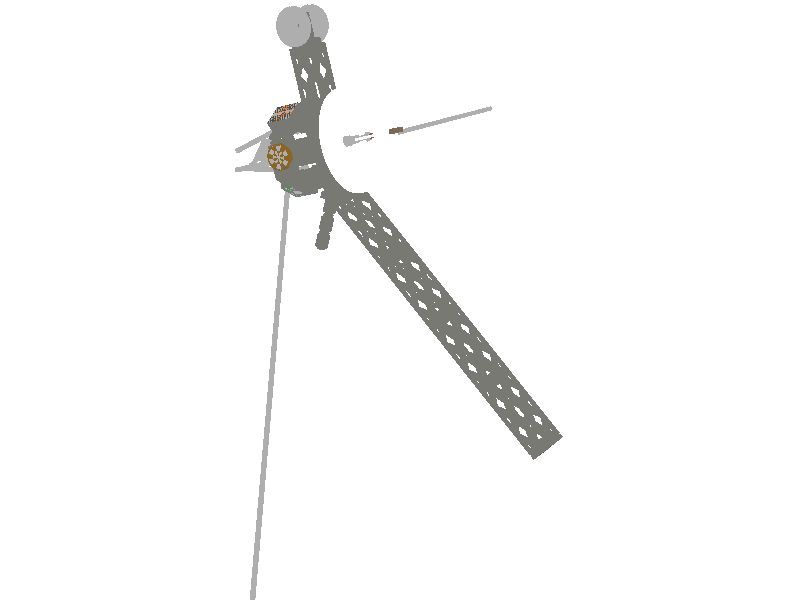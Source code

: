 // Generated by L3P (MacOSX i386) v1.3 20061021  (C) 1998-2006 Lars C. Hassing SP.lars@AM.hassings.dk
// WWW: http://www.hassings.dk/l3p
// WWW: http://www.ldraw.org/download/software/l3p
// Date: Sat Apr 20 21:21:01 2013
// Input file: voyager1_side_view.ldr
// ModelDir: 
// LDRAWDIR: /Volumes/MACOSX/Users/aevans/Documents/LDRAW
// Commandline: /Applications/l3p voyager1_side_view.ldr voyager1_side_view_on_white.pov -sw1.1 -o -b1,1,1 -ld -cg0,0 -q3 -ca30 -sw0.1


#declare QUAL = 3;  // Quality level, 0=BBox, 1=no refr, 2=normal, 3=studlogo

#declare SW = 0.1;  // Width of seam between two bricks

#declare STUDS = 1;  // 1=on 0=off

#declare BUMPS = 0;  // 1=on 0=off


#declare BUMPNORMAL = normal { bumps 0.01 scale 20 }
#declare AMB = 0.4;
#declare DIF = 0.4;


#declare O7071 = sqrt(0.5);

#declare L3Logo = union {
	sphere {<-59,0,-96>,6}
	cylinder {<-59,0,-96>,<59,0,-122>,6 open}
	sphere {<59,0,-122>,6}
	cylinder {<59,0,-122>,<59,0,-84>,6 open}
	sphere {<59,0,-84>,6}

	sphere {<-59,0,-36>,6}
	cylinder {<-59,0,-36>,<-59,0,1>,6 open}
	sphere {<-59,0,1>,6}
	cylinder {<0,0,-49>,<0,0,-25>,6 open}
	sphere {<0,0,-25>,6}
	sphere {<59,0,-62>,6}
	cylinder {<59,0,-62>,<59,0,-24>,6 open}
	sphere {<59,0,-24>,6}
	cylinder {<-59,0,-36>,<59,0,-62>,6 open}

	sphere {<-35.95,0,57>,6}
	torus {18.45,6 clipped_by{plane{<40,0,-9>,0}} translate<-40,0,39>}
	cylinder {<-44.05,0,21>,<35.95,0,3>,6 open}
	torus {18.45,6 clipped_by{plane{<-40,0,9>,0}} translate<40,0,21>}
	cylinder {<44.05,0,39>,<0,0,49>,6 open}
	sphere {<0,0,49>,6}
	cylinder {<0,0,49>,<0,0,34>,6 open}
	sphere {<0,0,34>,6}

	torus {18.45,6 clipped_by{plane{<40,0,-9>,0}} translate<-40,0,99>}
	cylinder {<-44.05,0,81>,<35.95,0,63>,6 open}
	torus {18.45,6 clipped_by{plane{<-40,0,9>,0}} translate<40,0,81>}
	cylinder {<44.05,0,99>,<-35.95,0,117>,6 open}

	scale 4.5/128
}


#ifndef (Color7)
#declare Color7 = #if (version >= 3.1) material { #end texture {
	pigment { rgb <0.682353,0.682353,0.682353> }
	finish { ambient AMB diffuse DIF }
	#if (QUAL > 1)
		finish { phong 0.5 phong_size 40 reflection 0.08 }
		#if (BUMPS) normal { BUMPNORMAL } #end
	#end
} #if (version >= 3.1) } #end
#end

#ifndef (Color15)
#declare Color15 = #if (version >= 3.1) material { #end texture {
	pigment { rgb <1,1,1> }
	finish { ambient AMB diffuse DIF }
	#if (QUAL > 1)
		finish { phong 0.5 phong_size 40 reflection 0.08 }
		#if (BUMPS) normal { BUMPNORMAL } #end
	#end
} #if (version >= 3.1) } #end
#end

#ifndef (Color0)
#declare Color0 = #if (version >= 3.1) material { #end texture {
	pigment { rgb <0.301961,0.301961,0.301961> }
	finish { ambient AMB diffuse DIF }
	#if (QUAL > 1)
		finish { phong 0.5 phong_size 40 reflection 0.08 }
		#if (BUMPS) normal { BUMPNORMAL } #end
	#end
} #if (version >= 3.1) } #end
#end

#ifndef (Color308)
#declare Color308 = #if (version >= 3.1) material { #end texture {
	pigment { rgb <0.484314,0.407843,0.341176> }
	finish { ambient AMB diffuse DIF }
	#if (QUAL > 1)
		finish { phong 0.5 phong_size 40 reflection 0.08 }
		#if (BUMPS) normal { BUMPNORMAL } #end
	#end
} #if (version >= 3.1) } #end
#end

#ifndef (Color8)
#declare Color8 = #if (version >= 3.1) material { #end texture {
	pigment { rgb <0.47451,0.47451,0.45098> }
	finish { ambient AMB diffuse DIF }
	#if (QUAL > 1)
		finish { phong 0.5 phong_size 40 reflection 0.08 }
		#if (BUMPS) normal { BUMPNORMAL } #end
	#end
} #if (version >= 3.1) } #end
#end

#ifndef (Color322)
#declare Color322 = #if (version >= 3.1) material { #end texture {
	pigment { rgb <0.543137,0.394118,0.141176> }
	finish { ambient AMB diffuse DIF }
	#if (QUAL > 1)
		finish { phong 0.5 phong_size 40 reflection 0.08 }
		#if (BUMPS) normal { BUMPNORMAL } #end
	#end
} #if (version >= 3.1) } #end
#end

#declare _1_dash_4cyli_dot_dat = cylinder { <0,0,0>, <0,1,0>, 1 open clipped_by { box { <0,-1,0>,<2,2,2> } } }

#declare _1_dash_4disc_dot_dat = #if (version >= 3.1)
	disc {
		<0,0,0>, <0,1,0>, 1
		clipped_by { box { <0,-1,0>, <2,1,2> } }
	}
#else
	cylinder {
		<0,-0.001,0>, <0,0.001,0>, 1
		clipped_by { box { <0,-1,0>, <2,1,2> } }
	}
#end

#declare _4_dash_4ndis_dot_dat = #if (version >= 3.1)
	disc {
		<0,0,0>, <0,1,0>, 2, 1
		clipped_by { box { <-1,-1,-1>, <1,1,1> } }
	}
#else
	difference {
		box { <-1,-0.001,-1>, <1,0.001,1> }
		cylinder { <0,-1,0>, <0,1,0>, 1 }
	}
#end

#declare _4_dash_4ring1_dot_dat = object {
// Ring  1 x 1.0
// Name: 4-4ring1.dat
// Author: James Jessiman
// !LDRAW_ORG Primitive UPDATE 2009-01
// !LICENSE Redistributable under CCAL version 2.0 : see CAreadme.txt
// BFC CERTIFY CCW
// !HISTORY 1998-12-15 [PTadmin] Official Update 1998-10
// !HISTORY 2002-04-08 [BrickCaster] Modified for BFC compliance
// !HISTORY 2002-04-25 [PTadmin] Official Update 2002-02
// !HISTORY 2007-06-24 [PTadmin] Header formatted for Contributor Agreement
// !HISTORY 2008-07-01 [PTadmin] Official Update 2008-01
// !HISTORY 2008-08-26 [cwdee] Switch polygon winding and rename
// !HISTORY 2009-05-02 [PTadmin] Official Update 2009-01
	mesh {
		triangle { <-0.7654,0,1.8478>, <-0.3827,0,0.9239>, <0,0,1> }
		triangle { <0,0,1>, <0,0,2>, <-0.7654,0,1.8478> }
		triangle { <-1.4142,0,1.4142>, <-0.7071,0,0.7071>, <-0.3827,0,0.9239> }
		triangle { <-0.3827,0,0.9239>, <-0.7654,0,1.8478>, <-1.4142,0,1.4142> }
		triangle { <-1.8478,0,0.7654>, <-0.9239,0,0.3827>, <-0.7071,0,0.7071> }
		triangle { <-0.7071,0,0.7071>, <-1.4142,0,1.4142>, <-1.8478,0,0.7654> }
		triangle { <-2,0,0>, <-1,0,0>, <-0.9239,0,0.3827> }
		triangle { <-0.9239,0,0.3827>, <-1.8478,0,0.7654>, <-2,0,0> }
		triangle { <-1.8478,0,-0.7654>, <-0.9239,0,-0.3827>, <-1,0,0> }
		triangle { <-1,0,0>, <-2,0,0>, <-1.8478,0,-0.7654> }
		triangle { <-1.4142,0,-1.4142>, <-0.7071,0,-0.7071>, <-0.9239,0,-0.3827> }
		triangle { <-0.9239,0,-0.3827>, <-1.8478,0,-0.7654>, <-1.4142,0,-1.4142> }
		triangle { <-0.7654,0,-1.8478>, <-0.3827,0,-0.9239>, <-0.7071,0,-0.7071> }
		triangle { <-0.7071,0,-0.7071>, <-1.4142,0,-1.4142>, <-0.7654,0,-1.8478> }
		triangle { <0,0,-2>, <0,0,-1>, <-0.3827,0,-0.9239> }
		triangle { <-0.3827,0,-0.9239>, <-0.7654,0,-1.8478>, <0,0,-2> }
		triangle { <0.7654,0,-1.8478>, <0.3827,0,-0.9239>, <0,0,-1> }
		triangle { <0,0,-1>, <0,0,-2>, <0.7654,0,-1.8478> }
		triangle { <1.4142,0,-1.4142>, <0.7071,0,-0.7071>, <0.3827,0,-0.9239> }
		triangle { <0.3827,0,-0.9239>, <0.7654,0,-1.8478>, <1.4142,0,-1.4142> }
		triangle { <1.8478,0,-0.7654>, <0.9239,0,-0.3827>, <0.7071,0,-0.7071> }
		triangle { <0.7071,0,-0.7071>, <1.4142,0,-1.4142>, <1.8478,0,-0.7654> }
		triangle { <2,0,0>, <1,0,0>, <0.9239,0,-0.3827> }
		triangle { <0.9239,0,-0.3827>, <1.8478,0,-0.7654>, <2,0,0> }
		triangle { <1.8478,0,0.7654>, <0.9239,0,0.3827>, <1,0,0> }
		triangle { <1,0,0>, <2,0,0>, <1.8478,0,0.7654> }
		triangle { <1.4142,0,1.4142>, <0.7071,0,0.7071>, <0.9239,0,0.3827> }
		triangle { <0.9239,0,0.3827>, <1.8478,0,0.7654>, <1.4142,0,1.4142> }
		triangle { <0.7654,0,1.8478>, <0.3827,0,0.9239>, <0.7071,0,0.7071> }
		triangle { <0.7071,0,0.7071>, <1.4142,0,1.4142>, <0.7654,0,1.8478> }
		triangle { <0,0,2>, <0,0,1>, <0.3827,0,0.9239> }
		triangle { <0.3827,0,0.9239>, <0.7654,0,1.8478>, <0,0,2> }
// 
	}
}

#declare _4_dash_4ring3_dot_dat = object {
// Ring  3 x 1.0
// Name: 4-4ring3.dat
// Author: James Jessiman
// !LDRAW_ORG Primitive UPDATE 2009-01
// !LICENSE Redistributable under CCAL version 2.0 : see CAreadme.txt
// BFC CERTIFY CCW
// !HISTORY 1998-12-15 [PTadmin] Official Update 1998-10
// !HISTORY 2002-04-05 [hafhead] Added BFC statement
// !HISTORY 2002-04-25 [PTadmin] Official Update 2002-02
// !HISTORY 2007-06-24 [PTadmin] Header formatted for Contributor Agreement
// !HISTORY 2008-07-01 [PTadmin] Official Update 2008-01
// !HISTORY 2008-08-26 [cwdee] Switch polygon winding and rename
// !HISTORY 2009-05-02 [PTadmin] Official Update 2009-01
	mesh {
		triangle { <-1.5308,0,3.6956>, <-1.1481,0,2.7717>, <0,0,3> }
		triangle { <0,0,3>, <0,0,4>, <-1.5308,0,3.6956> }
		triangle { <-2.8284,0,2.8284>, <-2.1213,0,2.1213>, <-1.1481,0,2.7717> }
		triangle { <-1.1481,0,2.7717>, <-1.5308,0,3.6956>, <-2.8284,0,2.8284> }
		triangle { <-3.6956,0,1.5308>, <-2.7717,0,1.1481>, <-2.1213,0,2.1213> }
		triangle { <-2.1213,0,2.1213>, <-2.8284,0,2.8284>, <-3.6956,0,1.5308> }
		triangle { <-4,0,0>, <-3,0,0>, <-2.7717,0,1.1481> }
		triangle { <-2.7717,0,1.1481>, <-3.6956,0,1.5308>, <-4,0,0> }
		triangle { <-3.6956,0,-1.5308>, <-2.7717,0,-1.1481>, <-3,0,0> }
		triangle { <-3,0,0>, <-4,0,0>, <-3.6956,0,-1.5308> }
		triangle { <-2.8284,0,-2.8284>, <-2.1213,0,-2.1213>, <-2.7717,0,-1.1481> }
		triangle { <-2.7717,0,-1.1481>, <-3.6956,0,-1.5308>, <-2.8284,0,-2.8284> }
		triangle { <-1.5308,0,-3.6956>, <-1.1481,0,-2.7717>, <-2.1213,0,-2.1213> }
		triangle { <-2.1213,0,-2.1213>, <-2.8284,0,-2.8284>, <-1.5308,0,-3.6956> }
		triangle { <0,0,-4>, <0,0,-3>, <-1.1481,0,-2.7717> }
		triangle { <-1.1481,0,-2.7717>, <-1.5308,0,-3.6956>, <0,0,-4> }
		triangle { <1.5308,0,-3.6956>, <1.1481,0,-2.7717>, <0,0,-3> }
		triangle { <0,0,-3>, <0,0,-4>, <1.5308,0,-3.6956> }
		triangle { <2.8284,0,-2.8284>, <2.1213,0,-2.1213>, <1.1481,0,-2.7717> }
		triangle { <1.1481,0,-2.7717>, <1.5308,0,-3.6956>, <2.8284,0,-2.8284> }
		triangle { <3.6956,0,-1.5308>, <2.7717,0,-1.1481>, <2.1213,0,-2.1213> }
		triangle { <2.1213,0,-2.1213>, <2.8284,0,-2.8284>, <3.6956,0,-1.5308> }
		triangle { <4,0,0>, <3,0,0>, <2.7717,0,-1.1481> }
		triangle { <2.7717,0,-1.1481>, <3.6956,0,-1.5308>, <4,0,0> }
		triangle { <3.6956,0,1.5308>, <2.7717,0,1.1481>, <3,0,0> }
		triangle { <3,0,0>, <4,0,0>, <3.6956,0,1.5308> }
		triangle { <2.8284,0,2.8284>, <2.1213,0,2.1213>, <2.7717,0,1.1481> }
		triangle { <2.7717,0,1.1481>, <3.6956,0,1.5308>, <2.8284,0,2.8284> }
		triangle { <1.5308,0,3.6956>, <1.1481,0,2.7717>, <2.1213,0,2.1213> }
		triangle { <2.1213,0,2.1213>, <2.8284,0,2.8284>, <1.5308,0,3.6956> }
		triangle { <0,0,4>, <0,0,3>, <1.1481,0,2.7717> }
		triangle { <1.1481,0,2.7717>, <1.5308,0,3.6956>, <0,0,4> }
// 
	}
}

#declare _4_dash_4ring4_dot_dat = object {
// Ring  4 x 1.0
// Name: 4-4ring4.dat
// Author: James Jessiman
// !LDRAW_ORG Primitive UPDATE 2009-01
// !LICENSE Redistributable under CCAL version 2.0 : see CAreadme.txt
// BFC CERTIFY CCW
// !HISTORY 1998-12-15 [PTadmin] Official Update 1998-10
// !HISTORY 2002-04-08 [BrickCaster] Modified for BFC compliance
// !HISTORY 2002-04-25 [PTadmin] Official Update 2002-02
// !HISTORY 2007-06-24 [PTadmin] Header formatted for Contributor Agreement
// !HISTORY 2008-07-01 [PTadmin] Official Update 2008-01
// !HISTORY 2008-08-26 [cwdee] Switch polygon winding and rename
// !HISTORY 2009-05-02 [PTadmin] Official Update 2009-01
	mesh {
		triangle { <-1.9135,0,4.6195>, <-1.5308,0,3.6956>, <0,0,4> }
		triangle { <0,0,4>, <0,0,5>, <-1.9135,0,4.6195> }
		triangle { <-3.5355,0,3.5355>, <-2.8284,0,2.8284>, <-1.5308,0,3.6956> }
		triangle { <-1.5308,0,3.6956>, <-1.9135,0,4.6195>, <-3.5355,0,3.5355> }
		triangle { <-4.6195,0,1.9135>, <-3.6956,0,1.5308>, <-2.8284,0,2.8284> }
		triangle { <-2.8284,0,2.8284>, <-3.5355,0,3.5355>, <-4.6195,0,1.9135> }
		triangle { <-5,0,0>, <-4,0,0>, <-3.6956,0,1.5308> }
		triangle { <-3.6956,0,1.5308>, <-4.6195,0,1.9135>, <-5,0,0> }
		triangle { <-4.6195,0,-1.9135>, <-3.6956,0,-1.5308>, <-4,0,0> }
		triangle { <-4,0,0>, <-5,0,0>, <-4.6195,0,-1.9135> }
		triangle { <-3.5355,0,-3.5355>, <-2.8284,0,-2.8284>, <-3.6956,0,-1.5308> }
		triangle { <-3.6956,0,-1.5308>, <-4.6195,0,-1.9135>, <-3.5355,0,-3.5355> }
		triangle { <-1.9135,0,-4.6195>, <-1.5308,0,-3.6956>, <-2.8284,0,-2.8284> }
		triangle { <-2.8284,0,-2.8284>, <-3.5355,0,-3.5355>, <-1.9135,0,-4.6195> }
		triangle { <0,0,-5>, <0,0,-4>, <-1.5308,0,-3.6956> }
		triangle { <-1.5308,0,-3.6956>, <-1.9135,0,-4.6195>, <0,0,-5> }
		triangle { <1.9135,0,-4.6195>, <1.5308,0,-3.6956>, <0,0,-4> }
		triangle { <0,0,-4>, <0,0,-5>, <1.9135,0,-4.6195> }
		triangle { <3.5355,0,-3.5355>, <2.8284,0,-2.8284>, <1.5308,0,-3.6956> }
		triangle { <1.5308,0,-3.6956>, <1.9135,0,-4.6195>, <3.5355,0,-3.5355> }
		triangle { <4.6195,0,-1.9135>, <3.6956,0,-1.5308>, <2.8284,0,-2.8284> }
		triangle { <2.8284,0,-2.8284>, <3.5355,0,-3.5355>, <4.6195,0,-1.9135> }
		triangle { <5,0,0>, <4,0,0>, <3.6956,0,-1.5308> }
		triangle { <3.6956,0,-1.5308>, <4.6195,0,-1.9135>, <5,0,0> }
		triangle { <4.6195,0,1.9135>, <3.6956,0,1.5308>, <4,0,0> }
		triangle { <4,0,0>, <5,0,0>, <4.6195,0,1.9135> }
		triangle { <3.5355,0,3.5355>, <2.8284,0,2.8284>, <3.6956,0,1.5308> }
		triangle { <3.6956,0,1.5308>, <4.6195,0,1.9135>, <3.5355,0,3.5355> }
		triangle { <1.9135,0,4.6195>, <1.5308,0,3.6956>, <2.8284,0,2.8284> }
		triangle { <2.8284,0,2.8284>, <3.5355,0,3.5355>, <1.9135,0,4.6195> }
		triangle { <0,0,5>, <0,0,4>, <1.5308,0,3.6956> }
		triangle { <1.5308,0,3.6956>, <1.9135,0,4.6195>, <0,0,5> }
// 
	}
}

#declare _4_dash_4cyli_dot_dat = cylinder { <0,0,0>, <0,1,0>, 1 open }

#declare _48_slash_4_dash_4aring_dot_dat = object {
// Adapter Ring Hi-Res to Normal 1.0
// Name: 48\4-4aring.dat
// Author: Philippe Hurbain [Philo]
// !LDRAW_ORG 48_Primitive UPDATE 2010-02
// !LICENSE Redistributable under CCAL version 2.0 : see CAreadme.txt
// BFC CERTIFY CCW
// !HISTORY 2010-07-05 [PTadmin] Official Update 2010-02
	mesh {
		triangle { <0.9239,0,0.3827>, <1,0,0>, <0.9914,0,0.1305> }
		triangle { <0.9914,0,0.1305>, <0.9659,0,0.2588>, <0.9239,0,0.3827> }
		triangle { <0.7071,0,0.7071>, <0.9239,0,0.3827>, <0.866,0,0.5> }
		triangle { <0.866,0,0.5>, <0.7934,0,0.6088>, <0.7071,0,0.7071> }
		triangle { <0.3827,0,0.9239>, <0.7071,0,0.7071>, <0.6088,0,0.7934> }
		triangle { <0.6088,0,0.7934>, <0.5,0,0.866>, <0.3827,0,0.9239> }
		triangle { <0,0,1>, <0.3827,0,0.9239>, <0.2588,0,0.9659> }
		triangle { <0.2588,0,0.9659>, <0.1305,0,0.9914>, <0,0,1> }
		triangle { <-0.3827,0,0.9239>, <0,0,1>, <-0.1305,0,0.9914> }
		triangle { <-0.1305,0,0.9914>, <-0.2588,0,0.9659>, <-0.3827,0,0.9239> }
		triangle { <-0.7071,0,0.7071>, <-0.3827,0,0.9239>, <-0.5,0,0.866> }
		triangle { <-0.5,0,0.866>, <-0.6088,0,0.7934>, <-0.7071,0,0.7071> }
		triangle { <-0.9239,0,0.3827>, <-0.7071,0,0.7071>, <-0.7934,0,0.6088> }
		triangle { <-0.7934,0,0.6088>, <-0.866,0,0.5>, <-0.9239,0,0.3827> }
		triangle { <-1,0,0>, <-0.9239,0,0.3827>, <-0.9659,0,0.2588> }
		triangle { <-0.9659,0,0.2588>, <-0.9914,0,0.1305>, <-1,0,0> }
		triangle { <-0.9239,0,-0.3827>, <-1,0,0>, <-0.9914,0,-0.1305> }
		triangle { <-0.9914,0,-0.1305>, <-0.9659,0,-0.2588>, <-0.9239,0,-0.3827> }
		triangle { <-0.7071,0,-0.7071>, <-0.9239,0,-0.3827>, <-0.866,0,-0.5> }
		triangle { <-0.866,0,-0.5>, <-0.7934,0,-0.6088>, <-0.7071,0,-0.7071> }
		triangle { <-0.3827,0,-0.9239>, <-0.7071,0,-0.7071>, <-0.6088,0,-0.7934> }
		triangle { <-0.6088,0,-0.7934>, <-0.5,0,-0.866>, <-0.3827,0,-0.9239> }
		triangle { <0,0,-1>, <-0.3827,0,-0.9239>, <-0.2588,0,-0.9659> }
		triangle { <-0.2588,0,-0.9659>, <-0.1305,0,-0.9914>, <0,0,-1> }
		triangle { <0.3827,0,-0.9239>, <0,0,-1>, <0.1305,0,-0.9914> }
		triangle { <0.1305,0,-0.9914>, <0.2588,0,-0.9659>, <0.3827,0,-0.9239> }
		triangle { <0.7071,0,-0.7071>, <0.3827,0,-0.9239>, <0.5,0,-0.866> }
		triangle { <0.5,0,-0.866>, <0.6088,0,-0.7934>, <0.7071,0,-0.7071> }
		triangle { <0.9239,0,-0.3827>, <0.7071,0,-0.7071>, <0.7934,0,-0.6088> }
		triangle { <0.7934,0,-0.6088>, <0.866,0,-0.5>, <0.9239,0,-0.3827> }
		triangle { <1,0,0>, <0.9239,0,-0.3827>, <0.9659,0,-0.2588> }
		triangle { <0.9659,0,-0.2588>, <0.9914,0,-0.1305>, <1,0,0> }
// //
	}
}

#declare _48_slash_4_dash_4cyli_dot_dat = cylinder { <0,0,0>, <0,1,0>, 1 open }

#declare _48_slash_1_dash_4rin51_dot_dat = #if (version >= 3.1)
	disc {
		<0,0,0>, <0,1,0>, 52, 51
		clipped_by { box { <0,-1,0>, <53,1,53> } }
	}
#else
	difference {
		cylinder { <0,-0.001,0>, <0,0.001,0>, 52 }
		cylinder { <0,-0.002,0>, <0,0.002,0>, 51 }
		clipped_by { box { <0,-0.01,0>, <53,0.01,53> } }
	}
#end

#declare _48_slash_1_dash_4rin39_dot_dat = #if (version >= 3.1)
	disc {
		<0,0,0>, <0,1,0>, 40, 39
		clipped_by { box { <0,-1,0>, <41,1,41> } }
	}
#else
	difference {
		cylinder { <0,-0.001,0>, <0,0.001,0>, 40 }
		cylinder { <0,-0.002,0>, <0,0.002,0>, 39 }
		clipped_by { box { <0,-0.01,0>, <41,0.01,41> } }
	}
#end

#declare _48_slash_1_dash_4con23_dot_dat = cone { <0,0,0>, 24, <0,1,0>, 23 open clipped_by { box { <0,-1,0>,<25,2,25> } } }

#declare _48_slash_4_dash_4con3_dot_dat = object {
// Hi-Res Cone  3 x 1.0
// Name: 48\4-4con3.dat
// Author: Guy Vivan [guyvivan]
// !LDRAW_ORG 48_Primitive UPDATE 2010-02
// !LICENSE Redistributable under CCAL version 2.0 : see CAreadme.txt
// BFC CERTIFY CCW
// !HISTORY 2010-07-05 [PTadmin] Official Update 2010-02
	mesh {
		triangle { <3,1,0>, <2.9742,1,0.3915>, <3.9656,0,0.522> }
		triangle { <3.9656,0,0.522>, <4,0,0>, <3,1,0> }
		triangle { <2.9742,1,0.3915>, <2.8977,1,0.7764>, <3.8636,0,1.0352> }
		triangle { <3.8636,0,1.0352>, <3.9656,0,0.522>, <2.9742,1,0.3915> }
		triangle { <2.8977,1,0.7764>, <2.7717,1,1.1481>, <3.6956,0,1.5308> }
		triangle { <3.6956,0,1.5308>, <3.8636,0,1.0352>, <2.8977,1,0.7764> }
		triangle { <2.7717,1,1.1481>, <2.598,1,1.5>, <3.464,0,2> }
		triangle { <3.464,0,2>, <3.6956,0,1.5308>, <2.7717,1,1.1481> }
		triangle { <2.598,1,1.5>, <2.3802,1,1.8264>, <3.1736,0,2.4352> }
		triangle { <3.1736,0,2.4352>, <3.464,0,2>, <2.598,1,1.5> }
		triangle { <2.3802,1,1.8264>, <2.1213,1,2.1213>, <2.8284,0,2.8284> }
		triangle { <2.8284,0,2.8284>, <3.1736,0,2.4352>, <2.3802,1,1.8264> }
		triangle { <2.1213,1,2.1213>, <1.8264,1,2.3802>, <2.4352,0,3.1736> }
		triangle { <2.4352,0,3.1736>, <2.8284,0,2.8284>, <2.1213,1,2.1213> }
		triangle { <1.8264,1,2.3802>, <1.5,1,2.598>, <2,0,3.464> }
		triangle { <2,0,3.464>, <2.4352,0,3.1736>, <1.8264,1,2.3802> }
		triangle { <1.5,1,2.598>, <1.1481,1,2.7717>, <1.5308,0,3.6956> }
		triangle { <1.5308,0,3.6956>, <2,0,3.464>, <1.5,1,2.598> }
		triangle { <1.1481,1,2.7717>, <0.7764,1,2.8977>, <1.0352,0,3.8636> }
		triangle { <1.0352,0,3.8636>, <1.5308,0,3.6956>, <1.1481,1,2.7717> }
		triangle { <0.7764,1,2.8977>, <0.3915,1,2.9742>, <0.522,0,3.9656> }
		triangle { <0.522,0,3.9656>, <1.0352,0,3.8636>, <0.7764,1,2.8977> }
		triangle { <0.3915,1,2.9742>, <0,1,3>, <0,0,4> }
		triangle { <0,0,4>, <0.522,0,3.9656>, <0.3915,1,2.9742> }
		triangle { <0,1,3>, <-0.3915,1,2.9742>, <-0.522,0,3.9656> }
		triangle { <-0.522,0,3.9656>, <0,0,4>, <0,1,3> }
		triangle { <-0.3915,1,2.9742>, <-0.7764,1,2.8977>, <-1.0352,0,3.8636> }
		triangle { <-1.0352,0,3.8636>, <-0.522,0,3.9656>, <-0.3915,1,2.9742> }
		triangle { <-0.7764,1,2.8977>, <-1.1481,1,2.7717>, <-1.5308,0,3.6956> }
		triangle { <-1.5308,0,3.6956>, <-1.0352,0,3.8636>, <-0.7764,1,2.8977> }
		triangle { <-1.1481,1,2.7717>, <-1.5,1,2.598>, <-2,0,3.464> }
		triangle { <-2,0,3.464>, <-1.5308,0,3.6956>, <-1.1481,1,2.7717> }
		triangle { <-1.5,1,2.598>, <-1.8264,1,2.3802>, <-2.4352,0,3.1736> }
		triangle { <-2.4352,0,3.1736>, <-2,0,3.464>, <-1.5,1,2.598> }
		triangle { <-1.8264,1,2.3802>, <-2.1213,1,2.1213>, <-2.8284,0,2.8284> }
		triangle { <-2.8284,0,2.8284>, <-2.4352,0,3.1736>, <-1.8264,1,2.3802> }
		triangle { <-2.1213,1,2.1213>, <-2.3802,1,1.8264>, <-3.1736,0,2.4352> }
		triangle { <-3.1736,0,2.4352>, <-2.8284,0,2.8284>, <-2.1213,1,2.1213> }
		triangle { <-2.3802,1,1.8264>, <-2.598,1,1.5>, <-3.464,0,2> }
		triangle { <-3.464,0,2>, <-3.1736,0,2.4352>, <-2.3802,1,1.8264> }
		triangle { <-2.598,1,1.5>, <-2.7717,1,1.1481>, <-3.6956,0,1.5308> }
		triangle { <-3.6956,0,1.5308>, <-3.464,0,2>, <-2.598,1,1.5> }
		triangle { <-2.7717,1,1.1481>, <-2.8977,1,0.7764>, <-3.8636,0,1.0352> }
		triangle { <-3.8636,0,1.0352>, <-3.6956,0,1.5308>, <-2.7717,1,1.1481> }
		triangle { <-2.8977,1,0.7764>, <-2.9742,1,0.3915>, <-3.9656,0,0.522> }
		triangle { <-3.9656,0,0.522>, <-3.8636,0,1.0352>, <-2.8977,1,0.7764> }
		triangle { <-2.9742,1,0.3915>, <-3,1,0>, <-4,0,0> }
		triangle { <-4,0,0>, <-3.9656,0,0.522>, <-2.9742,1,0.3915> }
		triangle { <-3,1,0>, <-2.9742,1,-0.3915>, <-3.9656,0,-0.522> }
		triangle { <-3.9656,0,-0.522>, <-4,0,0>, <-3,1,0> }
		triangle { <-2.9742,1,-0.3915>, <-2.8977,1,-0.7764>, <-3.8636,0,-1.0352> }
		triangle { <-3.8636,0,-1.0352>, <-3.9656,0,-0.522>, <-2.9742,1,-0.3915> }
		triangle { <-2.8977,1,-0.7764>, <-2.7717,1,-1.1481>, <-3.6956,0,-1.5308> }
		triangle { <-3.6956,0,-1.5308>, <-3.8636,0,-1.0352>, <-2.8977,1,-0.7764> }
		triangle { <-2.7717,1,-1.1481>, <-2.598,1,-1.5>, <-3.464,0,-2> }
		triangle { <-3.464,0,-2>, <-3.6956,0,-1.5308>, <-2.7717,1,-1.1481> }
		triangle { <-2.598,1,-1.5>, <-2.3802,1,-1.8264>, <-3.1736,0,-2.4352> }
		triangle { <-3.1736,0,-2.4352>, <-3.464,0,-2>, <-2.598,1,-1.5> }
		triangle { <-2.3802,1,-1.8264>, <-2.1213,1,-2.1213>, <-2.8284,0,-2.8284> }
		triangle { <-2.8284,0,-2.8284>, <-3.1736,0,-2.4352>, <-2.3802,1,-1.8264> }
		triangle { <-2.1213,1,-2.1213>, <-1.8264,1,-2.3802>, <-2.4352,0,-3.1736> }
		triangle { <-2.4352,0,-3.1736>, <-2.8284,0,-2.8284>, <-2.1213,1,-2.1213> }
		triangle { <-1.8264,1,-2.3802>, <-1.5,1,-2.598>, <-2,0,-3.464> }
		triangle { <-2,0,-3.464>, <-2.4352,0,-3.1736>, <-1.8264,1,-2.3802> }
		triangle { <-1.5,1,-2.598>, <-1.1481,1,-2.7717>, <-1.5308,0,-3.6956> }
		triangle { <-1.5308,0,-3.6956>, <-2,0,-3.464>, <-1.5,1,-2.598> }
		triangle { <-1.1481,1,-2.7717>, <-0.7764,1,-2.8977>, <-1.0352,0,-3.8636> }
		triangle { <-1.0352,0,-3.8636>, <-1.5308,0,-3.6956>, <-1.1481,1,-2.7717> }
		triangle { <-0.7764,1,-2.8977>, <-0.3915,1,-2.9742>, <-0.522,0,-3.9656> }
		triangle { <-0.522,0,-3.9656>, <-1.0352,0,-3.8636>, <-0.7764,1,-2.8977> }
		triangle { <-0.3915,1,-2.9742>, <0,1,-3>, <0,0,-4> }
		triangle { <0,0,-4>, <-0.522,0,-3.9656>, <-0.3915,1,-2.9742> }
		triangle { <0,1,-3>, <0.3915,1,-2.9742>, <0.522,0,-3.9656> }
		triangle { <0.522,0,-3.9656>, <0,0,-4>, <0,1,-3> }
		triangle { <0.3915,1,-2.9742>, <0.7764,1,-2.8977>, <1.0352,0,-3.8636> }
		triangle { <1.0352,0,-3.8636>, <0.522,0,-3.9656>, <0.3915,1,-2.9742> }
		triangle { <0.7764,1,-2.8977>, <1.1481,1,-2.7717>, <1.5308,0,-3.6956> }
		triangle { <1.5308,0,-3.6956>, <1.0352,0,-3.8636>, <0.7764,1,-2.8977> }
		triangle { <1.1481,1,-2.7717>, <1.5,1,-2.598>, <2,0,-3.464> }
		triangle { <2,0,-3.464>, <1.5308,0,-3.6956>, <1.1481,1,-2.7717> }
		triangle { <1.5,1,-2.598>, <1.8264,1,-2.3802>, <2.4352,0,-3.1736> }
		triangle { <2.4352,0,-3.1736>, <2,0,-3.464>, <1.5,1,-2.598> }
		triangle { <1.8264,1,-2.3802>, <2.1213,1,-2.1213>, <2.8284,0,-2.8284> }
		triangle { <2.8284,0,-2.8284>, <2.4352,0,-3.1736>, <1.8264,1,-2.3802> }
		triangle { <2.1213,1,-2.1213>, <2.3802,1,-1.8264>, <3.1736,0,-2.4352> }
		triangle { <3.1736,0,-2.4352>, <2.8284,0,-2.8284>, <2.1213,1,-2.1213> }
		triangle { <2.3802,1,-1.8264>, <2.598,1,-1.5>, <3.464,0,-2> }
		triangle { <3.464,0,-2>, <3.1736,0,-2.4352>, <2.3802,1,-1.8264> }
		triangle { <2.598,1,-1.5>, <2.7717,1,-1.1481>, <3.6956,0,-1.5308> }
		triangle { <3.6956,0,-1.5308>, <3.464,0,-2>, <2.598,1,-1.5> }
		triangle { <2.7717,1,-1.1481>, <2.8977,1,-0.7764>, <3.8636,0,-1.0352> }
		triangle { <3.8636,0,-1.0352>, <3.6956,0,-1.5308>, <2.7717,1,-1.1481> }
		triangle { <2.8977,1,-0.7764>, <2.9742,1,-0.3915>, <3.9656,0,-0.522> }
		triangle { <3.9656,0,-0.522>, <3.8636,0,-1.0352>, <2.8977,1,-0.7764> }
		triangle { <2.9742,1,-0.3915>, <3,1,0>, <4,0,0> }
		triangle { <4,0,0>, <3.9656,0,-0.522>, <2.9742,1,-0.3915> }
// conditional lines
// end of file
	}
}

#declare _48_slash_4_dash_4con4_dot_dat = object {
// Hi-Res Cone  4 x 1.0
// Name: 48\4-4con4.dat
// Author: Guy Vivan [guyvivan]
// !LDRAW_ORG 48_Primitive UPDATE 2009-03
// !LICENSE Redistributable under CCAL version 2.0 : see CAreadme.txt
// BFC CERTIFY CCW
// !HISTORY 2009-12-29 [PTadmin] Official Update 2009-03
	mesh {
		triangle { <4,1,0>, <3.9656,1,0.522>, <4.957,0,0.6525> }
		triangle { <4.957,0,0.6525>, <5,0,0>, <4,1,0> }
		triangle { <3.9656,1,0.522>, <3.8636,1,1.0352>, <4.8295,0,1.294> }
		triangle { <4.8295,0,1.294>, <4.957,0,0.6525>, <3.9656,1,0.522> }
		triangle { <3.8636,1,1.0352>, <3.6956,1,1.5308>, <4.6195,0,1.9135> }
		triangle { <4.6195,0,1.9135>, <4.8295,0,1.294>, <3.8636,1,1.0352> }
		triangle { <3.6956,1,1.5308>, <3.464,1,2>, <4.33,0,2.5> }
		triangle { <4.33,0,2.5>, <4.6195,0,1.9135>, <3.6956,1,1.5308> }
		triangle { <3.464,1,2>, <3.1736,1,2.4352>, <3.967,0,3.044> }
		triangle { <3.967,0,3.044>, <4.33,0,2.5>, <3.464,1,2> }
		triangle { <3.1736,1,2.4352>, <2.8284,1,2.8284>, <3.5355,0,3.5355> }
		triangle { <3.5355,0,3.5355>, <3.967,0,3.044>, <3.1736,1,2.4352> }
		triangle { <2.8284,1,2.8284>, <2.4352,1,3.1736>, <3.044,0,3.967> }
		triangle { <3.044,0,3.967>, <3.5355,0,3.5355>, <2.8284,1,2.8284> }
		triangle { <2.4352,1,3.1736>, <2,1,3.464>, <2.5,0,4.33> }
		triangle { <2.5,0,4.33>, <3.044,0,3.967>, <2.4352,1,3.1736> }
		triangle { <2,1,3.464>, <1.5308,1,3.6956>, <1.9135,0,4.6195> }
		triangle { <1.9135,0,4.6195>, <2.5,0,4.33>, <2,1,3.464> }
		triangle { <1.5308,1,3.6956>, <1.0352,1,3.8636>, <1.294,0,4.8295> }
		triangle { <1.294,0,4.8295>, <1.9135,0,4.6195>, <1.5308,1,3.6956> }
		triangle { <1.0352,1,3.8636>, <0.522,1,3.9656>, <0.6525,0,4.957> }
		triangle { <0.6525,0,4.957>, <1.294,0,4.8295>, <1.0352,1,3.8636> }
		triangle { <0.522,1,3.9656>, <0,1,4>, <0,0,5> }
		triangle { <0,0,5>, <0.6525,0,4.957>, <0.522,1,3.9656> }
		triangle { <0,1,4>, <-0.522,1,3.9656>, <-0.6525,0,4.957> }
		triangle { <-0.6525,0,4.957>, <0,0,5>, <0,1,4> }
		triangle { <-0.522,1,3.9656>, <-1.0352,1,3.8636>, <-1.294,0,4.8295> }
		triangle { <-1.294,0,4.8295>, <-0.6525,0,4.957>, <-0.522,1,3.9656> }
		triangle { <-1.0352,1,3.8636>, <-1.5308,1,3.6956>, <-1.9135,0,4.6195> }
		triangle { <-1.9135,0,4.6195>, <-1.294,0,4.8295>, <-1.0352,1,3.8636> }
		triangle { <-1.5308,1,3.6956>, <-2,1,3.464>, <-2.5,0,4.33> }
		triangle { <-2.5,0,4.33>, <-1.9135,0,4.6195>, <-1.5308,1,3.6956> }
		triangle { <-2,1,3.464>, <-2.4352,1,3.1736>, <-3.044,0,3.967> }
		triangle { <-3.044,0,3.967>, <-2.5,0,4.33>, <-2,1,3.464> }
		triangle { <-2.4352,1,3.1736>, <-2.8284,1,2.8284>, <-3.5355,0,3.5355> }
		triangle { <-3.5355,0,3.5355>, <-3.044,0,3.967>, <-2.4352,1,3.1736> }
		triangle { <-2.8284,1,2.8284>, <-3.1736,1,2.4352>, <-3.967,0,3.044> }
		triangle { <-3.967,0,3.044>, <-3.5355,0,3.5355>, <-2.8284,1,2.8284> }
		triangle { <-3.1736,1,2.4352>, <-3.464,1,2>, <-4.33,0,2.5> }
		triangle { <-4.33,0,2.5>, <-3.967,0,3.044>, <-3.1736,1,2.4352> }
		triangle { <-3.464,1,2>, <-3.6956,1,1.5308>, <-4.6195,0,1.9135> }
		triangle { <-4.6195,0,1.9135>, <-4.33,0,2.5>, <-3.464,1,2> }
		triangle { <-3.6956,1,1.5308>, <-3.8636,1,1.0352>, <-4.8295,0,1.294> }
		triangle { <-4.8295,0,1.294>, <-4.6195,0,1.9135>, <-3.6956,1,1.5308> }
		triangle { <-3.8636,1,1.0352>, <-3.9656,1,0.522>, <-4.957,0,0.6525> }
		triangle { <-4.957,0,0.6525>, <-4.8295,0,1.294>, <-3.8636,1,1.0352> }
		triangle { <-3.9656,1,0.522>, <-4,1,0>, <-5,0,0> }
		triangle { <-5,0,0>, <-4.957,0,0.6525>, <-3.9656,1,0.522> }
		triangle { <-4,1,0>, <-3.9656,1,-0.522>, <-4.957,0,-0.6525> }
		triangle { <-4.957,0,-0.6525>, <-5,0,0>, <-4,1,0> }
		triangle { <-3.9656,1,-0.522>, <-3.8636,1,-1.0352>, <-4.8295,0,-1.294> }
		triangle { <-4.8295,0,-1.294>, <-4.957,0,-0.6525>, <-3.9656,1,-0.522> }
		triangle { <-3.8636,1,-1.0352>, <-3.6956,1,-1.5308>, <-4.6195,0,-1.9135> }
		triangle { <-4.6195,0,-1.9135>, <-4.8295,0,-1.294>, <-3.8636,1,-1.0352> }
		triangle { <-3.6956,1,-1.5308>, <-3.464,1,-2>, <-4.33,0,-2.5> }
		triangle { <-4.33,0,-2.5>, <-4.6195,0,-1.9135>, <-3.6956,1,-1.5308> }
		triangle { <-3.464,1,-2>, <-3.1736,1,-2.4352>, <-3.967,0,-3.044> }
		triangle { <-3.967,0,-3.044>, <-4.33,0,-2.5>, <-3.464,1,-2> }
		triangle { <-3.1736,1,-2.4352>, <-2.8284,1,-2.8284>, <-3.5355,0,-3.5355> }
		triangle { <-3.5355,0,-3.5355>, <-3.967,0,-3.044>, <-3.1736,1,-2.4352> }
		triangle { <-2.8284,1,-2.8284>, <-2.4352,1,-3.1736>, <-3.044,0,-3.967> }
		triangle { <-3.044,0,-3.967>, <-3.5355,0,-3.5355>, <-2.8284,1,-2.8284> }
		triangle { <-2.4352,1,-3.1736>, <-2,1,-3.464>, <-2.5,0,-4.33> }
		triangle { <-2.5,0,-4.33>, <-3.044,0,-3.967>, <-2.4352,1,-3.1736> }
		triangle { <-2,1,-3.464>, <-1.5308,1,-3.6956>, <-1.9135,0,-4.6195> }
		triangle { <-1.9135,0,-4.6195>, <-2.5,0,-4.33>, <-2,1,-3.464> }
		triangle { <-1.5308,1,-3.6956>, <-1.0352,1,-3.8636>, <-1.294,0,-4.8295> }
		triangle { <-1.294,0,-4.8295>, <-1.9135,0,-4.6195>, <-1.5308,1,-3.6956> }
		triangle { <-1.0352,1,-3.8636>, <-0.522,1,-3.9656>, <-0.6525,0,-4.957> }
		triangle { <-0.6525,0,-4.957>, <-1.294,0,-4.8295>, <-1.0352,1,-3.8636> }
		triangle { <-0.522,1,-3.9656>, <0,1,-4>, <0,0,-5> }
		triangle { <0,0,-5>, <-0.6525,0,-4.957>, <-0.522,1,-3.9656> }
		triangle { <0,1,-4>, <0.522,1,-3.9656>, <0.6525,0,-4.957> }
		triangle { <0.6525,0,-4.957>, <0,0,-5>, <0,1,-4> }
		triangle { <0.522,1,-3.9656>, <1.0352,1,-3.8636>, <1.294,0,-4.8295> }
		triangle { <1.294,0,-4.8295>, <0.6525,0,-4.957>, <0.522,1,-3.9656> }
		triangle { <1.0352,1,-3.8636>, <1.5308,1,-3.6956>, <1.9135,0,-4.6195> }
		triangle { <1.9135,0,-4.6195>, <1.294,0,-4.8295>, <1.0352,1,-3.8636> }
		triangle { <1.5308,1,-3.6956>, <2,1,-3.464>, <2.5,0,-4.33> }
		triangle { <2.5,0,-4.33>, <1.9135,0,-4.6195>, <1.5308,1,-3.6956> }
		triangle { <2,1,-3.464>, <2.4352,1,-3.1736>, <3.044,0,-3.967> }
		triangle { <3.044,0,-3.967>, <2.5,0,-4.33>, <2,1,-3.464> }
		triangle { <2.4352,1,-3.1736>, <2.8284,1,-2.8284>, <3.5355,0,-3.5355> }
		triangle { <3.5355,0,-3.5355>, <3.044,0,-3.967>, <2.4352,1,-3.1736> }
		triangle { <2.8284,1,-2.8284>, <3.1736,1,-2.4352>, <3.967,0,-3.044> }
		triangle { <3.967,0,-3.044>, <3.5355,0,-3.5355>, <2.8284,1,-2.8284> }
		triangle { <3.1736,1,-2.4352>, <3.464,1,-2>, <4.33,0,-2.5> }
		triangle { <4.33,0,-2.5>, <3.967,0,-3.044>, <3.1736,1,-2.4352> }
		triangle { <3.464,1,-2>, <3.6956,1,-1.5308>, <4.6195,0,-1.9135> }
		triangle { <4.6195,0,-1.9135>, <4.33,0,-2.5>, <3.464,1,-2> }
		triangle { <3.6956,1,-1.5308>, <3.8636,1,-1.0352>, <4.8295,0,-1.294> }
		triangle { <4.8295,0,-1.294>, <4.6195,0,-1.9135>, <3.6956,1,-1.5308> }
		triangle { <3.8636,1,-1.0352>, <3.9656,1,-0.522>, <4.957,0,-0.6525> }
		triangle { <4.957,0,-0.6525>, <4.8295,0,-1.294>, <3.8636,1,-1.0352> }
		triangle { <3.9656,1,-0.522>, <4,1,0>, <5,0,0> }
		triangle { <5,0,0>, <4.957,0,-0.6525>, <3.9656,1,-0.522> }
// conditional lines
// end of file
	}
}

#declare _48_slash_4_dash_4con16_dot_dat = object {
// Hi-Res Cone 16 x 1.0
// Name: 48\4-4con16.dat
// Author: Guy Vivan [guyvivan]
// !LDRAW_ORG 48_Primitive UPDATE 2010-02
// !LICENSE Redistributable under CCAL version 2.0 : see CAreadme.txt
// BFC CERTIFY CCW
// !HISTORY 2010-07-05 [PTadmin] Official Update 2010-02
	mesh {
		triangle { <16,1,0>, <15.8624,1,2.088>, <16.8538,0,2.2185> }
		triangle { <16.8538,0,2.2185>, <17,0,0>, <16,1,0> }
		triangle { <15.8624,1,2.088>, <15.4544,1,4.1408>, <16.4203,0,4.3996> }
		triangle { <16.4203,0,4.3996>, <16.8538,0,2.2185>, <15.8624,1,2.088> }
		triangle { <15.4544,1,4.1408>, <14.7824,1,6.1232>, <15.7063,0,6.5059> }
		triangle { <15.7063,0,6.5059>, <16.4203,0,4.3996>, <15.4544,1,4.1408> }
		triangle { <14.7824,1,6.1232>, <13.856,1,8>, <14.722,0,8.5> }
		triangle { <14.722,0,8.5>, <15.7063,0,6.5059>, <14.7824,1,6.1232> }
		triangle { <13.856,1,8>, <12.6944,1,9.7408>, <13.4878,0,10.3496> }
		triangle { <13.4878,0,10.3496>, <14.722,0,8.5>, <13.856,1,8> }
		triangle { <12.6944,1,9.7408>, <11.3136,1,11.3136>, <12.0207,0,12.0207> }
		triangle { <12.0207,0,12.0207>, <13.4878,0,10.3496>, <12.6944,1,9.7408> }
		triangle { <11.3136,1,11.3136>, <9.7408,1,12.6944>, <10.3496,0,13.4878> }
		triangle { <10.3496,0,13.4878>, <12.0207,0,12.0207>, <11.3136,1,11.3136> }
		triangle { <9.7408,1,12.6944>, <8,1,13.856>, <8.5,0,14.722> }
		triangle { <8.5,0,14.722>, <10.3496,0,13.4878>, <9.7408,1,12.6944> }
		triangle { <8,1,13.856>, <6.1232,1,14.7824>, <6.5059,0,15.7063> }
		triangle { <6.5059,0,15.7063>, <8.5,0,14.722>, <8,1,13.856> }
		triangle { <6.1232,1,14.7824>, <4.1408,1,15.4544>, <4.3996,0,16.4203> }
		triangle { <4.3996,0,16.4203>, <6.5059,0,15.7063>, <6.1232,1,14.7824> }
		triangle { <4.1408,1,15.4544>, <2.088,1,15.8624>, <2.2185,0,16.8538> }
		triangle { <2.2185,0,16.8538>, <4.3996,0,16.4203>, <4.1408,1,15.4544> }
		triangle { <2.088,1,15.8624>, <0,1,16>, <0,0,17> }
		triangle { <0,0,17>, <2.2185,0,16.8538>, <2.088,1,15.8624> }
		triangle { <0,1,16>, <-2.088,1,15.8624>, <-2.2185,0,16.8538> }
		triangle { <-2.2185,0,16.8538>, <0,0,17>, <0,1,16> }
		triangle { <-2.088,1,15.8624>, <-4.1408,1,15.4544>, <-4.3996,0,16.4203> }
		triangle { <-4.3996,0,16.4203>, <-2.2185,0,16.8538>, <-2.088,1,15.8624> }
		triangle { <-4.1408,1,15.4544>, <-6.1232,1,14.7824>, <-6.5059,0,15.7063> }
		triangle { <-6.5059,0,15.7063>, <-4.3996,0,16.4203>, <-4.1408,1,15.4544> }
		triangle { <-6.1232,1,14.7824>, <-8,1,13.856>, <-8.5,0,14.722> }
		triangle { <-8.5,0,14.722>, <-6.5059,0,15.7063>, <-6.1232,1,14.7824> }
		triangle { <-8,1,13.856>, <-9.7408,1,12.6944>, <-10.3496,0,13.4878> }
		triangle { <-10.3496,0,13.4878>, <-8.5,0,14.722>, <-8,1,13.856> }
		triangle { <-9.7408,1,12.6944>, <-11.3136,1,11.3136>, <-12.0207,0,12.0207> }
		triangle { <-12.0207,0,12.0207>, <-10.3496,0,13.4878>, <-9.7408,1,12.6944> }
		triangle { <-11.3136,1,11.3136>, <-12.6944,1,9.7408>, <-13.4878,0,10.3496> }
		triangle { <-13.4878,0,10.3496>, <-12.0207,0,12.0207>, <-11.3136,1,11.3136> }
		triangle { <-12.6944,1,9.7408>, <-13.856,1,8>, <-14.722,0,8.5> }
		triangle { <-14.722,0,8.5>, <-13.4878,0,10.3496>, <-12.6944,1,9.7408> }
		triangle { <-13.856,1,8>, <-14.7824,1,6.1232>, <-15.7063,0,6.5059> }
		triangle { <-15.7063,0,6.5059>, <-14.722,0,8.5>, <-13.856,1,8> }
		triangle { <-14.7824,1,6.1232>, <-15.4544,1,4.1408>, <-16.4203,0,4.3996> }
		triangle { <-16.4203,0,4.3996>, <-15.7063,0,6.5059>, <-14.7824,1,6.1232> }
		triangle { <-15.4544,1,4.1408>, <-15.8624,1,2.088>, <-16.8538,0,2.2185> }
		triangle { <-16.8538,0,2.2185>, <-16.4203,0,4.3996>, <-15.4544,1,4.1408> }
		triangle { <-15.8624,1,2.088>, <-16,1,0>, <-17,0,0> }
		triangle { <-17,0,0>, <-16.8538,0,2.2185>, <-15.8624,1,2.088> }
		triangle { <-16,1,0>, <-15.8624,1,-2.088>, <-16.8538,0,-2.2185> }
		triangle { <-16.8538,0,-2.2185>, <-17,0,0>, <-16,1,0> }
		triangle { <-15.8624,1,-2.088>, <-15.4544,1,-4.1408>, <-16.4203,0,-4.3996> }
		triangle { <-16.4203,0,-4.3996>, <-16.8538,0,-2.2185>, <-15.8624,1,-2.088> }
		triangle { <-15.4544,1,-4.1408>, <-14.7824,1,-6.1232>, <-15.7063,0,-6.5059> }
		triangle { <-15.7063,0,-6.5059>, <-16.4203,0,-4.3996>, <-15.4544,1,-4.1408> }
		triangle { <-14.7824,1,-6.1232>, <-13.856,1,-8>, <-14.722,0,-8.5> }
		triangle { <-14.722,0,-8.5>, <-15.7063,0,-6.5059>, <-14.7824,1,-6.1232> }
		triangle { <-13.856,1,-8>, <-12.6944,1,-9.7408>, <-13.4878,0,-10.3496> }
		triangle { <-13.4878,0,-10.3496>, <-14.722,0,-8.5>, <-13.856,1,-8> }
		triangle { <-12.6944,1,-9.7408>, <-11.3136,1,-11.3136>, <-12.0207,0,-12.0207> }
		triangle { <-12.0207,0,-12.0207>, <-13.4878,0,-10.3496>, <-12.6944,1,-9.7408> }
		triangle { <-11.3136,1,-11.3136>, <-9.7408,1,-12.6944>, <-10.3496,0,-13.4878> }
		triangle { <-10.3496,0,-13.4878>, <-12.0207,0,-12.0207>, <-11.3136,1,-11.3136> }
		triangle { <-9.7408,1,-12.6944>, <-8,1,-13.856>, <-8.5,0,-14.722> }
		triangle { <-8.5,0,-14.722>, <-10.3496,0,-13.4878>, <-9.7408,1,-12.6944> }
		triangle { <-8,1,-13.856>, <-6.1232,1,-14.7824>, <-6.5059,0,-15.7063> }
		triangle { <-6.5059,0,-15.7063>, <-8.5,0,-14.722>, <-8,1,-13.856> }
		triangle { <-6.1232,1,-14.7824>, <-4.1408,1,-15.4544>, <-4.3996,0,-16.4203> }
		triangle { <-4.3996,0,-16.4203>, <-6.5059,0,-15.7063>, <-6.1232,1,-14.7824> }
		triangle { <-4.1408,1,-15.4544>, <-2.088,1,-15.8624>, <-2.2185,0,-16.8538> }
		triangle { <-2.2185,0,-16.8538>, <-4.3996,0,-16.4203>, <-4.1408,1,-15.4544> }
		triangle { <-2.088,1,-15.8624>, <0,1,-16>, <0,0,-17> }
		triangle { <0,0,-17>, <-2.2185,0,-16.8538>, <-2.088,1,-15.8624> }
		triangle { <0,1,-16>, <2.088,1,-15.8624>, <2.2185,0,-16.8538> }
		triangle { <2.2185,0,-16.8538>, <0,0,-17>, <0,1,-16> }
		triangle { <2.088,1,-15.8624>, <4.1408,1,-15.4544>, <4.3996,0,-16.4203> }
		triangle { <4.3996,0,-16.4203>, <2.2185,0,-16.8538>, <2.088,1,-15.8624> }
		triangle { <4.1408,1,-15.4544>, <6.1232,1,-14.7824>, <6.5059,0,-15.7063> }
		triangle { <6.5059,0,-15.7063>, <4.3996,0,-16.4203>, <4.1408,1,-15.4544> }
		triangle { <6.1232,1,-14.7824>, <8,1,-13.856>, <8.5,0,-14.722> }
		triangle { <8.5,0,-14.722>, <6.5059,0,-15.7063>, <6.1232,1,-14.7824> }
		triangle { <8,1,-13.856>, <9.7408,1,-12.6944>, <10.3496,0,-13.4878> }
		triangle { <10.3496,0,-13.4878>, <8.5,0,-14.722>, <8,1,-13.856> }
		triangle { <9.7408,1,-12.6944>, <11.3136,1,-11.3136>, <12.0207,0,-12.0207> }
		triangle { <12.0207,0,-12.0207>, <10.3496,0,-13.4878>, <9.7408,1,-12.6944> }
		triangle { <11.3136,1,-11.3136>, <12.6944,1,-9.7408>, <13.4878,0,-10.3496> }
		triangle { <13.4878,0,-10.3496>, <12.0207,0,-12.0207>, <11.3136,1,-11.3136> }
		triangle { <12.6944,1,-9.7408>, <13.856,1,-8>, <14.722,0,-8.5> }
		triangle { <14.722,0,-8.5>, <13.4878,0,-10.3496>, <12.6944,1,-9.7408> }
		triangle { <13.856,1,-8>, <14.7824,1,-6.1232>, <15.7063,0,-6.5059> }
		triangle { <15.7063,0,-6.5059>, <14.722,0,-8.5>, <13.856,1,-8> }
		triangle { <14.7824,1,-6.1232>, <15.4544,1,-4.1408>, <16.4203,0,-4.3996> }
		triangle { <16.4203,0,-4.3996>, <15.7063,0,-6.5059>, <14.7824,1,-6.1232> }
		triangle { <15.4544,1,-4.1408>, <15.8624,1,-2.088>, <16.8538,0,-2.2185> }
		triangle { <16.8538,0,-2.2185>, <16.4203,0,-4.3996>, <15.4544,1,-4.1408> }
		triangle { <15.8624,1,-2.088>, <16,1,0>, <17,0,0> }
		triangle { <17,0,0>, <16.8538,0,-2.2185>, <15.8624,1,-2.088> }
// conditional lines
// end of file
	}
}

#declare _48_slash_4_dash_4con5_dot_dat = object {
// Hi-Res Cone  5 x 1.0
// Name: 48\4-4con5.dat
// Author: Guy Vivan [guyvivan]
// !LDRAW_ORG 48_Primitive UPDATE 2009-02
// !LICENSE Redistributable under CCAL version 2.0 : see CAreadme.txt
// BFC CERTIFY CCW
// !HISTORY 2009-09-03 [PTadmin] Official Update 2009-02
	mesh {
		triangle { <5,1,0>, <4.957,1,0.6525>, <5.9484,0,0.783> }
		triangle { <5.9484,0,0.783>, <6,0,0>, <5,1,0> }
		triangle { <4.957,1,0.6525>, <4.8295,1,1.294>, <5.7954,0,1.5528> }
		triangle { <5.7954,0,1.5528>, <5.9484,0,0.783>, <4.957,1,0.6525> }
		triangle { <4.8295,1,1.294>, <4.6195,1,1.9135>, <5.5434,0,2.2962> }
		triangle { <5.5434,0,2.2962>, <5.7954,0,1.5528>, <4.8295,1,1.294> }
		triangle { <4.6195,1,1.9135>, <4.33,1,2.5>, <5.196,0,3> }
		triangle { <5.196,0,3>, <5.5434,0,2.2962>, <4.6195,1,1.9135> }
		triangle { <4.33,1,2.5>, <3.967,1,3.044>, <4.7604,0,3.6528> }
		triangle { <4.7604,0,3.6528>, <5.196,0,3>, <4.33,1,2.5> }
		triangle { <3.967,1,3.044>, <3.5355,1,3.5355>, <4.2426,0,4.2426> }
		triangle { <4.2426,0,4.2426>, <4.7604,0,3.6528>, <3.967,1,3.044> }
		triangle { <3.5355,1,3.5355>, <3.044,1,3.967>, <3.6528,0,4.7604> }
		triangle { <3.6528,0,4.7604>, <4.2426,0,4.2426>, <3.5355,1,3.5355> }
		triangle { <3.044,1,3.967>, <2.5,1,4.33>, <3,0,5.196> }
		triangle { <3,0,5.196>, <3.6528,0,4.7604>, <3.044,1,3.967> }
		triangle { <2.5,1,4.33>, <1.9135,1,4.6195>, <2.2962,0,5.5434> }
		triangle { <2.2962,0,5.5434>, <3,0,5.196>, <2.5,1,4.33> }
		triangle { <1.9135,1,4.6195>, <1.294,1,4.8295>, <1.5528,0,5.7954> }
		triangle { <1.5528,0,5.7954>, <2.2962,0,5.5434>, <1.9135,1,4.6195> }
		triangle { <1.294,1,4.8295>, <0.6525,1,4.957>, <0.783,0,5.9484> }
		triangle { <0.783,0,5.9484>, <1.5528,0,5.7954>, <1.294,1,4.8295> }
		triangle { <0.6525,1,4.957>, <0,1,5>, <0,0,6> }
		triangle { <0,0,6>, <0.783,0,5.9484>, <0.6525,1,4.957> }
		triangle { <0,1,5>, <-0.6525,1,4.957>, <-0.783,0,5.9484> }
		triangle { <-0.783,0,5.9484>, <0,0,6>, <0,1,5> }
		triangle { <-0.6525,1,4.957>, <-1.294,1,4.8295>, <-1.5528,0,5.7954> }
		triangle { <-1.5528,0,5.7954>, <-0.783,0,5.9484>, <-0.6525,1,4.957> }
		triangle { <-1.294,1,4.8295>, <-1.9135,1,4.6195>, <-2.2962,0,5.5434> }
		triangle { <-2.2962,0,5.5434>, <-1.5528,0,5.7954>, <-1.294,1,4.8295> }
		triangle { <-1.9135,1,4.6195>, <-2.5,1,4.33>, <-3,0,5.196> }
		triangle { <-3,0,5.196>, <-2.2962,0,5.5434>, <-1.9135,1,4.6195> }
		triangle { <-2.5,1,4.33>, <-3.044,1,3.967>, <-3.6528,0,4.7604> }
		triangle { <-3.6528,0,4.7604>, <-3,0,5.196>, <-2.5,1,4.33> }
		triangle { <-3.044,1,3.967>, <-3.5355,1,3.5355>, <-4.2426,0,4.2426> }
		triangle { <-4.2426,0,4.2426>, <-3.6528,0,4.7604>, <-3.044,1,3.967> }
		triangle { <-3.5355,1,3.5355>, <-3.967,1,3.044>, <-4.7604,0,3.6528> }
		triangle { <-4.7604,0,3.6528>, <-4.2426,0,4.2426>, <-3.5355,1,3.5355> }
		triangle { <-3.967,1,3.044>, <-4.33,1,2.5>, <-5.196,0,3> }
		triangle { <-5.196,0,3>, <-4.7604,0,3.6528>, <-3.967,1,3.044> }
		triangle { <-4.33,1,2.5>, <-4.6195,1,1.9135>, <-5.5434,0,2.2962> }
		triangle { <-5.5434,0,2.2962>, <-5.196,0,3>, <-4.33,1,2.5> }
		triangle { <-4.6195,1,1.9135>, <-4.8295,1,1.294>, <-5.7954,0,1.5528> }
		triangle { <-5.7954,0,1.5528>, <-5.5434,0,2.2962>, <-4.6195,1,1.9135> }
		triangle { <-4.8295,1,1.294>, <-4.957,1,0.6525>, <-5.9484,0,0.783> }
		triangle { <-5.9484,0,0.783>, <-5.7954,0,1.5528>, <-4.8295,1,1.294> }
		triangle { <-4.957,1,0.6525>, <-5,1,0>, <-6,0,0> }
		triangle { <-6,0,0>, <-5.9484,0,0.783>, <-4.957,1,0.6525> }
		triangle { <-5,1,0>, <-4.957,1,-0.6525>, <-5.9484,0,-0.783> }
		triangle { <-5.9484,0,-0.783>, <-6,0,0>, <-5,1,0> }
		triangle { <-4.957,1,-0.6525>, <-4.8295,1,-1.294>, <-5.7954,0,-1.5528> }
		triangle { <-5.7954,0,-1.5528>, <-5.9484,0,-0.783>, <-4.957,1,-0.6525> }
		triangle { <-4.8295,1,-1.294>, <-4.6195,1,-1.9135>, <-5.5434,0,-2.2962> }
		triangle { <-5.5434,0,-2.2962>, <-5.7954,0,-1.5528>, <-4.8295,1,-1.294> }
		triangle { <-4.6195,1,-1.9135>, <-4.33,1,-2.5>, <-5.196,0,-3> }
		triangle { <-5.196,0,-3>, <-5.5434,0,-2.2962>, <-4.6195,1,-1.9135> }
		triangle { <-4.33,1,-2.5>, <-3.967,1,-3.044>, <-4.7604,0,-3.6528> }
		triangle { <-4.7604,0,-3.6528>, <-5.196,0,-3>, <-4.33,1,-2.5> }
		triangle { <-3.967,1,-3.044>, <-3.5355,1,-3.5355>, <-4.2426,0,-4.2426> }
		triangle { <-4.2426,0,-4.2426>, <-4.7604,0,-3.6528>, <-3.967,1,-3.044> }
		triangle { <-3.5355,1,-3.5355>, <-3.044,1,-3.967>, <-3.6528,0,-4.7604> }
		triangle { <-3.6528,0,-4.7604>, <-4.2426,0,-4.2426>, <-3.5355,1,-3.5355> }
		triangle { <-3.044,1,-3.967>, <-2.5,1,-4.33>, <-3,0,-5.196> }
		triangle { <-3,0,-5.196>, <-3.6528,0,-4.7604>, <-3.044,1,-3.967> }
		triangle { <-2.5,1,-4.33>, <-1.9135,1,-4.6195>, <-2.2962,0,-5.5434> }
		triangle { <-2.2962,0,-5.5434>, <-3,0,-5.196>, <-2.5,1,-4.33> }
		triangle { <-1.9135,1,-4.6195>, <-1.294,1,-4.8295>, <-1.5528,0,-5.7954> }
		triangle { <-1.5528,0,-5.7954>, <-2.2962,0,-5.5434>, <-1.9135,1,-4.6195> }
		triangle { <-1.294,1,-4.8295>, <-0.6525,1,-4.957>, <-0.783,0,-5.9484> }
		triangle { <-0.783,0,-5.9484>, <-1.5528,0,-5.7954>, <-1.294,1,-4.8295> }
		triangle { <-0.6525,1,-4.957>, <0,1,-5>, <0,0,-6> }
		triangle { <0,0,-6>, <-0.783,0,-5.9484>, <-0.6525,1,-4.957> }
		triangle { <0,1,-5>, <0.6525,1,-4.957>, <0.783,0,-5.9484> }
		triangle { <0.783,0,-5.9484>, <0,0,-6>, <0,1,-5> }
		triangle { <0.6525,1,-4.957>, <1.294,1,-4.8295>, <1.5528,0,-5.7954> }
		triangle { <1.5528,0,-5.7954>, <0.783,0,-5.9484>, <0.6525,1,-4.957> }
		triangle { <1.294,1,-4.8295>, <1.9135,1,-4.6195>, <2.2962,0,-5.5434> }
		triangle { <2.2962,0,-5.5434>, <1.5528,0,-5.7954>, <1.294,1,-4.8295> }
		triangle { <1.9135,1,-4.6195>, <2.5,1,-4.33>, <3,0,-5.196> }
		triangle { <3,0,-5.196>, <2.2962,0,-5.5434>, <1.9135,1,-4.6195> }
		triangle { <2.5,1,-4.33>, <3.044,1,-3.967>, <3.6528,0,-4.7604> }
		triangle { <3.6528,0,-4.7604>, <3,0,-5.196>, <2.5,1,-4.33> }
		triangle { <3.044,1,-3.967>, <3.5355,1,-3.5355>, <4.2426,0,-4.2426> }
		triangle { <4.2426,0,-4.2426>, <3.6528,0,-4.7604>, <3.044,1,-3.967> }
		triangle { <3.5355,1,-3.5355>, <3.967,1,-3.044>, <4.7604,0,-3.6528> }
		triangle { <4.7604,0,-3.6528>, <4.2426,0,-4.2426>, <3.5355,1,-3.5355> }
		triangle { <3.967,1,-3.044>, <4.33,1,-2.5>, <5.196,0,-3> }
		triangle { <5.196,0,-3>, <4.7604,0,-3.6528>, <3.967,1,-3.044> }
		triangle { <4.33,1,-2.5>, <4.6195,1,-1.9135>, <5.5434,0,-2.2962> }
		triangle { <5.5434,0,-2.2962>, <5.196,0,-3>, <4.33,1,-2.5> }
		triangle { <4.6195,1,-1.9135>, <4.8295,1,-1.294>, <5.7954,0,-1.5528> }
		triangle { <5.7954,0,-1.5528>, <5.5434,0,-2.2962>, <4.6195,1,-1.9135> }
		triangle { <4.8295,1,-1.294>, <4.957,1,-0.6525>, <5.9484,0,-0.783> }
		triangle { <5.9484,0,-0.783>, <5.7954,0,-1.5528>, <4.8295,1,-1.294> }
		triangle { <4.957,1,-0.6525>, <5,1,0>, <6,0,0> }
		triangle { <6,0,0>, <5.9484,0,-0.783>, <4.957,1,-0.6525> }
// conditional lines
// end of file
	}
}

#declare _48_slash_4_dash_4con2_dot_dat = object {
// Hi-Res Cone  2 x 1.0
// Name: 48\4-4con2.dat
// Author: Niels Karsdorp [nielsk]
// !LDRAW_ORG 48_Primitive UPDATE 2012-02
// !LICENSE Redistributable under CCAL version 2.0 : see CAreadme.txt
// BFC CERTIFY CCW
// !HISTORY 2004-11-06 [PTadmin] Official Update 2004-04
// !HISTORY 2007-06-24 [PTadmin] Header formatted for Contributor Agreement
// !HISTORY 2008-07-01 [PTadmin] Official Update 2008-01
// !HISTORY 2012-02-27 [Philo] Changed to CCW
// !HISTORY 2012-08-09 [PTadmin] Official Update 2012-02
	mesh {
		triangle { <1.9828,1,0.261>, <2.9742,0,0.3915>, <3,0,0> }
		triangle { <3,0,0>, <2,1,0>, <1.9828,1,0.261> }
		triangle { <1.9318,1,0.5176>, <2.8977,0,0.7764>, <2.9742,0,0.3915> }
		triangle { <2.9742,0,0.3915>, <1.9828,1,0.261>, <1.9318,1,0.5176> }
		triangle { <1.8478,1,0.7654>, <2.7717,0,1.1481>, <2.8977,0,0.7764> }
		triangle { <2.8977,0,0.7764>, <1.9318,1,0.5176>, <1.8478,1,0.7654> }
		triangle { <1.732,1,1>, <2.598,0,1.5>, <2.7717,0,1.1481> }
		triangle { <2.7717,0,1.1481>, <1.8478,1,0.7654>, <1.732,1,1> }
		triangle { <1.5868,1,1.2176>, <2.3802,0,1.8264>, <2.598,0,1.5> }
		triangle { <2.598,0,1.5>, <1.732,1,1>, <1.5868,1,1.2176> }
		triangle { <1.4142,1,1.4142>, <2.1213,0,2.1213>, <2.3802,0,1.8264> }
		triangle { <2.3802,0,1.8264>, <1.5868,1,1.2176>, <1.4142,1,1.4142> }
		triangle { <1.2176,1,1.5868>, <1.8264,0,2.3802>, <2.1213,0,2.1213> }
		triangle { <2.1213,0,2.1213>, <1.4142,1,1.4142>, <1.2176,1,1.5868> }
		triangle { <1,1,1.732>, <1.5,0,2.598>, <1.8264,0,2.3802> }
		triangle { <1.8264,0,2.3802>, <1.2176,1,1.5868>, <1,1,1.732> }
		triangle { <0.7654,1,1.8478>, <1.1481,0,2.7717>, <1.5,0,2.598> }
		triangle { <1.5,0,2.598>, <1,1,1.732>, <0.7654,1,1.8478> }
		triangle { <0.5176,1,1.9318>, <0.7764,0,2.8977>, <1.1481,0,2.7717> }
		triangle { <1.1481,0,2.7717>, <0.7654,1,1.8478>, <0.5176,1,1.9318> }
		triangle { <0.261,1,1.9828>, <0.3915,0,2.9742>, <0.7764,0,2.8977> }
		triangle { <0.7764,0,2.8977>, <0.5176,1,1.9318>, <0.261,1,1.9828> }
		triangle { <0,1,2>, <0,0,3>, <0.3915,0,2.9742> }
		triangle { <0.3915,0,2.9742>, <0.261,1,1.9828>, <0,1,2> }
		triangle { <-0.261,1,1.9828>, <-0.3915,0,2.9742>, <0,0,3> }
		triangle { <0,0,3>, <0,1,2>, <-0.261,1,1.9828> }
		triangle { <-0.5176,1,1.9318>, <-0.7764,0,2.8977>, <-0.3915,0,2.9742> }
		triangle { <-0.3915,0,2.9742>, <-0.261,1,1.9828>, <-0.5176,1,1.9318> }
		triangle { <-0.7654,1,1.8478>, <-1.1481,0,2.7717>, <-0.7764,0,2.8977> }
		triangle { <-0.7764,0,2.8977>, <-0.5176,1,1.9318>, <-0.7654,1,1.8478> }
		triangle { <-1,1,1.732>, <-1.5,0,2.598>, <-1.1481,0,2.7717> }
		triangle { <-1.1481,0,2.7717>, <-0.7654,1,1.8478>, <-1,1,1.732> }
		triangle { <-1.2176,1,1.5868>, <-1.8264,0,2.3802>, <-1.5,0,2.598> }
		triangle { <-1.5,0,2.598>, <-1,1,1.732>, <-1.2176,1,1.5868> }
		triangle { <-1.4142,1,1.4142>, <-2.1213,0,2.1213>, <-1.8264,0,2.3802> }
		triangle { <-1.8264,0,2.3802>, <-1.2176,1,1.5868>, <-1.4142,1,1.4142> }
		triangle { <-1.5868,1,1.2176>, <-2.3802,0,1.8264>, <-2.1213,0,2.1213> }
		triangle { <-2.1213,0,2.1213>, <-1.4142,1,1.4142>, <-1.5868,1,1.2176> }
		triangle { <-1.732,1,1>, <-2.598,0,1.5>, <-2.3802,0,1.8264> }
		triangle { <-2.3802,0,1.8264>, <-1.5868,1,1.2176>, <-1.732,1,1> }
		triangle { <-1.8478,1,0.7654>, <-2.7717,0,1.1481>, <-2.598,0,1.5> }
		triangle { <-2.598,0,1.5>, <-1.732,1,1>, <-1.8478,1,0.7654> }
		triangle { <-1.9318,1,0.5176>, <-2.8977,0,0.7764>, <-2.7717,0,1.1481> }
		triangle { <-2.7717,0,1.1481>, <-1.8478,1,0.7654>, <-1.9318,1,0.5176> }
		triangle { <-1.9828,1,0.261>, <-2.9742,0,0.3915>, <-2.8977,0,0.7764> }
		triangle { <-2.8977,0,0.7764>, <-1.9318,1,0.5176>, <-1.9828,1,0.261> }
		triangle { <-2,1,0>, <-3,0,0>, <-2.9742,0,0.3915> }
		triangle { <-2.9742,0,0.3915>, <-1.9828,1,0.261>, <-2,1,0> }
		triangle { <-1.9828,1,-0.261>, <-2.9742,0,-0.3915>, <-3,0,0> }
		triangle { <-3,0,0>, <-2,1,0>, <-1.9828,1,-0.261> }
		triangle { <-1.9318,1,-0.5176>, <-2.8977,0,-0.7764>, <-2.9742,0,-0.3915> }
		triangle { <-2.9742,0,-0.3915>, <-1.9828,1,-0.261>, <-1.9318,1,-0.5176> }
		triangle { <-1.8478,1,-0.7654>, <-2.7717,0,-1.1481>, <-2.8977,0,-0.7764> }
		triangle { <-2.8977,0,-0.7764>, <-1.9318,1,-0.5176>, <-1.8478,1,-0.7654> }
		triangle { <-1.732,1,-1>, <-2.598,0,-1.5>, <-2.7717,0,-1.1481> }
		triangle { <-2.7717,0,-1.1481>, <-1.8478,1,-0.7654>, <-1.732,1,-1> }
		triangle { <-1.5868,1,-1.2176>, <-2.3802,0,-1.8264>, <-2.598,0,-1.5> }
		triangle { <-2.598,0,-1.5>, <-1.732,1,-1>, <-1.5868,1,-1.2176> }
		triangle { <-1.4142,1,-1.4142>, <-2.1213,0,-2.1213>, <-2.3802,0,-1.8264> }
		triangle { <-2.3802,0,-1.8264>, <-1.5868,1,-1.2176>, <-1.4142,1,-1.4142> }
		triangle { <-1.2176,1,-1.5868>, <-1.8264,0,-2.3802>, <-2.1213,0,-2.1213> }
		triangle { <-2.1213,0,-2.1213>, <-1.4142,1,-1.4142>, <-1.2176,1,-1.5868> }
		triangle { <-1,1,-1.732>, <-1.5,0,-2.598>, <-1.8264,0,-2.3802> }
		triangle { <-1.8264,0,-2.3802>, <-1.2176,1,-1.5868>, <-1,1,-1.732> }
		triangle { <-0.7654,1,-1.8478>, <-1.1481,0,-2.7717>, <-1.5,0,-2.598> }
		triangle { <-1.5,0,-2.598>, <-1,1,-1.732>, <-0.7654,1,-1.8478> }
		triangle { <-0.5176,1,-1.9318>, <-0.7764,0,-2.8977>, <-1.1481,0,-2.7717> }
		triangle { <-1.1481,0,-2.7717>, <-0.7654,1,-1.8478>, <-0.5176,1,-1.9318> }
		triangle { <-0.261,1,-1.9828>, <-0.3915,0,-2.9742>, <-0.7764,0,-2.8977> }
		triangle { <-0.7764,0,-2.8977>, <-0.5176,1,-1.9318>, <-0.261,1,-1.9828> }
		triangle { <0,1,-2>, <0,0,-3>, <-0.3915,0,-2.9742> }
		triangle { <-0.3915,0,-2.9742>, <-0.261,1,-1.9828>, <0,1,-2> }
		triangle { <0.261,1,-1.9828>, <0.3915,0,-2.9742>, <0,0,-3> }
		triangle { <0,0,-3>, <0,1,-2>, <0.261,1,-1.9828> }
		triangle { <0.5176,1,-1.9318>, <0.7764,0,-2.8977>, <0.3915,0,-2.9742> }
		triangle { <0.3915,0,-2.9742>, <0.261,1,-1.9828>, <0.5176,1,-1.9318> }
		triangle { <0.7654,1,-1.8478>, <1.1481,0,-2.7717>, <0.7764,0,-2.8977> }
		triangle { <0.7764,0,-2.8977>, <0.5176,1,-1.9318>, <0.7654,1,-1.8478> }
		triangle { <1,1,-1.732>, <1.5,0,-2.598>, <1.1481,0,-2.7717> }
		triangle { <1.1481,0,-2.7717>, <0.7654,1,-1.8478>, <1,1,-1.732> }
		triangle { <1.2176,1,-1.5868>, <1.8264,0,-2.3802>, <1.5,0,-2.598> }
		triangle { <1.5,0,-2.598>, <1,1,-1.732>, <1.2176,1,-1.5868> }
		triangle { <1.4142,1,-1.4142>, <2.1213,0,-2.1213>, <1.8264,0,-2.3802> }
		triangle { <1.8264,0,-2.3802>, <1.2176,1,-1.5868>, <1.4142,1,-1.4142> }
		triangle { <1.5868,1,-1.2176>, <2.3802,0,-1.8264>, <2.1213,0,-2.1213> }
		triangle { <2.1213,0,-2.1213>, <1.4142,1,-1.4142>, <1.5868,1,-1.2176> }
		triangle { <1.732,1,-1>, <2.598,0,-1.5>, <2.3802,0,-1.8264> }
		triangle { <2.3802,0,-1.8264>, <1.5868,1,-1.2176>, <1.732,1,-1> }
		triangle { <1.8478,1,-0.7654>, <2.7717,0,-1.1481>, <2.598,0,-1.5> }
		triangle { <2.598,0,-1.5>, <1.732,1,-1>, <1.8478,1,-0.7654> }
		triangle { <1.9318,1,-0.5176>, <2.8977,0,-0.7764>, <2.7717,0,-1.1481> }
		triangle { <2.7717,0,-1.1481>, <1.8478,1,-0.7654>, <1.9318,1,-0.5176> }
		triangle { <1.9828,1,-0.261>, <2.9742,0,-0.3915>, <2.8977,0,-0.7764> }
		triangle { <2.8977,0,-0.7764>, <1.9318,1,-0.5176>, <1.9828,1,-0.261> }
		triangle { <2,1,0>, <3,0,0>, <2.9742,0,-0.3915> }
		triangle { <2.9742,0,-0.3915>, <1.9828,1,-0.261>, <2,1,0> }
// conditional lines
	}
}

#declare stud_dot_dat = 
#if (QUAL <= 2)
cylinder { <0,0,0>, <0,-4,0>, 6 }
#else
union {
	cylinder { <0,0,0>, <0,-4,0>, 6 }
	object { L3Logo translate <0,-4,0> }
}
#end

#declare stud4a_dot_dat = difference {
	cylinder { <0,0,0>, <0,-4,0>, 8 }
	cylinder { <0,0.01,0>, <0,-4.01,0>, 6 }
}

#declare s_slash_3961s01_dot_dat = #if (QUAL = 0) box { <-80,-4,-80>, <80,24,80> } #else union {
// ~Dish  8 x  8 Inverted without Top Surface
// Name: s\3961s01.dat
// Author: Orion Pobursky [OrionP]
// !LDRAW_ORG Subpart UPDATE 2010-02
// !LICENSE Redistributable under CCAL version 2.0 : see CAreadme.txt
// BFC CERTIFY CCW
// !HISTORY 2004-04-22 [PTadmin] Official Update 2004-02
// !HISTORY 2007-09-05 [PTadmin] Header formatted for Contributor Agreement
// !HISTORY 2008-07-01 [PTadmin] Official Update 2008-01
// !HISTORY 2010-03-31 [Philo] Improved center hole, optimized with new cone primitives
// !HISTORY 2010-07-05 [PTadmin] Official Update 2010-02
// // Uncomment for top surface
// // 1 16 0 3 0 20 0 0 0 -3 0 0 0 20 48\4-4con1.dat
// // 1 16 0 9 0 20 0 0 0 -6 0 0 0 20 48\4-4con2.dat
// // 1 16 0 16 0 20 0 0 0 -7 0 0 0 20 48\4-4con3.dat
	mesh {
		triangle { <16,4,-10>, <16,4,10>, <16,8,10> }
		triangle { <16,8,10>, <16,8,-10>, <16,4,-10> }
		triangle { <-16,4,10>, <-16,4,-10>, <-16,8,-10> }
		triangle { <-16,8,-10>, <-16,8,10>, <-16,4,10> }
		triangle { <10,4,16>, <-10,4,16>, <-10,8,16> }
		triangle { <-10,8,16>, <10,8,16>, <10,4,16> }
		triangle { <-10,4,-16>, <10,4,-16>, <10,8,-16> }
		triangle { <10,8,-16>, <-10,8,-16>, <-10,4,-16> }
// BFC INVERTNEXT
	}
	object { _1_dash_4cyli_dot_dat matrix <6,0,0,0,4,0,0,0,6,10,4,10> }
// BFC INVERTNEXT
	object { _1_dash_4cyli_dot_dat matrix <-6,0,0,0,4,0,0,0,6,-10,4,10> }
// BFC INVERTNEXT
	object { _1_dash_4cyli_dot_dat matrix <-6,0,0,0,4,0,0,0,-6,-10,4,-10> }
// BFC INVERTNEXT
	object { _1_dash_4cyli_dot_dat matrix <6,0,0,0,4,0,0,0,-6,10,4,-10> }
	object { _1_dash_4disc_dot_dat matrix <6,0,0,0,-1,0,0,0,6,10,4,10> }
	object { _1_dash_4disc_dot_dat matrix <-6,0,0,0,-1,0,0,0,6,-10,4,10> }
	object { _1_dash_4disc_dot_dat matrix <-6,0,0,0,-1,0,0,0,-6,-10,4,-10> }
	object { _1_dash_4disc_dot_dat matrix <6,0,0,0,-1,0,0,0,-6,10,4,-10> }
	mesh {
		triangle { <0,8,23>, <3.994,8,22.651>, <3.994,8,16> }
		triangle { <3.994,8,16>, <0,8,16>, <0,8,23> }
		triangle { <3.994,8,22.651>, <7.866,8,21.613>, <7.866,8,16> }
		triangle { <7.866,8,16>, <3.994,8,16>, <3.994,8,22.651> }
		triangle { <7.866,8,21.613>, <11.5,8,19.919>, <10,8,16> }
		triangle { <10,8,16>, <7.866,8,16>, <7.866,8,21.613> }
		triangle { <11.5,8,19.919>, <14.784,8,17.619>, <13,8,15.196> }
		triangle { <13,8,15.196>, <10,8,16>, <11.5,8,19.919> }
		triangle { <14.784,8,17.619>, <17.619,8,14.784>, <15.196,8,13> }
		triangle { <15.196,8,13>, <13,8,15.196>, <14.784,8,17.619> }
		triangle { <17.619,8,14.784>, <19.919,8,11.5>, <16,8,10> }
		triangle { <16,8,10>, <15.196,8,13>, <17.619,8,14.784> }
		triangle { <19.919,8,11.5>, <21.613,8,7.866>, <16,8,7.866> }
		triangle { <16,8,7.866>, <16,8,10>, <19.919,8,11.5> }
		triangle { <21.613,8,7.866>, <22.651,8,3.994>, <16,8,3.994> }
		triangle { <16,8,3.994>, <16,8,7.866>, <21.613,8,7.866> }
		triangle { <22.651,8,3.994>, <23,8,0>, <16,8,0> }
		triangle { <16,8,0>, <16,8,3.994>, <22.651,8,3.994> }
		triangle { <-23,8,0>, <-22.651,8,3.994>, <-16,8,3.994> }
		triangle { <-16,8,3.994>, <-16,8,0>, <-23,8,0> }
		triangle { <-22.651,8,3.994>, <-21.613,8,7.866>, <-16,8,7.866> }
		triangle { <-16,8,7.866>, <-16,8,3.994>, <-22.651,8,3.994> }
		triangle { <-21.613,8,7.866>, <-19.919,8,11.5>, <-16,8,10> }
		triangle { <-16,8,10>, <-16,8,7.866>, <-21.613,8,7.866> }
		triangle { <-19.919,8,11.5>, <-17.619,8,14.784>, <-15.196,8,13> }
		triangle { <-15.196,8,13>, <-16,8,10>, <-19.919,8,11.5> }
		triangle { <-17.619,8,14.784>, <-14.784,8,17.619>, <-13,8,15.196> }
		triangle { <-13,8,15.196>, <-15.196,8,13>, <-17.619,8,14.784> }
		triangle { <-14.784,8,17.619>, <-11.5,8,19.919>, <-10,8,16> }
		triangle { <-10,8,16>, <-13,8,15.196>, <-14.784,8,17.619> }
		triangle { <-11.5,8,19.919>, <-7.866,8,21.613>, <-7.866,8,16> }
		triangle { <-7.866,8,16>, <-10,8,16>, <-11.5,8,19.919> }
		triangle { <-7.866,8,21.613>, <-3.994,8,22.651>, <-3.994,8,16> }
		triangle { <-3.994,8,16>, <-7.866,8,16>, <-7.866,8,21.613> }
		triangle { <-3.994,8,22.651>, <0,8,23>, <0,8,16> }
		triangle { <0,8,16>, <-3.994,8,16>, <-3.994,8,22.651> }
		triangle { <0,8,-23>, <-3.994,8,-22.651>, <-3.994,8,-16> }
		triangle { <-3.994,8,-16>, <0,8,-16>, <0,8,-23> }
		triangle { <-3.994,8,-22.651>, <-7.866,8,-21.613>, <-7.866,8,-16> }
		triangle { <-7.866,8,-16>, <-3.994,8,-16>, <-3.994,8,-22.651> }
		triangle { <-7.866,8,-21.613>, <-11.5,8,-19.919>, <-10,8,-16> }
		triangle { <-10,8,-16>, <-7.866,8,-16>, <-7.866,8,-21.613> }
		triangle { <-11.5,8,-19.919>, <-14.784,8,-17.619>, <-13,8,-15.196> }
		triangle { <-13,8,-15.196>, <-10,8,-16>, <-11.5,8,-19.919> }
		triangle { <-14.784,8,-17.619>, <-17.619,8,-14.784>, <-15.196,8,-13> }
		triangle { <-15.196,8,-13>, <-13,8,-15.196>, <-14.784,8,-17.619> }
		triangle { <-17.619,8,-14.784>, <-19.919,8,-11.5>, <-16,8,-10> }
		triangle { <-16,8,-10>, <-15.196,8,-13>, <-17.619,8,-14.784> }
		triangle { <-19.919,8,-11.5>, <-21.613,8,-7.866>, <-16,8,-7.866> }
		triangle { <-16,8,-7.866>, <-16,8,-10>, <-19.919,8,-11.5> }
		triangle { <-21.613,8,-7.866>, <-22.651,8,-3.994>, <-16,8,-3.994> }
		triangle { <-16,8,-3.994>, <-16,8,-7.866>, <-21.613,8,-7.866> }
		triangle { <-22.651,8,-3.994>, <-23,8,0>, <-16,8,0> }
		triangle { <-16,8,0>, <-16,8,-3.994>, <-22.651,8,-3.994> }
		triangle { <23,8,0>, <22.651,8,-3.994>, <16,8,-3.994> }
		triangle { <16,8,-3.994>, <16,8,0>, <23,8,0> }
		triangle { <22.651,8,-3.994>, <21.613,8,-7.866>, <16,8,-7.866> }
		triangle { <16,8,-7.866>, <16,8,-3.994>, <22.651,8,-3.994> }
		triangle { <21.613,8,-7.866>, <19.919,8,-11.5>, <16,8,-10> }
		triangle { <16,8,-10>, <16,8,-7.866>, <21.613,8,-7.866> }
		triangle { <19.919,8,-11.5>, <17.619,8,-14.784>, <15.196,8,-13> }
		triangle { <15.196,8,-13>, <16,8,-10>, <19.919,8,-11.5> }
		triangle { <17.619,8,-14.784>, <14.784,8,-17.619>, <13,8,-15.196> }
		triangle { <13,8,-15.196>, <15.196,8,-13>, <17.619,8,-14.784> }
		triangle { <14.784,8,-17.619>, <11.5,8,-19.919>, <10,8,-16> }
		triangle { <10,8,-16>, <13,8,-15.196>, <14.784,8,-17.619> }
		triangle { <11.5,8,-19.919>, <7.866,8,-21.613>, <7.866,8,-16> }
		triangle { <7.866,8,-16>, <10,8,-16>, <11.5,8,-19.919> }
		triangle { <7.866,8,-21.613>, <3.994,8,-22.651>, <3.994,8,-16> }
		triangle { <3.994,8,-16>, <7.866,8,-16>, <7.866,8,-21.613> }
		triangle { <3.994,8,-22.651>, <0,8,-23>, <0,8,-16> }
		triangle { <0,8,-16>, <3.994,8,-16>, <3.994,8,-22.651> }
	}
	object { _4_dash_4ndis_dot_dat matrix <8,0,0,0,-1,0,0,0,8,0,4,0> }
	mesh {
		triangle { <-10,4,16>, <10,4,16>, <10,4,8> }
		triangle { <10,4,8>, <-10,4,8>, <-10,4,16> }
		triangle { <10,4,-16>, <-10,4,-16>, <-10,4,-8> }
		triangle { <-10,4,-8>, <10,4,-8>, <10,4,-16> }
		triangle { <16,4,10>, <16,4,-10>, <8,4,-10> }
		triangle { <8,4,-10>, <8,4,10>, <16,4,10> }
		triangle { <-16,4,-10>, <-16,4,10>, <-8,4,10> }
		triangle { <-8,4,10>, <-8,4,-10>, <-16,4,-10> }
	}
	object { _4_dash_4ring1_dot_dat matrix <6,0,0,0,1,0,0,0,6,0,0,0> }
	object { _4_dash_4ring3_dot_dat matrix <4,0,0,0,1,0,0,0,4,0,0,0> }
	object { _4_dash_4ring4_dot_dat matrix <4,0,0,0,1,0,0,0,4,0,0,0> }
// BFC INVERTNEXT
	object { _4_dash_4cyli_dot_dat matrix <6,0,0,0,4,0,0,0,6,0,0,0> }
	object { _48_slash_4_dash_4aring_dot_dat matrix <20,0,0,0,1,0,0,0,20,0,0,0> }
// BFC INVERTNEXT
	object { _48_slash_4_dash_4cyli_dot_dat matrix <76.5,0,0,0,-4,0,0,0,76.5,0,24,0> }
	object { _48_slash_4_dash_4cyli_dot_dat matrix <80,0,0,0,-8,0,0,0,80,0,24,0> }
	object { _48_slash_1_dash_4rin51_dot_dat matrix <1.5,0,0,0,-1,0,0,0,1.5,0,24,0> }
	object { _48_slash_1_dash_4rin39_dot_dat matrix <2,0,0,0,-1,0,0,0,2,0,24,0> }
	object { _48_slash_1_dash_4rin51_dot_dat matrix <0,0,1.5,0,-1,0,-1.5,0,0,0,24,0> }
	object { _48_slash_1_dash_4rin39_dot_dat matrix <0,0,2,0,-1,0,-2,0,0,0,24,0> }
	object { _48_slash_1_dash_4rin51_dot_dat matrix <-1.5,0,0,0,-1,0,0,0,-1.5,0,24,0> }
	object { _48_slash_1_dash_4rin39_dot_dat matrix <-2,0,0,0,-1,0,0,0,-2,0,24,0> }
	object { _48_slash_1_dash_4rin51_dot_dat matrix <0,0,-1.5,0,-1,0,1.5,0,0,0,24,0> }
	object { _48_slash_1_dash_4rin39_dot_dat matrix <0,0,-2,0,-1,0,2,0,0,0,24,0> }
	object { _48_slash_4_dash_4cyli_dot_dat matrix <23,0,0,0,4,0,0,0,23,0,4,0> }
// BFC INVERTNEXT
	object { _48_slash_1_dash_4con23_dot_dat matrix <1,0,0,0,-0.1765,0,0,0,1,0,4.1765,0> }
// BFC INVERTNEXT
	object { _48_slash_4_dash_4con3_dot_dat matrix <8,0,0,0,-1.4118,0,0,0,8,0,5.5882,0> }
// BFC INVERTNEXT
	object { _48_slash_1_dash_4con23_dot_dat matrix <0,0,-1,0,-0.1765,0,1,0,0,0,4.177,0> }
// BFC INVERTNEXT
	object { _48_slash_4_dash_4con4_dot_dat matrix <0,0,-8,0,-1.4118,0,8,0,0,0,7,0> }
// BFC INVERTNEXT
	object { _48_slash_1_dash_4con23_dot_dat matrix <-1,0,0,0,-0.1765,0,0,0,-1,0,4.177,0> }
// BFC INVERTNEXT
	object { _48_slash_1_dash_4con23_dot_dat matrix <0,0,1,0,-0.1765,0,-1,0,0,0,4.177,0> }
// BFC INVERTNEXT
	object { _48_slash_4_dash_4con16_dot_dat matrix <4.5,0,0,0,-1.9091,0,0,0,4.5,0,20,0> }
// BFC INVERTNEXT
	object { _48_slash_4_dash_4con5_dot_dat matrix <12,0,0,0,-5.0909,0,0,0,12,0,18.0909,0> }
// BFC INVERTNEXT
	object { _48_slash_4_dash_4con2_dot_dat matrix <20,0,0,0,-6,0,0,0,20,0,13,0> }
	#if (STUDS)
		object { stud_dot_dat matrix <1,0,0,0,1,0,0,0,1,10,0,10> }
		object { stud_dot_dat matrix <1,0,0,0,1,0,0,0,1,-10,0,10> }
		object { stud_dot_dat matrix <1,0,0,0,1,0,0,0,1,-10,0,-10> }
		object { stud_dot_dat matrix <1,0,0,0,1,0,0,0,1,10,0,-10> }
		object { stud4a_dot_dat matrix <1,0,0,0,-1,0,0,0,1,0,4,0> }
	#end
}
#end

#declare _48_slash_1_dash_4con1_dot_dat = cone { <0,0,0>, 2, <0,1,0>, 1 open clipped_by { box { <0,-1,0>,<3,2,3> } } }

#declare _48_slash_1_dash_4con2_dot_dat = cone { <0,0,0>, 3, <0,1,0>, 2 open clipped_by { box { <0,-1,0>,<4,2,4> } } }

#declare _48_slash_1_dash_4con3_dot_dat = cone { <0,0,0>, 4, <0,1,0>, 3 open clipped_by { box { <0,-1,0>,<5,2,5> } } }

#declare _3961_dot_dat = #if (QUAL = 0) box { <-80,-4,-80>, <80,24,80> } #else union {
// Dish  8 x  8 Inverted
// Name: 3961.dat
// Author: Lutz Uhlmann [El-Lutzo]
// !LDRAW_ORG Part UPDATE 2010-02
// !LICENSE Redistributable under CCAL version 2.0 : see CAreadme.txt
// BFC CERTIFY CCW
// !KEYWORDS Space, Radar Dish, Round
// !HISTORY 1999-05-17 [PTadmin] Official Update 1999-03
// !HISTORY 2003-06-08 [jriley] BFC compliant
// !HISTORY 2003-09-27 [OrionP] Moved guts to subpart
// !HISTORY 2004-04-22 [PTadmin] Official Update 2004-02
// !HISTORY 2007-06-30 [PTadmin] Header formatted for Contributor Agreement
// !HISTORY 2008-07-01 [PTadmin] Official Update 2008-01
// !HISTORY 2010-05-09 [cwdee] Remove CATEGORY Round
// !HISTORY 2010-07-05 [PTadmin] Official Update 2010-02
	object { s_slash_3961s01_dot_dat matrix <1,0,0,0,1,0,0,0,1,0,0,0> }
	object { _48_slash_1_dash_4con1_dot_dat matrix <20,0,0,0,-3,0,0,0,20,0,3,0> }
	object { _48_slash_1_dash_4con1_dot_dat matrix <0,0,-20,0,-3,0,20,0,0,0,3,0> }
	object { _48_slash_1_dash_4con1_dot_dat matrix <-20,0,0,0,-3,0,0,0,-20,0,3,0> }
	object { _48_slash_1_dash_4con1_dot_dat matrix <0,0,20,0,-3,0,-20,0,0,0,3,0> }
	object { _48_slash_1_dash_4con2_dot_dat matrix <20,0,0,0,-6,0,0,0,20,0,9,0> }
	object { _48_slash_1_dash_4con2_dot_dat matrix <0,0,-20,0,-6,0,20,0,0,0,9,0> }
	object { _48_slash_1_dash_4con2_dot_dat matrix <-20,0,0,0,-6,0,0,0,-20,0,9,0> }
	object { _48_slash_1_dash_4con2_dot_dat matrix <0,0,20,0,-6,0,-20,0,0,0,9,0> }
	object { _48_slash_1_dash_4con3_dot_dat matrix <20,0,0,0,-7,0,0,0,20,0,16,0> }
	object { _48_slash_1_dash_4con3_dot_dat matrix <0,0,-20,0,-7,0,20,0,0,0,16,0> }
	object { _48_slash_1_dash_4con3_dot_dat matrix <-20,0,0,0,-7,0,0,0,-20,0,16,0> }
	object { _48_slash_1_dash_4con3_dot_dat matrix <0,0,20,0,-7,0,-20,0,0,0,16,0> }
// 
}
#end

#declare _4_dash_4disc_dot_dat = #if (version >= 3.1)
	disc { <0,0,0>, <0,1,0>, 1 }
#else
	cylinder { <0,-0.001,0>, <0,0.001,0>, 1 }
#end

#declare _87994_dot_dat = #if (QUAL = 0) box { <-4,0,-4>, <4,60,4> } #else union {
// Bar 3L
// Name: 87994.dat
// Author: Chris Dee [cwdee]
// !LDRAW_ORG Part UPDATE 2010-03
// !LICENSE Redistributable under CCAL version 2.0 : see CAreadme.txt
// BFC CERTIFY CW
// !HISTORY 2010-12-31 [PTadmin] Official Update 2010-03
	object { _4_dash_4disc_dot_dat matrix <4,0,0,0,1,0,0,0,4,0,0,0> }
	object { _4_dash_4cyli_dot_dat matrix <4,0,0,0,60,0,0,0,4,0,0,0> }
	object { _4_dash_4disc_dot_dat matrix <-4,0,0,0,-1,0,0,0,4,0,60,0> }
// 
}
#end

#declare stud2a_dot_dat = difference {
	cylinder { <0,0,0>, <0,-4,0>, 6 }
	cylinder { <0,0.01,0>, <0,-4.01,0>, 4 }
}

#declare stud4_dot_dat = difference {
	cylinder { <0,0,0>, <0,-4,0>, 8 }
	cylinder { <0,0.01,0>, <0,-4.01,0>, 6 }
}

#declare _4_dash_4ring2_dot_dat = object {
// Ring  2 x 1.0
// Name: 4-4ring2.dat
// Author: James Jessiman
// !LDRAW_ORG Primitive UPDATE 2009-01
// !LICENSE Redistributable under CCAL version 2.0 : see CAreadme.txt
// BFC CERTIFY CCW
// !HISTORY 1998-12-15 [PTadmin] Official Update 1998-10
// !HISTORY 2002-04-05 [hafhead] Added BFC statement
// !HISTORY 2002-04-25 [PTadmin] Official Update 2002-02
// !HISTORY 2007-06-24 [PTadmin] Header formatted for Contributor Agreement
// !HISTORY 2008-07-01 [PTadmin] Official Update 2008-01
// !HISTORY 2008-08-26 [cwdee] Switch polygon winding and rename
// !HISTORY 2009-05-02 [PTadmin] Official Update 2009-01
	mesh {
		triangle { <-1.1481,0,2.7717>, <-0.7654,0,1.8478>, <0,0,2> }
		triangle { <0,0,2>, <0,0,3>, <-1.1481,0,2.7717> }
		triangle { <-2.1213,0,2.1213>, <-1.4142,0,1.4142>, <-0.7654,0,1.8478> }
		triangle { <-0.7654,0,1.8478>, <-1.1481,0,2.7717>, <-2.1213,0,2.1213> }
		triangle { <-2.7717,0,1.1481>, <-1.8478,0,0.7654>, <-1.4142,0,1.4142> }
		triangle { <-1.4142,0,1.4142>, <-2.1213,0,2.1213>, <-2.7717,0,1.1481> }
		triangle { <-3,0,0>, <-2,0,0>, <-1.8478,0,0.7654> }
		triangle { <-1.8478,0,0.7654>, <-2.7717,0,1.1481>, <-3,0,0> }
		triangle { <-2.7717,0,-1.1481>, <-1.8478,0,-0.7654>, <-2,0,0> }
		triangle { <-2,0,0>, <-3,0,0>, <-2.7717,0,-1.1481> }
		triangle { <-2.1213,0,-2.1213>, <-1.4142,0,-1.4142>, <-1.8478,0,-0.7654> }
		triangle { <-1.8478,0,-0.7654>, <-2.7717,0,-1.1481>, <-2.1213,0,-2.1213> }
		triangle { <-1.1481,0,-2.7717>, <-0.7654,0,-1.8478>, <-1.4142,0,-1.4142> }
		triangle { <-1.4142,0,-1.4142>, <-2.1213,0,-2.1213>, <-1.1481,0,-2.7717> }
		triangle { <0,0,-3>, <0,0,-2>, <-0.7654,0,-1.8478> }
		triangle { <-0.7654,0,-1.8478>, <-1.1481,0,-2.7717>, <0,0,-3> }
		triangle { <1.1481,0,-2.7717>, <0.7654,0,-1.8478>, <0,0,-2> }
		triangle { <0,0,-2>, <0,0,-3>, <1.1481,0,-2.7717> }
		triangle { <2.1213,0,-2.1213>, <1.4142,0,-1.4142>, <0.7654,0,-1.8478> }
		triangle { <0.7654,0,-1.8478>, <1.1481,0,-2.7717>, <2.1213,0,-2.1213> }
		triangle { <2.7717,0,-1.1481>, <1.8478,0,-0.7654>, <1.4142,0,-1.4142> }
		triangle { <1.4142,0,-1.4142>, <2.1213,0,-2.1213>, <2.7717,0,-1.1481> }
		triangle { <3,0,0>, <2,0,0>, <1.8478,0,-0.7654> }
		triangle { <1.8478,0,-0.7654>, <2.7717,0,-1.1481>, <3,0,0> }
		triangle { <2.7717,0,1.1481>, <1.8478,0,0.7654>, <2,0,0> }
		triangle { <2,0,0>, <3,0,0>, <2.7717,0,1.1481> }
		triangle { <2.1213,0,2.1213>, <1.4142,0,1.4142>, <1.8478,0,0.7654> }
		triangle { <1.8478,0,0.7654>, <2.7717,0,1.1481>, <2.1213,0,2.1213> }
		triangle { <1.1481,0,2.7717>, <0.7654,0,1.8478>, <1.4142,0,1.4142> }
		triangle { <1.4142,0,1.4142>, <2.1213,0,2.1213>, <1.1481,0,2.7717> }
		triangle { <0,0,3>, <0,0,2>, <0.7654,0,1.8478> }
		triangle { <0.7654,0,1.8478>, <1.1481,0,2.7717>, <0,0,3> }
// 
	}
}

#declare _4_dash_4con1_dot_dat = cone { <0,0,0>, 2, <0,1,0>, 1 open }

#declare _4_dash_4con3_dot_dat = object {
// Cone  3 x 1.0
// Name: 4-4con3.dat
// Author: Niels Karsdorp [nielsk]
// !LDRAW_ORG Primitive UPDATE 2003-02
// !LICENSE Redistributable under CCAL version 2.0 : see CAreadme.txt
// BFC CERTIFY CCW
// !HISTORY 2003-08-01 [PTadmin] Official Update 2003-02
// !HISTORY 2007-06-24 [PTadmin] Header formatted for Contributor Agreement
// !HISTORY 2008-07-01 [PTadmin] Official Update 2008-01
	mesh {
		triangle { <3,1,0>, <2.7717,1,1.1481>, <3.6956,0,1.5308> }
		triangle { <3.6956,0,1.5308>, <4,0,0>, <3,1,0> }
		triangle { <2.7717,1,1.1481>, <2.1213,1,2.1213>, <2.8284,0,2.8284> }
		triangle { <2.8284,0,2.8284>, <3.6956,0,1.5308>, <2.7717,1,1.1481> }
		triangle { <2.1213,1,2.1213>, <1.1481,1,2.7717>, <1.5308,0,3.6956> }
		triangle { <1.5308,0,3.6956>, <2.8284,0,2.8284>, <2.1213,1,2.1213> }
		triangle { <1.1481,1,2.7717>, <0,1,3>, <0,0,4> }
		triangle { <0,0,4>, <1.5308,0,3.6956>, <1.1481,1,2.7717> }
		triangle { <0,1,3>, <-1.1481,1,2.7717>, <-1.5308,0,3.6956> }
		triangle { <-1.5308,0,3.6956>, <0,0,4>, <0,1,3> }
		triangle { <-1.1481,1,2.7717>, <-2.1213,1,2.1213>, <-2.8284,0,2.8284> }
		triangle { <-2.8284,0,2.8284>, <-1.5308,0,3.6956>, <-1.1481,1,2.7717> }
		triangle { <-2.1213,1,2.1213>, <-2.7717,1,1.1481>, <-3.6956,0,1.5308> }
		triangle { <-3.6956,0,1.5308>, <-2.8284,0,2.8284>, <-2.1213,1,2.1213> }
		triangle { <-2.7717,1,1.1481>, <-3,1,0>, <-4,0,0> }
		triangle { <-4,0,0>, <-3.6956,0,1.5308>, <-2.7717,1,1.1481> }
		triangle { <-3,1,0>, <-2.7717,1,-1.1481>, <-3.6956,0,-1.5308> }
		triangle { <-3.6956,0,-1.5308>, <-4,0,0>, <-3,1,0> }
		triangle { <-2.7717,1,-1.1481>, <-2.1213,1,-2.1213>, <-2.8284,0,-2.8284> }
		triangle { <-2.8284,0,-2.8284>, <-3.6956,0,-1.5308>, <-2.7717,1,-1.1481> }
		triangle { <-2.1213,1,-2.1213>, <-1.1481,1,-2.7717>, <-1.5308,0,-3.6956> }
		triangle { <-1.5308,0,-3.6956>, <-2.8284,0,-2.8284>, <-2.1213,1,-2.1213> }
		triangle { <-1.1481,1,-2.7717>, <0,1,-3>, <0,0,-4> }
		triangle { <0,0,-4>, <-1.5308,0,-3.6956>, <-1.1481,1,-2.7717> }
		triangle { <0,1,-3>, <1.1481,1,-2.7717>, <1.5308,0,-3.6956> }
		triangle { <1.5308,0,-3.6956>, <0,0,-4>, <0,1,-3> }
		triangle { <1.1481,1,-2.7717>, <2.1213,1,-2.1213>, <2.8284,0,-2.8284> }
		triangle { <2.8284,0,-2.8284>, <1.5308,0,-3.6956>, <1.1481,1,-2.7717> }
		triangle { <2.1213,1,-2.1213>, <2.7717,1,-1.1481>, <3.6956,0,-1.5308> }
		triangle { <3.6956,0,-1.5308>, <2.8284,0,-2.8284>, <2.1213,1,-2.1213> }
		triangle { <2.7717,1,-1.1481>, <3,1,0>, <4,0,0> }
		triangle { <4,0,0>, <3.6956,0,-1.5308>, <2.7717,1,-1.1481> }
// 
	}
}

#declare _4_dash_4con4_dot_dat = object {
// Cone  4 x 1.0
// Name: 4-4con4.dat
// Author: John Riley [jriley]
// !LDRAW_ORG Primitive UPDATE 2012-01
// !LICENSE Redistributable under CCAL version 2.0 : see CAreadme.txt
// BFC CERTIFY CCW
// !HISTORY 2003-08-01 [PTadmin] Official Update 2003-02
// !HISTORY 2007-06-24 [PTadmin] Header formatted for Contributor Agreement
// !HISTORY 2008-07-01 [PTadmin] Official Update 2008-01
// !HISTORY 2012-02-16 [Philo] Changed to CCW
// !HISTORY 2012-03-30 [PTadmin] Official Update 2012-01
	mesh {
		triangle { <3.6956,1,1.5308>, <4.6195,0,1.9135>, <5,0,0> }
		triangle { <5,0,0>, <4,1,0>, <3.6956,1,1.5308> }
		triangle { <2.8284,1,2.8284>, <3.5355,0,3.5355>, <4.6195,0,1.9135> }
		triangle { <4.6195,0,1.9135>, <3.6956,1,1.5308>, <2.8284,1,2.8284> }
		triangle { <1.5308,1,3.6956>, <1.9135,0,4.6195>, <3.5355,0,3.5355> }
		triangle { <3.5355,0,3.5355>, <2.8284,1,2.8284>, <1.5308,1,3.6956> }
		triangle { <0,1,4>, <0,0,5>, <1.9135,0,4.6195> }
		triangle { <1.9135,0,4.6195>, <1.5308,1,3.6956>, <0,1,4> }
		triangle { <-1.5308,1,3.6956>, <-1.9135,0,4.6195>, <0,0,5> }
		triangle { <0,0,5>, <0,1,4>, <-1.5308,1,3.6956> }
		triangle { <-2.8284,1,2.8284>, <-3.5355,0,3.5355>, <-1.9135,0,4.6195> }
		triangle { <-1.9135,0,4.6195>, <-1.5308,1,3.6956>, <-2.8284,1,2.8284> }
		triangle { <-3.6956,1,1.5308>, <-4.6195,0,1.9135>, <-3.5355,0,3.5355> }
		triangle { <-3.5355,0,3.5355>, <-2.8284,1,2.8284>, <-3.6956,1,1.5308> }
		triangle { <-4,1,0>, <-5,0,0>, <-4.6195,0,1.9135> }
		triangle { <-4.6195,0,1.9135>, <-3.6956,1,1.5308>, <-4,1,0> }
		triangle { <-3.6956,1,-1.5308>, <-4.6195,0,-1.9135>, <-5,0,0> }
		triangle { <-5,0,0>, <-4,1,0>, <-3.6956,1,-1.5308> }
		triangle { <-2.8284,1,-2.8284>, <-3.5355,0,-3.5355>, <-4.6195,0,-1.9135> }
		triangle { <-4.6195,0,-1.9135>, <-3.6956,1,-1.5308>, <-2.8284,1,-2.8284> }
		triangle { <-1.5308,1,-3.6956>, <-1.9135,0,-4.6195>, <-3.5355,0,-3.5355> }
		triangle { <-3.5355,0,-3.5355>, <-2.8284,1,-2.8284>, <-1.5308,1,-3.6956> }
		triangle { <0,1,-4>, <0,0,-5>, <-1.9135,0,-4.6195> }
		triangle { <-1.9135,0,-4.6195>, <-1.5308,1,-3.6956>, <0,1,-4> }
		triangle { <1.5308,1,-3.6956>, <1.9135,0,-4.6195>, <0,0,-5> }
		triangle { <0,0,-5>, <0,1,-4>, <1.5308,1,-3.6956> }
		triangle { <2.8284,1,-2.8284>, <3.5355,0,-3.5355>, <1.9135,0,-4.6195> }
		triangle { <1.9135,0,-4.6195>, <1.5308,1,-3.6956>, <2.8284,1,-2.8284> }
		triangle { <3.6956,1,-1.5308>, <4.6195,0,-1.9135>, <3.5355,0,-3.5355> }
		triangle { <3.5355,0,-3.5355>, <2.8284,1,-2.8284>, <3.6956,1,-1.5308> }
		triangle { <4,1,0>, <5,0,0>, <4.6195,0,-1.9135> }
		triangle { <4.6195,0,-1.9135>, <3.6956,1,-1.5308>, <4,1,0> }
	}
}

#declare _4740_dot_dat = #if (QUAL = 0) box { <-20,-4,-20>, <20,8,20> } #else union {
// Dish  2 x  2 Inverted
// Name: 4740.dat
// Author: James Jessiman
// !LDRAW_ORG Part UPDATE 2010-02
// !LICENSE Redistributable under CCAL version 2.0 : see CAreadme.txt
// BFC CERTIFY CCW
// !KEYWORDS Space, Radar Dish, Round
// !HISTORY 1998-06-20 [PTadmin] Official Update 1998-06
// !HISTORY 2003-06-08 [jriley] BFC compliant, cone & ring substitutions
// !HISTORY 2003-12-19 [PTadmin] Official Update 2003-03
// !HISTORY 2004-09-15 [PTadmin] Official Update 2004-03
// !HISTORY 2007-07-08 [PTadmin] Header formatted for Contributor Agreement
// !HISTORY 2008-07-01 [PTadmin] Official Update 2008-01
// !HISTORY 2010-05-09 [cwdee] Remove CATEGORY Round
// !HISTORY 2010-07-05 [PTadmin] Official Update 2010-02
	#if (STUDS)
		object { stud2a_dot_dat matrix <1,0,0,0,1,0,0,0,1,0,0,0> }
		object { stud4_dot_dat matrix <1,0,0,0,-1,0,0,0,1,0,4,0> }
	#end
	object { _4_dash_4cyli_dot_dat matrix <20,0,0,0,4,0,0,0,20,0,4,0> }
// BFC INVERTNEXT
	object { _4_dash_4cyli_dot_dat matrix <4,0,0,0,4,0,0,0,4,0,0,0> }
	object { _4_dash_4ring2_dot_dat matrix <2,0,0,0,-1,0,0,0,2,0,4,0> }
	object { _4_dash_4con1_dot_dat matrix <6,0,0,0,-1.7143,0,0,0,6,0,1.7143,0> }
	object { _4_dash_4con3_dot_dat matrix <4,0,0,0,-1.1429,0,0,0,4,0,2.8571,0> }
	object { _4_dash_4con4_dot_dat matrix <4,0,0,0,-1.1429,0,0,0,4,0,4,0> }
// BFC INVERTNEXT
	object { _4_dash_4con1_dot_dat matrix <10,0,0,0,-3.3333,0,0,0,10,0,8,0> }
// BFC INVERTNEXT
	object { _4_dash_4con4_dot_dat matrix <2,0,0,0,-0.6667,0,0,0,2,0,4.6667,0> }
// 
}
#end

#declare _4_dash_4cylc_dot_dat = union {
// Cylinder Closed 1.0
// Name: 4-4cylc.dat
// Author: Alex Taylor [anathema]
// !LDRAW_ORG Primitive UPDATE 2009-02
// !LICENSE Redistributable under CCAL version 2.0 : see CAreadme.txt
// BFC CERTIFY CCW
// !HISTORY 2008-12-29 [cwdee] Removed one disc
// !HISTORY 2009-09-03 [PTadmin] Official Update 2009-02
	object { _4_dash_4disc_dot_dat matrix <1,0,0,0,1,0,0,0,1,0,0,0> }
	object { _4_dash_4cyli_dot_dat matrix <1,0,0,0,1,0,0,0,1,0,0,0> }
// 
}

#declare _1_dash_4cyls2_dot_dat = cylinder { <0,0,0>, <0,1,0>, 1 open
	clipped_by { plane { <1,0,-1>,-O7071 } plane { <1,1,0>,0 } } }

#declare _2_dash_4disc_dot_dat = #if (version >= 3.1)
	disc {
		<0,0,0>, <0,1,0>, 1
		clipped_by { box { <-2,-1,0>, <2,1,2> } }
	}
#else
	cylinder {
		<0,-0.001,0>, <0,0.001,0>, 1
		clipped_by { box { <-2,-1,0>, <2,1,2> } }
	}
#end

#declare _2_dash_4cyli_dot_dat = cylinder { <0,0,0>, <0,1,0>, 1 open clipped_by { box { <-2,-1,0>,<2,2,2> } } }

#declare _4_dash_8sphe_dot_dat = sphere { <0,0,0>, 1 clipped_by { box { <-1,0,-1>, <2,2,2> } } }

#declare _3741_dot_dat = #if (QUAL = 0) box { <-24.3831,-35,-16.232>, <26.1151,16,25> } #else union {
// Plant Flower Stem
// Name: 3741.dat
// Author: James Jessiman
// !LDRAW_ORG Part UPDATE 2011-01
// !LICENSE Redistributable under CCAL version 2.0 : see CAreadme.txt
// BFC CERTIFY CCW
// !HISTORY 1998-06-20 [PTadmin] Official Update 1998-06
// !HISTORY 1999-05-17 [PTadmin] Official Update 1999-03
// !HISTORY 1999-05-24 [PTadmin] Official Update 1999-04
// !HISTORY 2000-05-07 [PTadmin] Official Update 2000-01
// !HISTORY 2007-06-29 [PTadmin] Header formatted for Contributor Agreement
// !HISTORY 2008-07-01 [PTadmin] Official Update 2008-01
// !HISTORY 2010-01-03 [Steffen] BFCed
// !HISTORY 2011-07-18 [MagFors] Closed gaps at stem base, updated primitives, corrected rotation matrix
// !HISTORY 2011-07-25 [PTadmin] Official Update 2011-01
	#if (STUDS)
		object { stud_dot_dat matrix <1,0,0,0,1,0,0,0,1,0,0,0> }
	#end
	object { _4_dash_4ring3_dot_dat matrix <2,0,0,0,-1,0,0,0,-2,0,16,0> }
// BFC INVERTNEXT
	object { _4_dash_4cylc_dot_dat matrix <6,0,0,0,12,0,0,0,6,0,4,0> }
	object { _4_dash_4cyli_dot_dat matrix <8,0,0,0,16,0,0,0,8,0,0,0> }
	object { _4_dash_4ring3_dot_dat matrix <2,0,0,0,1,0,0,0,2,0,0,0> }
// //
// //
	mesh {
		triangle { <2,0,7.602>, <2,0,10>, <0,0,10> }
		triangle { <0,0,10>, <0,0,8>, <2,0,7.602> }
		triangle { <0,0,8>, <0,0,10>, <-2,0,10> }
		triangle { <-2,0,10>, <-2,0,7.602>, <0,0,8> }
		triangle { <0,10,8>, <0,10,10>, <2,10,10> }
		triangle { <2,10,10>, <2,10,7.602>, <0,10,8> }
		triangle { <-2,10,7.602>, <-2,10,10>, <0,10,10> }
		triangle { <0,10,10>, <0,10,8>, <-2,10,7.602> }
		triangle { <2,0,10>, <2,0,7.602>, <2,10,7.602> }
		triangle { <2,10,7.602>, <2,10,10>, <2,0,10> }
		triangle { <-2,10,10>, <-2,10,7.602>, <-2,0,7.602> }
		triangle { <-2,0,7.602>, <-2,0,10>, <-2,10,10> }
// //
		triangle { <9.66,10,-3.268>, <8.66,10,-5>, <7.391,10,-3.062> }
		triangle { <7.391,10,-3.062>, <7.588,10,-2.072>, <9.66,10,-3.268> }
		triangle { <7.66,10,-6.732>, <5.696,10,-5.598>, <7.391,10,-3.062> }
		triangle { <7.391,10,-3.062>, <8.66,10,-5>, <7.66,10,-6.732> }
		triangle { <7.588,0,-2.072>, <7.391,0,-3.062>, <8.66,0,-5> }
		triangle { <8.66,0,-5>, <9.66,0,-3.268>, <7.588,0,-2.072> }
		triangle { <8.66,0,-5>, <7.391,0,-3.062>, <5.696,0,-5.598> }
		triangle { <5.696,0,-5.598>, <7.66,0,-6.732>, <8.66,0,-5> }
		triangle { <7.66,0,-6.732>, <5.696,0,-5.598>, <5.696,10,-5.598> }
		triangle { <5.696,10,-5.598>, <7.66,10,-6.732>, <7.66,0,-6.732> }
		triangle { <9.66,10,-3.268>, <7.588,10,-2.072>, <7.588,0,-2.072> }
		triangle { <7.588,0,-2.072>, <9.66,0,-3.268>, <9.66,10,-3.268> }
// //
		triangle { <-7.588,10,-2.072>, <-7.391,10,-3.062>, <-8.66,10,-5> }
		triangle { <-8.66,10,-5>, <-9.66,10,-3.268>, <-7.588,10,-2.072> }
		triangle { <-8.66,10,-5>, <-7.391,10,-3.062>, <-5.696,10,-5.598> }
		triangle { <-5.696,10,-5.598>, <-7.66,10,-6.732>, <-8.66,10,-5> }
		triangle { <-9.66,0,-3.268>, <-8.66,0,-5>, <-7.391,0,-3.062> }
		triangle { <-7.391,0,-3.062>, <-7.588,0,-2.072>, <-9.66,0,-3.268> }
		triangle { <-7.66,0,-6.732>, <-5.696,0,-5.598>, <-7.391,0,-3.062> }
		triangle { <-7.391,0,-3.062>, <-8.66,0,-5>, <-7.66,0,-6.732> }
		triangle { <-7.66,10,-6.732>, <-5.696,10,-5.598>, <-5.696,0,-5.598> }
		triangle { <-5.696,0,-5.598>, <-7.66,0,-6.732>, <-7.66,10,-6.732> }
		triangle { <-9.66,0,-3.268>, <-7.588,0,-2.072>, <-7.588,10,-2.072> }
		triangle { <-7.588,10,-2.072>, <-9.66,10,-3.268>, <-9.66,0,-3.268> }
// //
	}
	object { _1_dash_4cyls2_dot_dat matrix <0,0,2.5,0,-1,0.5,-2,0,0,0,0,10> }
	object { _1_dash_4cyls2_dot_dat matrix <0,0,2.5,0,-1,0.5,2,0,0,0,0,10> }
	object { _2_dash_4disc_dot_dat matrix <-2,0,0,0,-1,0,0,0,2,0,10,10> }
	object { _2_dash_4cyli_dot_dat matrix <2,0,0,0,10,0,0,0,2,0,0,10> }
	object { _4_dash_4cyli_dot_dat matrix <2,0,0,0,24,-12,0,1,2,0,-24,22> }
	object { _4_dash_8sphe_dot_dat matrix <2,0,0,0,-2,1,0,1,2,0,-24,22> }
// //
	object { _1_dash_4cyls2_dot_dat matrix <-2.16506,0,-1.25,-0.43301,-1,-0.25,1,0,-1.73205,-8.66,0,-5> }
	object { _1_dash_4cyls2_dot_dat matrix <-2.16506,0,-1.25,-0.43301,-1,-0.25,-1,0,1.73205,-8.66,0,-5> }
	object { _2_dash_4disc_dot_dat matrix <1,0,-1.73205,0,-1,0,-1.73205,0,-1,-8.66,10,-5> }
	object { _2_dash_4cyli_dot_dat matrix <-1,0,1.73205,0,10,0,-1.73205,0,-1,-8.66,0,-5> }
	object { _4_dash_4cyli_dot_dat matrix <-1,0,1.73205,12.1244,28,7,-1.73205,1,-1,-20.785,-28,-12> }
	object { _4_dash_8sphe_dot_dat matrix <-1,0,1.73205,-0.86603,-2,-0.5,-1.73205,1,-1,-20.785,-28,-12> }
// //
	object { _1_dash_4cyls2_dot_dat matrix <2.16506,0,-1.25,0.43301,-1,-0.25,1,0,1.73205,8.66,0,-5> }
	object { _1_dash_4cyls2_dot_dat matrix <2.16506,0,-1.25,0.43301,-1,-0.25,-1,0,-1.73205,8.66,0,-5> }
	object { _2_dash_4disc_dot_dat matrix <1,0,1.73205,0,-1,0,1.73205,0,-1,8.66,10,-5> }
	object { _2_dash_4cyli_dot_dat matrix <-1,0,-1.73205,0,10,0,1.73205,0,-1,8.66,0,-5> }
	object { _4_dash_4cyli_dot_dat matrix <-1,0,-1.73205,-13.8564,32,8,1.73205,1,-1,22.517,-32,-13> }
	object { _4_dash_8sphe_dot_dat matrix <-1,0,-1.73205,0.86603,-2,-0.5,1.73205,1,-1,22.517,-32,-13> }
}
#end

#declare _1_dash_8chrd_dot_dat = object {
// Chord 0.125
// Name: 1-8chrd.dat
// Author: Andy Westrate [westrate]
// !LDRAW_ORG Primitive UPDATE 2004-02
// !LICENSE Redistributable under CCAL version 2.0 : see CAreadme.txt
// BFC CERTIFY CCW
// !HISTORY 2004-04-22 [PTadmin] Official Update 2004-02
// !HISTORY 2007-06-22 [PTadmin] Header formatted for Contributor Agreement
// !HISTORY 2008-07-01 [PTadmin] Official Update 2008-01
	mesh {
		triangle { <0.7071,0,0.7071>, <1,0,0>, <0.9239,0,0.3827> }
// 
	}
}

#declare axlehole_dot_dat = union {
// Technic Axle Hole Closed
// Name: axlehole.dat
// Author: James Jessiman
// !LDRAW_ORG Primitive UPDATE 2005-01
// !LICENSE Redistributable under CCAL version 2.0 : see CAreadme.txt
// BFC CERTIFY CCW
// !HISTORY 2000-04-23 [sbliss] Added conditional edges along outermost diameters
// !HISTORY 2000-05-07 [PTadmin] Official Update 2000-01
// !HISTORY 2002-05-08 [OrionP] Made BFC compliant
// !HISTORY 2002-08-18 [PTadmin] Official Update 2002-04
// !HISTORY 2002-11-08 [OrionP] Adjusted fit and precision
// !HISTORY 2003-03-12 [PTadmin] Official Update 2003-01
// !HISTORY 2005-05-15 [guyvivan] Use 1-8chrd.dat primitive and made BFC'ed CCW
// !HISTORY 2005-12-28 [PTadmin] Official Update 2005-01
// !HISTORY 2007-06-24 [PTadmin] Header formatted for Contributor Agreement
// !HISTORY 2008-07-01 [PTadmin] Official Update 2008-01
	mesh {
		triangle { <5.602,0,2>, <5.602,1,2>, <6,1,0> }
		triangle { <6,1,0>, <6,0,0>, <5.602,0,2> }
		triangle { <2,0,2>, <2,1,2>, <5.602,1,2> }
		triangle { <5.602,1,2>, <5.602,0,2>, <2,0,2> }
		triangle { <2,0,5.602>, <2,1,5.602>, <2,1,2> }
		triangle { <2,1,2>, <2,0,2>, <2,0,5.602> }
		triangle { <0,0,6>, <0,1,6>, <2,1,5.602> }
		triangle { <2,1,5.602>, <2,0,5.602>, <0,0,6> }
		triangle { <-6,1,0>, <-5.602,1,2>, <-5.602,0,2> }
		triangle { <-5.602,0,2>, <-6,0,0>, <-6,1,0> }
		triangle { <-5.602,1,2>, <-2,1,2>, <-2,0,2> }
		triangle { <-2,0,2>, <-5.602,0,2>, <-5.602,1,2> }
		triangle { <-2,1,2>, <-2,1,5.602>, <-2,0,5.602> }
		triangle { <-2,0,5.602>, <-2,0,2>, <-2,1,2> }
		triangle { <-2,1,5.602>, <0,1,6>, <0,0,6> }
		triangle { <0,0,6>, <-2,0,5.602>, <-2,1,5.602> }
		triangle { <6,1,0>, <5.602,1,-2>, <5.602,0,-2> }
		triangle { <5.602,0,-2>, <6,0,0>, <6,1,0> }
		triangle { <5.602,1,-2>, <2,1,-2>, <2,0,-2> }
		triangle { <2,0,-2>, <5.602,0,-2>, <5.602,1,-2> }
		triangle { <2,1,-2>, <2,1,-5.602>, <2,0,-5.602> }
		triangle { <2,0,-5.602>, <2,0,-2>, <2,1,-2> }
		triangle { <2,1,-5.602>, <0,1,-6>, <0,0,-6> }
		triangle { <0,0,-6>, <2,0,-5.602>, <2,1,-5.602> }
		triangle { <-5.602,0,-2>, <-5.602,1,-2>, <-6,1,0> }
		triangle { <-6,1,0>, <-6,0,0>, <-5.602,0,-2> }
		triangle { <-2,0,-2>, <-2,1,-2>, <-5.602,1,-2> }
		triangle { <-5.602,1,-2>, <-5.602,0,-2>, <-2,0,-2> }
		triangle { <-2,0,-5.602>, <-2,1,-5.602>, <-2,1,-2> }
		triangle { <-2,1,-2>, <-2,0,-2>, <-2,0,-5.602> }
		triangle { <0,0,-6>, <0,1,-6>, <-2,1,-5.602> }
		triangle { <-2,1,-5.602>, <-2,0,-5.602>, <0,0,-6> }
		triangle { <2,0,-2>, <5.543,0,-2.296>, <5.602,0,-2> }
		triangle { <2,0,-2>, <2,0,-5.602>, <2.296,0,-5.543> }
		triangle { <-5.602,0,-2>, <-5.543,0,-2.296>, <-2,0,-2> }
		triangle { <-2.296,0,-5.543>, <-2,0,-5.602>, <-2,0,-2> }
		triangle { <5.602,0,2>, <5.543,0,2.296>, <2,0,2> }
		triangle { <2.296,0,5.543>, <2,0,5.602>, <2,0,2> }
		triangle { <-2,0,2>, <-5.543,0,2.296>, <-5.602,0,2> }
		triangle { <-2,0,2>, <-2,0,5.602>, <-2.296,0,5.543> }
		triangle { <5.602,1,-2>, <5.543,1,-2.296>, <2,1,-2> }
		triangle { <2.296,1,-5.543>, <2,1,-5.602>, <2,1,-2> }
		triangle { <-2,1,-2>, <-5.543,1,-2.296>, <-5.602,1,-2> }
		triangle { <-2,1,-2>, <-2,1,-5.602>, <-2.296,1,-5.543> }
		triangle { <2,1,2>, <5.543,1,2.296>, <5.602,1,2> }
		triangle { <2,1,2>, <2,1,5.602>, <2.296,1,5.543> }
		triangle { <-5.602,1,2>, <-5.543,1,2.296>, <-2,1,2> }
		triangle { <-2.296,1,5.543>, <-2,1,5.602>, <-2,1,2> }
		triangle { <2,0,-2>, <2.296,0,-5.543>, <5.543,0,-2.296> }
	}
	object { _1_dash_8chrd_dot_dat matrix <5.54328,0,2.2961,0,1,0,-2.2961,0,5.54328,0,0,0> }
	mesh {
		triangle { <-2,0,-2>, <-5.543,0,-2.296>, <-2.296,0,-5.543> }
	}
	object { _1_dash_8chrd_dot_dat matrix <-2.2961,0,5.54328,0,1,0,-5.54328,0,-2.2961,0,0,0> }
	mesh {
		triangle { <-2,0,2>, <-2.296,0,5.543>, <-5.543,0,2.296> }
	}
	object { _1_dash_8chrd_dot_dat matrix <-5.54328,0,-2.2961,0,1,0,2.2961,0,-5.54328,0,0,0> }
	mesh {
		triangle { <2,0,2>, <5.543,0,2.296>, <2.296,0,5.543> }
	}
	object { _1_dash_8chrd_dot_dat matrix <2.2961,0,-5.54328,0,1,0,5.54328,0,2.2961,0,0,0> }
	mesh {
		triangle { <2,1,2>, <2.296,1,5.543>, <5.543,1,2.296> }
	}
	object { _1_dash_8chrd_dot_dat matrix <5.54328,0,-2.2961,0,-1,0,-2.2961,0,-5.54328,0,1,0> }
	mesh {
		triangle { <-2,1,2>, <-5.543,1,2.296>, <-2.296,1,5.543> }
	}
	object { _1_dash_8chrd_dot_dat matrix <-2.2961,0,-5.54328,0,-1,0,-5.54328,0,2.2961,0,1,0> }
	mesh {
		triangle { <-2,1,-2>, <-2.296,1,-5.543>, <-5.543,1,-2.296> }
	}
	object { _1_dash_8chrd_dot_dat matrix <-5.54328,0,2.2961,0,-1,0,2.2961,0,5.54328,0,1,0> }
	mesh {
		triangle { <2,1,-2>, <5.543,1,-2.296>, <2.296,1,-5.543> }
	}
	object { _1_dash_8chrd_dot_dat matrix <2.2961,0,5.54328,0,-1,0,5.54328,0,-2.2961,0,1,0> }
// 
}

#declare _3_dash_4cyli_dot_dat = cylinder {
	<0,0,0>, <0,1,0>, 1 open
	clipped_by { plane { <1,0,-1>, O7071 } }
}

#declare _3_dash_4disc_dot_dat = object {
// Disc 0.75
// Name: 3-4disc.dat
// Author: James Jessiman
// !LDRAW_ORG Primitive UPDATE 2002-02
// !LICENSE Redistributable under CCAL version 2.0 : see CAreadme.txt
// BFC CERTIFY CCW
// !HISTORY 2002-03-23 [sbliss] Added BFC statement
// !HISTORY 2002-04-25 [PTadmin] Official Update 2002-02
// !HISTORY 2007-06-24 [PTadmin] Header formatted for Contributor Agreement
// !HISTORY 2008-07-01 [PTadmin] Official Update 2008-01
	mesh {
		triangle { <0,0,0>, <1,0,0>, <0.9239,0,0.3827> }
		triangle { <0,0,0>, <0.9239,0,0.3827>, <0.7071,0,0.7071> }
		triangle { <0,0,0>, <0.7071,0,0.7071>, <0.3827,0,0.9239> }
		triangle { <0,0,0>, <0.3827,0,0.9239>, <0,0,1> }
		triangle { <0,0,0>, <0,0,1>, <-0.3827,0,0.9239> }
		triangle { <0,0,0>, <-0.3827,0,0.9239>, <-0.7071,0,0.7071> }
		triangle { <0,0,0>, <-0.7071,0,0.7071>, <-0.9239,0,0.3827> }
		triangle { <0,0,0>, <-0.9239,0,0.3827>, <-1,0,0> }
		triangle { <0,0,0>, <-1,0,0>, <-0.9239,0,-0.3827> }
		triangle { <0,0,0>, <-0.9239,0,-0.3827>, <-0.7071,0,-0.7071> }
		triangle { <0,0,0>, <-0.7071,0,-0.7071>, <-0.3827,0,-0.9239> }
		triangle { <0,0,0>, <-0.3827,0,-0.9239>, <0,0,-1> }
// 
	}
}

#declare stud10_dot_dat = union {
// Stud For Round   2 x  2 Parts
// Name: stud10.dat
// Author: Orion Pobursky [OrionP]
// !LDRAW_ORG Primitive UPDATE 2012-01
// !LICENSE Redistributable under CCAL version 2.0 : see CAreadme.txt
// BFC CERTIFY CCW
// !HISTORY 2004-01-06 [Steffen] Fixed Header
// !HISTORY 2004-04-22 [PTadmin] Official Update 2004-02
// !HISTORY 2007-06-24 [PTadmin] Header formatted for Contributor Agreement
// !HISTORY 2008-07-01 [PTadmin] Official Update 2008-01
// !HISTORY 2012-02-16 [Philo] Changed to CCW
// !HISTORY 2012-03-30 [PTadmin] Official Update 2012-01
	object { _3_dash_4cyli_dot_dat matrix <0,0,6,0,4,0,-6,0,0,0,-4,0> }
	object { _3_dash_4disc_dot_dat matrix <0,0,6,0,1,0,-6,0,0,0,-4,0> }
	mesh {
		triangle { <6,-4,0>, <5.615,-4,1.94>, <0,-4,0> }
		triangle { <5.615,-4,1.94>, <4.142,-4,4.142>, <0,-4,0> }
		triangle { <4.142,-4,4.142>, <1.94,-4,5.615>, <0,-4,0> }
		triangle { <1.94,-4,5.615>, <0,-4,6>, <0,-4,0> }
		triangle { <6,0,0>, <5.6145,0,1.9397>, <5.6145,-4,1.9397> }
		triangle { <5.6145,-4,1.9397>, <6,-4,0>, <6,0,0> }
		triangle { <5.6145,0,1.9397>, <4.142,0,4.142>, <4.142,-4,4.142> }
		triangle { <4.142,-4,4.142>, <5.6145,-4,1.9397>, <5.6145,0,1.9397> }
		triangle { <4.142,0,4.142>, <1.9387,0,5.6145>, <1.9387,-4,5.6145> }
		triangle { <1.9387,-4,5.6145>, <4.142,-4,4.142>, <4.142,0,4.142> }
		triangle { <1.9387,0,5.6145>, <0,0,6>, <0,-4,6> }
		triangle { <0,-4,6>, <1.9387,-4,5.6145>, <1.9387,0,5.6145> }
	}
}

#declare ring1_dot_dat = #if (version >= 3.1)
	disc { <0,0,0>, <0,1,0>, 2, 1 }
#else
	difference {
		cylinder { <0,-0.001,0>, <0,0.001,0>, 2 }
		cylinder { <0,-0.002,0>, <0,0.002,0>, 1 }
	}
#end

#declare _3941_dot_dat = #if (QUAL = 0) box { <-20,-4,-20>, <20,24,20> } #else union {
// Brick  2 x  2 Round
// Name: 3941.dat
// Author: James Jessiman
// !LDRAW_ORG Part UPDATE 2004-02
// !LICENSE Redistributable under CCAL version 2.0 : see CAreadme.txt
// BFC CERTIFY CCW
// !HISTORY 2003-08-21 [OrionP] Changed stud to stud10, BFC'd
// !HISTORY 2004-04-22 [PTadmin] Official Update 2004-02
// !HISTORY 2007-06-30 [PTadmin] Header formatted for Contributor Agreement
// !HISTORY 2008-07-01 [PTadmin] Official Update 2008-01
	#if (STUDS)
		object { stud4a_dot_dat matrix <1,0,0,0,-1,0,0,0,1,0,20,0> }
	#end
	object { _4_dash_4cyli_dot_dat matrix <8,0,0,0,16,0,0,0,8,0,4,0> }
	object { axlehole_dot_dat matrix <1,0,0,0,20,0,0,0,1,0,0,0> }
	mesh {
		triangle { <20,24,0>, <16,24,0>, <16,24,11.36> }
		triangle { <16,24,11.36>, <18.48,24,7.65>, <20,24,0> }
		triangle { <0,24,20>, <7.65,24,18.48>, <11.36,24,16> }
		triangle { <11.36,24,16>, <0,24,16>, <0,24,20> }
		triangle { <-20,24,0>, <-18.48,24,7.65>, <-16,24,11.36> }
		triangle { <-16,24,11.36>, <-16,24,0>, <-20,24,0> }
		triangle { <0,24,20>, <0,24,16>, <-11.36,24,16> }
		triangle { <-11.36,24,16>, <-7.65,24,18.48>, <0,24,20> }
		triangle { <20,24,0>, <18.48,24,-7.65>, <16,24,-11.36> }
		triangle { <16,24,-11.36>, <16,24,0>, <20,24,0> }
		triangle { <0,24,-20>, <0,24,-16>, <11.36,24,-16> }
		triangle { <11.36,24,-16>, <7.65,24,-18.48>, <0,24,-20> }
		triangle { <-20,24,0>, <-16,24,0>, <-16,24,-11.36> }
		triangle { <-16,24,-11.36>, <-18.48,24,-7.65>, <-20,24,0> }
		triangle { <0,24,-20>, <-7.65,24,-18.48>, <-11.36,24,-16> }
		triangle { <-11.36,24,-16>, <0,24,-16>, <0,24,-20> }
		triangle { <20,24,0>, <18.48,24,7.65>, <18.48,20,7.65> }
		triangle { <18.48,20,7.65>, <20,20,0>, <20,24,0> }
		triangle { <0,24,20>, <0,20,20>, <7.65,20,18.48> }
		triangle { <7.65,20,18.48>, <7.65,24,18.48>, <0,24,20> }
		triangle { <18.48,24,7.65>, <16,24,11.36>, <16,20,11.36> }
		triangle { <16,20,11.36>, <18.48,20,7.65>, <18.48,24,7.65> }
		triangle { <7.65,24,18.48>, <7.65,20,18.48>, <11.36,20,16> }
		triangle { <11.36,20,16>, <11.36,24,16>, <7.65,24,18.48> }
		triangle { <16,24,11.36>, <16,24,0>, <16,20,0> }
		triangle { <16,20,0>, <16,20,11.36>, <16,24,11.36> }
		triangle { <11.36,24,16>, <11.36,20,16>, <0,20,16> }
		triangle { <0,20,16>, <0,24,16>, <11.36,24,16> }
		triangle { <-20,24,0>, <-20,20,0>, <-18.48,20,7.65> }
		triangle { <-18.48,20,7.65>, <-18.48,24,7.65>, <-20,24,0> }
		triangle { <0,24,20>, <-7.65,24,18.48>, <-7.65,20,18.48> }
		triangle { <-7.65,20,18.48>, <0,20,20>, <0,24,20> }
		triangle { <-18.48,24,7.65>, <-18.48,20,7.65>, <-16,20,11.36> }
		triangle { <-16,20,11.36>, <-16,24,11.36>, <-18.48,24,7.65> }
		triangle { <-7.65,24,18.48>, <-11.36,24,16>, <-11.36,20,16> }
		triangle { <-11.36,20,16>, <-7.65,20,18.48>, <-7.65,24,18.48> }
		triangle { <-16,24,11.36>, <-16,20,11.36>, <-16,20,0> }
		triangle { <-16,20,0>, <-16,24,0>, <-16,24,11.36> }
		triangle { <-11.36,24,16>, <0,24,16>, <0,20,16> }
		triangle { <0,20,16>, <-11.36,20,16>, <-11.36,24,16> }
		triangle { <20,24,0>, <20,20,0>, <18.48,20,-7.65> }
		triangle { <18.48,20,-7.65>, <18.48,24,-7.65>, <20,24,0> }
		triangle { <0,24,-20>, <7.65,24,-18.48>, <7.65,20,-18.48> }
		triangle { <7.65,20,-18.48>, <0,20,-20>, <0,24,-20> }
		triangle { <18.48,24,-7.65>, <18.48,20,-7.65>, <16,20,-11.36> }
		triangle { <16,20,-11.36>, <16,24,-11.36>, <18.48,24,-7.65> }
		triangle { <7.65,24,-18.48>, <11.36,24,-16>, <11.36,20,-16> }
		triangle { <11.36,20,-16>, <7.65,20,-18.48>, <7.65,24,-18.48> }
		triangle { <16,24,-11.36>, <16,20,-11.36>, <16,20,0> }
		triangle { <16,20,0>, <16,24,0>, <16,24,-11.36> }
		triangle { <11.36,24,-16>, <0,24,-16>, <0,20,-16> }
		triangle { <0,20,-16>, <11.36,20,-16>, <11.36,24,-16> }
		triangle { <-20,24,0>, <-18.48,24,-7.65>, <-18.48,20,-7.65> }
		triangle { <-18.48,20,-7.65>, <-20,20,0>, <-20,24,0> }
		triangle { <0,24,-20>, <0,20,-20>, <-7.65,20,-18.48> }
		triangle { <-7.65,20,-18.48>, <-7.65,24,-18.48>, <0,24,-20> }
		triangle { <-18.48,24,-7.65>, <-16,24,-11.36>, <-16,20,-11.36> }
		triangle { <-16,20,-11.36>, <-18.48,20,-7.65>, <-18.48,24,-7.65> }
		triangle { <-7.65,24,-18.48>, <-7.65,20,-18.48>, <-11.36,20,-16> }
		triangle { <-11.36,20,-16>, <-11.36,24,-16>, <-7.65,24,-18.48> }
		triangle { <-16,24,-11.36>, <-16,24,0>, <-16,20,0> }
		triangle { <-16,20,0>, <-16,20,-11.36>, <-16,24,-11.36> }
		triangle { <-11.36,24,-16>, <-11.36,20,-16>, <0,20,-16> }
		triangle { <0,20,-16>, <0,24,-16>, <-11.36,24,-16> }
// BFC INVERTNEXT
	}
	object { _4_dash_4cyli_dot_dat matrix <16,0,0,0,16,0,0,0,16,0,4,0> }
	object { _4_dash_4cyli_dot_dat matrix <20,0,0,0,20,0,0,0,20,0,0,0> }
	mesh {
		triangle { <16,20,0>, <14.78,20,6.12>, <16,20,11.36> }
		triangle { <14.78,20,6.12>, <11.31,20,11.31>, <14.14,20,14.14> }
		triangle { <14.14,20,14.14>, <16,20,11.36>, <14.78,20,6.12> }
		triangle { <6.12,20,14.78>, <11.36,20,16>, <14.14,20,14.14> }
		triangle { <14.14,20,14.14>, <11.31,20,11.31>, <6.12,20,14.78> }
		triangle { <0,20,16>, <11.36,20,16>, <6.12,20,14.78> }
		triangle { <-16,20,0>, <-16,20,11.36>, <-14.78,20,6.12> }
		triangle { <-14.78,20,6.12>, <-16,20,11.36>, <-14.14,20,14.14> }
		triangle { <-14.14,20,14.14>, <-11.31,20,11.31>, <-14.78,20,6.12> }
		triangle { <-6.12,20,14.78>, <-11.31,20,11.31>, <-14.14,20,14.14> }
		triangle { <-14.14,20,14.14>, <-11.36,20,16>, <-6.12,20,14.78> }
		triangle { <0,20,16>, <-6.12,20,14.78>, <-11.36,20,16> }
		triangle { <16,20,0>, <16,20,-11.36>, <14.78,20,-6.12> }
		triangle { <14.78,20,-6.12>, <16,20,-11.36>, <14.14,20,-14.14> }
		triangle { <14.14,20,-14.14>, <11.31,20,-11.31>, <14.78,20,-6.12> }
		triangle { <6.12,20,-14.78>, <11.31,20,-11.31>, <14.14,20,-14.14> }
		triangle { <14.14,20,-14.14>, <11.36,20,-16>, <6.12,20,-14.78> }
		triangle { <0,20,-16>, <6.12,20,-14.78>, <11.36,20,-16> }
		triangle { <-16,20,0>, <-14.78,20,-6.12>, <-16,20,-11.36> }
		triangle { <-14.78,20,-6.12>, <-11.31,20,-11.31>, <-14.14,20,-14.14> }
		triangle { <-14.14,20,-14.14>, <-16,20,-11.36>, <-14.78,20,-6.12> }
		triangle { <-6.12,20,-14.78>, <-11.36,20,-16>, <-14.14,20,-14.14> }
		triangle { <-14.14,20,-14.14>, <-11.31,20,-11.31>, <-6.12,20,-14.78> }
		triangle { <0,20,-16>, <-11.36,20,-16>, <-6.12,20,-14.78> }
	}
	object { stud10_dot_dat matrix <1,0,0,0,1,0,0,0,1,10,0,10> }
	object { stud10_dot_dat matrix <0,0,1,0,1,0,-1,0,0,-10,0,10> }
	object { stud10_dot_dat matrix <0,0,-1,0,1,0,1,0,0,10,0,-10> }
	object { stud10_dot_dat matrix <-1,0,0,0,1,0,0,0,-1,-10,0,-10> }
	object { ring1_dot_dat matrix <10,0,0,0,1,0,0,0,10,0,0,0> }
	object { ring1_dot_dat matrix <6,0,0,0,1,0,0,0,6,0,0,0> }
	object { ring1_dot_dat matrix <8,0,0,0,-1,0,0,0,8,0,4,0> }
// 
}
#end

#declare axlehol8_dot_dat = object {
// Technic Axle Hole Perimeter
// Name: axlehol8.dat
// Author: Steve Bliss [sbliss]
// !LDRAW_ORG Primitive UPDATE 2003-01
// !LICENSE Redistributable under CCAL version 2.0 : see CAreadme.txt
// BFC CERTIFY CCW
// !HISTORY 2000-05-07 [PTadmin] Official Update 2000-01
// !HISTORY 2002-11-08 [OrionP] Adjusted fit and precision
// !HISTORY 2003-03-12 [PTadmin] Official Update 2003-01
// !HISTORY 2007-06-24 [PTadmin] Header formatted for Contributor Agreement
// !HISTORY 2008-07-01 [PTadmin] Official Update 2008-01
	mesh {
		triangle { <-6,0,0>, <-5.602,0,2>, <-5.602,1,2> }
		triangle { <-5.602,1,2>, <-6,1,0>, <-6,0,0> }
		triangle { <-5.602,0,2>, <-2,0,2>, <-2,1,2> }
		triangle { <-2,1,2>, <-5.602,1,2>, <-5.602,0,2> }
		triangle { <-2,0,2>, <-2,0,5.602>, <-2,1,5.602> }
		triangle { <-2,1,5.602>, <-2,1,2>, <-2,0,2> }
		triangle { <-2,0,5.602>, <0,0,6>, <0,1,6> }
		triangle { <0,1,6>, <-2,1,5.602>, <-2,0,5.602> }
		triangle { <6,0,0>, <6,1,0>, <5.602,1,2> }
		triangle { <5.602,1,2>, <5.602,0,2>, <6,0,0> }
		triangle { <5.602,0,2>, <5.602,1,2>, <2,1,2> }
		triangle { <2,1,2>, <2,0,2>, <5.602,0,2> }
		triangle { <2,0,2>, <2,1,2>, <2,1,5.602> }
		triangle { <2,1,5.602>, <2,0,5.602>, <2,0,2> }
		triangle { <2,0,5.602>, <2,1,5.602>, <0,1,6> }
		triangle { <0,1,6>, <0,0,6>, <2,0,5.602> }
		triangle { <-6,0,0>, <-6,1,0>, <-5.602,1,-2> }
		triangle { <-5.602,1,-2>, <-5.602,0,-2>, <-6,0,0> }
		triangle { <-5.602,0,-2>, <-5.602,1,-2>, <-2,1,-2> }
		triangle { <-2,1,-2>, <-2,0,-2>, <-5.602,0,-2> }
		triangle { <-2,0,-2>, <-2,1,-2>, <-2,1,-5.602> }
		triangle { <-2,1,-5.602>, <-2,0,-5.602>, <-2,0,-2> }
		triangle { <-2,0,-5.602>, <-2,1,-5.602>, <0,1,-6> }
		triangle { <0,1,-6>, <0,0,-6>, <-2,0,-5.602> }
		triangle { <6,0,0>, <5.602,0,-2>, <5.602,1,-2> }
		triangle { <5.602,1,-2>, <6,1,0>, <6,0,0> }
		triangle { <5.602,0,-2>, <2,0,-2>, <2,1,-2> }
		triangle { <2,1,-2>, <5.602,1,-2>, <5.602,0,-2> }
		triangle { <2,0,-2>, <2,0,-5.602>, <2,1,-5.602> }
		triangle { <2,1,-5.602>, <2,1,-2>, <2,0,-2> }
		triangle { <2,0,-5.602>, <0,0,-6>, <0,1,-6> }
		triangle { <0,1,-6>, <2,1,-5.602>, <2,0,-5.602> }
// 
	}
}

#declare axleho10_dot_dat = union {
// Technic Axle Hole Tooth Surface
// Name: axleho10.dat
// Author: Steve Bliss [sbliss]
// !LDRAW_ORG Primitive UPDATE 2005-01
// !LICENSE Redistributable under CCAL version 2.0 : see CAreadme.txt
// BFC CERTIFY CCW
// !HISTORY 2000-05-07 [PTadmin] Official Update 2000-01
// !HISTORY 2002-11-08 [OrionP] Adjusted fit and precision
// !HISTORY 2003-03-12 [PTadmin] Official Update 2003-01
// !HISTORY 2005-05-15 [guyvivan] Use 1-8chrd.dat primitive
// !HISTORY 2005-12-28 [PTadmin] Official Update 2005-01
// !HISTORY 2007-06-24 [PTadmin] Header formatted for Contributor Agreement
// !HISTORY 2008-07-01 [PTadmin] Official Update 2008-01
	mesh {
		triangle { <5.543,0,2.296>, <2,0,2>, <5.602,0,2> }
		triangle { <2,0,5.602>, <2,0,2>, <2.296,0,5.543> }
		triangle { <-2,0,2>, <-5.543,0,2.296>, <-5.602,0,2> }
		triangle { <-2,0,2>, <-2,0,5.602>, <-2.296,0,5.543> }
		triangle { <2,0,-2>, <5.543,0,-2.296>, <5.602,0,-2> }
		triangle { <2,0,-2>, <2,0,-5.602>, <2.296,0,-5.543> }
		triangle { <-5.543,0,-2.296>, <-2,0,-2>, <-5.602,0,-2> }
		triangle { <-2,0,-5.602>, <-2,0,-2>, <-2.296,0,-5.543> }
		triangle { <2.296,0,5.543>, <2,0,2>, <5.543,0,2.296> }
	}
	object { _1_dash_8chrd_dot_dat matrix <5.54328,0,2.2961,0,1,0,-2.2961,0,5.54328,0,0,0> }
	mesh {
		triangle { <-5.543,0,2.296>, <-2,0,2>, <-2.296,0,5.543> }
	}
	object { _1_dash_8chrd_dot_dat matrix <-2.2961,0,5.54328,0,1,0,-5.54328,0,-2.2961,0,0,0> }
	mesh {
		triangle { <-2.296,0,-5.543>, <-2,0,-2>, <-5.543,0,-2.296> }
	}
	object { _1_dash_8chrd_dot_dat matrix <-5.54328,0,-2.2961,0,1,0,2.2961,0,-5.54328,0,0,0> }
	mesh {
		triangle { <5.543,0,-2.296>, <2,0,-2>, <2.296,0,-5.543> }
	}
	object { _1_dash_8chrd_dot_dat matrix <2.2961,0,-5.54328,0,1,0,5.54328,0,2.2961,0,0,0> }
// 
}

#declare rect_dot_dat = object {
// Rectangle
// Name: rect.dat
// Author: James Jessiman
// !LDRAW_ORG Primitive UPDATE 2010-01
// !LICENSE Redistributable under CCAL version 2.0 : see CAreadme.txt
// BFC CERTIFY CCW
// !HISTORY 2002-04-05 [hafhead] Added BFC statement
// !HISTORY 2002-04-25 [PTadmin] Official Update 2002-02
// !HISTORY 2007-06-24 [PTadmin] Header formatted for Contributor Agreement
// !HISTORY 2008-07-01 [PTadmin] Official Update 2008-01
// !HISTORY 2010-01-17 [mikeheide] changed winding to CCW
// !HISTORY 2010-04-05 [PTadmin] Official Update 2010-01
	mesh {
		triangle { <-1,0,1>, <-1,0,-1>, <1,0,-1> }
		triangle { <1,0,-1>, <1,0,1>, <-1,0,1> }
// 
	}
}

#declare _1_dash_8cyli_dot_dat = cylinder {
	<0,0,0>, <0,1,0>, 1 open
	clipped_by { box { <O7071,0,0>, <1,1,O7071> } }
}

#declare _4032a_dot_dat = #if (QUAL = 0) box { <-23.8895,-4,-23.8895>, <23.8895,8,23.8895> } #else union {
// Plate  2 x  2 Round with Axlehole Type 1
// Name: 4032a.dat
// Author: James Jessiman
// !LDRAW_ORG Part UPDATE 2010-03
// !LICENSE Redistributable under CCAL version 2.0 : see CAreadme.txt
// BFC CERTIFY CCW
// !HISTORY 2004-03-25 [westrate] Added stud10, replaced quads with primitives, BFCed
// !HISTORY 2004-11-06 [PTadmin] Official Update 2004-04
// !HISTORY 2007-06-30 [PTadmin] Header formatted for Contributor Agreement
// !HISTORY 2008-07-01 [PTadmin] Official Update 2008-01
// !HISTORY 2010-01-30 [mikeheide] optimized axlehole
// !HISTORY 2010-01-31 [PTadmin] Renamed from 4032
// !HISTORY 2010-12-31 [PTadmin] Official Update 2010-03
	#if (STUDS)
		object { stud4a_dot_dat matrix <1,0,0,0,-1,0,0,0,1,0,4,0> }
	#end
	object { _4_dash_4ndis_dot_dat matrix <8,0,0,0,-1,0,0,0,8,0,4,0> }
// BFC INVERTNEXT
	object { axlehol8_dot_dat matrix <1,0,0,0,4,0,0,0,1,0,0,0> }
	object { axleho10_dot_dat matrix <1,0,0,0,4,0,0,0,1,0,0,0> }
	object { axleho10_dot_dat matrix <0,0,1,0,-4,0,1,0,0,0,4,0> }
	object { _4_dash_4ring1_dot_dat matrix <6,0,0,0,1,0,0,0,6,0,0,0> }
	object { _4_dash_4ring1_dot_dat matrix <10,0,0,0,1,0,0,0,10,0,0,0> }
	object { _4_dash_4cyli_dot_dat matrix <20,0,0,0,4,0,0,0,20,0,0,0> }
	object { stud10_dot_dat matrix <1,0,0,0,1,0,0,0,1,10,0,10> }
	object { stud10_dot_dat matrix <0,0,1,0,1,0,-1,0,0,-10,0,10> }
	object { stud10_dot_dat matrix <0,0,-1,0,1,0,1,0,0,10,0,-10> }
	object { stud10_dot_dat matrix <-1,0,0,0,1,0,0,0,-1,-10,0,-10> }
	mesh {
		triangle { <8,4,-8>, <11.36,4,-16>, <-11.36,4,-16> }
		triangle { <-11.36,4,-16>, <-8,4,-8>, <8,4,-8> }
		triangle { <-11.36,4,-16>, <-14.14,4,-14.14>, <-16,4,-11.36> }
		triangle { <-16,4,-11.36>, <-8,4,-8>, <-11.36,4,-16> }
	}
	object { rect_dot_dat matrix <11.36,0,0,0,0,-1,0,-2,0,0,6,-16> }
	mesh {
		triangle { <7.6537,8,-18.4776>, <-7.6537,8,-18.4776>, <-11.36,8,-16> }
		triangle { <-11.36,8,-16>, <11.36,8,-16>, <7.6537,8,-18.4776> }
	}
	object { _1_dash_8chrd_dot_dat matrix <-7.6537,0,-18.4776,0,-1,0,18.4776,0,-7.6537,0,8,0> }
	object { _1_dash_8cyli_dot_dat matrix <-7.6537,0,-18.4776,0,4,0,18.4776,0,-7.6537,0,4,0> }
	mesh {
		triangle { <7.6537,4,-18.4776>, <7.6537,8,-18.4776>, <11.36,8,-16> }
		triangle { <11.36,8,-16>, <11.36,4,-16>, <7.6537,4,-18.4776> }
		triangle { <-7.6537,8,-18.4776>, <-7.6537,4,-18.4776>, <-11.36,4,-16> }
		triangle { <-11.36,4,-16>, <-11.36,8,-16>, <-7.6537,8,-18.4776> }
		triangle { <8,4,8>, <16,4,11.36>, <16,4,-11.36> }
		triangle { <16,4,-11.36>, <8,4,-8>, <8,4,8> }
		triangle { <16,4,-11.36>, <14.14,4,-14.14>, <11.36,4,-16> }
		triangle { <11.36,4,-16>, <8,4,-8>, <16,4,-11.36> }
	}
	object { rect_dot_dat matrix <0,0,11.36,1,0,0,0,-2,0,16,6,0> }
	mesh {
		triangle { <18.4776,8,7.6537>, <18.4776,8,-7.6537>, <16,8,-11.36> }
		triangle { <16,8,-11.36>, <16,8,11.36>, <18.4776,8,7.6537> }
	}
	object { _1_dash_8chrd_dot_dat matrix <18.4776,0,-7.6537,0,-1,0,7.6537,0,18.4776,0,8,0> }
	object { _1_dash_8cyli_dot_dat matrix <18.4776,0,-7.6537,0,4,0,7.6537,0,18.4776,0,4,0> }
	mesh {
		triangle { <18.4776,4,7.6537>, <18.4776,8,7.6537>, <16,8,11.36> }
		triangle { <16,8,11.36>, <16,4,11.36>, <18.4776,4,7.6537> }
		triangle { <18.4776,8,-7.6537>, <18.4776,4,-7.6537>, <16,4,-11.36> }
		triangle { <16,4,-11.36>, <16,8,-11.36>, <18.4776,8,-7.6537> }
		triangle { <-8,4,8>, <-11.36,4,16>, <11.36,4,16> }
		triangle { <11.36,4,16>, <8,4,8>, <-8,4,8> }
		triangle { <11.36,4,16>, <14.14,4,14.14>, <16,4,11.36> }
		triangle { <16,4,11.36>, <8,4,8>, <11.36,4,16> }
	}
	object { rect_dot_dat matrix <-11.36,0,0,0,0,1,0,-2,0,0,6,16> }
	mesh {
		triangle { <-7.6537,8,18.4776>, <7.6537,8,18.4776>, <11.36,8,16> }
		triangle { <11.36,8,16>, <-11.36,8,16>, <-7.6537,8,18.4776> }
	}
	object { _1_dash_8chrd_dot_dat matrix <7.6537,0,18.4776,0,-1,0,-18.4776,0,7.6537,0,8,0> }
	object { _1_dash_8cyli_dot_dat matrix <7.6537,0,18.4776,0,4,0,-18.4776,0,7.6537,0,4,0> }
	mesh {
		triangle { <-7.6537,4,18.4776>, <-7.6537,8,18.4776>, <-11.36,8,16> }
		triangle { <-11.36,8,16>, <-11.36,4,16>, <-7.6537,4,18.4776> }
		triangle { <7.6537,8,18.4776>, <7.6537,4,18.4776>, <11.36,4,16> }
		triangle { <11.36,4,16>, <11.36,8,16>, <7.6537,8,18.4776> }
		triangle { <-8,4,-8>, <-16,4,-11.36>, <-16,4,11.36> }
		triangle { <-16,4,11.36>, <-8,4,8>, <-8,4,-8> }
		triangle { <-16,4,11.36>, <-14.14,4,14.14>, <-11.36,4,16> }
		triangle { <-11.36,4,16>, <-8,4,8>, <-16,4,11.36> }
	}
	object { rect_dot_dat matrix <0,0,-11.36,-1,0,0,0,-2,0,-16,6,0> }
	mesh {
		triangle { <-18.4776,8,-7.6537>, <-18.4776,8,7.6537>, <-16,8,11.36> }
		triangle { <-16,8,11.36>, <-16,8,-11.36>, <-18.4776,8,-7.6537> }
	}
	object { _1_dash_8chrd_dot_dat matrix <-18.4776,0,7.6537,0,-1,0,-7.6537,0,-18.4776,0,8,0> }
	object { _1_dash_8cyli_dot_dat matrix <-18.4776,0,7.6537,0,4,0,-7.6537,0,-18.4776,0,4,0> }
	mesh {
		triangle { <-18.4776,4,-7.6537>, <-18.4776,8,-7.6537>, <-16,8,-11.36> }
		triangle { <-16,8,-11.36>, <-16,4,-11.36>, <-18.4776,4,-7.6537> }
		triangle { <-18.4776,8,7.6537>, <-18.4776,4,7.6537>, <-16,4,11.36> }
		triangle { <-16,4,11.36>, <-16,8,11.36>, <-18.4776,8,7.6537> }
// //
	}
}
#end

#declare _4_dash_4ring6_dot_dat = object {
// Ring  6 x 1.0
// Name: 4-4ring6.dat
// Author: Mark Kennedy [mkennedy]
// !LDRAW_ORG Primitive UPDATE 2012-01
// !LICENSE Redistributable under CCAL version 2.0 : see CAreadme.txt
// BFC CERTIFY CCW
// !HISTORY 2001-10-23 [pneaster] resequenced quads, corrected winding.
// !HISTORY 2001-11-30 [PTadmin] Official Update 2001-02
// !HISTORY 2007-06-24 [PTadmin] Header formatted for Contributor Agreement
// !HISTORY 2008-07-01 [PTadmin] Official Update 2008-01
// !HISTORY 2012-02-16 [Philo] Changed to CCW
// !HISTORY 2012-03-30 [PTadmin] Official Update 2012-01
	mesh {
		triangle { <7,0,0>, <6.4672,0,2.6788>, <5.5433,0,2.2961> }
		triangle { <5.5433,0,2.2961>, <6,0,0>, <7,0,0> }
		triangle { <6.4672,0,2.6788>, <4.9497,0,4.9497>, <4.2426,0,4.2426> }
		triangle { <4.2426,0,4.2426>, <5.5433,0,2.2961>, <6.4672,0,2.6788> }
		triangle { <4.9497,0,4.9497>, <2.6788,0,6.4672>, <2.2961,0,5.5433> }
		triangle { <2.2961,0,5.5433>, <4.2426,0,4.2426>, <4.9497,0,4.9497> }
		triangle { <2.6788,0,6.4672>, <0,0,7>, <0,0,6> }
		triangle { <0,0,6>, <2.2961,0,5.5433>, <2.6788,0,6.4672> }
		triangle { <0,0,7>, <-2.6788,0,6.4672>, <-2.2961,0,5.5433> }
		triangle { <-2.2961,0,5.5433>, <0,0,6>, <0,0,7> }
		triangle { <-2.6788,0,6.4672>, <-4.9497,0,4.9497>, <-4.2426,0,4.2426> }
		triangle { <-4.2426,0,4.2426>, <-2.2961,0,5.5433>, <-2.6788,0,6.4672> }
		triangle { <-4.9497,0,4.9497>, <-6.4672,0,2.6788>, <-5.5433,0,2.2961> }
		triangle { <-5.5433,0,2.2961>, <-4.2426,0,4.2426>, <-4.9497,0,4.9497> }
		triangle { <-6.4672,0,2.6788>, <-7,0,0>, <-6,0,0> }
		triangle { <-6,0,0>, <-5.5433,0,2.2961>, <-6.4672,0,2.6788> }
		triangle { <-7,0,0>, <-6.4672,0,-2.6788>, <-5.5433,0,-2.2961> }
		triangle { <-5.5433,0,-2.2961>, <-6,0,0>, <-7,0,0> }
		triangle { <-6.4672,0,-2.6788>, <-4.9497,0,-4.9497>, <-4.2426,0,-4.2426> }
		triangle { <-4.2426,0,-4.2426>, <-5.5433,0,-2.2961>, <-6.4672,0,-2.6788> }
		triangle { <-4.9497,0,-4.9497>, <-2.6788,0,-6.4672>, <-2.2961,0,-5.5433> }
		triangle { <-2.2961,0,-5.5433>, <-4.2426,0,-4.2426>, <-4.9497,0,-4.9497> }
		triangle { <-2.6788,0,-6.4672>, <0,0,-7>, <0,0,-6> }
		triangle { <0,0,-6>, <-2.2961,0,-5.5433>, <-2.6788,0,-6.4672> }
		triangle { <0,0,-7>, <2.6788,0,-6.4672>, <2.2961,0,-5.5433> }
		triangle { <2.2961,0,-5.5433>, <0,0,-6>, <0,0,-7> }
		triangle { <2.6788,0,-6.4672>, <4.9497,0,-4.9497>, <4.2426,0,-4.2426> }
		triangle { <4.2426,0,-4.2426>, <2.2961,0,-5.5433>, <2.6788,0,-6.4672> }
		triangle { <4.9497,0,-4.9497>, <6.4672,0,-2.6788>, <5.5433,0,-2.2961> }
		triangle { <5.5433,0,-2.2961>, <4.2426,0,-4.2426>, <4.9497,0,-4.9497> }
		triangle { <6.4672,0,-2.6788>, <7,0,0>, <6,0,0> }
		triangle { <6,0,0>, <5.5433,0,-2.2961>, <6.4672,0,-2.6788> }
	}
}

#declare _64644_dot_dat = #if (QUAL = 0) box { <-8,-4,-8>, <8,40,8> } #else union {
// Minifig Telescope
// Name: 64644.dat
// Author: Alex Taylor [anathema]
// !LDRAW_ORG Part UPDATE 2009-03
// !LICENSE Redistributable under CCAL version 2.0 : see CAreadme.txt
// BFC CERTIFY CCW
// !CATEGORY Minifig Accessory
// !HISTORY 2009-12-29 [PTadmin] Official Update 2009-03
	#if (STUDS)
		object { stud2a_dot_dat matrix <1,0,0,0,1,0,0,0,1,0,0,0> }
	#end
	object { _4_dash_4ring6_dot_dat matrix <1,0,0,0,1,0,0,0,1,0,0,0> }
	object { _4_dash_4ring6_dot_dat matrix <1,0,0,0,-1,0,0,0,-1,0,2,0> }
	object { _4_dash_4ring2_dot_dat matrix <2,0,0,0,-1,0,0,0,-2,0,2,0> }
	object { _4_dash_4ring2_dot_dat matrix <2,0,0,0,1,0,0,0,2,0,18,0> }
	object { _4_dash_4ring3_dot_dat matrix <2,0,0,0,1,0,0,0,2,0,32,0> }
	object { _4_dash_4ring3_dot_dat matrix <-2,0,0,0,-1,0,0,0,2,0,40,0> }
	object { _4_dash_4ring1_dot_dat matrix <2,0,0,0,1,0,0,0,2,0,0,0> }
	object { _4_dash_4ring2_dot_dat matrix <2,0,0,0,-1,0,0,0,-2,0,34,0> }
	object { _4_dash_4ring1_dot_dat matrix <2,0,0,0,-1,0,0,0,-2,0,20,0> }
// BFC INVERTNEXT
	object { _4_dash_4cyli_dot_dat matrix <2,0,0,0,20,0,0,0,2,0,0,0> }
	object { _4_dash_4cyli_dot_dat matrix <4,0,0,0,16,0,0,0,4,0,2,0> }
	object { _4_dash_4cyli_dot_dat matrix <7,0,0,0,2,0,0,0,7,0,0,0> }
	object { _4_dash_4cyli_dot_dat matrix <6,0,0,0,14,0,0,0,6,0,18,0> }
	object { _4_dash_4cyli_dot_dat matrix <8,0,0,0,8,0,0,0,8,0,32,0> }
// BFC INVERTNEXT
	object { _4_dash_4cyli_dot_dat matrix <6,0,0,0,6,0,0,0,6,0,34,0> }
// BFC INVERTNEXT
	object { _4_dash_4cyli_dot_dat matrix <4,0,0,0,14,0,0,0,4,0,20,0> }
// 
}
#end

#declare rect3_dot_dat = object {
// Rectangle with 3 Edges
// Name: rect3.dat
// Author: Mark Kennedy [mkennedy]
// !LDRAW_ORG Primitive UPDATE 2010-01
// !LICENSE Redistributable under CCAL version 2.0 : see CAreadme.txt
// BFC CERTIFY CCW
// !HISTORY 2003-08-01 [PTadmin] Official Update 2003-02
// !HISTORY 2007-06-24 [PTadmin] Header formatted for Contributor Agreement
// !HISTORY 2008-07-01 [PTadmin] Official Update 2008-01
// !HISTORY 2010-01-17 [mikeheide] Change winding to CCW
// !HISTORY 2010-04-05 [PTadmin] Official Update 2010-01
	mesh {
		triangle { <-1,0,1>, <-1,0,-1>, <1,0,-1> }
		triangle { <1,0,-1>, <1,0,1>, <-1,0,1> }
// //
	}
}

#declare box_dot_dat = box { <-1,-1,-1>, <1,1,1> }

#declare stud2_dot_dat = difference {
	cylinder { <0,0,0>, <0,-4,0>, 6 }
	cylinder { <0,0.01,0>, <0,-4.01,0>, 4 }
}

#declare stud3_dot_dat = cylinder { <0,0,0>, <0,-4,0>, 4 }

#declare box4_dash_1_dot_dat = object {
// Box with 4 Faces without 1 Edge
// Name: box4-1.dat
// Author: Tore Eriksson [Tore_Eriksson]
// !LDRAW_ORG Primitive UPDATE 2012-01
// !LICENSE Redistributable under CCAL version 2.0 : see CAreadme.txt
// BFC CERTIFY CCW
// !HISTORY 1998-07-15 [PTadmin] Official Update 1998-07
// !HISTORY 2002-04-05 [hafhead] Made BFC compliant
// !HISTORY 2002-04-25 [PTadmin] Official Update 2002-02
// !HISTORY 2007-06-24 [PTadmin] Header formatted for Contributor Agreement
// !HISTORY 2008-07-01 [PTadmin] Official Update 2008-01
// !HISTORY 2012-02-16 [Philo] Changed to CCW
// !HISTORY 2012-03-30 [PTadmin] Official Update 2012-01
	mesh {
		triangle { <-1,1,1>, <1,1,1>, <1,1,-1> }
		triangle { <1,1,-1>, <-1,1,-1>, <-1,1,1> }
		triangle { <-1,1,1>, <-1,0,1>, <1,0,1> }
		triangle { <1,0,1>, <1,1,1>, <-1,1,1> }
		triangle { <-1,1,-1>, <-1,0,-1>, <-1,0,1> }
		triangle { <-1,0,1>, <-1,1,1>, <-1,1,-1> }
		triangle { <1,1,1>, <1,0,1>, <1,0,-1> }
		triangle { <1,0,-1>, <1,1,-1>, <1,1,1> }
	}
}

#declare _44728_dot_dat = #if (QUAL = 0) box { <-20,-4,-18>, <20,40,10> } #else union {
// Bracket  1 x  2 -  2 x  2
// Name: 44728.dat
// Author: Brent Jackson [bjackson]
// !LDRAW_ORG Part UPDATE 2004-02
// !LICENSE Redistributable under CCAL version 2.0 : see CAreadme.txt
// BFC CERTIFY CW
// !HISTORY 2004-04-22 [PTadmin] Official Update 2004-02
// !HISTORY 2007-07-04 [PTadmin] Header formatted for Contributor Agreement
// !HISTORY 2008-07-01 [PTadmin] Official Update 2008-01
	#if (STUDS)
		object { stud_dot_dat matrix <0,0,-1,0,1,0,1,0,0,-10,0,0> }
		object { stud_dot_dat matrix <0,0,-1,0,1,0,1,0,0,10,0,0> }
	#end
	object { rect_dot_dat matrix <20,0,0,0,1,0,0,0,12,0,0,-2> }
	object { rect_dot_dat matrix <20,0,0,0,0,-1,0,4,0,0,4,10> }
	mesh {
		triangle { <-20,0,10>, <-20,0,-14>, <-20,8,-14> }
		triangle { <-20,8,-14>, <-20,8,10>, <-20,0,10> }
		triangle { <20,0,10>, <20,8,10>, <20,8,-14> }
		triangle { <20,8,-14>, <20,0,-14>, <20,0,10> }
		triangle { <-20,8,-10>, <-20,36,-10>, <20,36,-10> }
		triangle { <20,36,-10>, <20,8,-10>, <-20,8,-10> }
		triangle { <-20,8,-10>, <-20,8,-14>, <-20,36,-14> }
		triangle { <-20,36,-14>, <-20,36,-10>, <-20,8,-10> }
		triangle { <20,8,-14>, <20,8,-10>, <20,36,-10> }
		triangle { <20,36,-10>, <20,36,-14>, <20,8,-14> }
	}
	object { rect3_dot_dat matrix <20,0,0,0,0,1,0,-18,0,0,18,-14> }
	mesh {
		triangle { <-20,8,6>, <-20,8,-10>, <-16,8,-10> }
		triangle { <-16,8,-10>, <-16,8,6>, <-20,8,6> }
		triangle { <16,8,6>, <16,8,-10>, <20,8,-10> }
		triangle { <20,8,-10>, <20,8,6>, <16,8,6> }
		triangle { <-20,8,10>, <-20,8,6>, <20,8,6> }
		triangle { <20,8,6>, <20,8,10>, <-20,8,10> }
	}
	object { rect3_dot_dat matrix <-16,0,0,0,0,-1,0,-2,0,0,6,-10> }
	object { _1_dash_4cyli_dot_dat matrix <0,4,0,0,0,-4,-4,0,0,-16,36,-10> }
	object { _1_dash_4disc_dot_dat matrix <-4,0,0,0,0,1,0,4,0,-16,36,-14> }
	object { _1_dash_4disc_dot_dat matrix <0,4,0,0,0,1,4,0,0,16,36,-14> }
	mesh {
		triangle { <-16,36,-14>, <16,36,-14>, <16,40,-14> }
		triangle { <16,40,-14>, <-16,40,-14>, <-16,36,-14> }
	}
	object { _1_dash_4disc_dot_dat matrix <0,4,0,0,0,-1,-4,0,0,-16,36,-10> }
	object { _1_dash_4disc_dot_dat matrix <4,0,0,0,0,-1,0,4,0,16,36,-10> }
	object { _1_dash_4cyli_dot_dat matrix <0,4,0,0,0,4,4,0,0,16,36,-14> }
	mesh {
		triangle { <16,36,-10>, <-16,36,-10>, <-16,40,-10> }
		triangle { <-16,40,-10>, <16,40,-10>, <16,36,-10> }
		triangle { <-16,40,-10>, <-16,40,-14>, <16,40,-14> }
		triangle { <16,40,-14>, <16,40,-10>, <-16,40,-10> }
	}
	object { box_dot_dat matrix <0,2,0,0,0,2,2,0,0,-10,6,-8> }
	object { box_dot_dat matrix <0,2,0,0,0,2,2,0,0,10,6,-8> }
	#if (STUDS)
		object { stud2_dot_dat matrix <0,1,0,0,0,1,1,0,0,10,10,-14> }
		object { stud2_dot_dat matrix <0,1,0,0,0,1,1,0,0,-10,10,-14> }
		object { stud2_dot_dat matrix <0,1,0,0,0,1,1,0,0,-10,30,-14> }
		object { stud2_dot_dat matrix <0,1,0,0,0,1,1,0,0,10,30,-14> }
		object { stud3_dot_dat matrix <-1,0,0,0,-1,0,0,0,1,0,4,0> }
// BFC INVERTNEXT
	#end
	object { box4_dash_1_dot_dat matrix <-16,0,0,0,-4,0,0,0,8,0,8,-2> }
// 
}
#end

#declare box5_dot_dat = object {
// Box with 5 Faces and All Edges
// Name: box5.dat
// Author: James Jessiman
// !LDRAW_ORG Primitive UPDATE 2012-01
// !LICENSE Redistributable under CCAL version 2.0 : see CAreadme.txt
// BFC CERTIFY CCW
// !HISTORY 2002-04-03 [sbliss] Modified for BFC compliance
// !HISTORY 2002-04-25 [PTadmin] Official Update 2002-02
// !HISTORY 2007-06-24 [PTadmin] Header formatted for Contributor Agreement
// !HISTORY 2008-07-01 [PTadmin] Official Update 2008-01
// !HISTORY 2012-02-16 [Philo] Changed to CCW
// !HISTORY 2012-03-30 [PTadmin] Official Update 2012-01
	mesh {
		triangle { <-1,1,1>, <1,1,1>, <1,1,-1> }
		triangle { <1,1,-1>, <-1,1,-1>, <-1,1,1> }
		triangle { <-1,1,1>, <-1,0,1>, <1,0,1> }
		triangle { <1,0,1>, <1,1,1>, <-1,1,1> }
		triangle { <-1,1,-1>, <-1,0,-1>, <-1,0,1> }
		triangle { <-1,0,1>, <-1,1,1>, <-1,1,-1> }
		triangle { <1,1,-1>, <1,0,-1>, <-1,0,-1> }
		triangle { <-1,0,-1>, <-1,1,-1>, <1,1,-1> }
		triangle { <1,1,1>, <1,0,1>, <1,0,-1> }
		triangle { <1,0,-1>, <1,1,-1>, <1,1,1> }
	}
}

#declare _3023_dot_dat = #if (QUAL = 0) box { <-20,-4,-10>, <20,8,10> } #else union {
// Plate  1 x  2
// Name: 3023.dat
// Author: James Jessiman
// !LDRAW_ORG Part UPDATE 2002-03
// !LICENSE Redistributable under CCAL version 2.0 : see CAreadme.txt
// BFC CERTIFY CCW
// !HISTORY 2001-10-26 [PTadmin] Official Update 2001-01
// !HISTORY 2002-05-07 [unknown] BFC Certification
// !HISTORY 2002-06-11 [PTadmin] Official Update 2002-03
// !HISTORY 2007-06-07 [PTadmin] Header formatted for Contributor Agreement
// !HISTORY 2008-07-01 [PTadmin] Official Update 2008-01
	#if (STUDS)
		object { stud3_dot_dat matrix <1,0,0,0,-1,0,0,0,1,0,4,0> }
// BFC INVERTNEXT
	#end
	object { box5_dot_dat matrix <16,0,0,0,-4,0,0,0,6,0,8,0> }
	mesh {
		triangle { <20,8,10>, <16,8,6>, <-16,8,6> }
		triangle { <-16,8,6>, <-20,8,10>, <20,8,10> }
		triangle { <-20,8,10>, <-16,8,6>, <-16,8,-6> }
		triangle { <-16,8,-6>, <-20,8,-10>, <-20,8,10> }
		triangle { <-20,8,-10>, <-16,8,-6>, <16,8,-6> }
		triangle { <16,8,-6>, <20,8,-10>, <-20,8,-10> }
		triangle { <20,8,-10>, <16,8,-6>, <16,8,6> }
		triangle { <16,8,6>, <20,8,10>, <20,8,-10> }
	}
	object { box5_dot_dat matrix <20,0,0,0,-8,0,0,0,10,0,8,0> }
	#if (STUDS)
		object { stud_dot_dat matrix <1,0,0,0,1,0,0,0,1,10,0,0> }
		object { stud_dot_dat matrix <1,0,0,0,1,0,0,0,1,-10,0,0> }
// 
	#end
}
#end

#declare _2877_dot_dat = #if (QUAL = 0) box { <-20,-4,-10>, <20,24,10> } #else union {
// Brick  1 x  2 with Grille
// Name: 2877.dat
// Author: James Jessiman
// !LDRAW_ORG Part UPDATE 2003-03
// !LICENSE Redistributable under CCAL version 2.0 : see CAreadme.txt
// BFC CERTIFY CCW
// !HISTORY 2003-06-08 [jriley] BFC compliant
// !HISTORY 2003-12-19 [PTadmin] Official Update 2003-03
// !HISTORY 2007-05-20 [PTadmin] Header formatted for Contributor Agreement
// !HISTORY 2008-07-01 [PTadmin] Official Update 2008-01
	#if (STUDS)
		object { stud3_dot_dat matrix <1,0,0,0,-5,0,0,0,1,0,4,0> }
// BFC INVERTNEXT
	#end
	object { box5_dot_dat matrix <16,0,0,0,-20,0,0,0,6,0,24,0> }
	mesh {
		triangle { <20,24,8>, <16,24,6>, <-16,24,6> }
		triangle { <-16,24,6>, <-20,24,8>, <20,24,8> }
		triangle { <-20,24,8>, <-16,24,6>, <-16,24,-6> }
		triangle { <-16,24,-6>, <-20,24,-8>, <-20,24,8> }
		triangle { <-20,24,-8>, <-16,24,-6>, <16,24,-6> }
		triangle { <16,24,-6>, <20,24,-8>, <-20,24,-8> }
		triangle { <20,24,-8>, <16,24,-6>, <16,24,6> }
		triangle { <16,24,6>, <20,24,8>, <20,24,-8> }
		triangle { <20,24,8>, <20,0,8>, <20,0,-8> }
		triangle { <20,0,-8>, <20,24,-8>, <20,24,8> }
		triangle { <-20,0,8>, <-20,24,8>, <-20,24,-8> }
		triangle { <-20,24,-8>, <-20,0,-8>, <-20,0,8> }
		triangle { <-20,0,8>, <-20,0,-8>, <20,0,-8> }
		triangle { <20,0,-8>, <20,0,8>, <-20,0,8> }
		triangle { <20,24,-8>, <20,22,-10>, <-20,22,-10> }
		triangle { <-20,22,-10>, <-20,24,-8>, <20,24,-8> }
		triangle { <20,22,-10>, <20,20,-8>, <-20,20,-8> }
		triangle { <-20,20,-8>, <-20,22,-10>, <20,22,-10> }
		triangle { <20,20,-8>, <20,18,-10>, <-20,18,-10> }
		triangle { <-20,18,-10>, <-20,20,-8>, <20,20,-8> }
		triangle { <20,18,-10>, <20,16,-8>, <-20,16,-8> }
		triangle { <-20,16,-8>, <-20,18,-10>, <20,18,-10> }
		triangle { <20,16,-8>, <20,14,-10>, <-20,14,-10> }
		triangle { <-20,14,-10>, <-20,16,-8>, <20,16,-8> }
		triangle { <20,14,-10>, <20,12,-8>, <-20,12,-8> }
		triangle { <-20,12,-8>, <-20,14,-10>, <20,14,-10> }
		triangle { <20,12,-8>, <20,10,-10>, <-20,10,-10> }
		triangle { <-20,10,-10>, <-20,12,-8>, <20,12,-8> }
		triangle { <20,10,-10>, <20,8,-8>, <-20,8,-8> }
		triangle { <-20,8,-8>, <-20,10,-10>, <20,10,-10> }
		triangle { <20,8,-8>, <20,6,-10>, <-20,6,-10> }
		triangle { <-20,6,-10>, <-20,8,-8>, <20,8,-8> }
		triangle { <20,6,-10>, <20,4,-8>, <-20,4,-8> }
		triangle { <-20,4,-8>, <-20,6,-10>, <20,6,-10> }
		triangle { <20,4,-8>, <20,2,-10>, <-20,2,-10> }
		triangle { <-20,2,-10>, <-20,4,-8>, <20,4,-8> }
		triangle { <20,2,-10>, <20,0,-8>, <-20,0,-8> }
		triangle { <-20,0,-8>, <-20,2,-10>, <20,2,-10> }
		triangle { <20,20,-8>, <20,22,-10>, <20,24,-8> }
		triangle { <20,16,-8>, <20,18,-10>, <20,20,-8> }
		triangle { <20,12,-8>, <20,14,-10>, <20,16,-8> }
		triangle { <20,8,-8>, <20,10,-10>, <20,12,-8> }
		triangle { <20,4,-8>, <20,6,-10>, <20,8,-8> }
		triangle { <20,0,-8>, <20,2,-10>, <20,4,-8> }
		triangle { <-20,24,-8>, <-20,22,-10>, <-20,20,-8> }
		triangle { <-20,20,-8>, <-20,18,-10>, <-20,16,-8> }
		triangle { <-20,16,-8>, <-20,14,-10>, <-20,12,-8> }
		triangle { <-20,12,-8>, <-20,10,-10>, <-20,8,-8> }
		triangle { <-20,8,-8>, <-20,6,-10>, <-20,4,-8> }
		triangle { <-20,4,-8>, <-20,2,-10>, <-20,0,-8> }
		triangle { <20,24,8>, <18,24,10>, <18,0,10> }
		triangle { <18,0,10>, <20,0,8>, <20,24,8> }
		triangle { <18,24,10>, <16,24,8>, <16,0,8> }
		triangle { <16,0,8>, <18,0,10>, <18,24,10> }
		triangle { <16,24,8>, <14,24,10>, <14,0,10> }
		triangle { <14,0,10>, <16,0,8>, <16,24,8> }
		triangle { <14,24,10>, <12,24,8>, <12,0,8> }
		triangle { <12,0,8>, <14,0,10>, <14,24,10> }
		triangle { <12,24,8>, <10,24,10>, <10,0,10> }
		triangle { <10,0,10>, <12,0,8>, <12,24,8> }
		triangle { <10,24,10>, <8,24,8>, <8,0,8> }
		triangle { <8,0,8>, <10,0,10>, <10,24,10> }
		triangle { <8,24,8>, <6,24,10>, <6,0,10> }
		triangle { <6,0,10>, <8,0,8>, <8,24,8> }
		triangle { <6,24,10>, <4,24,8>, <4,0,8> }
		triangle { <4,0,8>, <6,0,10>, <6,24,10> }
		triangle { <4,24,8>, <2,24,10>, <2,0,10> }
		triangle { <2,0,10>, <4,0,8>, <4,24,8> }
		triangle { <2,24,10>, <0,24,8>, <0,0,8> }
		triangle { <0,0,8>, <2,0,10>, <2,24,10> }
		triangle { <0,24,8>, <-2,24,10>, <-2,0,10> }
		triangle { <-2,0,10>, <0,0,8>, <0,24,8> }
		triangle { <-2,24,10>, <-4,24,8>, <-4,0,8> }
		triangle { <-4,0,8>, <-2,0,10>, <-2,24,10> }
		triangle { <-4,24,8>, <-6,24,10>, <-6,0,10> }
		triangle { <-6,0,10>, <-4,0,8>, <-4,24,8> }
		triangle { <-6,24,10>, <-8,24,8>, <-8,0,8> }
		triangle { <-8,0,8>, <-6,0,10>, <-6,24,10> }
		triangle { <-8,24,8>, <-10,24,10>, <-10,0,10> }
		triangle { <-10,0,10>, <-8,0,8>, <-8,24,8> }
		triangle { <-10,24,10>, <-12,24,8>, <-12,0,8> }
		triangle { <-12,0,8>, <-10,0,10>, <-10,24,10> }
		triangle { <-12,24,8>, <-14,24,10>, <-14,0,10> }
		triangle { <-14,0,10>, <-12,0,8>, <-12,24,8> }
		triangle { <-14,24,10>, <-16,24,8>, <-16,0,8> }
		triangle { <-16,0,8>, <-14,0,10>, <-14,24,10> }
		triangle { <-16,24,8>, <-18,24,10>, <-18,0,10> }
		triangle { <-18,0,10>, <-16,0,8>, <-16,24,8> }
		triangle { <-18,24,10>, <-20,24,8>, <-20,0,8> }
		triangle { <-20,0,8>, <-18,0,10>, <-18,24,10> }
		triangle { <-20,24,8>, <-18,24,10>, <-16,24,8> }
		triangle { <-16,24,8>, <-14,24,10>, <-12,24,8> }
		triangle { <-12,24,8>, <-10,24,10>, <-8,24,8> }
		triangle { <-8,24,8>, <-6,24,10>, <-4,24,8> }
		triangle { <-4,24,8>, <-2,24,10>, <0,24,8> }
		triangle { <0,24,8>, <2,24,10>, <4,24,8> }
		triangle { <4,24,8>, <6,24,10>, <8,24,8> }
		triangle { <8,24,8>, <10,24,10>, <12,24,8> }
		triangle { <12,24,8>, <14,24,10>, <16,24,8> }
		triangle { <16,24,8>, <18,24,10>, <20,24,8> }
		triangle { <20,0,8>, <18,0,10>, <16,0,8> }
		triangle { <16,0,8>, <14,0,10>, <12,0,8> }
		triangle { <12,0,8>, <10,0,10>, <8,0,8> }
		triangle { <8,0,8>, <6,0,10>, <4,0,8> }
		triangle { <4,0,8>, <2,0,10>, <0,0,8> }
		triangle { <0,0,8>, <-2,0,10>, <-4,0,8> }
		triangle { <-4,0,8>, <-6,0,10>, <-8,0,8> }
		triangle { <-8,0,8>, <-10,0,10>, <-12,0,8> }
		triangle { <-12,0,8>, <-14,0,10>, <-16,0,8> }
		triangle { <-16,0,8>, <-18,0,10>, <-20,0,8> }
	}
	#if (STUDS)
		object { stud_dot_dat matrix <1,0,0,0,1,0,0,0,1,10,0,0> }
		object { stud_dot_dat matrix <1,0,0,0,1,0,0,0,1,-10,0,0> }
// 
	#end
}
#end

#declare _2_dash_4ndis_dot_dat = #if (version >= 3.1)
	disc {
		<0,0,0>, <0,1,0>, 2, 1
		clipped_by { box { <-1,-1,0>, <1,1,1> } }
	}
#else
	difference {
		box { <-1,-0.001,0>, <1,0.001,1> }
		cylinder { <0,-1,0>, <0,1,0>, 1 }
	}
#end

#declare _3937_dot_dat = #if (QUAL = 0) box { <-20,2,-10>, <20,24,10> } #else union {
// Hinge  1 x  2 Base
// Name: 3937.dat
// Author: James Jessiman
// !LDRAW_ORG Part UPDATE 2004-01
// !LICENSE Redistributable under CCAL version 2.0 : see CAreadme.txt
// BFC CERTIFY CCW
// !KEYWORDS tilt bearing, brick
// !HISTORY 2003-06-08 [jriley] BFC compliant
// !HISTORY 2003-12-19 [PTadmin] Official Update 2003-03
// !HISTORY 2004-03-02 [PTadmin] Official Update 2004-01
// !HISTORY 2007-10-12 [PTadmin] Header formatted for Contributor Agreement
// !HISTORY 2008-07-01 [PTadmin] Official Update 2008-01
// BFC INVERTNEXT
	object { box5_dot_dat matrix <7,0,0,0,-4,0,0,0,6,9,24,0> }
// BFC INVERTNEXT
	object { box5_dot_dat matrix <7,0,0,0,-4,0,0,0,6,-9,24,0> }
	mesh {
		triangle { <2,24,6>, <2,24,-6>, <-2,24,-6> }
		triangle { <-2,24,-6>, <-2,24,6>, <2,24,6> }
		triangle { <20,24,10>, <16,24,6>, <-16,24,6> }
		triangle { <-16,24,6>, <-20,24,10>, <20,24,10> }
		triangle { <-20,24,10>, <-16,24,6>, <-16,24,-6> }
		triangle { <-16,24,-6>, <-20,24,-10>, <-20,24,10> }
		triangle { <-20,24,-10>, <-16,24,-6>, <16,24,-6> }
		triangle { <16,24,-6>, <20,24,-10>, <-20,24,-10> }
		triangle { <20,24,-10>, <16,24,-6>, <16,24,6> }
		triangle { <16,24,6>, <20,24,10>, <20,24,-10> }
	}
	object { rect_dot_dat matrix <20,0,0,0,1,0,0,0,1,0,20,-9> }
	object { rect_dot_dat matrix <16,0,0,0,1,0,0,0,7,0,16,-1> }
	mesh {
		triangle { <-20,16,-8>, <-20,20,-8>, <20,20,-8> }
		triangle { <20,20,-8>, <20,16,-8>, <-20,16,-8> }
		triangle { <-20,20,-10>, <-20,24,-10>, <20,24,-10> }
		triangle { <20,24,-10>, <20,20,-10>, <-20,20,-10> }
		triangle { <-20,24,10>, <-20,2,10>, <20,2,10> }
		triangle { <20,2,10>, <20,24,10>, <-20,24,10> }
		triangle { <-20,2,10>, <-20,2,6>, <20,2,6> }
		triangle { <20,2,6>, <20,2,10>, <-20,2,10> }
		triangle { <-16,2,6>, <-16,16,6>, <16,16,6> }
		triangle { <16,16,6>, <16,2,6>, <-16,2,6> }
		triangle { <-2,16,2>, <-2,10,2>, <2,10,2> }
		triangle { <2,10,2>, <2,16,2>, <-2,16,2> }
	}
	object { _2_dash_4cyli_dot_dat matrix <0,0,2,-4,0,0,0,-2,0,2,10,0> }
	mesh {
		triangle { <-2,10,-2>, <-2,16,-2>, <2,16,-2> }
		triangle { <2,16,-2>, <2,10,-2>, <-2,10,-2> }
		triangle { <16,2,6>, <16,2,4>, <20,2,4> }
		triangle { <20,2,4>, <20,2,6>, <16,2,6> }
		triangle { <16,2,4>, <16,10,4>, <20,10,4> }
		triangle { <20,10,4>, <20,2,4>, <16,2,4> }
// BFC INVERTNEXT
	}
	object { _2_dash_4cyli_dot_dat matrix <0,0,4,-4,0,0,0,4,0,20,10,0> }
	mesh {
		triangle { <16,10,-4>, <16,3.24,-4>, <20,3.24,-4> }
		triangle { <20,3.24,-4>, <20,10,-4>, <16,10,-4> }
		triangle { <20,3.24,-4>, <16,3.24,-4>, <16,4.34,-5.66> }
		triangle { <16,4.34,-5.66>, <20,4.34,-5.66>, <20,3.24,-4> }
	}
	object { _1_dash_8cyli_dot_dat matrix <0,0,-8,-4,0,0,0,-8,0,20,10,0> }
	mesh {
		triangle { <16,10,-8>, <16,16,-8>, <20,16,-8> }
		triangle { <20,16,-8>, <20,10,-8>, <16,10,-8> }
		triangle { <-20,2,6>, <-20,2,4>, <-16,2,4> }
		triangle { <-16,2,4>, <-16,2,6>, <-20,2,6> }
		triangle { <-20,2,4>, <-20,10,4>, <-16,10,4> }
		triangle { <-16,10,4>, <-16,2,4>, <-20,2,4> }
// BFC INVERTNEXT
	}
	object { _2_dash_4cyli_dot_dat matrix <0,0,4,4,0,0,0,4,0,-20,10,0> }
	mesh {
		triangle { <-20,10,-4>, <-20,3.24,-4>, <-16,3.24,-4> }
		triangle { <-16,3.24,-4>, <-16,10,-4>, <-20,10,-4> }
		triangle { <-20,3.24,-4>, <-20,4.34,-5.66>, <-16,4.34,-5.66> }
		triangle { <-16,4.34,-5.66>, <-16,3.24,-4>, <-20,3.24,-4> }
	}
	object { _1_dash_8cyli_dot_dat matrix <0,0,-8,4,0,0,0,-8,0,-20,10,0> }
	mesh {
		triangle { <-20,10,-8>, <-20,16,-8>, <-16,16,-8> }
		triangle { <-16,16,-8>, <-16,10,-8>, <-20,10,-8> }
	}
	object { _2_dash_4ndis_dot_dat matrix <0,0,-4,-1,0,0,0,4,0,20,10,0> }
	mesh {
		triangle { <20,3.24,-4>, <20,4.34,-5.66>, <20,6.94,-7.39> }
		triangle { <20,6.94,-7.39>, <20,10,-8>, <20,3.24,-4> }
		triangle { <20,3.24,-4>, <20,10,-8>, <20,20,-8> }
		triangle { <20,20,-8>, <20,14,-4>, <20,3.24,-4> }
		triangle { <20,24,10>, <20,20,-8>, <20,20,-10> }
		triangle { <20,20,-10>, <20,24,-10>, <20,24,10> }
		triangle { <20,24,10>, <20,14,4>, <20,14,-4> }
		triangle { <20,14,-4>, <20,20,-8>, <20,24,10> }
		triangle { <20,24,10>, <20,2,10>, <20,2,4> }
		triangle { <20,2,4>, <20,14,4>, <20,24,10> }
	}
	object { _2_dash_4ndis_dot_dat matrix <0,0,4,1,0,0,0,4,0,16,10,0> }
	mesh {
		triangle { <16,3.24,-4>, <16,10,-8>, <16,6.94,-7.39> }
		triangle { <16,6.94,-7.39>, <16,4.34,-5.66>, <16,3.24,-4> }
		triangle { <16,3.24,-4>, <16,14,-4>, <16,16,-8> }
		triangle { <16,16,-8>, <16,10,-8>, <16,3.24,-4> }
		triangle { <16,16,6>, <16,16,-8>, <16,14,-4> }
		triangle { <16,14,-4>, <16,14,4>, <16,16,6> }
		triangle { <16,16,6>, <16,14,4>, <16,2,4> }
		triangle { <16,2,4>, <16,2,6>, <16,16,6> }
		triangle { <2,16,2>, <2,10,2>, <2,10,-2> }
		triangle { <2,10,-2>, <2,16,-2>, <2,16,2> }
	}
	object { _2_dash_4disc_dot_dat matrix <0,0,2,-1,0,0,0,-2,0,2,10,0> }
	mesh {
		triangle { <-2,16,-2>, <-2,10,-2>, <-2,10,2> }
		triangle { <-2,10,2>, <-2,16,2>, <-2,16,-2> }
	}
	object { _2_dash_4disc_dot_dat matrix <0,0,-2,1,0,0,0,-2,0,-2,10,0> }
	object { _2_dash_4ndis_dot_dat matrix <0,0,-4,-1,0,0,0,4,0,-16,10,0> }
	mesh {
		triangle { <-16,3.24,-4>, <-16,4.34,-5.66>, <-16,6.94,-7.39> }
		triangle { <-16,6.94,-7.39>, <-16,10,-8>, <-16,3.24,-4> }
		triangle { <-16,3.24,-4>, <-16,10,-8>, <-16,16,-8> }
		triangle { <-16,16,-8>, <-16,14,-4>, <-16,3.24,-4> }
		triangle { <-16,16,6>, <-16,14,4>, <-16,14,-4> }
		triangle { <-16,14,-4>, <-16,16,-8>, <-16,16,6> }
		triangle { <-16,16,6>, <-16,2,6>, <-16,2,4> }
		triangle { <-16,2,4>, <-16,14,4>, <-16,16,6> }
	}
	object { _2_dash_4ndis_dot_dat matrix <0,0,4,1,0,0,0,4,0,-20,10,0> }
	mesh {
		triangle { <-20,3.24,-4>, <-20,10,-8>, <-20,6.94,-7.39> }
		triangle { <-20,6.94,-7.39>, <-20,4.34,-5.66>, <-20,3.24,-4> }
		triangle { <-20,3.24,-4>, <-20,14,-4>, <-20,20,-8> }
		triangle { <-20,20,-8>, <-20,10,-8>, <-20,3.24,-4> }
		triangle { <-20,24,10>, <-20,24,-10>, <-20,20,-10> }
		triangle { <-20,20,-10>, <-20,20,-8>, <-20,24,10> }
		triangle { <-20,24,10>, <-20,20,-8>, <-20,14,-4> }
		triangle { <-20,14,-4>, <-20,14,4>, <-20,24,10> }
		triangle { <-20,24,10>, <-20,14,4>, <-20,2,4> }
		triangle { <-20,2,4>, <-20,2,10>, <-20,24,10> }
// 
	}
}
#end

#declare _3938_dot_dat = #if (QUAL = 0) box { <-20,-4,-10>, <20,16,10> } #else union {
// Hinge  1 x  2 Top
// Name: 3938.dat
// Author: James Jessiman
// !LDRAW_ORG Part UPDATE 2003-03
// !LICENSE Redistributable under CCAL version 2.0 : see CAreadme.txt
// BFC CERTIFY CCW
// !HISTORY 2003-06-08 [jriley] BFC compliant
// !HISTORY 2003-09-22 [OrionP] Rounded over bottom
// !HISTORY 2003-11-05 [Steffen] fixed L3P error
// !HISTORY 2003-12-19 [PTadmin] Official Update 2003-03
// !HISTORY 2007-06-30 [PTadmin] Header formatted for Contributor Agreement
// !HISTORY 2008-07-01 [PTadmin] Official Update 2008-01
	object { rect_dot_dat matrix <-2,0,0,0,-1,0,0,0,2,0,8,0> }
	object { box_dot_dat matrix <20,0,0,0,1,0,0,0,10,0,1,0> }
	object { _4_dash_4disc_dot_dat matrix <0,4,0,-1,0,0,0,0,4,20,10,0> }
	object { _4_dash_4disc_dot_dat matrix <0,4,0,1,0,0,0,0,-4,-20,10,0> }
	object { _2_dash_4disc_dot_dat matrix <0,0,-6,-1,0,0,0,6,0,16,10,0> }
	object { _2_dash_4disc_dot_dat matrix <0,0,6,1,0,0,0,6,0,-16,10,0> }
	object { _2_dash_4disc_dot_dat matrix <0,0,6,1,0,0,0,6,0,14,10,0> }
	object { _2_dash_4disc_dot_dat matrix <0,0,-6,-1,0,0,0,6,0,-14,10,0> }
	mesh {
		triangle { <16,2,-6>, <16,10,-6>, <16,10,6> }
		triangle { <16,10,6>, <16,2,6>, <16,2,-6> }
		triangle { <-16,2,6>, <-16,10,6>, <-16,10,-6> }
		triangle { <-16,10,-6>, <-16,2,-6>, <-16,2,6> }
		triangle { <14,2,6>, <14,10,6>, <14,10,-6> }
		triangle { <14,10,-6>, <14,2,-6>, <14,2,6> }
		triangle { <-14,2,-6>, <-14,10,-6>, <-14,10,6> }
		triangle { <-14,10,6>, <-14,2,6>, <-14,2,-6> }
		triangle { <2,15.602,-2>, <2,8,-2>, <2,8,2> }
		triangle { <2,8,2>, <2,16,0>, <2,15.602,-2> }
		triangle { <2,8,2>, <2,15.602,2>, <2,16,0> }
		triangle { <-2,15.602,2>, <-2,8,2>, <-2,8,-2> }
		triangle { <-2,8,-2>, <-2,16,0>, <-2,15.602,2> }
		triangle { <-2,8,-2>, <-2,15.602,-2>, <-2,16,0> }
	}
	object { _4_dash_4cyli_dot_dat matrix <0,4,0,-4,0,0,0,0,4,20,10,0> }
	object { _4_dash_4cyli_dot_dat matrix <0,4,0,4,0,0,0,0,4,-20,10,0> }
	object { _2_dash_4cyli_dot_dat matrix <0,0,6,-2,0,0,0,6,0,16,10,0> }
	object { _2_dash_4cyli_dot_dat matrix <0,0,6,2,0,0,0,6,0,-16,10,0> }
	mesh {
		triangle { <14,10,6>, <14,2,6>, <16,2,6> }
		triangle { <16,2,6>, <16,10,6>, <14,10,6> }
		triangle { <-16,10,6>, <-16,2,6>, <-14,2,6> }
		triangle { <-14,2,6>, <-14,10,6>, <-16,10,6> }
		triangle { <16,10,-6>, <16,2,-6>, <14,2,-6> }
		triangle { <14,2,-6>, <14,10,-6>, <16,10,-6> }
		triangle { <-14,10,-6>, <-14,2,-6>, <-16,2,-6> }
		triangle { <-16,2,-6>, <-16,10,-6>, <-14,10,-6> }
		triangle { <14,15.602,2>, <2,15.602,2>, <2,8,2> }
		triangle { <2,8,2>, <14,2,2>, <14,15.602,2> }
		triangle { <-14,15.602,2>, <-14,2,2>, <-2,8,2> }
		triangle { <-2,8,2>, <-2,15.602,2>, <-14,15.602,2> }
		triangle { <14,2,2>, <2,8,2>, <-2,8,2> }
		triangle { <-2,8,2>, <-14,2,2>, <14,2,2> }
		triangle { <14,15.602,-2>, <14,2,-2>, <2,8,-2> }
		triangle { <2,8,-2>, <2,15.602,-2>, <14,15.602,-2> }
		triangle { <-14,15.602,-2>, <-2,15.602,-2>, <-2,8,-2> }
		triangle { <-2,8,-2>, <-14,2,-2>, <-14,15.602,-2> }
		triangle { <-14,2,-2>, <-2,8,-2>, <2,8,-2> }
		triangle { <2,8,-2>, <14,2,-2>, <-14,2,-2> }
	}
	#if (STUDS)
		object { stud2_dot_dat matrix <1,0,0,0,1,0,0,0,1,10,0,0> }
		object { stud2_dot_dat matrix <1,0,0,0,1,0,0,0,1,-10,0,0> }
	#end
	mesh {
		triangle { <2,15.602,-2>, <2,16,0>, <14,16,0> }
		triangle { <14,16,0>, <14,15.602,-2>, <2,15.602,-2> }
		triangle { <2,16,0>, <2,15.602,2>, <14,15.602,2> }
		triangle { <14,15.602,2>, <14,16,0>, <2,16,0> }
		triangle { <-14,15.602,-2>, <-14,16,0>, <-2,16,0> }
		triangle { <-2,16,0>, <-2,15.602,-2>, <-14,15.602,-2> }
		triangle { <-14,16,0>, <-14,15.602,2>, <-2,15.602,2> }
		triangle { <-2,15.602,2>, <-2,16,0>, <-14,16,0> }
// 
	}
}
#end

#declare box3u8p_dot_dat = object {
// Box with 3 Faces and 4 Parallel Edges
// Name: box3u8p.dat
// Author: James Jessiman
// !LDRAW_ORG Primitive UPDATE 2012-01
// !LICENSE Redistributable under CCAL version 2.0 : see CAreadme.txt
// BFC CERTIFY CCW
// !HISTORY 2002-12-13 [hafhead] Made BFC compliant
// !HISTORY 2003-08-01 [PTadmin] Official Update 2003-02
// !HISTORY 2007-06-24 [PTadmin] Header formatted for Contributor Agreement
// !HISTORY 2008-07-01 [PTadmin] Official Update 2008-01
// !HISTORY 2012-02-16 [Philo] Changed to CCW
// !HISTORY 2012-03-30 [PTadmin] Official Update 2012-01
	mesh {
		triangle { <1,1,-1>, <-1,1,-1>, <-1,1,1> }
		triangle { <-1,1,1>, <1,1,1>, <1,1,-1> }
		triangle { <-1,1,1>, <-1,0,1>, <1,0,1> }
		triangle { <1,0,1>, <1,1,1>, <-1,1,1> }
		triangle { <1,1,-1>, <1,0,-1>, <-1,0,-1> }
		triangle { <-1,0,-1>, <-1,1,-1>, <1,1,-1> }
	}
}

#declare box3u2p_dot_dat = object {
// Box with 3 Faces without 2 Parallel Edges
// Name: box3u2p.dat
// Author: Niels Karsdorp [nielsk]
// !LDRAW_ORG Primitive UPDATE 2012-01
// !LICENSE Redistributable under CCAL version 2.0 : see CAreadme.txt
// BFC CERTIFY CCW
// !HISTORY 2003-03-12 [PTadmin] Official Update 2003-01
// !HISTORY 2007-06-24 [PTadmin] Header formatted for Contributor Agreement
// !HISTORY 2008-07-01 [PTadmin] Official Update 2008-01
// !HISTORY 2012-02-16 [Philo] Changed to CCW
// !HISTORY 2012-03-30 [PTadmin] Official Update 2012-01
	mesh {
		triangle { <-1,1,-1>, <-1,1,1>, <1,1,1> }
		triangle { <1,1,1>, <1,1,-1>, <-1,1,-1> }
		triangle { <-1,1,1>, <-1,0,1>, <1,0,1> }
		triangle { <1,0,1>, <1,1,1>, <-1,1,1> }
		triangle { <1,1,-1>, <1,0,-1>, <-1,0,-1> }
		triangle { <-1,0,-1>, <-1,1,-1>, <1,1,-1> }
	}
}

#declare box4o4a_dot_dat = object {
// Box with 4 Faces (2 Parallel Pairs) without Bottom Edges
// Name: box4o4a.dat
// Author: Donald Sutter [technog]
// !LDRAW_ORG Primitive UPDATE 2012-01
// !LICENSE Redistributable under CCAL version 2.0 : see CAreadme.txt
// BFC CERTIFY CCW
// !HISTORY 2003-08-01 [PTadmin] Official Update 2003-02
// !HISTORY 2007-06-24 [PTadmin] Header formatted for Contributor Agreement
// !HISTORY 2008-07-01 [PTadmin] Official Update 2008-01
// !HISTORY 2012-02-16 [Philo] Changed to CCW
// !HISTORY 2012-03-30 [PTadmin] Official Update 2012-01
	mesh {
		triangle { <-1,1,1>, <-1,0,1>, <1,0,1> }
		triangle { <1,0,1>, <1,1,1>, <-1,1,1> }
		triangle { <-1,1,-1>, <-1,0,-1>, <-1,0,1> }
		triangle { <-1,0,1>, <-1,1,1>, <-1,1,-1> }
		triangle { <1,1,-1>, <1,0,-1>, <-1,0,-1> }
		triangle { <-1,0,-1>, <-1,1,-1>, <1,1,-1> }
		triangle { <1,1,1>, <1,0,1>, <1,0,-1> }
		triangle { <1,0,-1>, <1,1,-1>, <1,1,1> }
	}
}

#declare _6134_dot_dat = #if (QUAL = 0) box { <-20,-4,-10>, <20,16,30> } #else union {
// Hinge  2 x  2 Top
// Name: 6134.dat
// Author: Lutz Uhlmann
// !LDRAW_ORG Part UPDATE 2005-01
// !LICENSE Redistributable under CCAL version 2.0 : see CAreadme.txt
// BFC CERTIFY CCW
// !HISTORY 1997-09-29 [PTadmin] Official Update 1997-15
// !HISTORY 2004-11-16 [guyvivan] Made BFC Compliant
// !HISTORY 2005-12-28 [PTadmin] Official Update 2005-01
// !HISTORY 2007-07-16 [PTadmin] Header formatted for Contributor Agreement
// !HISTORY 2008-07-01 [PTadmin] Official Update 2008-01
	object { box3u8p_dot_dat matrix <-4,0,0,0,13.5,0,0,0,2,10,2,0> }
	object { box3u8p_dot_dat matrix <-1,0,0,0,2,0,0,0,2,5,2,0> }
	object { box3u8p_dot_dat matrix <-1,0,0,0,2,0,0,0,2,-5,2,0> }
	object { box3u8p_dot_dat matrix <-4,0,0,0,13.5,0,0,0,2,-10,2,0> }
	object { box3u2p_dot_dat matrix <2,0,0,0,2,0,0,0,-2,0,2,0> }
	object { rect_dot_dat matrix <0,5.75,0,1,0,0,0,0,2,6,9.75,0> }
	object { rect_dot_dat matrix <0,5.75,0,-1,0,0,0,0,2,-6,9.75,0> }
	object { box_dot_dat matrix <20,0,0,0,1,0,0,0,20,0,1,10> }
	object { _4_dash_4disc_dot_dat matrix <0,4,0,-1,0,0,0,0,4,20,10,0> }
	object { _4_dash_4disc_dot_dat matrix <0,4,0,1,0,0,0,0,4,-20,10,0> }
	object { _2_dash_4disc_dot_dat matrix <0,0,6,-1,0,0,0,6,0,16,10,0> }
	object { _2_dash_4disc_dot_dat matrix <0,0,6,1,0,0,0,6,0,-16,10,0> }
	object { _2_dash_4disc_dot_dat matrix <0,0,6,1,0,0,0,6,0,14,10,0> }
	object { _2_dash_4disc_dot_dat matrix <0,0,6,-1,0,0,0,6,0,-14,10,0> }
	object { _2_dash_4disc_dot_dat matrix <0,0,6,-1,0,0,0,6,0,4,10,0> }
	object { _2_dash_4disc_dot_dat matrix <0,0,6,1,0,0,0,6,0,-4,10,0> }
	object { _2_dash_4disc_dot_dat matrix <0,0,6,1,0,0,0,6,0,2,10,0> }
	object { _2_dash_4disc_dot_dat matrix <0,0,6,-1,0,0,0,6,0,-2,10,0> }
	object { _4_dash_4cyli_dot_dat matrix <0,4,0,-4,0,0,0,0,4,20,10,0> }
	object { _4_dash_4cyli_dot_dat matrix <0,4,0,4,0,0,0,0,4,-20,10,0> }
	object { _2_dash_4cyli_dot_dat matrix <0,0,6,-2,0,0,0,6,0,16,10,0> }
	object { _2_dash_4cyli_dot_dat matrix <0,0,6,2,0,0,0,6,0,-16,10,0> }
	object { _2_dash_4cyli_dot_dat matrix <0,0,6,-2,0,0,0,6,0,4,10,0> }
	object { _2_dash_4cyli_dot_dat matrix <0,0,6,2,0,0,0,6,0,-4,10,0> }
	object { box4o4a_dot_dat matrix <0,0,-6,0,8,0,1,0,0,3,2,0> }
	object { box4o4a_dot_dat matrix <0,0,-6,0,8,0,1,0,0,-3,2,0> }
	object { box4o4a_dot_dat matrix <0,0,-6,0,8,0,1,0,0,-15,2,0> }
	object { box4o4a_dot_dat matrix <0,0,-6,0,8,0,1,0,0,15,2,0> }
	#if (STUDS)
		object { stud2_dot_dat matrix <1,0,0,0,1,0,0,0,1,10,0,0> }
		object { stud2_dot_dat matrix <1,0,0,0,1,0,0,0,1,-10,0,0> }
		object { stud2_dot_dat matrix <1,0,0,0,1,0,0,0,1,10,0,20> }
		object { stud2_dot_dat matrix <1,0,0,0,1,0,0,0,1,-10,0,20> }
// 
	#end
}
#end

#declare ring2_dot_dat = #if (version >= 3.1)
	disc { <0,0,0>, <0,1,0>, 3, 2 }
#else
	difference {
		cylinder { <0,-0.001,0>, <0,0.001,0>, 3 }
		cylinder { <0,-0.002,0>, <0,0.002,0>, 2 }
	}
#end

#declare box4_dot_dat = object {
// Box with 4 Faces (2 Parallel Pairs) and All Edges
// Name: box4.dat
// Author: James Jessiman
// !LDRAW_ORG Primitive UPDATE 2012-01
// !LICENSE Redistributable under CCAL version 2.0 : see CAreadme.txt
// BFC CERTIFY CCW
// !HISTORY 2002-04-03 [sbliss] Modified for BFC compliance
// !HISTORY 2002-04-25 [PTadmin] Official Update 2002-02
// !HISTORY 2007-06-24 [PTadmin] Header formatted for Contributor Agreement
// !HISTORY 2008-07-01 [PTadmin] Official Update 2008-01
// !HISTORY 2012-02-16 [Philo] Changed to CCW
// !HISTORY 2012-03-30 [PTadmin] Official Update 2012-01
	mesh {
		triangle { <-1,1,1>, <-1,0,1>, <1,0,1> }
		triangle { <1,0,1>, <1,1,1>, <-1,1,1> }
		triangle { <-1,1,-1>, <-1,0,-1>, <-1,0,1> }
		triangle { <-1,0,1>, <-1,1,1>, <-1,1,-1> }
		triangle { <1,1,-1>, <1,0,-1>, <-1,0,-1> }
		triangle { <-1,0,-1>, <-1,1,-1>, <1,1,-1> }
		triangle { <1,1,1>, <1,0,1>, <1,0,-1> }
		triangle { <1,0,-1>, <1,1,-1>, <1,1,1> }
	}
}

#declare _2579_dot_dat = #if (QUAL = 0) box { <-18,-4,-18>, <18,10,18> } #else union {
// Support  2 x  2 x  5 Lattice Pillar Top
// Name: 2579.dat
// Author: Chris Dee [cwdee]
// !LDRAW_ORG Part UPDATE 1998-08
// !LICENSE Redistributable under CCAL version 2.0 : see CAreadme.txt
// !HISTORY 1998-05-21 [PTadmin] Official Update 1998-05
// !HISTORY 1998-09-15 [PTadmin] Official Update 1998-08
// !HISTORY 2007-05-17 [PTadmin] Header formatted for Contributor Agreement
// !HISTORY 2008-07-01 [PTadmin] Official Update 2008-01
	object { _4_dash_4cyli_dot_dat matrix <6,0,0,0,10,0,0,0,6,0,0,0> }
	object { _4_dash_4cyli_dot_dat matrix <9,0,0,0,6,0,0,0,9,0,4,0> }
	object { ring2_dot_dat matrix <3,0,0,0,1,0,0,0,3,0,10,0> }
	object { _4_dash_4ndis_dot_dat matrix <9,0,0,0,1,0,0,0,9,0,4,0> }
	mesh {
		triangle { <9,4,9>, <12,4,12>, <-12,4,12> }
		triangle { <-12,4,12>, <-9,4,9>, <9,4,9> }
		triangle { <9,4,9>, <12,4,12>, <12,4,-12> }
		triangle { <12,4,-12>, <9,4,-9>, <9,4,9> }
		triangle { <-9,4,-9>, <-12,4,-12>, <12,4,-12> }
		triangle { <12,4,-12>, <9,4,-9>, <-9,4,-9> }
		triangle { <-9,4,-9>, <-12,4,-12>, <-12,4,12> }
		triangle { <-12,4,12>, <-9,4,9>, <-9,4,-9> }
	}
	object { box4_dot_dat matrix <12,0,0,0,6,0,0,0,12,0,4,0> }
	mesh {
		triangle { <12,10,12>, <14,10,14>, <-14,10,14> }
		triangle { <-14,10,14>, <-12,10,12>, <12,10,12> }
		triangle { <12,10,12>, <14,10,14>, <14,10,-14> }
		triangle { <14,10,-14>, <12,10,-12>, <12,10,12> }
		triangle { <-12,10,-12>, <-14,10,-14>, <14,10,-14> }
		triangle { <14,10,-14>, <12,10,-12>, <-12,10,-12> }
		triangle { <-12,10,-12>, <-14,10,-14>, <-14,10,14> }
		triangle { <-14,10,14>, <-12,10,12>, <-12,10,-12> }
	}
	object { box4_dot_dat matrix <14,0,0,0,6,0,0,0,14,0,4,0> }
	mesh {
		triangle { <14,4,14>, <18,4,18>, <-18,4,18> }
		triangle { <-18,4,18>, <-14,4,14>, <14,4,14> }
		triangle { <14,4,14>, <18,4,18>, <18,4,-18> }
		triangle { <18,4,-18>, <14,4,-14>, <14,4,14> }
		triangle { <-14,4,-14>, <-18,4,-18>, <18,4,-18> }
		triangle { <18,4,-18>, <14,4,-14>, <-14,4,-14> }
		triangle { <-14,4,-14>, <-18,4,-18>, <-18,4,18> }
		triangle { <-18,4,18>, <-14,4,14>, <-14,4,-14> }
	}
	object { box4_dot_dat matrix <18,0,0,0,4,0,0,0,18,0,0,0> }
	object { _4_dash_4ndis_dot_dat matrix <6,0,0,0,1,0,0,0,6,0,0,0> }
	mesh {
		triangle { <6,0,6>, <18,0,18>, <-18,0,18> }
		triangle { <-18,0,18>, <-6,0,6>, <6,0,6> }
		triangle { <6,0,6>, <18,0,18>, <18,0,-18> }
		triangle { <18,0,-18>, <6,0,-6>, <6,0,6> }
		triangle { <-6,0,-6>, <-18,0,-18>, <18,0,-18> }
		triangle { <18,0,-18>, <6,0,-6>, <-6,0,-6> }
		triangle { <-6,0,-6>, <-18,0,-18>, <-18,0,18> }
		triangle { <-18,0,18>, <-6,0,6>, <-6,0,-6> }
	}
	#if (STUDS)
		object { stud_dot_dat matrix <1,0,0,0,1,0,0,0,1,10,0,10> }
		object { stud_dot_dat matrix <1,0,0,0,1,0,0,0,1,-10,0,10> }
		object { stud_dot_dat matrix <1,0,0,0,1,0,0,0,1,10,0,-10> }
		object { stud_dot_dat matrix <1,0,0,0,1,0,0,0,1,-10,0,-10> }
	#end
}
#end

#declare ring3_dot_dat = #if (version >= 3.1)
	disc { <0,0,0>, <0,1,0>, 4, 3 }
#else
	difference {
		cylinder { <0,-0.001,0>, <0,0.001,0>, 4 }
		cylinder { <0,-0.002,0>, <0,0.002,0>, 3 }
	}
#end

#declare _2580_dot_dat = #if (QUAL = 0) box { <-20,0,-20>, <20,120,20> } #else union {
// Support  2 x  2 x  5 Lattice Pillar
// Name: 2580.dat
// Author: Chris Dee [cwdee]
// !LDRAW_ORG Part UPDATE 1998-08
// !LICENSE Redistributable under CCAL version 2.0 : see CAreadme.txt
// !HISTORY 1998-05-21 [PTadmin] Official Update 1998-05
// !HISTORY 1998-09-15 [PTadmin] Official Update 1998-08
// !HISTORY 2007-05-17 [PTadmin] Header formatted for Contributor Agreement
// !HISTORY 2008-07-01 [PTadmin] Official Update 2008-01
	object { _4_dash_4cyli_dot_dat matrix <6,0,0,0,8,0,0,0,6,0,112,0> }
	object { _4_dash_4cyli_dot_dat matrix <8,0,0,0,4,0,0,0,8,0,116,0> }
	object { ring3_dot_dat matrix <2,0,0,0,1,0,0,0,2,0,120,0> }
	object { _4_dash_4ndis_dot_dat matrix <8,0,0,0,1,0,0,0,8,0,116,0> }
	mesh {
		triangle { <8,116,8>, <16,116,16>, <16,116,-16> }
		triangle { <16,116,-16>, <8,116,-8>, <8,116,8> }
		triangle { <8,116,-8>, <16,116,-16>, <-16,116,-16> }
		triangle { <-16,116,-16>, <-8,116,-8>, <8,116,-8> }
		triangle { <-8,116,-8>, <-16,116,-16>, <-16,116,16> }
		triangle { <-16,116,16>, <-8,116,8>, <-8,116,-8> }
		triangle { <-8,116,8>, <-16,116,16>, <16,116,16> }
		triangle { <16,116,16>, <8,116,8>, <-8,116,8> }
	}
	object { box4_dot_dat matrix <16,0,0,0,4,0,0,0,16,0,116,0> }
	mesh {
		triangle { <16,120,16>, <20,120,20>, <20,120,-20> }
		triangle { <20,120,-20>, <16,120,-16>, <16,120,16> }
		triangle { <16,120,-16>, <20,120,-20>, <-20,120,-20> }
		triangle { <-20,120,-20>, <-16,120,-16>, <16,120,-16> }
		triangle { <-16,120,-16>, <-20,120,-20>, <-20,120,20> }
		triangle { <-20,120,20>, <-16,120,16>, <-16,120,-16> }
		triangle { <-16,120,16>, <-20,120,20>, <20,120,20> }
		triangle { <20,120,20>, <16,120,16>, <-16,120,16> }
	}
	object { _4_dash_4ndis_dot_dat matrix <6,0,0,0,1,0,0,0,6,0,112,0> }
	mesh {
		triangle { <6,112,6>, <15,112,15>, <15,112,-15> }
		triangle { <15,112,-15>, <6,112,-6>, <6,112,6> }
		triangle { <6,112,-6>, <15,112,-15>, <-15,112,-15> }
		triangle { <-15,112,-15>, <-6,112,-6>, <6,112,-6> }
		triangle { <-6,112,-6>, <-15,112,-15>, <-15,112,15> }
		triangle { <-15,112,15>, <-6,112,6>, <-6,112,-6> }
		triangle { <-6,112,6>, <-15,112,15>, <15,112,15> }
		triangle { <15,112,15>, <6,112,6>, <-6,112,6> }
		triangle { <15,112,15>, <15,112,20>, <2.5,112,20> }
		triangle { <2.5,112,20>, <2.5,112,15>, <15,112,15> }
		triangle { <15,112,-15>, <15,112,-20>, <2.5,112,-20> }
		triangle { <2.5,112,-20>, <2.5,112,-15>, <15,112,-15> }
		triangle { <-15,112,15>, <-15,112,20>, <-2.5,112,20> }
		triangle { <-2.5,112,20>, <-2.5,112,15>, <-15,112,15> }
		triangle { <-15,112,-15>, <-15,112,-20>, <-2.5,112,-20> }
		triangle { <-2.5,112,-20>, <-2.5,112,-15>, <-15,112,-15> }
		triangle { <15,112,15>, <20,112,15>, <20,112,2.5> }
		triangle { <20,112,2.5>, <15,112,2.5>, <15,112,15> }
		triangle { <15,112,-15>, <20,112,-15>, <20,112,-2.5> }
		triangle { <20,112,-2.5>, <15,112,-2.5>, <15,112,-15> }
		triangle { <-15,112,15>, <-20,112,15>, <-20,112,2.5> }
		triangle { <-20,112,2.5>, <-15,112,2.5>, <-15,112,15> }
		triangle { <-15,112,-15>, <-20,112,-15>, <-20,112,-2.5> }
		triangle { <-20,112,-2.5>, <-15,112,-2.5>, <-15,112,-15> }
		triangle { <20,0,20>, <20,120,20>, <15,120,20> }
		triangle { <15,120,20>, <15,0,20>, <20,0,20> }
		triangle { <-20,0,20>, <-20,120,20>, <-15,120,20> }
		triangle { <-15,120,20>, <-15,0,20>, <-20,0,20> }
		triangle { <15,0,20>, <15,8,20>, <-15,8,20> }
		triangle { <-15,8,20>, <-15,0,20>, <15,0,20> }
		triangle { <15,120,20>, <15,112,20>, <-15,112,20> }
		triangle { <-15,112,20>, <-15,120,20>, <15,120,20> }
		triangle { <-2.5,8,20>, <2.5,8,20>, <0,12.1,20> }
		triangle { <-2.5,60,20>, <0,55.9,20>, <2.5,60,20> }
		triangle { <2.5,60,20>, <0,64.1,20>, <-2.5,60,20> }
		triangle { <-2.5,112,20>, <2.5,112,20>, <0,107.9,20> }
		triangle { <15,28.5,20>, <15,39.5,20>, <13.35,34,20> }
		triangle { <-15,28.5,20>, <-15,39.5,20>, <-13.35,34,20> }
		triangle { <15,80.5,20>, <15,91.5,20>, <13.35,86,20> }
		triangle { <-15,80.5,20>, <-15,91.5,20>, <-13.35,86,20> }
		triangle { <2.5,8,20>, <15,28.5,20>, <13.35,34,20> }
		triangle { <13.35,34,20>, <0,12.1,20>, <2.5,8,20> }
		triangle { <-2.5,8,20>, <-15,28.5,20>, <-13.35,34,20> }
		triangle { <-13.35,34,20>, <0,12.1,20>, <-2.5,8,20> }
		triangle { <13.35,34,20>, <15,39.5,20>, <2.5,60,20> }
		triangle { <2.5,60,20>, <0,55.9,20>, <13.35,34,20> }
		triangle { <-13.35,34,20>, <-15,39.5,20>, <-2.5,60,20> }
		triangle { <-2.5,60,20>, <0,55.9,20>, <-13.35,34,20> }
		triangle { <2.5,60,20>, <15,80.5,20>, <13.35,86,20> }
		triangle { <13.35,86,20>, <0,64.1,20>, <2.5,60,20> }
		triangle { <-2.5,60,20>, <-15,80.5,20>, <-13.35,86,20> }
		triangle { <-13.35,86,20>, <0,64.1,20>, <-2.5,60,20> }
		triangle { <13.35,86,20>, <15,91.5,20>, <2.5,112,20> }
		triangle { <2.5,112,20>, <0,107.9,20>, <13.35,86,20> }
		triangle { <-13.35,86,20>, <-15,91.5,20>, <-2.5,112,20> }
		triangle { <-2.5,112,20>, <0,107.9,20>, <-13.35,86,20> }
		triangle { <-2.5,8,15>, <2.5,8,15>, <0,12.1,15> }
		triangle { <-2.5,60,15>, <0,55.9,15>, <2.5,60,15> }
		triangle { <2.5,60,15>, <0,64.1,15>, <-2.5,60,15> }
		triangle { <-2.5,112,15>, <2.5,112,15>, <0,107.9,15> }
		triangle { <15,28.5,15>, <15,39.5,15>, <13.35,34,15> }
		triangle { <-15,28.5,15>, <-15,39.5,15>, <-13.35,34,15> }
		triangle { <15,80.5,15>, <15,91.5,15>, <13.35,86,15> }
		triangle { <-15,80.5,15>, <-15,91.5,15>, <-13.35,86,15> }
		triangle { <2.5,8,15>, <15,28.5,15>, <13.35,34,15> }
		triangle { <13.35,34,15>, <0,12.1,15>, <2.5,8,15> }
		triangle { <-2.5,8,15>, <-15,28.5,15>, <-13.35,34,15> }
		triangle { <-13.35,34,15>, <0,12.1,15>, <-2.5,8,15> }
		triangle { <13.35,34,15>, <15,39.5,15>, <2.5,60,15> }
		triangle { <2.5,60,15>, <0,55.9,15>, <13.35,34,15> }
		triangle { <-13.35,34,15>, <-15,39.5,15>, <-2.5,60,15> }
		triangle { <-2.5,60,15>, <0,55.9,15>, <-13.35,34,15> }
		triangle { <2.5,60,15>, <15,80.5,15>, <13.35,86,15> }
		triangle { <13.35,86,15>, <0,64.1,15>, <2.5,60,15> }
		triangle { <-2.5,60,15>, <-15,80.5,15>, <-13.35,86,15> }
		triangle { <-13.35,86,15>, <0,64.1,15>, <-2.5,60,15> }
		triangle { <13.35,86,15>, <15,91.5,15>, <2.5,112,15> }
		triangle { <2.5,112,15>, <0,107.9,15>, <13.35,86,15> }
		triangle { <-13.35,86,15>, <-15,91.5,15>, <-2.5,112,15> }
		triangle { <-2.5,112,15>, <0,107.9,15>, <-13.35,86,15> }
	}
	object { rect_dot_dat matrix <0,10.25,0,1,0,0,0,0,2.5,15,18.25,17.5> }
	object { rect_dot_dat matrix <6.25,10.25,0,1,0,0,0,0,2.5,8.75,18.25,17.5> }
	object { rect_dot_dat matrix <-6.25,10.25,0,1,0,0,0,0,2.5,8.75,49.75,17.5> }
	object { rect_dot_dat matrix <6.25,10.25,0,1,0,0,0,0,2.5,8.75,70.25,17.5> }
	object { rect_dot_dat matrix <0,20.5,0,1,0,0,0,0,2.5,15,60,17.5> }
	object { rect_dot_dat matrix <-6.25,10.25,0,1,0,0,0,0,2.5,8.75,101.75,17.5> }
	object { rect_dot_dat matrix <0,10.25,0,1,0,0,0,0,2.5,15,101.75,17.5> }
	object { rect_dot_dat matrix <0,10.25,0,1,0,0,0,0,2.5,-15,18.25,17.5> }
	object { rect_dot_dat matrix <-6.25,10.25,0,1,0,0,0,0,2.5,-8.75,18.25,17.5> }
	object { rect_dot_dat matrix <6.25,10.25,0,1,0,0,0,0,2.5,-8.75,49.75,17.5> }
	object { rect_dot_dat matrix <-6.25,10.25,0,1,0,0,0,0,2.5,-8.75,70.25,17.5> }
	object { rect_dot_dat matrix <0,20.5,0,1,0,0,0,0,2.5,-15,60,17.5> }
	object { rect_dot_dat matrix <6.25,10.25,0,1,0,0,0,0,2.5,-8.75,101.75,17.5> }
	object { rect_dot_dat matrix <0,10.25,0,1,0,0,0,0,2.5,-15,101.75,17.5> }
	object { rect_dot_dat matrix <6.675,10.95,0,1,0,0,0,0,2.5,6.675,23.05,17.5> }
	object { rect_dot_dat matrix <-6.675,10.95,0,1,0,0,0,0,2.5,-6.675,23.05,17.5> }
	object { rect_dot_dat matrix <-6.675,10.95,0,1,0,0,0,0,2.5,6.675,44.95,17.5> }
	object { rect_dot_dat matrix <6.675,10.95,0,1,0,0,0,0,2.5,-6.675,44.95,17.5> }
	object { rect_dot_dat matrix <6.675,10.95,0,1,0,0,0,0,2.5,6.675,75.05,17.5> }
	object { rect_dot_dat matrix <-6.675,10.95,0,1,0,0,0,0,2.5,-6.675,75.05,17.5> }
	object { rect_dot_dat matrix <-6.675,10.95,0,1,0,0,0,0,2.5,6.675,96.95,17.5> }
	object { rect_dot_dat matrix <6.675,10.95,0,1,0,0,0,0,2.5,-6.675,96.95,17.5> }
	mesh {
		triangle { <20,0,-20>, <20,120,-20>, <20,120,-15> }
		triangle { <20,120,-15>, <20,0,-15>, <20,0,-20> }
		triangle { <20,0,20>, <20,120,20>, <20,120,15> }
		triangle { <20,120,15>, <20,0,15>, <20,0,20> }
		triangle { <20,0,-15>, <20,8,-15>, <20,8,15> }
		triangle { <20,8,15>, <20,0,15>, <20,0,-15> }
		triangle { <20,120,-15>, <20,112,-15>, <20,112,15> }
		triangle { <20,112,15>, <20,120,15>, <20,120,-15> }
		triangle { <20,8,2.5>, <20,8,-2.5>, <20,12.1,0> }
		triangle { <20,60,2.5>, <20,55.9,0>, <20,60,-2.5> }
		triangle { <20,60,-2.5>, <20,64.1,0>, <20,60,2.5> }
		triangle { <20,112,2.5>, <20,112,-2.5>, <20,107.9,0> }
		triangle { <20,28.5,-15>, <20,39.5,-15>, <20,34,-13.35> }
		triangle { <20,28.5,15>, <20,39.5,15>, <20,34,13.35> }
		triangle { <20,80.5,-15>, <20,91.5,-15>, <20,86,-13.35> }
		triangle { <20,80.5,15>, <20,91.5,15>, <20,86,13.35> }
		triangle { <20,8,-2.5>, <20,28.5,-15>, <20,34,-13.35> }
		triangle { <20,34,-13.35>, <20,12.1,0>, <20,8,-2.5> }
		triangle { <20,8,2.5>, <20,28.5,15>, <20,34,13.35> }
		triangle { <20,34,13.35>, <20,12.1,0>, <20,8,2.5> }
		triangle { <20,34,-13.35>, <20,39.5,-15>, <20,60,-2.5> }
		triangle { <20,60,-2.5>, <20,55.9,0>, <20,34,-13.35> }
		triangle { <20,34,13.35>, <20,39.5,15>, <20,60,2.5> }
		triangle { <20,60,2.5>, <20,55.9,0>, <20,34,13.35> }
		triangle { <20,60,-2.5>, <20,80.5,-15>, <20,86,-13.35> }
		triangle { <20,86,-13.35>, <20,64.1,0>, <20,60,-2.5> }
		triangle { <20,60,2.5>, <20,80.5,15>, <20,86,13.35> }
		triangle { <20,86,13.35>, <20,64.1,0>, <20,60,2.5> }
		triangle { <20,86,-13.35>, <20,91.5,-15>, <20,112,-2.5> }
		triangle { <20,112,-2.5>, <20,107.9,0>, <20,86,-13.35> }
		triangle { <20,86,13.35>, <20,91.5,15>, <20,112,2.5> }
		triangle { <20,112,2.5>, <20,107.9,0>, <20,86,13.35> }
		triangle { <15,8,2.5>, <15,8,-2.5>, <15,12.1,0> }
		triangle { <15,60,2.5>, <15,55.9,0>, <15,60,-2.5> }
		triangle { <15,60,-2.5>, <15,64.1,0>, <15,60,2.5> }
		triangle { <15,112,2.5>, <15,112,-2.5>, <15,107.9,0> }
		triangle { <15,28.5,-15>, <15,39.5,-15>, <15,34,-13.35> }
		triangle { <15,28.5,15>, <15,39.5,15>, <15,34,13.35> }
		triangle { <15,80.5,-15>, <15,91.5,-15>, <15,86,-13.35> }
		triangle { <15,80.5,15>, <15,91.5,15>, <15,86,13.35> }
		triangle { <15,8,-2.5>, <15,28.5,-15>, <15,34,-13.35> }
		triangle { <15,34,-13.35>, <15,12.1,0>, <15,8,-2.5> }
		triangle { <15,8,2.5>, <15,28.5,15>, <15,34,13.35> }
		triangle { <15,34,13.35>, <15,12.1,0>, <15,8,2.5> }
		triangle { <15,34,-13.35>, <15,39.5,-15>, <15,60,-2.5> }
		triangle { <15,60,-2.5>, <15,55.9,0>, <15,34,-13.35> }
		triangle { <15,34,13.35>, <15,39.5,15>, <15,60,2.5> }
		triangle { <15,60,2.5>, <15,55.9,0>, <15,34,13.35> }
		triangle { <15,60,-2.5>, <15,80.5,-15>, <15,86,-13.35> }
		triangle { <15,86,-13.35>, <15,64.1,0>, <15,60,-2.5> }
		triangle { <15,60,2.5>, <15,80.5,15>, <15,86,13.35> }
		triangle { <15,86,13.35>, <15,64.1,0>, <15,60,2.5> }
		triangle { <15,86,-13.35>, <15,91.5,-15>, <15,112,-2.5> }
		triangle { <15,112,-2.5>, <15,107.9,0>, <15,86,-13.35> }
		triangle { <15,86,13.35>, <15,91.5,15>, <15,112,2.5> }
		triangle { <15,112,2.5>, <15,107.9,0>, <15,86,13.35> }
	}
	object { rect_dot_dat matrix <0,10.25,0,0,0,1,2.5,0,0,17.5,18.25,-15> }
	object { rect_dot_dat matrix <0,10.25,-6.25,1,1,0,2.5,0,0,17.5,18.25,-8.75> }
	object { rect_dot_dat matrix <0,10.25,6.25,1,1,0,2.5,0,0,17.5,49.75,-8.75> }
	object { rect_dot_dat matrix <0,10.25,-6.25,1,1,0,2.5,0,0,17.5,70.25,-8.75> }
	object { rect_dot_dat matrix <0,20.5,0,0,0,1,2.5,0,0,17.5,60,-15> }
	object { rect_dot_dat matrix <0,10.25,6.25,1,1,0,2.5,0,0,17.5,101.75,-8.75> }
	object { rect_dot_dat matrix <0,10.25,0,0,0,1,2.5,0,0,17.5,101.75,-15> }
	object { rect_dot_dat matrix <0,10.25,0,0,0,1,2.5,0,0,17.5,18.25,15> }
	object { rect_dot_dat matrix <0,10.25,6.25,1,1,0,2.5,0,0,17.5,18.25,8.75> }
	object { rect_dot_dat matrix <0,10.25,-6.25,1,1,0,2.5,0,0,17.5,49.75,8.75> }
	object { rect_dot_dat matrix <0,10.25,6.25,1,1,0,2.5,0,0,17.5,70.25,8.75> }
	object { rect_dot_dat matrix <0,20.5,0,0,0,1,2.5,0,0,17.5,60,15> }
	object { rect_dot_dat matrix <0,10.25,-6.25,1,1,0,2.5,0,0,17.5,101.75,8.75> }
	object { rect_dot_dat matrix <0,10.25,0,0,0,1,2.5,0,0,17.5,101.75,15> }
	object { rect_dot_dat matrix <0,10.95,-6.675,1,1,0,2.5,0,0,17.5,23.05,-6.675> }
	object { rect_dot_dat matrix <0,10.95,6.675,1,1,0,2.5,0,0,17.5,23.05,6.675> }
	object { rect_dot_dat matrix <0,10.95,6.675,1,1,0,2.5,0,0,17.5,44.95,-6.675> }
	object { rect_dot_dat matrix <0,10.95,-6.675,1,1,0,2.5,0,0,17.5,44.95,6.675> }
	object { rect_dot_dat matrix <0,10.95,-6.675,1,1,0,2.5,0,0,17.5,75.05,-6.675> }
	object { rect_dot_dat matrix <0,10.95,6.675,1,1,0,2.5,0,0,17.5,75.05,6.675> }
	object { rect_dot_dat matrix <0,10.95,6.675,1,1,0,2.5,0,0,17.5,96.95,-6.675> }
	object { rect_dot_dat matrix <0,10.95,-6.675,1,1,0,2.5,0,0,17.5,96.95,6.675> }
	mesh {
		triangle { <-20,0,-20>, <-20,120,-20>, <-15,120,-20> }
		triangle { <-15,120,-20>, <-15,0,-20>, <-20,0,-20> }
		triangle { <20,0,-20>, <20,120,-20>, <15,120,-20> }
		triangle { <15,120,-20>, <15,0,-20>, <20,0,-20> }
		triangle { <-15,0,-20>, <-15,8,-20>, <15,8,-20> }
		triangle { <15,8,-20>, <15,0,-20>, <-15,0,-20> }
		triangle { <-15,120,-20>, <-15,112,-20>, <15,112,-20> }
		triangle { <15,112,-20>, <15,120,-20>, <-15,120,-20> }
		triangle { <2.5,8,-20>, <-2.5,8,-20>, <0,12.1,-20> }
		triangle { <2.5,60,-20>, <0,55.9,-20>, <-2.5,60,-20> }
		triangle { <-2.5,60,-20>, <0,64.1,-20>, <2.5,60,-20> }
		triangle { <2.5,112,-20>, <-2.5,112,-20>, <0,107.9,-20> }
		triangle { <-15,28.5,-20>, <-15,39.5,-20>, <-13.35,34,-20> }
		triangle { <15,28.5,-20>, <15,39.5,-20>, <13.35,34,-20> }
		triangle { <-15,80.5,-20>, <-15,91.5,-20>, <-13.35,86,-20> }
		triangle { <15,80.5,-20>, <15,91.5,-20>, <13.35,86,-20> }
		triangle { <-2.5,8,-20>, <-15,28.5,-20>, <-13.35,34,-20> }
		triangle { <-13.35,34,-20>, <0,12.1,-20>, <-2.5,8,-20> }
		triangle { <2.5,8,-20>, <15,28.5,-20>, <13.35,34,-20> }
		triangle { <13.35,34,-20>, <0,12.1,-20>, <2.5,8,-20> }
		triangle { <-13.35,34,-20>, <-15,39.5,-20>, <-2.5,60,-20> }
		triangle { <-2.5,60,-20>, <0,55.9,-20>, <-13.35,34,-20> }
		triangle { <13.35,34,-20>, <15,39.5,-20>, <2.5,60,-20> }
		triangle { <2.5,60,-20>, <0,55.9,-20>, <13.35,34,-20> }
		triangle { <-2.5,60,-20>, <-15,80.5,-20>, <-13.35,86,-20> }
		triangle { <-13.35,86,-20>, <0,64.1,-20>, <-2.5,60,-20> }
		triangle { <2.5,60,-20>, <15,80.5,-20>, <13.35,86,-20> }
		triangle { <13.35,86,-20>, <0,64.1,-20>, <2.5,60,-20> }
		triangle { <-13.35,86,-20>, <-15,91.5,-20>, <-2.5,112,-20> }
		triangle { <-2.5,112,-20>, <0,107.9,-20>, <-13.35,86,-20> }
		triangle { <13.35,86,-20>, <15,91.5,-20>, <2.5,112,-20> }
		triangle { <2.5,112,-20>, <0,107.9,-20>, <13.35,86,-20> }
		triangle { <2.5,8,-15>, <-2.5,8,-15>, <0,12.1,-15> }
		triangle { <2.5,60,-15>, <0,55.9,-15>, <-2.5,60,-15> }
		triangle { <-2.5,60,-15>, <0,64.1,-15>, <2.5,60,-15> }
		triangle { <2.5,112,-15>, <-2.5,112,-15>, <0,107.9,-15> }
		triangle { <-15,28.5,-15>, <-15,39.5,-15>, <-13.35,34,-15> }
		triangle { <15,28.5,-15>, <15,39.5,-15>, <13.35,34,-15> }
		triangle { <-15,80.5,-15>, <-15,91.5,-15>, <-13.35,86,-15> }
		triangle { <15,80.5,-15>, <15,91.5,-15>, <13.35,86,-15> }
		triangle { <-2.5,8,-15>, <-15,28.5,-15>, <-13.35,34,-15> }
		triangle { <-13.35,34,-15>, <0,12.1,-15>, <-2.5,8,-15> }
		triangle { <2.5,8,-15>, <15,28.5,-15>, <13.35,34,-15> }
		triangle { <13.35,34,-15>, <0,12.1,-15>, <2.5,8,-15> }
		triangle { <-13.35,34,-15>, <-15,39.5,-15>, <-2.5,60,-15> }
		triangle { <-2.5,60,-15>, <0,55.9,-15>, <-13.35,34,-15> }
		triangle { <13.35,34,-15>, <15,39.5,-15>, <2.5,60,-15> }
		triangle { <2.5,60,-15>, <0,55.9,-15>, <13.35,34,-15> }
		triangle { <-2.5,60,-15>, <-15,80.5,-15>, <-13.35,86,-15> }
		triangle { <-13.35,86,-15>, <0,64.1,-15>, <-2.5,60,-15> }
		triangle { <2.5,60,-15>, <15,80.5,-15>, <13.35,86,-15> }
		triangle { <13.35,86,-15>, <0,64.1,-15>, <2.5,60,-15> }
		triangle { <-13.35,86,-15>, <-15,91.5,-15>, <-2.5,112,-15> }
		triangle { <-2.5,112,-15>, <0,107.9,-15>, <-13.35,86,-15> }
		triangle { <13.35,86,-15>, <15,91.5,-15>, <2.5,112,-15> }
		triangle { <2.5,112,-15>, <0,107.9,-15>, <13.35,86,-15> }
	}
	object { rect_dot_dat matrix <0,10.25,0,1,0,0,0,0,-2.5,-15,18.25,-17.5> }
	object { rect_dot_dat matrix <-6.25,10.25,0,1,0,0,0,0,-2.5,-8.75,18.25,-17.5> }
	object { rect_dot_dat matrix <6.25,10.25,0,1,0,0,0,0,-2.5,-8.75,49.75,-17.5> }
	object { rect_dot_dat matrix <-6.25,10.25,0,1,0,0,0,0,-2.5,-8.75,70.25,-17.5> }
	object { rect_dot_dat matrix <0,20.5,0,1,0,0,0,0,-2.5,-15,60,-17.5> }
	object { rect_dot_dat matrix <6.25,10.25,0,1,0,0,0,0,-2.5,-8.75,101.75,-17.5> }
	object { rect_dot_dat matrix <0,10.25,0,1,0,0,0,0,-2.5,-15,101.75,-17.5> }
	object { rect_dot_dat matrix <0,10.25,0,1,0,0,0,0,-2.5,15,18.25,-17.5> }
	object { rect_dot_dat matrix <6.25,10.25,0,1,0,0,0,0,-2.5,8.75,18.25,-17.5> }
	object { rect_dot_dat matrix <-6.25,10.25,0,1,0,0,0,0,-2.5,8.75,49.75,-17.5> }
	object { rect_dot_dat matrix <6.25,10.25,0,1,0,0,0,0,-2.5,8.75,70.25,-17.5> }
	object { rect_dot_dat matrix <0,20.5,0,1,0,0,0,0,-2.5,15,60,-17.5> }
	object { rect_dot_dat matrix <-6.25,10.25,0,1,0,0,0,0,-2.5,8.75,101.75,-17.5> }
	object { rect_dot_dat matrix <0,10.25,0,1,0,0,0,0,-2.5,15,101.75,-17.5> }
	object { rect_dot_dat matrix <-6.675,10.95,0,1,0,0,0,0,-2.5,-6.675,23.05,-17.5> }
	object { rect_dot_dat matrix <6.675,10.95,0,1,0,0,0,0,-2.5,6.675,23.05,-17.5> }
	object { rect_dot_dat matrix <6.675,10.95,0,1,0,0,0,0,-2.5,-6.675,44.95,-17.5> }
	object { rect_dot_dat matrix <-6.675,10.95,0,1,0,0,0,0,-2.5,6.675,44.95,-17.5> }
	object { rect_dot_dat matrix <-6.675,10.95,0,1,0,0,0,0,-2.5,-6.675,75.05,-17.5> }
	object { rect_dot_dat matrix <6.675,10.95,0,1,0,0,0,0,-2.5,6.675,75.05,-17.5> }
	object { rect_dot_dat matrix <6.675,10.95,0,1,0,0,0,0,-2.5,-6.675,96.95,-17.5> }
	object { rect_dot_dat matrix <-6.675,10.95,0,1,0,0,0,0,-2.5,6.675,96.95,-17.5> }
	mesh {
		triangle { <-20,0,20>, <-20,120,20>, <-20,120,15> }
		triangle { <-20,120,15>, <-20,0,15>, <-20,0,20> }
		triangle { <-20,0,-20>, <-20,120,-20>, <-20,120,-15> }
		triangle { <-20,120,-15>, <-20,0,-15>, <-20,0,-20> }
		triangle { <-20,0,15>, <-20,8,15>, <-20,8,-15> }
		triangle { <-20,8,-15>, <-20,0,-15>, <-20,0,15> }
		triangle { <-20,120,15>, <-20,112,15>, <-20,112,-15> }
		triangle { <-20,112,-15>, <-20,120,-15>, <-20,120,15> }
		triangle { <-20,8,-2.5>, <-20,8,2.5>, <-20,12.1,0> }
		triangle { <-20,60,-2.5>, <-20,55.9,0>, <-20,60,2.5> }
		triangle { <-20,60,2.5>, <-20,64.1,0>, <-20,60,-2.5> }
		triangle { <-20,112,-2.5>, <-20,112,2.5>, <-20,107.9,0> }
		triangle { <-20,28.5,15>, <-20,39.5,15>, <-20,34,13.35> }
		triangle { <-20,28.5,-15>, <-20,39.5,-15>, <-20,34,-13.35> }
		triangle { <-20,80.5,15>, <-20,91.5,15>, <-20,86,13.35> }
		triangle { <-20,80.5,-15>, <-20,91.5,-15>, <-20,86,-13.35> }
		triangle { <-20,8,2.5>, <-20,28.5,15>, <-20,34,13.35> }
		triangle { <-20,34,13.35>, <-20,12.1,0>, <-20,8,2.5> }
		triangle { <-20,8,-2.5>, <-20,28.5,-15>, <-20,34,-13.35> }
		triangle { <-20,34,-13.35>, <-20,12.1,0>, <-20,8,-2.5> }
		triangle { <-20,34,13.35>, <-20,39.5,15>, <-20,60,2.5> }
		triangle { <-20,60,2.5>, <-20,55.9,0>, <-20,34,13.35> }
		triangle { <-20,34,-13.35>, <-20,39.5,-15>, <-20,60,-2.5> }
		triangle { <-20,60,-2.5>, <-20,55.9,0>, <-20,34,-13.35> }
		triangle { <-20,60,2.5>, <-20,80.5,15>, <-20,86,13.35> }
		triangle { <-20,86,13.35>, <-20,64.1,0>, <-20,60,2.5> }
		triangle { <-20,60,-2.5>, <-20,80.5,-15>, <-20,86,-13.35> }
		triangle { <-20,86,-13.35>, <-20,64.1,0>, <-20,60,-2.5> }
		triangle { <-20,86,13.35>, <-20,91.5,15>, <-20,112,2.5> }
		triangle { <-20,112,2.5>, <-20,107.9,0>, <-20,86,13.35> }
		triangle { <-20,86,-13.35>, <-20,91.5,-15>, <-20,112,-2.5> }
		triangle { <-20,112,-2.5>, <-20,107.9,0>, <-20,86,-13.35> }
		triangle { <-15,8,-2.5>, <-15,8,2.5>, <-15,12.1,0> }
		triangle { <-15,60,-2.5>, <-15,55.9,0>, <-15,60,2.5> }
		triangle { <-15,60,2.5>, <-15,64.1,0>, <-15,60,-2.5> }
		triangle { <-15,112,-2.5>, <-15,112,2.5>, <-15,107.9,0> }
		triangle { <-15,28.5,15>, <-15,39.5,15>, <-15,34,13.35> }
		triangle { <-15,28.5,-15>, <-15,39.5,-15>, <-15,34,-13.35> }
		triangle { <-15,80.5,15>, <-15,91.5,15>, <-15,86,13.35> }
		triangle { <-15,80.5,-15>, <-15,91.5,-15>, <-15,86,-13.35> }
		triangle { <-15,8,2.5>, <-15,28.5,15>, <-15,34,13.35> }
		triangle { <-15,34,13.35>, <-15,12.1,0>, <-15,8,2.5> }
		triangle { <-15,8,-2.5>, <-15,28.5,-15>, <-15,34,-13.35> }
		triangle { <-15,34,-13.35>, <-15,12.1,0>, <-15,8,-2.5> }
		triangle { <-15,34,13.35>, <-15,39.5,15>, <-15,60,2.5> }
		triangle { <-15,60,2.5>, <-15,55.9,0>, <-15,34,13.35> }
		triangle { <-15,34,-13.35>, <-15,39.5,-15>, <-15,60,-2.5> }
		triangle { <-15,60,-2.5>, <-15,55.9,0>, <-15,34,-13.35> }
		triangle { <-15,60,2.5>, <-15,80.5,15>, <-15,86,13.35> }
		triangle { <-15,86,13.35>, <-15,64.1,0>, <-15,60,2.5> }
		triangle { <-15,60,-2.5>, <-15,80.5,-15>, <-15,86,-13.35> }
		triangle { <-15,86,-13.35>, <-15,64.1,0>, <-15,60,-2.5> }
		triangle { <-15,86,13.35>, <-15,91.5,15>, <-15,112,2.5> }
		triangle { <-15,112,2.5>, <-15,107.9,0>, <-15,86,13.35> }
		triangle { <-15,86,-13.35>, <-15,91.5,-15>, <-15,112,-2.5> }
		triangle { <-15,112,-2.5>, <-15,107.9,0>, <-15,86,-13.35> }
	}
	object { rect_dot_dat matrix <0,10.25,0,0,0,1,-2.5,0,0,-17.5,18.25,15> }
	object { rect_dot_dat matrix <0,10.25,6.25,1,1,0,-2.5,0,0,-17.5,18.25,8.75> }
	object { rect_dot_dat matrix <0,10.25,-6.25,1,1,0,-2.5,0,0,-17.5,49.75,8.75> }
	object { rect_dot_dat matrix <0,10.25,6.25,1,1,0,-2.5,0,0,-17.5,70.25,8.75> }
	object { rect_dot_dat matrix <0,20.5,0,0,0,1,-2.5,0,0,-17.5,60,15> }
	object { rect_dot_dat matrix <0,10.25,-6.25,1,1,0,-2.5,0,0,-17.5,101.75,8.75> }
	object { rect_dot_dat matrix <0,10.25,0,0,0,1,-2.5,0,0,-17.5,101.75,15> }
	object { rect_dot_dat matrix <0,10.25,0,0,0,1,-2.5,0,0,-17.5,18.25,-15> }
	object { rect_dot_dat matrix <0,10.25,-6.25,1,1,0,-2.5,0,0,-17.5,18.25,-8.75> }
	object { rect_dot_dat matrix <0,10.25,6.25,1,1,0,-2.5,0,0,-17.5,49.75,-8.75> }
	object { rect_dot_dat matrix <0,10.25,-6.25,1,1,0,-2.5,0,0,-17.5,70.25,-8.75> }
	object { rect_dot_dat matrix <0,20.5,0,0,0,1,-2.5,0,0,-17.5,60,-15> }
	object { rect_dot_dat matrix <0,10.25,6.25,1,1,0,-2.5,0,0,-17.5,101.75,-8.75> }
	object { rect_dot_dat matrix <0,10.25,0,0,0,1,-2.5,0,0,-17.5,101.75,-15> }
	object { rect_dot_dat matrix <0,10.95,6.675,1,1,0,-2.5,0,0,-17.5,23.05,6.675> }
	object { rect_dot_dat matrix <0,10.95,-6.675,1,1,0,-2.5,0,0,-17.5,23.05,-6.675> }
	object { rect_dot_dat matrix <0,10.95,-6.675,1,1,0,-2.5,0,0,-17.5,44.95,6.675> }
	object { rect_dot_dat matrix <0,10.95,6.675,1,1,0,-2.5,0,0,-17.5,44.95,-6.675> }
	object { rect_dot_dat matrix <0,10.95,6.675,1,1,0,-2.5,0,0,-17.5,75.05,6.675> }
	object { rect_dot_dat matrix <0,10.95,-6.675,1,1,0,-2.5,0,0,-17.5,75.05,-6.675> }
	object { rect_dot_dat matrix <0,10.95,-6.675,1,1,0,-2.5,0,0,-17.5,96.95,6.675> }
	object { rect_dot_dat matrix <0,10.95,6.675,1,1,0,-2.5,0,0,-17.5,96.95,-6.675> }
	mesh {
		triangle { <15,8,15>, <14,8,14>, <-14,8,14> }
		triangle { <-14,8,14>, <-15,8,15>, <15,8,15> }
		triangle { <15,8,15>, <14,8,14>, <14,8,-14> }
		triangle { <14,8,-14>, <15,8,-15>, <15,8,15> }
		triangle { <-15,8,-15>, <-14,8,-14>, <14,8,-14> }
		triangle { <14,8,-14>, <15,8,-15>, <-15,8,-15> }
		triangle { <-15,8,-15>, <-14,8,-14>, <-14,8,14> }
		triangle { <-14,8,14>, <-15,8,15>, <-15,8,-15> }
		triangle { <2.5,8,20>, <15,8,20>, <15,8,15> }
		triangle { <15,8,15>, <2.5,8,15>, <2.5,8,20> }
		triangle { <-2.5,8,20>, <-15,8,20>, <-15,8,15> }
		triangle { <-15,8,15>, <-2.5,8,15>, <-2.5,8,20> }
		triangle { <2.5,8,-20>, <15,8,-20>, <15,8,-15> }
		triangle { <15,8,-15>, <2.5,8,-15>, <2.5,8,-20> }
		triangle { <-2.5,8,-20>, <-15,8,-20>, <-15,8,-15> }
		triangle { <-15,8,-15>, <-2.5,8,-15>, <-2.5,8,-20> }
		triangle { <20,8,2.5>, <20,8,15>, <15,8,15> }
		triangle { <15,8,15>, <15,8,2.5>, <20,8,2.5> }
		triangle { <20,8,-2.5>, <20,8,-15>, <15,8,-15> }
		triangle { <15,8,-15>, <15,8,-2.5>, <20,8,-2.5> }
		triangle { <-20,8,2.5>, <-20,8,15>, <-15,8,15> }
		triangle { <-15,8,15>, <-15,8,2.5>, <-20,8,2.5> }
		triangle { <-20,8,-2.5>, <-20,8,-15>, <-15,8,-15> }
		triangle { <-15,8,-15>, <-15,8,-2.5>, <-20,8,-2.5> }
	}
	object { box4_dot_dat matrix <14,0,0,0,4,0,0,0,14,0,4,0> }
	mesh {
		triangle { <14,4,14>, <18,4,18>, <-18,4,18> }
		triangle { <-18,4,18>, <-14,4,14>, <14,4,14> }
		triangle { <14,4,14>, <18,4,18>, <18,4,-18> }
		triangle { <18,4,-18>, <14,4,-14>, <14,4,14> }
		triangle { <-14,4,-14>, <-18,4,-18>, <18,4,-18> }
		triangle { <18,4,-18>, <14,4,-14>, <-14,4,-14> }
		triangle { <-14,4,-14>, <-18,4,-18>, <-18,4,18> }
		triangle { <-18,4,18>, <-14,4,14>, <-14,4,-14> }
	}
	object { box4_dot_dat matrix <18,0,0,0,4,0,0,0,18,0,0,0> }
	mesh {
		triangle { <18,0,18>, <20,0,20>, <-20,0,20> }
		triangle { <-20,0,20>, <-18,0,18>, <18,0,18> }
		triangle { <18,0,18>, <20,0,20>, <20,0,-20> }
		triangle { <20,0,-20>, <18,0,-18>, <18,0,18> }
		triangle { <-18,0,-18>, <-20,0,-20>, <20,0,-20> }
		triangle { <20,0,-20>, <18,0,-18>, <-18,0,-18> }
		triangle { <-18,0,-18>, <-20,0,-20>, <-20,0,20> }
		triangle { <-20,0,20>, <-18,0,18>, <-18,0,-18> }
	}
}
#end

#declare _2580c01_dot_dat = #if (QUAL = 0) box { <-20,-4,-20>, <20,120,20> } #else union {
// Support  2 x  2 x  5 Lattice Pillar (Complete)
// Name: 2580c01.dat
// Author: Steve Bliss [sbliss]
// !LDRAW_ORG Shortcut UPDATE 2001-02
// !LICENSE Redistributable under CCAL version 2.0 : see CAreadme.txt
// !HISTORY 2001-11-30 [PTadmin] Official Update 2001-02
// !HISTORY 2007-10-14 [PTadmin] Header formatted for Contributor Agreement
// !HISTORY 2008-07-01 [PTadmin] Official Update 2008-01
	object { _2579_dot_dat matrix <1,0,0,0,1,0,0,0,1,0,0,0> }
	object { _2580_dot_dat matrix <1,0,0,0,1,0,0,0,1,0,0,0> }
// 
}
#end

#declare _4_dash_4con12_dot_dat = cone { <0,0,0>, 2, <0,1,0>, 1 open }

#declare _4_dash_4rin12_dot_dat = object {
// Ring 12 x 1.0
// Name: 4-4rin12.dat
// Author: John Riley [jriley]
// !LDRAW_ORG Primitive UPDATE 2003-03
// !LICENSE Redistributable under CCAL version 2.0 : see CAreadme.txt
// BFC CERTIFY CCW
// !HISTORY 2003-12-19 [PTadmin] Official Update 2003-03
// !HISTORY 2007-06-24 [PTadmin] Header formatted for Contributor Agreement
// !HISTORY 2008-07-01 [PTadmin] Official Update 2008-01
	mesh {
		triangle { <12,0,0>, <13,0,0>, <12.0107,0,4.9751> }
		triangle { <12.0107,0,4.9751>, <11.0868,0,4.5924>, <12,0,0> }
		triangle { <11.0868,0,4.5924>, <12.0107,0,4.9751>, <9.1923,0,9.1923> }
		triangle { <9.1923,0,9.1923>, <8.4852,0,8.4852>, <11.0868,0,4.5924> }
		triangle { <8.4852,0,8.4852>, <9.1923,0,9.1923>, <4.9751,0,12.0107> }
		triangle { <4.9751,0,12.0107>, <4.5924,0,11.0868>, <8.4852,0,8.4852> }
		triangle { <4.5924,0,11.0868>, <4.9751,0,12.0107>, <0,0,13> }
		triangle { <0,0,13>, <0,0,12>, <4.5924,0,11.0868> }
		triangle { <0,0,12>, <0,0,13>, <-4.9751,0,12.0107> }
		triangle { <-4.9751,0,12.0107>, <-4.5924,0,11.0868>, <0,0,12> }
		triangle { <-4.5924,0,11.0868>, <-4.9751,0,12.0107>, <-9.1923,0,9.1923> }
		triangle { <-9.1923,0,9.1923>, <-8.4852,0,8.4852>, <-4.5924,0,11.0868> }
		triangle { <-8.4852,0,8.4852>, <-9.1923,0,9.1923>, <-12.0107,0,4.9751> }
		triangle { <-12.0107,0,4.9751>, <-11.0868,0,4.5924>, <-8.4852,0,8.4852> }
		triangle { <-11.0868,0,4.5924>, <-12.0107,0,4.9751>, <-13,0,0> }
		triangle { <-13,0,0>, <-12,0,0>, <-11.0868,0,4.5924> }
		triangle { <-12,0,0>, <-13,0,0>, <-12.0107,0,-4.9751> }
		triangle { <-12.0107,0,-4.9751>, <-11.0868,0,-4.5924>, <-12,0,0> }
		triangle { <-11.0868,0,-4.5924>, <-12.0107,0,-4.9751>, <-9.1923,0,-9.1923> }
		triangle { <-9.1923,0,-9.1923>, <-8.4852,0,-8.4852>, <-11.0868,0,-4.5924> }
		triangle { <-8.4852,0,-8.4852>, <-9.1923,0,-9.1923>, <-4.9751,0,-12.0107> }
		triangle { <-4.9751,0,-12.0107>, <-4.5924,0,-11.0868>, <-8.4852,0,-8.4852> }
		triangle { <-4.5924,0,-11.0868>, <-4.9751,0,-12.0107>, <0,0,-13> }
		triangle { <0,0,-13>, <0,0,-12>, <-4.5924,0,-11.0868> }
		triangle { <0,0,-12>, <0,0,-13>, <4.9751,0,-12.0107> }
		triangle { <4.9751,0,-12.0107>, <4.5924,0,-11.0868>, <0,0,-12> }
		triangle { <4.5924,0,-11.0868>, <4.9751,0,-12.0107>, <9.1923,0,-9.1923> }
		triangle { <9.1923,0,-9.1923>, <8.4852,0,-8.4852>, <4.5924,0,-11.0868> }
		triangle { <8.4852,0,-8.4852>, <9.1923,0,-9.1923>, <12.0107,0,-4.9751> }
		triangle { <12.0107,0,-4.9751>, <11.0868,0,-4.5924>, <8.4852,0,-8.4852> }
		triangle { <11.0868,0,-4.5924>, <12.0107,0,-4.9751>, <13,0,0> }
		triangle { <13,0,0>, <12,0,0>, <11.0868,0,-4.5924> }
// 
	}
}

#declare t01o1154_dot_dat = object {
// Torus Outside  1 x 0.1154 x 1
// Name: t01o1154.dat
// Author: Michael Heidemann [mikeheide]
// !LDRAW_ORG Primitive UPDATE 2010-03
// !LICENSE Redistributable under CCAL version 2.0 : see CAreadme.txt
// BFC CERTIFY CCW
// !HISTORY 2010-12-31 [PTadmin] Official Update 2010-03
// // Made with Primitive Generator
// // Major Radius: 26
// // Tube(Minor) Radius: 3
// // Segments(Sweep): 16/16 = 1
// // 1  9  0 0 0  1 0 0  0 1 0  0 0 1  4-4edge.dat
// // 1 12  1 0 0  0.1154 0 0  0 0 0.1154  0 1 0  4-4edge.dat
	mesh {
		triangle { <1,0.1154,0>, <0.9239,0.1154,0.3827>, <0.9647,0.1066,0.3996> }
		triangle { <0.9647,0.1066,0.3996>, <1.0442,0.1066,0>, <1,0.1154,0> }
		triangle { <1.0442,0.1066,0>, <0.9647,0.1066,0.3996>, <0.9993,0.0816,0.4139> }
		triangle { <0.9993,0.0816,0.4139>, <1.0816,0.0816,0>, <1.0442,0.1066,0> }
		triangle { <1.0816,0.0816,0>, <0.9993,0.0816,0.4139>, <1.0224,0.0442,0.4235> }
		triangle { <1.0224,0.0442,0.4235>, <1.1066,0.0442,0>, <1.0816,0.0816,0> }
		triangle { <1.1066,0.0442,0>, <1.0224,0.0442,0.4235>, <1.0305,0,0.4269> }
		triangle { <1.0305,0,0.4269>, <1.1154,0,0>, <1.1066,0.0442,0> }
		triangle { <0.9239,0.1154,0.3827>, <0.7071,0.1154,0.7071>, <0.7384,0.1066,0.7384> }
		triangle { <0.7384,0.1066,0.7384>, <0.9647,0.1066,0.3996>, <0.9239,0.1154,0.3827> }
		triangle { <0.9647,0.1066,0.3996>, <0.7384,0.1066,0.7384>, <0.7648,0.0816,0.7648> }
		triangle { <0.7648,0.0816,0.7648>, <0.9993,0.0816,0.4139>, <0.9647,0.1066,0.3996> }
		triangle { <0.9993,0.0816,0.4139>, <0.7648,0.0816,0.7648>, <0.7825,0.0442,0.7825> }
		triangle { <0.7825,0.0442,0.7825>, <1.0224,0.0442,0.4235>, <0.9993,0.0816,0.4139> }
		triangle { <1.0224,0.0442,0.4235>, <0.7825,0.0442,0.7825>, <0.7887,0,0.7887> }
		triangle { <0.7887,0,0.7887>, <1.0305,0,0.4269>, <1.0224,0.0442,0.4235> }
		triangle { <0.7071,0.1154,0.7071>, <0.3827,0.1154,0.9239>, <0.3996,0.1066,0.9647> }
		triangle { <0.3996,0.1066,0.9647>, <0.7384,0.1066,0.7384>, <0.7071,0.1154,0.7071> }
		triangle { <0.7384,0.1066,0.7384>, <0.3996,0.1066,0.9647>, <0.4139,0.0816,0.9993> }
		triangle { <0.4139,0.0816,0.9993>, <0.7648,0.0816,0.7648>, <0.7384,0.1066,0.7384> }
		triangle { <0.7648,0.0816,0.7648>, <0.4139,0.0816,0.9993>, <0.4235,0.0442,1.0224> }
		triangle { <0.4235,0.0442,1.0224>, <0.7825,0.0442,0.7825>, <0.7648,0.0816,0.7648> }
		triangle { <0.7825,0.0442,0.7825>, <0.4235,0.0442,1.0224>, <0.4269,0,1.0305> }
		triangle { <0.4269,0,1.0305>, <0.7887,0,0.7887>, <0.7825,0.0442,0.7825> }
		triangle { <0.3827,0.1154,0.9239>, <0,0.1154,1>, <0,0.1066,1.0442> }
		triangle { <0,0.1066,1.0442>, <0.3996,0.1066,0.9647>, <0.3827,0.1154,0.9239> }
		triangle { <0.3996,0.1066,0.9647>, <0,0.1066,1.0442>, <0,0.0816,1.0816> }
		triangle { <0,0.0816,1.0816>, <0.4139,0.0816,0.9993>, <0.3996,0.1066,0.9647> }
		triangle { <0.4139,0.0816,0.9993>, <0,0.0816,1.0816>, <0,0.0442,1.1066> }
		triangle { <0,0.0442,1.1066>, <0.4235,0.0442,1.0224>, <0.4139,0.0816,0.9993> }
		triangle { <0.4235,0.0442,1.0224>, <0,0.0442,1.1066>, <0,0,1.1154> }
		triangle { <0,0,1.1154>, <0.4269,0,1.0305>, <0.4235,0.0442,1.0224> }
		triangle { <0,0.1154,1>, <-0.3827,0.1154,0.9239>, <-0.3996,0.1066,0.9647> }
		triangle { <-0.3996,0.1066,0.9647>, <0,0.1066,1.0442>, <0,0.1154,1> }
		triangle { <0,0.1066,1.0442>, <-0.3996,0.1066,0.9647>, <-0.4139,0.0816,0.9993> }
		triangle { <-0.4139,0.0816,0.9993>, <0,0.0816,1.0816>, <0,0.1066,1.0442> }
		triangle { <0,0.0816,1.0816>, <-0.4139,0.0816,0.9993>, <-0.4235,0.0442,1.0224> }
		triangle { <-0.4235,0.0442,1.0224>, <0,0.0442,1.1066>, <0,0.0816,1.0816> }
		triangle { <0,0.0442,1.1066>, <-0.4235,0.0442,1.0224>, <-0.4269,0,1.0305> }
		triangle { <-0.4269,0,1.0305>, <0,0,1.1154>, <0,0.0442,1.1066> }
		triangle { <-0.3827,0.1154,0.9239>, <-0.7071,0.1154,0.7071>, <-0.7384,0.1066,0.7384> }
		triangle { <-0.7384,0.1066,0.7384>, <-0.3996,0.1066,0.9647>, <-0.3827,0.1154,0.9239> }
		triangle { <-0.3996,0.1066,0.9647>, <-0.7384,0.1066,0.7384>, <-0.7648,0.0816,0.7648> }
		triangle { <-0.7648,0.0816,0.7648>, <-0.4139,0.0816,0.9993>, <-0.3996,0.1066,0.9647> }
		triangle { <-0.4139,0.0816,0.9993>, <-0.7648,0.0816,0.7648>, <-0.7825,0.0442,0.7825> }
		triangle { <-0.7825,0.0442,0.7825>, <-0.4235,0.0442,1.0224>, <-0.4139,0.0816,0.9993> }
		triangle { <-0.4235,0.0442,1.0224>, <-0.7825,0.0442,0.7825>, <-0.7887,0,0.7887> }
		triangle { <-0.7887,0,0.7887>, <-0.4269,0,1.0305>, <-0.4235,0.0442,1.0224> }
		triangle { <-0.7071,0.1154,0.7071>, <-0.9239,0.1154,0.3827>, <-0.9647,0.1066,0.3996> }
		triangle { <-0.9647,0.1066,0.3996>, <-0.7384,0.1066,0.7384>, <-0.7071,0.1154,0.7071> }
		triangle { <-0.7384,0.1066,0.7384>, <-0.9647,0.1066,0.3996>, <-0.9993,0.0816,0.4139> }
		triangle { <-0.9993,0.0816,0.4139>, <-0.7648,0.0816,0.7648>, <-0.7384,0.1066,0.7384> }
		triangle { <-0.7648,0.0816,0.7648>, <-0.9993,0.0816,0.4139>, <-1.0224,0.0442,0.4235> }
		triangle { <-1.0224,0.0442,0.4235>, <-0.7825,0.0442,0.7825>, <-0.7648,0.0816,0.7648> }
		triangle { <-0.7825,0.0442,0.7825>, <-1.0224,0.0442,0.4235>, <-1.0305,0,0.4269> }
		triangle { <-1.0305,0,0.4269>, <-0.7887,0,0.7887>, <-0.7825,0.0442,0.7825> }
		triangle { <-0.9239,0.1154,0.3827>, <-1,0.1154,0>, <-1.0442,0.1066,0> }
		triangle { <-1.0442,0.1066,0>, <-0.9647,0.1066,0.3996>, <-0.9239,0.1154,0.3827> }
		triangle { <-0.9647,0.1066,0.3996>, <-1.0442,0.1066,0>, <-1.0816,0.0816,0> }
		triangle { <-1.0816,0.0816,0>, <-0.9993,0.0816,0.4139>, <-0.9647,0.1066,0.3996> }
		triangle { <-0.9993,0.0816,0.4139>, <-1.0816,0.0816,0>, <-1.1066,0.0442,0> }
		triangle { <-1.1066,0.0442,0>, <-1.0224,0.0442,0.4235>, <-0.9993,0.0816,0.4139> }
		triangle { <-1.0224,0.0442,0.4235>, <-1.1066,0.0442,0>, <-1.1154,0,0> }
		triangle { <-1.1154,0,0>, <-1.0305,0,0.4269>, <-1.0224,0.0442,0.4235> }
		triangle { <-1,0.1154,0>, <-0.9239,0.1154,-0.3827>, <-0.9647,0.1066,-0.3996> }
		triangle { <-0.9647,0.1066,-0.3996>, <-1.0442,0.1066,0>, <-1,0.1154,0> }
		triangle { <-1.0442,0.1066,0>, <-0.9647,0.1066,-0.3996>, <-0.9993,0.0816,-0.4139> }
		triangle { <-0.9993,0.0816,-0.4139>, <-1.0816,0.0816,0>, <-1.0442,0.1066,0> }
		triangle { <-1.0816,0.0816,0>, <-0.9993,0.0816,-0.4139>, <-1.0224,0.0442,-0.4235> }
		triangle { <-1.0224,0.0442,-0.4235>, <-1.1066,0.0442,0>, <-1.0816,0.0816,0> }
		triangle { <-1.1066,0.0442,0>, <-1.0224,0.0442,-0.4235>, <-1.0305,0,-0.4269> }
		triangle { <-1.0305,0,-0.4269>, <-1.1154,0,0>, <-1.1066,0.0442,0> }
		triangle { <-0.9239,0.1154,-0.3827>, <-0.7071,0.1154,-0.7071>, <-0.7384,0.1066,-0.7384> }
		triangle { <-0.7384,0.1066,-0.7384>, <-0.9647,0.1066,-0.3996>, <-0.9239,0.1154,-0.3827> }
		triangle { <-0.9647,0.1066,-0.3996>, <-0.7384,0.1066,-0.7384>, <-0.7648,0.0816,-0.7648> }
		triangle { <-0.7648,0.0816,-0.7648>, <-0.9993,0.0816,-0.4139>, <-0.9647,0.1066,-0.3996> }
		triangle { <-0.9993,0.0816,-0.4139>, <-0.7648,0.0816,-0.7648>, <-0.7825,0.0442,-0.7825> }
		triangle { <-0.7825,0.0442,-0.7825>, <-1.0224,0.0442,-0.4235>, <-0.9993,0.0816,-0.4139> }
		triangle { <-1.0224,0.0442,-0.4235>, <-0.7825,0.0442,-0.7825>, <-0.7887,0,-0.7887> }
		triangle { <-0.7887,0,-0.7887>, <-1.0305,0,-0.4269>, <-1.0224,0.0442,-0.4235> }
		triangle { <-0.7071,0.1154,-0.7071>, <-0.3827,0.1154,-0.9239>, <-0.3996,0.1066,-0.9647> }
		triangle { <-0.3996,0.1066,-0.9647>, <-0.7384,0.1066,-0.7384>, <-0.7071,0.1154,-0.7071> }
		triangle { <-0.7384,0.1066,-0.7384>, <-0.3996,0.1066,-0.9647>, <-0.4139,0.0816,-0.9993> }
		triangle { <-0.4139,0.0816,-0.9993>, <-0.7648,0.0816,-0.7648>, <-0.7384,0.1066,-0.7384> }
		triangle { <-0.7648,0.0816,-0.7648>, <-0.4139,0.0816,-0.9993>, <-0.4235,0.0442,-1.0224> }
		triangle { <-0.4235,0.0442,-1.0224>, <-0.7825,0.0442,-0.7825>, <-0.7648,0.0816,-0.7648> }
		triangle { <-0.7825,0.0442,-0.7825>, <-0.4235,0.0442,-1.0224>, <-0.4269,0,-1.0305> }
		triangle { <-0.4269,0,-1.0305>, <-0.7887,0,-0.7887>, <-0.7825,0.0442,-0.7825> }
		triangle { <-0.3827,0.1154,-0.9239>, <0,0.1154,-1>, <0,0.1066,-1.0442> }
		triangle { <0,0.1066,-1.0442>, <-0.3996,0.1066,-0.9647>, <-0.3827,0.1154,-0.9239> }
		triangle { <-0.3996,0.1066,-0.9647>, <0,0.1066,-1.0442>, <0,0.0816,-1.0816> }
		triangle { <0,0.0816,-1.0816>, <-0.4139,0.0816,-0.9993>, <-0.3996,0.1066,-0.9647> }
		triangle { <-0.4139,0.0816,-0.9993>, <0,0.0816,-1.0816>, <0,0.0442,-1.1066> }
		triangle { <0,0.0442,-1.1066>, <-0.4235,0.0442,-1.0224>, <-0.4139,0.0816,-0.9993> }
		triangle { <-0.4235,0.0442,-1.0224>, <0,0.0442,-1.1066>, <0,0,-1.1154> }
		triangle { <0,0,-1.1154>, <-0.4269,0,-1.0305>, <-0.4235,0.0442,-1.0224> }
		triangle { <0,0.1154,-1>, <0.3827,0.1154,-0.9239>, <0.3996,0.1066,-0.9647> }
		triangle { <0.3996,0.1066,-0.9647>, <0,0.1066,-1.0442>, <0,0.1154,-1> }
		triangle { <0,0.1066,-1.0442>, <0.3996,0.1066,-0.9647>, <0.4139,0.0816,-0.9993> }
		triangle { <0.4139,0.0816,-0.9993>, <0,0.0816,-1.0816>, <0,0.1066,-1.0442> }
		triangle { <0,0.0816,-1.0816>, <0.4139,0.0816,-0.9993>, <0.4235,0.0442,-1.0224> }
		triangle { <0.4235,0.0442,-1.0224>, <0,0.0442,-1.1066>, <0,0.0816,-1.0816> }
		triangle { <0,0.0442,-1.1066>, <0.4235,0.0442,-1.0224>, <0.4269,0,-1.0305> }
		triangle { <0.4269,0,-1.0305>, <0,0,-1.1154>, <0,0.0442,-1.1066> }
		triangle { <0.3827,0.1154,-0.9239>, <0.7071,0.1154,-0.7071>, <0.7384,0.1066,-0.7384> }
		triangle { <0.7384,0.1066,-0.7384>, <0.3996,0.1066,-0.9647>, <0.3827,0.1154,-0.9239> }
		triangle { <0.3996,0.1066,-0.9647>, <0.7384,0.1066,-0.7384>, <0.7648,0.0816,-0.7648> }
		triangle { <0.7648,0.0816,-0.7648>, <0.4139,0.0816,-0.9993>, <0.3996,0.1066,-0.9647> }
		triangle { <0.4139,0.0816,-0.9993>, <0.7648,0.0816,-0.7648>, <0.7825,0.0442,-0.7825> }
		triangle { <0.7825,0.0442,-0.7825>, <0.4235,0.0442,-1.0224>, <0.4139,0.0816,-0.9993> }
		triangle { <0.4235,0.0442,-1.0224>, <0.7825,0.0442,-0.7825>, <0.7887,0,-0.7887> }
		triangle { <0.7887,0,-0.7887>, <0.4269,0,-1.0305>, <0.4235,0.0442,-1.0224> }
		triangle { <0.7071,0.1154,-0.7071>, <0.9239,0.1154,-0.3827>, <0.9647,0.1066,-0.3996> }
		triangle { <0.9647,0.1066,-0.3996>, <0.7384,0.1066,-0.7384>, <0.7071,0.1154,-0.7071> }
		triangle { <0.7384,0.1066,-0.7384>, <0.9647,0.1066,-0.3996>, <0.9993,0.0816,-0.4139> }
		triangle { <0.9993,0.0816,-0.4139>, <0.7648,0.0816,-0.7648>, <0.7384,0.1066,-0.7384> }
		triangle { <0.7648,0.0816,-0.7648>, <0.9993,0.0816,-0.4139>, <1.0224,0.0442,-0.4235> }
		triangle { <1.0224,0.0442,-0.4235>, <0.7825,0.0442,-0.7825>, <0.7648,0.0816,-0.7648> }
		triangle { <0.7825,0.0442,-0.7825>, <1.0224,0.0442,-0.4235>, <1.0305,0,-0.4269> }
		triangle { <1.0305,0,-0.4269>, <0.7887,0,-0.7887>, <0.7825,0.0442,-0.7825> }
		triangle { <0.9239,0.1154,-0.3827>, <1,0.1154,0>, <1.0442,0.1066,0> }
		triangle { <1.0442,0.1066,0>, <0.9647,0.1066,-0.3996>, <0.9239,0.1154,-0.3827> }
		triangle { <0.9647,0.1066,-0.3996>, <1.0442,0.1066,0>, <1.0816,0.0816,0> }
		triangle { <1.0816,0.0816,0>, <0.9993,0.0816,-0.4139>, <0.9647,0.1066,-0.3996> }
		triangle { <0.9993,0.0816,-0.4139>, <1.0816,0.0816,0>, <1.1066,0.0442,0> }
		triangle { <1.1066,0.0442,0>, <1.0224,0.0442,-0.4235>, <0.9993,0.0816,-0.4139> }
		triangle { <1.0224,0.0442,-0.4235>, <1.1066,0.0442,0>, <1.1154,0,0> }
		triangle { <1.1154,0,0>, <1.0305,0,-0.4269>, <1.0224,0.0442,-0.4235> }
// end of file
// 
	}
}

#declare _4_dash_4cylo_dot_dat = object {
// Cylinder Open 1.0
// Name: 4-4cylo.dat
// Author: Mark Kennedy [mkennedy]
// !LDRAW_ORG Primitive UPDATE 2010-01
// !LICENSE Redistributable under CCAL version 2.0 : see CAreadme.txt
// BFC CERTIFY CCW
// !HISTORY 2010-04-05 [PTadmin] Official Update 2010-01
	object { _4_dash_4cyli_dot_dat matrix <1,0,0,0,1,0,0,0,1,0,0,0> }
// 
}

#declare _4_dash_4rin13_dot_dat = object {
// Ring 13 x 1.0
// Name: 4-4rin13.dat
// Author: John Riley [jriley]
// !LDRAW_ORG Primitive UPDATE 2003-03
// !LICENSE Redistributable under CCAL version 2.0 : see CAreadme.txt
// BFC CERTIFY CCW
// !HISTORY 2003-12-19 [PTadmin] Official Update 2003-03
// !HISTORY 2007-06-24 [PTadmin] Header formatted for Contributor Agreement
// !HISTORY 2008-07-01 [PTadmin] Official Update 2008-01
	mesh {
		triangle { <13,0,0>, <14,0,0>, <12.9346,0,5.3578> }
		triangle { <12.9346,0,5.3578>, <12.0107,0,4.9751>, <13,0,0> }
		triangle { <12.0107,0,4.9751>, <12.9346,0,5.3578>, <9.8994,0,9.8994> }
		triangle { <9.8994,0,9.8994>, <9.1923,0,9.1923>, <12.0107,0,4.9751> }
		triangle { <9.1923,0,9.1923>, <9.8994,0,9.8994>, <5.3578,0,12.9346> }
		triangle { <5.3578,0,12.9346>, <4.9751,0,12.0107>, <9.1923,0,9.1923> }
		triangle { <4.9751,0,12.0107>, <5.3578,0,12.9346>, <0,0,14> }
		triangle { <0,0,14>, <0,0,13>, <4.9751,0,12.0107> }
		triangle { <0,0,13>, <0,0,14>, <-5.3578,0,12.9346> }
		triangle { <-5.3578,0,12.9346>, <-4.9751,0,12.0107>, <0,0,13> }
		triangle { <-4.9751,0,12.0107>, <-5.3578,0,12.9346>, <-9.8994,0,9.8994> }
		triangle { <-9.8994,0,9.8994>, <-9.1923,0,9.1923>, <-4.9751,0,12.0107> }
		triangle { <-9.1923,0,9.1923>, <-9.8994,0,9.8994>, <-12.9346,0,5.3578> }
		triangle { <-12.9346,0,5.3578>, <-12.0107,0,4.9751>, <-9.1923,0,9.1923> }
		triangle { <-12.0107,0,4.9751>, <-12.9346,0,5.3578>, <-14,0,0> }
		triangle { <-14,0,0>, <-13,0,0>, <-12.0107,0,4.9751> }
		triangle { <-13,0,0>, <-14,0,0>, <-12.9346,0,-5.3578> }
		triangle { <-12.9346,0,-5.3578>, <-12.0107,0,-4.9751>, <-13,0,0> }
		triangle { <-12.0107,0,-4.9751>, <-12.9346,0,-5.3578>, <-9.8994,0,-9.8994> }
		triangle { <-9.8994,0,-9.8994>, <-9.1923,0,-9.1923>, <-12.0107,0,-4.9751> }
		triangle { <-9.1923,0,-9.1923>, <-9.8994,0,-9.8994>, <-5.3578,0,-12.9346> }
		triangle { <-5.3578,0,-12.9346>, <-4.9751,0,-12.0107>, <-9.1923,0,-9.1923> }
		triangle { <-4.9751,0,-12.0107>, <-5.3578,0,-12.9346>, <0,0,-14> }
		triangle { <0,0,-14>, <0,0,-13>, <-4.9751,0,-12.0107> }
		triangle { <0,0,-13>, <0,0,-14>, <5.3578,0,-12.9346> }
		triangle { <5.3578,0,-12.9346>, <4.9751,0,-12.0107>, <0,0,-13> }
		triangle { <4.9751,0,-12.0107>, <5.3578,0,-12.9346>, <9.8994,0,-9.8994> }
		triangle { <9.8994,0,-9.8994>, <9.1923,0,-9.1923>, <4.9751,0,-12.0107> }
		triangle { <9.1923,0,-9.1923>, <9.8994,0,-9.8994>, <12.9346,0,-5.3578> }
		triangle { <12.9346,0,-5.3578>, <12.0107,0,-4.9751>, <9.1923,0,-9.1923> }
		triangle { <12.0107,0,-4.9751>, <12.9346,0,-5.3578>, <14,0,0> }
		triangle { <14,0,0>, <13,0,0>, <12.0107,0,-4.9751> }
// 
	}
}

#declare _4_dash_4ring7_dot_dat = object {
// Ring  7 x 1.0
// Name: 4-4ring7.dat
// Author: James Jessiman
// !LDRAW_ORG Primitive UPDATE 2009-01
// !LICENSE Redistributable under CCAL version 2.0 : see CAreadme.txt
// BFC CERTIFY CCW
// !HISTORY 1998-12-15 [PTadmin] Official Update 1998-10
// !HISTORY 2002-04-05 [hafhead] Added BFC statement
// !HISTORY 2002-04-25 [PTadmin] Official Update 2002-02
// !HISTORY 2007-06-24 [PTadmin] Header formatted for Contributor Agreement
// !HISTORY 2008-07-01 [PTadmin] Official Update 2008-01
// !HISTORY 2008-08-26 [cwdee] Switch polygon winding and rename
// !HISTORY 2009-05-02 [PTadmin] Official Update 2009-01
	mesh {
		triangle { <-3.0616,0,7.3912>, <-2.6789,0,6.4673>, <0,0,7> }
		triangle { <0,0,7>, <0,0,8>, <-3.0616,0,7.3912> }
		triangle { <-5.6568,0,5.6568>, <-4.9497,0,4.9497>, <-2.6789,0,6.4673> }
		triangle { <-2.6789,0,6.4673>, <-3.0616,0,7.3912>, <-5.6568,0,5.6568> }
		triangle { <-7.3912,0,3.0616>, <-6.4673,0,2.6789>, <-4.9497,0,4.9497> }
		triangle { <-4.9497,0,4.9497>, <-5.6568,0,5.6568>, <-7.3912,0,3.0616> }
		triangle { <-8,0,0>, <-7,0,0>, <-6.4673,0,2.6789> }
		triangle { <-6.4673,0,2.6789>, <-7.3912,0,3.0616>, <-8,0,0> }
		triangle { <-7.3912,0,-3.0616>, <-6.4673,0,-2.6789>, <-7,0,0> }
		triangle { <-7,0,0>, <-8,0,0>, <-7.3912,0,-3.0616> }
		triangle { <-5.6568,0,-5.6568>, <-4.9497,0,-4.9497>, <-6.4673,0,-2.6789> }
		triangle { <-6.4673,0,-2.6789>, <-7.3912,0,-3.0616>, <-5.6568,0,-5.6568> }
		triangle { <-3.0616,0,-7.3912>, <-2.6789,0,-6.4673>, <-4.9497,0,-4.9497> }
		triangle { <-4.9497,0,-4.9497>, <-5.6568,0,-5.6568>, <-3.0616,0,-7.3912> }
		triangle { <0,0,-8>, <0,0,-7>, <-2.6789,0,-6.4673> }
		triangle { <-2.6789,0,-6.4673>, <-3.0616,0,-7.3912>, <0,0,-8> }
		triangle { <3.0616,0,-7.3912>, <2.6789,0,-6.4673>, <0,0,-7> }
		triangle { <0,0,-7>, <0,0,-8>, <3.0616,0,-7.3912> }
		triangle { <5.6568,0,-5.6568>, <4.9497,0,-4.9497>, <2.6789,0,-6.4673> }
		triangle { <2.6789,0,-6.4673>, <3.0616,0,-7.3912>, <5.6568,0,-5.6568> }
		triangle { <7.3912,0,-3.0616>, <6.4673,0,-2.6789>, <4.9497,0,-4.9497> }
		triangle { <4.9497,0,-4.9497>, <5.6568,0,-5.6568>, <7.3912,0,-3.0616> }
		triangle { <8,0,0>, <7,0,0>, <6.4673,0,-2.6789> }
		triangle { <6.4673,0,-2.6789>, <7.3912,0,-3.0616>, <8,0,0> }
		triangle { <7.3912,0,3.0616>, <6.4673,0,2.6789>, <7,0,0> }
		triangle { <7,0,0>, <8,0,0>, <7.3912,0,3.0616> }
		triangle { <5.6568,0,5.6568>, <4.9497,0,4.9497>, <6.4673,0,2.6789> }
		triangle { <6.4673,0,2.6789>, <7.3912,0,3.0616>, <5.6568,0,5.6568> }
		triangle { <3.0616,0,7.3912>, <2.6789,0,6.4673>, <4.9497,0,4.9497> }
		triangle { <4.9497,0,4.9497>, <5.6568,0,5.6568>, <3.0616,0,7.3912> }
		triangle { <0,0,8>, <0,0,7>, <2.6789,0,6.4673> }
		triangle { <2.6789,0,6.4673>, <3.0616,0,7.3912>, <0,0,8> }
// 
	}
}

#declare _1_dash_8ring4_dot_dat = object {
// Ring  4 x 0.125
// Name: 1-8ring4.dat
// Author: Guy Vivan [guyvivan]
// !LDRAW_ORG Primitive UPDATE 2005-01
// !LICENSE Redistributable under CCAL version 2.0 : see CAreadme.txt
// BFC CERTIFY CCW
// !HISTORY 2005-12-28 [PTadmin] Official Update 2005-01
// !HISTORY 2007-06-22 [PTadmin] Header formatted for Contributor Agreement
// !HISTORY 2008-07-01 [PTadmin] Official Update 2008-01
	mesh {
		triangle { <4,0,0>, <5,0,0>, <4.6195,0,1.9135> }
		triangle { <4.6195,0,1.9135>, <3.6956,0,1.5308>, <4,0,0> }
		triangle { <3.6956,0,1.5308>, <4.6195,0,1.9135>, <3.5355,0,3.5355> }
		triangle { <3.5355,0,3.5355>, <2.8284,0,2.8284>, <3.6956,0,1.5308> }
// end of file
	}
}

#declare _30106_dot_dat = #if (QUAL = 0) box { <-23.8895,-37,-23.8895>, <23.8895,8,23.8895> } #else union {
// Tile  2 x  2 Round with Globe  2 x  2 x  2
// Name: 30106.dat
// Author: Tim Gould [timgould]
// !LDRAW_ORG Part UPDATE 2011-01
// !LICENSE Redistributable under CCAL version 2.0 : see CAreadme.txt
// BFC CERTIFY CCW
// !HISTORY 2011-02-19 [Philo] Changed origin, rebuilt
// !HISTORY 2011-07-25 [PTadmin] Official Update 2011-01
	object { _4_dash_8sphe_dot_dat matrix <20,0,0,0,-20,0,0,0,20,0,-17,0> }
	object { _4_dash_4con12_dot_dat matrix <1.53846,0,0,0,8,0,0,0,1.53846,0,-17,0> }
	object { _4_dash_4con3_dot_dat matrix <4.61538,0,0,0,6,0,0,0,4.61538,0,-9,0> }
	object { _4_dash_4ring3_dot_dat matrix <5,0,0,0,1,0,0,0,5,0,0,0> }
	object { _4_dash_4rin12_dot_dat matrix <1.15385,0,0,0,1,0,0,0,1.15385,0,0,0> }
	object { t01o1154_dot_dat matrix <13.8462,0,0,0,-13,0,0,0,13.8462,0,-1.5,0> }
	object { t01o1154_dot_dat matrix <13.8462,0,0,0,13,0,0,0,13.8462,0,-1.5,0> }
// BFC INVERTNEXT
	object { _4_dash_4cylo_dot_dat matrix <13,0,0,0,-32,0,0,0,13,0,4,0> }
	object { _1_dash_8chrd_dot_dat matrix <13,0,0,0,-32,0,0,0,13,0,-28,0> }
	mesh {
		triangle { <9.192,-28,9.192>, <13,-28,0>, <8,-28,3.31> }
		triangle { <8,-28,3.31>, <13,-28,0>, <0,-35,0> }
		triangle { <0,-35,0>, <13,-28,0>, <8,-28,-3.31> }
	}
	object { _1_dash_8chrd_dot_dat matrix <9.19239,0,-9.19239,0,-32,0,9.19239,0,9.19239,0,-28,0> }
	mesh {
		triangle { <13,-28,0>, <9.192,-28,-9.192>, <8,-28,-3.31> }
		triangle { <8,-28,-3.31>, <9.192,-28,-9.192>, <0,-35,0> }
		triangle { <0,-35,0>, <9.192,-28,-9.192>, <3.31,-28,-8> }
	}
	object { _1_dash_8chrd_dot_dat matrix <0,0,13,0,-32,0,-13,0,0,0,-28,0> }
	mesh {
		triangle { <-9.192,-28,9.192>, <0,-28,13>, <-3.31,-28,8> }
		triangle { <-3.31,-28,8>, <0,-28,13>, <0,-35,0> }
		triangle { <0,-35,0>, <0,-28,13>, <3.31,-28,8> }
	}
	object { _1_dash_8chrd_dot_dat matrix <9.19239,0,9.19239,0,-32,0,-9.19239,0,9.19239,0,-28,0> }
	mesh {
		triangle { <0,-28,13>, <9.192,-28,9.192>, <3.31,-28,8> }
		triangle { <3.31,-28,8>, <9.192,-28,9.192>, <0,-35,0> }
		triangle { <0,-35,0>, <9.192,-28,9.192>, <8,-28,3.31> }
	}
	object { _1_dash_8chrd_dot_dat matrix <-13,0,0,0,-32,0,0,0,-13,0,-28,0> }
	mesh {
		triangle { <-9.192,-28,-9.192>, <-13,-28,0>, <-8,-28,-3.31> }
		triangle { <-8,-28,-3.31>, <-13,-28,0>, <0,-35,0> }
		triangle { <0,-35,0>, <-13,-28,0>, <-8,-28,3.31> }
	}
	object { _1_dash_8chrd_dot_dat matrix <-9.19239,0,9.19239,0,-32,0,-9.19239,0,-9.19239,0,-28,0> }
	mesh {
		triangle { <-13,-28,0>, <-9.192,-28,9.192>, <-8,-28,3.31> }
		triangle { <-8,-28,3.31>, <-9.192,-28,9.192>, <0,-35,0> }
		triangle { <0,-35,0>, <-9.192,-28,9.192>, <-3.31,-28,8> }
	}
	object { _1_dash_8chrd_dot_dat matrix <0,0,-13,0,-32,0,13,0,0,0,-28,0> }
	mesh {
		triangle { <9.192,-28,-9.192>, <0,-28,-13>, <3.31,-28,-8> }
		triangle { <3.31,-28,-8>, <0,-28,-13>, <0,-35,0> }
		triangle { <0,-35,0>, <0,-28,-13>, <-3.31,-28,-8> }
	}
	object { _1_dash_8chrd_dot_dat matrix <-9.19239,0,-9.19239,0,-32,0,9.19239,0,-9.19239,0,-28,0> }
	mesh {
		triangle { <0,-28,-13>, <-9.192,-28,-9.192>, <-3.31,-28,-8> }
		triangle { <-3.31,-28,-8>, <-9.192,-28,-9.192>, <0,-35,0> }
		triangle { <0,-35,0>, <-9.192,-28,-9.192>, <-8,-28,-3.31> }
	}
	object { _4_dash_4cyli_dot_dat matrix <20,0,0,0,4,0,0,0,20,0,0,0> }
	object { _4_dash_4rin13_dot_dat matrix <1,0,0,0,-1,0,0,0,1,0,4,0> }
	object { _4_dash_4ring7_dot_dat matrix <2,0,0,0,-1,0,0,0,2,0,4,0> }
	object { _1_dash_8cyli_dot_dat matrix <18.4776,0,-7.65367,0,4,0,7.65367,0,18.4776,0,4,0> }
// BFC INVERTNEXT
	object { _1_dash_8cyli_dot_dat matrix <14.7821,0,-6.12293,0,4,0,6.12293,0,14.7821,0,4,0> }
	object { _1_dash_8ring4_dot_dat matrix <3.69552,0,-1.53073,0,-1,0,1.53073,0,3.69552,0,8,0> }
	mesh {
		triangle { <16.87,8,10.07>, <16.87,4,10.07>, <18.478,4,7.654> }
		triangle { <18.478,4,7.654>, <18.477,8,7.654>, <16.87,8,10.07> }
		triangle { <14.782,8,6.123>, <16.87,8,10.07>, <18.477,8,7.654> }
		triangle { <14.782,8,6.123>, <14.782,4,6.123>, <16.87,4,10.07> }
		triangle { <16.87,4,10.07>, <16.87,8,10.07>, <14.782,8,6.123> }
		triangle { <18.478,8,-7.654>, <18.478,4,-7.654>, <16.87,4,-10.07> }
		triangle { <16.87,4,-10.07>, <16.87,8,-10.07>, <18.478,8,-7.654> }
		triangle { <18.478,8,-7.654>, <16.87,8,-10.07>, <14.782,8,-6.123> }
		triangle { <16.87,8,-10.07>, <16.87,4,-10.07>, <14.782,4,-6.123> }
		triangle { <14.782,4,-6.123>, <14.782,8,-6.123>, <16.87,8,-10.07> }
	}
	object { _1_dash_8cyli_dot_dat matrix <7.65367,0,18.4776,0,4,0,-18.4776,0,7.65367,0,4,0> }
// BFC INVERTNEXT
	object { _1_dash_8cyli_dot_dat matrix <6.12293,0,14.7821,0,4,0,-14.7821,0,6.12293,0,4,0> }
	object { _1_dash_8ring4_dot_dat matrix <1.53073,0,3.69552,0,-1,0,-3.69552,0,1.53073,0,8,0> }
	mesh {
		triangle { <-10.07,8,16.87>, <-10.07,4,16.87>, <-7.654,4,18.478> }
		triangle { <-7.654,4,18.478>, <-7.654,8,18.477>, <-10.07,8,16.87> }
		triangle { <-6.123,8,14.782>, <-10.07,8,16.87>, <-7.654,8,18.477> }
		triangle { <-6.123,8,14.782>, <-6.123,4,14.782>, <-10.07,4,16.87> }
		triangle { <-10.07,4,16.87>, <-10.07,8,16.87>, <-6.123,8,14.782> }
		triangle { <7.654,8,18.478>, <7.654,4,18.478>, <10.07,4,16.87> }
		triangle { <10.07,4,16.87>, <10.07,8,16.87>, <7.654,8,18.478> }
		triangle { <7.654,8,18.478>, <10.07,8,16.87>, <6.123,8,14.782> }
		triangle { <10.07,8,16.87>, <10.07,4,16.87>, <6.123,4,14.782> }
		triangle { <6.123,4,14.782>, <6.123,8,14.782>, <10.07,8,16.87> }
	}
	object { _1_dash_8cyli_dot_dat matrix <-7.65367,0,-18.4776,0,4,0,18.4776,0,-7.65367,0,4,0> }
// BFC INVERTNEXT
	object { _1_dash_8cyli_dot_dat matrix <-6.12293,0,-14.7821,0,4,0,14.7821,0,-6.12293,0,4,0> }
	object { _1_dash_8ring4_dot_dat matrix <-1.53073,0,-3.69552,0,-1,0,3.69552,0,-1.53073,0,8,0> }
	mesh {
		triangle { <10.07,8,-16.87>, <10.07,4,-16.87>, <7.654,4,-18.478> }
		triangle { <7.654,4,-18.478>, <7.654,8,-18.477>, <10.07,8,-16.87> }
		triangle { <6.123,8,-14.782>, <10.07,8,-16.87>, <7.654,8,-18.477> }
		triangle { <6.123,8,-14.782>, <6.123,4,-14.782>, <10.07,4,-16.87> }
		triangle { <10.07,4,-16.87>, <10.07,8,-16.87>, <6.123,8,-14.782> }
		triangle { <-7.654,8,-18.478>, <-7.654,4,-18.478>, <-10.07,4,-16.87> }
		triangle { <-10.07,4,-16.87>, <-10.07,8,-16.87>, <-7.654,8,-18.478> }
		triangle { <-7.654,8,-18.478>, <-10.07,8,-16.87>, <-6.123,8,-14.782> }
		triangle { <-10.07,8,-16.87>, <-10.07,4,-16.87>, <-6.123,4,-14.782> }
		triangle { <-6.123,4,-14.782>, <-6.123,8,-14.782>, <-10.07,8,-16.87> }
	}
	object { _1_dash_8cyli_dot_dat matrix <-18.4776,0,7.65367,0,4,0,-7.65367,0,-18.4776,0,4,0> }
// BFC INVERTNEXT
	object { _1_dash_8cyli_dot_dat matrix <-14.7821,0,6.12293,0,4,0,-6.12293,0,-14.7821,0,4,0> }
	object { _1_dash_8ring4_dot_dat matrix <-3.69552,0,1.53073,0,-1,0,-1.53073,0,-3.69552,0,8,0> }
	mesh {
		triangle { <-16.87,8,-10.07>, <-16.87,4,-10.07>, <-18.478,4,-7.654> }
		triangle { <-18.478,4,-7.654>, <-18.477,8,-7.654>, <-16.87,8,-10.07> }
		triangle { <-14.782,8,-6.123>, <-16.87,8,-10.07>, <-18.477,8,-7.654> }
		triangle { <-14.782,8,-6.123>, <-14.782,4,-6.123>, <-16.87,4,-10.07> }
		triangle { <-16.87,4,-10.07>, <-16.87,8,-10.07>, <-14.782,8,-6.123> }
		triangle { <-18.478,8,7.654>, <-18.478,4,7.654>, <-16.87,4,10.07> }
		triangle { <-16.87,4,10.07>, <-16.87,8,10.07>, <-18.478,8,7.654> }
		triangle { <-18.478,8,7.654>, <-16.87,8,10.07>, <-14.782,8,6.123> }
		triangle { <-16.87,8,10.07>, <-16.87,4,10.07>, <-14.782,4,6.123> }
		triangle { <-14.782,4,6.123>, <-14.782,8,6.123>, <-16.87,8,10.07> }
		triangle { <16.87,4,10.07>, <14.782,4,6.123>, <11.314,4,11.314> }
		triangle { <11.314,4,11.314>, <14.142,4,14.142>, <16.87,4,10.07> }
		triangle { <14.142,4,14.142>, <11.314,4,11.314>, <6.123,4,14.782> }
		triangle { <6.123,4,14.782>, <10.07,4,16.87>, <14.142,4,14.142> }
		triangle { <-10.07,4,16.87>, <-6.123,4,14.782>, <-11.314,4,11.314> }
		triangle { <-11.314,4,11.314>, <-14.142,4,14.142>, <-10.07,4,16.87> }
		triangle { <-14.142,4,14.142>, <-11.314,4,11.314>, <-14.782,4,6.123> }
		triangle { <-14.782,4,6.123>, <-16.87,4,10.07>, <-14.142,4,14.142> }
		triangle { <10.07,4,-16.87>, <6.123,4,-14.782>, <11.314,4,-11.314> }
		triangle { <11.314,4,-11.314>, <14.142,4,-14.142>, <10.07,4,-16.87> }
		triangle { <14.142,4,-14.142>, <11.314,4,-11.314>, <14.782,4,-6.123> }
		triangle { <14.782,4,-6.123>, <16.87,4,-10.07>, <14.142,4,-14.142> }
		triangle { <-16.87,4,-10.07>, <-14.782,4,-6.123>, <-11.314,4,-11.314> }
		triangle { <-11.314,4,-11.314>, <-14.142,4,-14.142>, <-16.87,4,-10.07> }
		triangle { <-14.142,4,-14.142>, <-11.314,4,-11.314>, <-6.123,4,-14.782> }
		triangle { <-6.123,4,-14.782>, <-10.07,4,-16.87>, <-14.142,4,-14.142> }
	}
}
#end

#declare s_slash_3068bs01_dot_dat = #if (QUAL = 0) box { <-20,0,-20>, <20,8,20> } #else union {
// ~Tile  2 x  2 with Groove without Face
// Name: s\3068bs01.dat
// Author: Damien Guichard [BrickCaster]
// !LDRAW_ORG Subpart UPDATE 2002-02
// !LICENSE Redistributable under CCAL version 2.0 : see CAreadme.txt
// BFC CERTIFY CCW
// !HISTORY 2002-04-02 [sbliss] Modified for BFC compliance
// !HISTORY 2002-04-25 [PTadmin] Official Update 2002-02
// !HISTORY 2007-08-30 [PTadmin] Header formatted for Contributor Agreement
// !HISTORY 2008-07-01 [PTadmin] Official Update 2008-01
	#if (STUDS)
		object { stud4_dot_dat matrix <1,0,0,0,-1,0,0,0,1,0,4,0> }
// BFC INVERTNEXT
	#end
	object { box5_dot_dat matrix <16,0,0,0,-4,0,0,0,16,0,8,0> }
	mesh {
		triangle { <19,8,19>, <16,8,16>, <-16,8,16> }
		triangle { <-16,8,16>, <-19,8,19>, <19,8,19> }
		triangle { <-19,8,19>, <-16,8,16>, <-16,8,-16> }
		triangle { <-16,8,-16>, <-19,8,-19>, <-19,8,19> }
		triangle { <-19,8,-19>, <-16,8,-16>, <16,8,-16> }
		triangle { <16,8,-16>, <19,8,-19>, <-19,8,-19> }
		triangle { <19,8,-19>, <16,8,-16>, <16,8,16> }
		triangle { <16,8,16>, <19,8,19>, <19,8,-19> }
	}
	object { box4_dot_dat matrix <19,0,0,0,-1,0,0,0,19,0,8,0> }
	mesh {
		triangle { <20,7,20>, <19,7,19>, <-19,7,19> }
		triangle { <-19,7,19>, <-20,7,20>, <20,7,20> }
		triangle { <-20,7,20>, <-19,7,19>, <-19,7,-19> }
		triangle { <-19,7,-19>, <-20,7,-20>, <-20,7,20> }
		triangle { <-20,7,-20>, <-19,7,-19>, <19,7,-19> }
		triangle { <19,7,-19>, <20,7,-20>, <-20,7,-20> }
		triangle { <20,7,-20>, <19,7,-19>, <19,7,19> }
		triangle { <19,7,19>, <20,7,20>, <20,7,-20> }
	}
	object { box4_dot_dat matrix <20,0,0,0,-7,0,0,0,20,0,7,0> }
// 
}
#end

#declare _3068bp07_dot_dat = #if (QUAL = 0) box { <-20,0,-20>, <20,8,20> } #else union {
// Tile  2 x  2 with Black Grille Pattern
// Name: 3068bp07.dat
// Author: James Jessiman
// !LDRAW_ORG Part UPDATE 2009-03
// !LICENSE Redistributable under CCAL version 2.0 : see CAreadme.txt
// BFC CERTIFY CCW
// !HISTORY 2002-01-15 [BrickCaster] groove, pattern changed, L3P compliant
// !HISTORY 2002-04-25 [PTadmin] Official Update 2002-02
// !HISTORY 2007-06-13 [PTadmin] Header formatted for Contributor Agreement
// !HISTORY 2008-07-01 [PTadmin] Official Update 2008-01
// !HISTORY 2009-10-15 [anathema] BFC'd
// !HISTORY 2009-12-29 [PTadmin] Official Update 2009-03
	object { s_slash_3068bs01_dot_dat matrix <1,0,0,0,1,0,0,0,1,0,0,0> }
	mesh {
		triangle { <-20,0,20>, <-16,0,17>, <16,0,17> }
		triangle { <16,0,17>, <20,0,20>, <-20,0,20> }
		triangle { <-20,0,-20>, <-16,0,-17>, <-16,0,17> }
		triangle { <-16,0,17>, <-20,0,20>, <-20,0,-20> }
		triangle { <20,0,-20>, <16,0,-17>, <-16,0,-17> }
		triangle { <-16,0,-17>, <-20,0,-20>, <20,0,-20> }
		triangle { <20,0,20>, <16,0,17>, <16,0,-17> }
		triangle { <16,0,-17>, <20,0,-20>, <20,0,20> }
		triangle { <11,0,17>, <11,0,-17>, <14,0,-17> }
		triangle { <14,0,-17>, <14,0,17>, <11,0,17> }
		triangle { <6,0,17>, <6,0,-17>, <9,0,-17> }
		triangle { <9,0,-17>, <9,0,17>, <6,0,17> }
		triangle { <1,0,17>, <1,0,-17>, <4,0,-17> }
		triangle { <4,0,-17>, <4,0,17>, <1,0,17> }
		triangle { <-4,0,17>, <-4,0,-17>, <-1,0,-17> }
		triangle { <-1,0,-17>, <-1,0,17>, <-4,0,17> }
		triangle { <-9,0,17>, <-9,0,-17>, <-6,0,-17> }
		triangle { <-6,0,-17>, <-6,0,17>, <-9,0,17> }
		triangle { <-14,0,17>, <-14,0,-17>, <-11,0,-17> }
		triangle { <-11,0,-17>, <-11,0,17>, <-14,0,17> }
	}
	mesh {
		triangle { <-16,0,17>, <-16,0,-17>, <-14,0,-17> }
		triangle { <-14,0,-17>, <-14,0,17>, <-16,0,17> }
		triangle { <-11,0,17>, <-11,0,-17>, <-9,0,-17> }
		triangle { <-9,0,-17>, <-9,0,17>, <-11,0,17> }
		triangle { <-6,0,17>, <-6,0,-17>, <-4,0,-17> }
		triangle { <-4,0,-17>, <-4,0,17>, <-6,0,17> }
		triangle { <-1,0,17>, <-1,0,-17>, <1,0,-17> }
		triangle { <1,0,-17>, <1,0,17>, <-1,0,17> }
		triangle { <4,0,17>, <4,0,-17>, <6,0,-17> }
		triangle { <6,0,-17>, <6,0,17>, <4,0,17> }
		triangle { <9,0,17>, <9,0,-17>, <11,0,-17> }
		triangle { <11,0,-17>, <11,0,17>, <9,0,17> }
		triangle { <14,0,17>, <14,0,-17>, <16,0,-17> }
		triangle { <16,0,-17>, <16,0,17>, <14,0,17> }
// 
		#if (version >= 3.1) material #else texture #end { Color0 }
	}
}
#end

#declare _3062b_dot_dat = #if (QUAL = 0) box { <-10,-4,-10>, <10,24,10> } #else union {
// Brick  1 x  1 Round with Hollow Stud
// Name: 3062b.dat
// Author: James Jessiman
// !LDRAW_ORG Part UPDATE 2009-02
// !LICENSE Redistributable under CCAL version 2.0 : see CAreadme.txt
// BFC CERTIFY CCW
// !HISTORY 1998-06-20 [PTadmin] Official Update 1998-06
// !HISTORY 2003-08-02 [OrionP] Made some primitive subs
// !HISTORY 2003-08-04 [Steffen] replaced peghole.dat by stud4a.dat
// !HISTORY 2003-12-19 [PTadmin] Official Update 2003-03
// !HISTORY 2007-06-10 [PTadmin] Header formatted for Contributor Agreement
// !HISTORY 2008-07-01 [PTadmin] Official Update 2008-01
// !HISTORY 2009-03-19 [tchang] Add missing <CR>
// !HISTORY 2009-09-03 [PTadmin] Official Update 2009-02
// // Note: One or more STUD references in this file have been purposely
// // capitalized to ensure that the stud is fully visible in LEdit.
	object { _4_dash_4cyli_dot_dat matrix <10,0,0,0,19,0,0,0,10,0,0,0> }
// BFC INVERTNEXT
	object { _4_dash_4cyli_dot_dat matrix <4,0,0,0,4,0,0,0,4,0,0,0> }
// BFC INVERTNEXT
	object { _4_dash_4cyli_dot_dat matrix <6,0,0,0,16,0,0,0,6,0,4,0> }
	#if (STUDS)
		object { stud2a_dot_dat matrix <1,0,0,0,1,0,0,0,1,0,0,0> }
	#end
	object { _4_dash_4ring3_dot_dat matrix <2,0,0,0,1,0,0,0,2,0,0,0> }
	object { _4_dash_4ring2_dot_dat matrix <2,0,0,0,-1,0,0,0,2,0,4,0> }
	object { _4_dash_4ring4_dot_dat matrix <2,0,0,0,1,0,0,0,2,0,0,0> }
	object { _4_dash_4ring4_dot_dat matrix <2,0,0,0,-1,0,0,0,2,0,19,0> }
	object { _4_dash_4cyli_dot_dat matrix <8,0,0,0,1,0,0,0,8,0,19,0> }
	#if (STUDS)
		object { stud4a_dot_dat matrix <1,0,0,0,-1,0,0,0,-1,0,20,0> }
// 
	#end
}
#end

#declare _30374_dot_dat = #if (QUAL = 0) box { <-4,0,-4>, <4,80,4> } #else union {
// Bar  4L Light Sabre Blade
// Name: 30374.dat
// Author: Steve Bliss [sbliss]
// !LDRAW_ORG Part UPDATE 2003-02
// !LICENSE Redistributable under CCAL version 2.0 : see CAreadme.txt
// BFC CERTIFY CW
// !KEYWORDS minifig, tool, saber, bar, star wars, accessory
// !HISTORY 2002-07-26 [sbliss] Corrected spacing in title, applied BFC
// !HISTORY 2003-08-01 [PTadmin] Official Update 2003-02
// !HISTORY 2007-06-07 [PTadmin] Header formatted for Contributor Agreement
// !HISTORY 2008-07-01 [PTadmin] Official Update 2008-01
	object { _4_dash_4disc_dot_dat matrix <4,0,0,0,1,0,0,0,4,0,0,0> }
	object { _4_dash_4cyli_dot_dat matrix <4,0,0,0,80,0,0,0,4,0,0,0> }
	object { _4_dash_4disc_dot_dat matrix <-4,0,0,0,-1,0,0,0,4,0,80,0> }
// 
}
#end

#declare _3794a_dot_dat = #if (QUAL = 0) box { <-20,-4,-10>, <20,8,10> } #else union {
// Plate  1 x  2 without Groove with 1 Centre Stud
// Name: 3794a.dat
// Author: James Jessiman
// !LDRAW_ORG Part UPDATE 2011-02
// !LICENSE Redistributable under CCAL version 2.0 : see CAreadme.txt
// BFC CERTIFY CCW
// !KEYWORDS jumper, offset, tile, spacer
// !HISTORY 2002-07-16 [fwcain] Added keywords.
// !HISTORY 2002-08-18 [PTadmin] Official Update 2002-04
// !HISTORY 2004-07-25 [guyvivan] Made BFC Compliant
// !HISTORY 2004-11-06 [PTadmin] Official Update 2004-04
// !HISTORY 2007-06-29 [PTadmin] Header formatted for Contributor Agreement
// !HISTORY 2008-07-01 [PTadmin] Official Update 2008-01
// !HISTORY 2011-11-12 [PTadmin] Renamed from 3794
// !HISTORY 2011-12-05 [MagFors] Retitled, was "Plate  1 x  2 with 1 Stud"
// !HISTORY 2011-12-29 [PTadmin] Official Update 2011-02
	#if (STUDS)
		object { stud3_dot_dat matrix <1,0,0,0,-1,0,0,0,1,0,4,0> }
// BFC INVERTNEXT
	#end
	object { box5_dot_dat matrix <16,0,0,0,-4,0,0,0,6,0,8,0> }
// 
	mesh {
		triangle { <20,8,10>, <16,8,6>, <-16,8,6> }
		triangle { <-16,8,6>, <-20,8,10>, <20,8,10> }
		triangle { <-20,8,10>, <-16,8,6>, <-16,8,-6> }
		triangle { <-16,8,-6>, <-20,8,-10>, <-20,8,10> }
		triangle { <-20,8,-10>, <-16,8,-6>, <16,8,-6> }
		triangle { <16,8,-6>, <20,8,-10>, <-20,8,-10> }
		triangle { <20,8,-10>, <16,8,-6>, <16,8,6> }
		triangle { <16,8,6>, <20,8,10>, <20,8,-10> }
	}
	object { box5_dot_dat matrix <20,0,0,0,-8,0,0,0,10,0,8,0> }
	#if (STUDS)
		object { stud2_dot_dat matrix <1,0,0,0,1,0,0,0,1,0,0,0> }
// 
	#end
}
#end

#declare peghole_dot_dat = union {
	cylinder { <0,0,0>, <0,2,0>, 8 open }
	#if (version >= 3.1)
		disc { <0,2,0>, <0,1,0>, 8, 6 }
	#else
		difference {
			cylinder { <0,1.999,0>, <0,2.001,0>, 8 }
			cylinder { <0,1,0>, <0,3,0>, 6 }
		}
	#end
}

#declare _6541_dot_dat = #if (QUAL = 0) box { <-10,-4,-10>, <10,24,10> } #else union {
// Technic Brick  1 x  1 with Hole
// Name: 6541.dat
// Author: James Jessiman
// !LDRAW_ORG Part UPDATE 2003-03
// !LICENSE Redistributable under CCAL version 2.0 : see CAreadme.txt
// BFC CERTIFY CCW
// !HISTORY 2002-08-31 [izanette] Modified with WINDZ for BFC compliance
// !HISTORY 2003-07-06 [Steffen] removed matrix-all-zero errors; deleted erroneous INVERTNEXT statments before references to peghole.dat
// !HISTORY 2003-12-19 [PTadmin] Official Update 2003-03
// !HISTORY 2007-07-16 [PTadmin] Header formatted for Contributor Agreement
// !HISTORY 2008-07-01 [PTadmin] Official Update 2008-01
// BFC INVERTNEXT
	object { box5_dot_dat matrix <6,0,0,0,-4,0,0,0,6,0,24,0> }
	mesh {
		triangle { <10,24,10>, <6,24,6>, <-6,24,6> }
		triangle { <-6,24,6>, <-10,24,10>, <10,24,10> }
		triangle { <-10,24,10>, <-6,24,6>, <-6,24,-6> }
		triangle { <-6,24,-6>, <-10,24,-10>, <-10,24,10> }
		triangle { <-10,24,-10>, <-6,24,-6>, <6,24,-6> }
		triangle { <6,24,-6>, <10,24,-10>, <-10,24,-10> }
		triangle { <10,24,-10>, <6,24,-6>, <6,24,6> }
		triangle { <6,24,6>, <10,24,10>, <10,24,-10> }
	}
	object { peghole_dot_dat matrix <1,0,0,0,0,-1,0,1,0,0,10,10> }
	object { peghole_dot_dat matrix <1,0,0,0,0,1,0,1,0,0,10,-10> }
// BFC INVERTNEXT
	object { _4_dash_4cyli_dot_dat matrix <6,0,0,0,0,16,0,6,0,0,10,-8> }
	object { _4_dash_4ndis_dot_dat matrix <8,0,0,0,0,-1,0,8,0,0,10,10> }
	object { _4_dash_4ndis_dot_dat matrix <8,0,0,0,0,1,0,8,0,0,10,-10> }
	mesh {
		triangle { <10,24,10>, <10,0,10>, <10,0,-10> }
		triangle { <10,0,-10>, <10,24,-10>, <10,24,10> }
		triangle { <-10,24,10>, <-10,24,-10>, <-10,0,-10> }
		triangle { <-10,0,-10>, <-10,0,10>, <-10,24,10> }
		triangle { <10,24,10>, <-10,24,10>, <-8,18,10> }
		triangle { <-8,18,10>, <8,18,10>, <10,24,10> }
		triangle { <10,0,10>, <8,2,10>, <-8,2,10> }
		triangle { <-8,2,10>, <-10,0,10>, <10,0,10> }
		triangle { <10,24,10>, <8,18,10>, <8,2,10> }
		triangle { <8,2,10>, <10,0,10>, <10,24,10> }
		triangle { <-10,24,10>, <-10,0,10>, <-8,2,10> }
		triangle { <-8,2,10>, <-8,18,10>, <-10,24,10> }
		triangle { <10,24,-10>, <8,18,-10>, <-8,18,-10> }
		triangle { <-8,18,-10>, <-10,24,-10>, <10,24,-10> }
		triangle { <10,0,-10>, <-10,0,-10>, <-8,2,-10> }
		triangle { <-8,2,-10>, <8,2,-10>, <10,0,-10> }
		triangle { <10,24,-10>, <10,0,-10>, <8,2,-10> }
		triangle { <8,2,-10>, <8,18,-10>, <10,24,-10> }
		triangle { <-10,24,-10>, <-8,18,-10>, <-8,2,-10> }
		triangle { <-8,2,-10>, <-10,0,-10>, <-10,24,-10> }
	}
	object { rect_dot_dat matrix <10,0,0,0,1,0,0,0,10,0,0,0> }
	#if (STUDS)
		object { stud2_dot_dat matrix <1,0,0,0,1,0,0,0,1,0,0,0> }
// 
	#end
}
#end

#declare _3024_dot_dat = #if (QUAL = 0) box { <-10,-4,-10>, <10,8,10> } #else union {
// Plate  1 x  1
// Name: 3024.dat
// Author: James Jessiman
// !LDRAW_ORG Part UPDATE 2002-03
// !LICENSE Redistributable under CCAL version 2.0 : see CAreadme.txt
// BFC CERTIFY CCW
// !HISTORY 2001-10-26 [PTadmin] Official Update 2001-01
// !HISTORY 2002-05-07 [unknown] BFC Certification
// !HISTORY 2002-06-11 [PTadmin] Official Update 2002-03
// !HISTORY 2007-06-07 [PTadmin] Header formatted for Contributor Agreement
// !HISTORY 2008-07-01 [PTadmin] Official Update 2008-01
// BFC INVERTNEXT
	object { box5_dot_dat matrix <6,0,0,0,-4,0,0,0,6,0,8,0> }
	mesh {
		triangle { <10,8,10>, <6,8,6>, <-6,8,6> }
		triangle { <-6,8,6>, <-10,8,10>, <10,8,10> }
		triangle { <-10,8,10>, <-6,8,6>, <-6,8,-6> }
		triangle { <-6,8,-6>, <-10,8,-10>, <-10,8,10> }
		triangle { <-10,8,-10>, <-6,8,-6>, <6,8,-6> }
		triangle { <6,8,-6>, <10,8,-10>, <-10,8,-10> }
		triangle { <10,8,-10>, <6,8,-6>, <6,8,6> }
		triangle { <6,8,6>, <10,8,10>, <10,8,-10> }
	}
	object { box5_dot_dat matrix <10,0,0,0,-8,0,0,0,10,0,8,0> }
	#if (STUDS)
		object { stud_dot_dat matrix <1,0,0,0,1,0,0,0,1,0,0,0> }
// 
	#end
}
#end

#declare s_slash_3070bs01_dot_dat = #if (QUAL = 0) box { <-10,0,-10>, <10,8,10> } #else union {
// ~Tile  1 x  1 with Groove without Top Face
// Name: s\3070bs01.dat
// Author: Chris Dee [cwdee]
// !LDRAW_ORG Subpart UPDATE 2009-02
// !LICENSE Redistributable under CCAL version 2.0 : see CAreadme.txt
// BFC CERTIFY CCW
// !HISTORY 2009-09-03 [PTadmin] Official Update 2009-02
	object { box4_dot_dat matrix <10,0,0,0,7,0,0,0,10,0,0,0> }
// BFC INVERTNEXT
	object { box5_dot_dat matrix <6,0,0,0,-4,0,0,0,6,0,8,0> }
	object { box4_dot_dat matrix <9,0,0,0,1,0,0,0,9,0,7,0> }
	mesh {
		triangle { <9,8,9>, <6,8,6>, <-6,8,6> }
		triangle { <-6,8,6>, <-9,8,9>, <9,8,9> }
		triangle { <-9,8,9>, <-6,8,6>, <-6,8,-6> }
		triangle { <-6,8,-6>, <-9,8,-9>, <-9,8,9> }
		triangle { <-9,8,-9>, <-6,8,-6>, <6,8,-6> }
		triangle { <6,8,-6>, <9,8,-9>, <-9,8,-9> }
		triangle { <9,8,-9>, <6,8,-6>, <6,8,6> }
		triangle { <6,8,6>, <9,8,9>, <9,8,-9> }
		triangle { <10,7,10>, <9,7,9>, <-9,7,9> }
		triangle { <-9,7,9>, <-10,7,10>, <10,7,10> }
		triangle { <-10,7,10>, <-9,7,9>, <-9,7,-9> }
		triangle { <-9,7,-9>, <-10,7,-10>, <-10,7,10> }
		triangle { <-10,7,-10>, <-9,7,-9>, <9,7,-9> }
		triangle { <9,7,-9>, <10,7,-10>, <-10,7,-10> }
		triangle { <10,7,-10>, <9,7,-9>, <9,7,9> }
		triangle { <9,7,9>, <10,7,10>, <10,7,-10> }
// 
	}
}
#end

#declare _3070b_dot_dat = #if (QUAL = 0) box { <-10,0,-10>, <10,8,10> } #else union {
// Tile  1 x  1 with Groove
// Name: 3070b.dat
// Author: Chris Dee [cwdee]
// !LDRAW_ORG Part UPDATE 2009-02
// !LICENSE Redistributable under CCAL version 2.0 : see CAreadme.txt
// BFC CERTIFY CW
// !HISTORY 2009-09-03 [PTadmin] Official Update 2009-02
	object { s_slash_3070bs01_dot_dat matrix <1,0,0,0,1,0,0,0,1,0,0,0> }
	mesh {
		triangle { <10,0,10>, <10,0,-10>, <-10,0,-10> }
		triangle { <-10,0,-10>, <-10,0,10>, <10,0,10> }
// 
	}
}
#end

#declare _30039_dot_dat = #if (QUAL = 0) box { <-10,0,-10>, <10,8,10> } #else object {
// Tile  1 x  1 with Groove
// Name: 30039.dat
// Author: Chris Dee [cwdee]
// !LDRAW_ORG Part Alias UPDATE 2009-03
// !LICENSE Redistributable under CCAL version 2.0 : see CAreadme.txt
// BFC CERTIFY CW
// !HELP Part 30039 is the counterpart of 3070b. Visually, the two parts seem
// !HELP identical. This file is provided to make it easier to locate part files
// !HELP when using the numbers from other sources.
// !HELP 3070b is used for moulding opaque parts, 30039 for transparent parts.
// !HISTORY 2005-12-28 [PTadmin] Official Update 2005-01
// !HISTORY 2007-10-24 [PTadmin] Header formatted for Contributor Agreement
// !HISTORY 2008-07-01 [PTadmin] Official Update 2008-01
// !HISTORY 2008-07-07 [mikeheide] BFC'ed (2007-08-11)
// !HISTORY 2009-12-29 [PTadmin] Official Update 2009-03
	object { _3070b_dot_dat matrix <1,0,0,0,1,0,0,0,1,0,0,0> }
// 
}
#end

#declare _4_dash_4rin14_dot_dat = object {
// Ring 14 x 1.0
// Name: 4-4rin14.dat
// Author: John Riley [jriley]
// !LDRAW_ORG Primitive UPDATE 2003-03
// !LICENSE Redistributable under CCAL version 2.0 : see CAreadme.txt
// BFC CERTIFY CCW
// !HISTORY 2003-12-19 [PTadmin] Official Update 2003-03
// !HISTORY 2007-06-24 [PTadmin] Header formatted for Contributor Agreement
// !HISTORY 2008-07-01 [PTadmin] Official Update 2008-01
	mesh {
		triangle { <14,0,0>, <15,0,0>, <13.8585,0,5.7405> }
		triangle { <13.8585,0,5.7405>, <12.9346,0,5.3578>, <14,0,0> }
		triangle { <12.9346,0,5.3578>, <13.8585,0,5.7405>, <10.6065,0,10.6065> }
		triangle { <10.6065,0,10.6065>, <9.8994,0,9.8994>, <12.9346,0,5.3578> }
		triangle { <9.8994,0,9.8994>, <10.6065,0,10.6065>, <5.7405,0,13.8585> }
		triangle { <5.7405,0,13.8585>, <5.3578,0,12.9346>, <9.8994,0,9.8994> }
		triangle { <5.3578,0,12.9346>, <5.7405,0,13.8585>, <0,0,15> }
		triangle { <0,0,15>, <0,0,14>, <5.3578,0,12.9346> }
		triangle { <0,0,14>, <0,0,15>, <-5.7405,0,13.8585> }
		triangle { <-5.7405,0,13.8585>, <-5.3578,0,12.9346>, <0,0,14> }
		triangle { <-5.3578,0,12.9346>, <-5.7405,0,13.8585>, <-10.6065,0,10.6065> }
		triangle { <-10.6065,0,10.6065>, <-9.8994,0,9.8994>, <-5.3578,0,12.9346> }
		triangle { <-9.8994,0,9.8994>, <-10.6065,0,10.6065>, <-13.8585,0,5.7405> }
		triangle { <-13.8585,0,5.7405>, <-12.9346,0,5.3578>, <-9.8994,0,9.8994> }
		triangle { <-12.9346,0,5.3578>, <-13.8585,0,5.7405>, <-15,0,0> }
		triangle { <-15,0,0>, <-14,0,0>, <-12.9346,0,5.3578> }
		triangle { <-14,0,0>, <-15,0,0>, <-13.8585,0,-5.7405> }
		triangle { <-13.8585,0,-5.7405>, <-12.9346,0,-5.3578>, <-14,0,0> }
		triangle { <-12.9346,0,-5.3578>, <-13.8585,0,-5.7405>, <-10.6065,0,-10.6065> }
		triangle { <-10.6065,0,-10.6065>, <-9.8994,0,-9.8994>, <-12.9346,0,-5.3578> }
		triangle { <-9.8994,0,-9.8994>, <-10.6065,0,-10.6065>, <-5.7405,0,-13.8585> }
		triangle { <-5.7405,0,-13.8585>, <-5.3578,0,-12.9346>, <-9.8994,0,-9.8994> }
		triangle { <-5.3578,0,-12.9346>, <-5.7405,0,-13.8585>, <0,0,-15> }
		triangle { <0,0,-15>, <0,0,-14>, <-5.3578,0,-12.9346> }
		triangle { <0,0,-14>, <0,0,-15>, <5.7405,0,-13.8585> }
		triangle { <5.7405,0,-13.8585>, <5.3578,0,-12.9346>, <0,0,-14> }
		triangle { <5.3578,0,-12.9346>, <5.7405,0,-13.8585>, <10.6065,0,-10.6065> }
		triangle { <10.6065,0,-10.6065>, <9.8994,0,-9.8994>, <5.3578,0,-12.9346> }
		triangle { <9.8994,0,-9.8994>, <10.6065,0,-10.6065>, <13.8585,0,-5.7405> }
		triangle { <13.8585,0,-5.7405>, <12.9346,0,-5.3578>, <9.8994,0,-9.8994> }
		triangle { <12.9346,0,-5.3578>, <13.8585,0,-5.7405>, <15,0,0> }
		triangle { <15,0,0>, <14,0,0>, <12.9346,0,-5.3578> }
// 
	}
}

#declare _4_dash_4con2_dot_dat = object {
// Cone  2 x 1.0
// Name: 4-4con2.dat
// Author: John Riley [jriley]
// !LDRAW_ORG Primitive UPDATE 2012-01
// !LICENSE Redistributable under CCAL version 2.0 : see CAreadme.txt
// BFC CERTIFY CCW
// !HISTORY 2004-03-02 [PTadmin] Official Update 2004-01
// !HISTORY 2007-06-24 [PTadmin] Header formatted for Contributor Agreement
// !HISTORY 2008-07-01 [PTadmin] Official Update 2008-01
// !HISTORY 2012-02-16 [Philo] Changed to CCW
// !HISTORY 2012-03-30 [PTadmin] Official Update 2012-01
	mesh {
		triangle { <1.8478,1,0.7654>, <2.7717,0,1.1481>, <3,0,0> }
		triangle { <3,0,0>, <2,1,0>, <1.8478,1,0.7654> }
		triangle { <1.4142,1,1.4142>, <2.1213,0,2.1213>, <2.7717,0,1.1481> }
		triangle { <2.7717,0,1.1481>, <1.8478,1,0.7654>, <1.4142,1,1.4142> }
		triangle { <0.7654,1,1.8478>, <1.1481,0,2.7717>, <2.1213,0,2.1213> }
		triangle { <2.1213,0,2.1213>, <1.4142,1,1.4142>, <0.7654,1,1.8478> }
		triangle { <0,1,2>, <0,0,3>, <1.1481,0,2.7717> }
		triangle { <1.1481,0,2.7717>, <0.7654,1,1.8478>, <0,1,2> }
		triangle { <-0.7654,1,1.8478>, <-1.1481,0,2.7717>, <0,0,3> }
		triangle { <0,0,3>, <0,1,2>, <-0.7654,1,1.8478> }
		triangle { <-1.4142,1,1.4142>, <-2.1213,0,2.1213>, <-1.1481,0,2.7717> }
		triangle { <-1.1481,0,2.7717>, <-0.7654,1,1.8478>, <-1.4142,1,1.4142> }
		triangle { <-1.8478,1,0.7654>, <-2.7717,0,1.1481>, <-2.1213,0,2.1213> }
		triangle { <-2.1213,0,2.1213>, <-1.4142,1,1.4142>, <-1.8478,1,0.7654> }
		triangle { <-2,1,0>, <-3,0,0>, <-2.7717,0,1.1481> }
		triangle { <-2.7717,0,1.1481>, <-1.8478,1,0.7654>, <-2,1,0> }
		triangle { <-1.8478,1,-0.7654>, <-2.7717,0,-1.1481>, <-3,0,0> }
		triangle { <-3,0,0>, <-2,1,0>, <-1.8478,1,-0.7654> }
		triangle { <-1.4142,1,-1.4142>, <-2.1213,0,-2.1213>, <-2.7717,0,-1.1481> }
		triangle { <-2.7717,0,-1.1481>, <-1.8478,1,-0.7654>, <-1.4142,1,-1.4142> }
		triangle { <-0.7654,1,-1.8478>, <-1.1481,0,-2.7717>, <-2.1213,0,-2.1213> }
		triangle { <-2.1213,0,-2.1213>, <-1.4142,1,-1.4142>, <-0.7654,1,-1.8478> }
		triangle { <0,1,-2>, <0,0,-3>, <-1.1481,0,-2.7717> }
		triangle { <-1.1481,0,-2.7717>, <-0.7654,1,-1.8478>, <0,1,-2> }
		triangle { <0.7654,1,-1.8478>, <1.1481,0,-2.7717>, <0,0,-3> }
		triangle { <0,0,-3>, <0,1,-2>, <0.7654,1,-1.8478> }
		triangle { <1.4142,1,-1.4142>, <2.1213,0,-2.1213>, <1.1481,0,-2.7717> }
		triangle { <1.1481,0,-2.7717>, <0.7654,1,-1.8478>, <1.4142,1,-1.4142> }
		triangle { <1.8478,1,-0.7654>, <2.7717,0,-1.1481>, <2.1213,0,-2.1213> }
		triangle { <2.1213,0,-2.1213>, <1.4142,1,-1.4142>, <1.8478,1,-0.7654> }
		triangle { <2,1,0>, <3,0,0>, <2.7717,0,-1.1481> }
		triangle { <2.7717,0,-1.1481>, <1.8478,1,-0.7654>, <2,1,0> }
	}
}

#declare s_slash_43898s01_dot_dat = #if (QUAL = 0) box { <-30,-4,-30>, <30,16,30> } #else union {
// ~Dish  3 x  3 without Top Face
// Name: s\43898s01.dat
// Author: John Riley [jriley]
// !LDRAW_ORG Subpart UPDATE 2012-01
// !LICENSE Redistributable under CCAL version 2.0 : see CAreadme.txt
// BFC CERTIFY CCW
// !HISTORY 2006-07-19 [WilliamH] Fixed issues with stud2a and stud4
// !HISTORY 2010-04-05 [PTadmin] Official Update 2010-01
// !HISTORY 2011-12-05 [Philo] Added bottom condlines
// !HISTORY 2012-03-30 [PTadmin] Official Update 2012-01
	#if (STUDS)
		object { stud2a_dot_dat matrix <1,0,0,0,1,0,0,0,1,0,0,0> }
	#end
	object { _4_dash_4cyli_dot_dat matrix <30,0,0,0,4,0,0,0,30,0,12,0> }
	object { _4_dash_4rin13_dot_dat matrix <2,0,0,0,-1,0,0,0,2,0,16,0> }
	object { _4_dash_4rin14_dot_dat matrix <2,0,0,0,-1,0,0,0,2,0,16,0> }
// BFC INVERTNEXT
	object { _4_dash_4cyli_dot_dat matrix <26,0,0,0,4,0,0,0,26,0,12,0> }
	#if (STUDS)
		object { stud4_dot_dat matrix <-1,0,0,0,-1,0,0,0,1,0,4,0> }
// BFC INVERTNEXT
	#end
	object { _4_dash_4con1_dot_dat matrix <8,0,0,0,-1.36,0,0,0,8,0,5.36,0> }
// BFC INVERTNEXT
	object { _4_dash_4con2_dot_dat matrix <8,0,0,0,-4.67,0,0,0,8,0,10.03,0> }
// BFC INVERTNEXT
	object { _4_dash_4con12_dot_dat matrix <2,0,0,0,-1.97,0,0,0,2,0,12,0> }
// BFC INVERTNEXT
	object { _4_dash_4cyli_dot_dat matrix <4,0,0,0,4,0,0,0,4,0,0,0> }
	object { _4_dash_4ring2_dot_dat matrix <2,0,0,0,-1,0,0,0,2,0,4,0> }
}
#end

#declare _4_dash_4con9_dot_dat = object {
// Cone  9 x 1.0
// Name: 4-4con9.dat
// Author: John Riley [jriley]
// !LDRAW_ORG Primitive UPDATE 2012-01
// !LICENSE Redistributable under CCAL version 2.0 : see CAreadme.txt
// BFC CERTIFY CCW
// !HISTORY 2004-11-06 [PTadmin] Official Update 2004-04
// !HISTORY 2007-06-24 [PTadmin] Header formatted for Contributor Agreement
// !HISTORY 2008-07-01 [PTadmin] Official Update 2008-01
// !HISTORY 2012-02-16 [Philo] Changed to CCW
// !HISTORY 2012-03-30 [PTadmin] Official Update 2012-01
	mesh {
		triangle { <8.3151,1,3.4443>, <9.239,0,3.827>, <10,0,0> }
		triangle { <10,0,0>, <9,1,0>, <8.3151,1,3.4443> }
		triangle { <6.3639,1,6.3639>, <7.071,0,7.071>, <9.239,0,3.827> }
		triangle { <9.239,0,3.827>, <8.3151,1,3.4443>, <6.3639,1,6.3639> }
		triangle { <3.4443,1,8.3151>, <3.827,0,9.239>, <7.071,0,7.071> }
		triangle { <7.071,0,7.071>, <6.3639,1,6.3639>, <3.4443,1,8.3151> }
		triangle { <0,1,9>, <0,0,10>, <3.827,0,9.239> }
		triangle { <3.827,0,9.239>, <3.4443,1,8.3151>, <0,1,9> }
		triangle { <-3.4443,1,8.3151>, <-3.827,0,9.239>, <0,0,10> }
		triangle { <0,0,10>, <0,1,9>, <-3.4443,1,8.3151> }
		triangle { <-6.3639,1,6.3639>, <-7.071,0,7.071>, <-3.827,0,9.239> }
		triangle { <-3.827,0,9.239>, <-3.4443,1,8.3151>, <-6.3639,1,6.3639> }
		triangle { <-8.3151,1,3.4443>, <-9.239,0,3.827>, <-7.071,0,7.071> }
		triangle { <-7.071,0,7.071>, <-6.3639,1,6.3639>, <-8.3151,1,3.4443> }
		triangle { <-9,1,0>, <-10,0,0>, <-9.239,0,3.827> }
		triangle { <-9.239,0,3.827>, <-8.3151,1,3.4443>, <-9,1,0> }
		triangle { <-8.3151,1,-3.4443>, <-9.239,0,-3.827>, <-10,0,0> }
		triangle { <-10,0,0>, <-9,1,0>, <-8.3151,1,-3.4443> }
		triangle { <-6.3639,1,-6.3639>, <-7.071,0,-7.071>, <-9.239,0,-3.827> }
		triangle { <-9.239,0,-3.827>, <-8.3151,1,-3.4443>, <-6.3639,1,-6.3639> }
		triangle { <-3.4443,1,-8.3151>, <-3.827,0,-9.239>, <-7.071,0,-7.071> }
		triangle { <-7.071,0,-7.071>, <-6.3639,1,-6.3639>, <-3.4443,1,-8.3151> }
		triangle { <0,1,-9>, <0,0,-10>, <-3.827,0,-9.239> }
		triangle { <-3.827,0,-9.239>, <-3.4443,1,-8.3151>, <0,1,-9> }
		triangle { <3.4443,1,-8.3151>, <3.827,0,-9.239>, <0,0,-10> }
		triangle { <0,0,-10>, <0,1,-9>, <3.4443,1,-8.3151> }
		triangle { <6.3639,1,-6.3639>, <7.071,0,-7.071>, <3.827,0,-9.239> }
		triangle { <3.827,0,-9.239>, <3.4443,1,-8.3151>, <6.3639,1,-6.3639> }
		triangle { <8.3151,1,-3.4443>, <9.239,0,-3.827>, <7.071,0,-7.071> }
		triangle { <7.071,0,-7.071>, <6.3639,1,-6.3639>, <8.3151,1,-3.4443> }
		triangle { <9,1,0>, <10,0,0>, <9.239,0,-3.827> }
		triangle { <9.239,0,-3.827>, <8.3151,1,-3.4443>, <9,1,0> }
	}
}

#declare _43898_dot_dat = #if (QUAL = 0) box { <-30,-4,-30>, <30,16,30> } #else union {
// Dish  3 x  3 Inverted
// Name: 43898.dat
// Author: John Riley [jriley]
// !LDRAW_ORG Part UPDATE 2012-01
// !LICENSE Redistributable under CCAL version 2.0 : see CAreadme.txt
// BFC CERTIFY CCW
// !KEYWORDS Space, Radar Dish, Round
// !HISTORY 2010-04-05 [PTadmin] Official Update 2010-01
// !HISTORY 2010-05-09 [cwdee] Remove CATEGORY Round
// !HISTORY 2010-07-05 [PTadmin] Official Update 2010-02
// !HISTORY 2011-12-05 [Philo] Deleted extraneous ring3, regenerated condlines
// !HISTORY 2012-03-30 [PTadmin] Official Update 2012-01
	object { s_slash_43898s01_dot_dat matrix <1,0,0,0,1,0,0,0,1,0,0,0> }
	object { _4_dash_4con1_dot_dat matrix <6,0,0,0,-0.61,0,0,0,6,0,0.61,0> }
	object { _4_dash_4con2_dot_dat matrix <6,0,0,0,-1.89,0,0,0,6,0,2.5,0> }
	object { _4_dash_4con2_dot_dat matrix <9,0,0,0,-6.08,0,0,0,9,0,8.58,0> }
	object { _4_dash_4con9_dot_dat matrix <3,0,0,0,-3.42,0,0,0,3,0,12,0> }
// //
}
#end

#declare rect2p_dot_dat = object {
// Rectangle with 2 Parallel Edges
// Name: rect2p.dat
// Author: Donald Sutter [technog]
// !LDRAW_ORG Primitive UPDATE 2010-01
// !LICENSE Redistributable under CCAL version 2.0 : see CAreadme.txt
// BFC CERTIFY CCW
// !HISTORY 2003-08-01 [PTadmin] Official Update 2003-02
// !HISTORY 2007-06-24 [PTadmin] Header formatted for Contributor Agreement
// !HISTORY 2008-07-01 [PTadmin] Official Update 2008-01
// !HISTORY 2010-01-17 [mikeheide] changed winding to CCW
// !HISTORY 2010-04-05 [PTadmin] Official Update 2010-01
	mesh {
		triangle { <-1,0,1>, <-1,0,-1>, <1,0,-1> }
		triangle { <1,0,-1>, <1,0,1>, <-1,0,1> }
// 
	}
}

#declare _2_dash_4cylc_dot_dat = union {
// Cylinder Closed 0.5
// Name: 2-4cylc.dat
// Author: Alex Taylor [anathema]
// !LDRAW_ORG Primitive UPDATE 2009-02
// !LICENSE Redistributable under CCAL version 2.0 : see CAreadme.txt
// BFC CERTIFY CCW
// !HISTORY 2009-09-03 [PTadmin] Official Update 2009-02
	object { _2_dash_4disc_dot_dat matrix <1,0,0,0,1,0,0,0,1,0,0,0> }
	object { _2_dash_4cyli_dot_dat matrix <1,0,0,0,1,0,0,0,1,0,0,0> }
// 
}

#declare box4o8a_dot_dat = object {
// Box with 4 Faces (2 Parallel Pairs) without Top and Bottom Edges
// Name: box4o8a.dat
// Author: Steffen [Steffen]
// !LDRAW_ORG Primitive UPDATE 2012-01
// !LICENSE Redistributable under CCAL version 2.0 : see CAreadme.txt
// BFC CERTIFY CCW
// !HISTORY 2004-04-22 [PTadmin] Official Update 2004-02
// !HISTORY 2007-06-24 [PTadmin] Header formatted for Contributor Agreement
// !HISTORY 2008-07-01 [PTadmin] Official Update 2008-01
// !HISTORY 2012-02-16 [Philo] Changed to CCW
// !HISTORY 2012-03-30 [PTadmin] Official Update 2012-01
	mesh {
		triangle { <-1,1,1>, <-1,0,1>, <1,0,1> }
		triangle { <1,0,1>, <1,1,1>, <-1,1,1> }
		triangle { <-1,1,-1>, <-1,0,-1>, <-1,0,1> }
		triangle { <-1,0,1>, <-1,1,1>, <-1,1,-1> }
		triangle { <1,1,-1>, <1,0,-1>, <-1,0,-1> }
		triangle { <-1,0,-1>, <-1,1,-1>, <1,1,-1> }
		triangle { <1,1,1>, <1,0,1>, <1,0,-1> }
		triangle { <1,0,-1>, <1,1,-1>, <1,1,1> }
	}
}

#declare _4_dash_4con0_dot_dat = object {
// Cone  0 x 1.0
// Name: 4-4con0.dat
// Author: William Howard [WilliamH]
// !LDRAW_ORG Primitive UPDATE 2009-03
// !LICENSE Redistributable under CCAL version 2.0 : see CAreadme.txt
// BFC CERTIFY CCW
// !HISTORY 2009-12-29 [PTadmin] Official Update 2009-03
	mesh {
		triangle { <0,1,0>, <0.9239,0,0.3827>, <1,0,0> }
		triangle { <0,1,0>, <0.7071,0,0.7071>, <0.9239,0,0.3827> }
		triangle { <0,1,0>, <0.3827,0,0.9239>, <0.7071,0,0.7071> }
		triangle { <0,1,0>, <0,0,1>, <0.3827,0,0.9239> }
		triangle { <0,1,0>, <-0.3827,0,0.9239>, <0,0,1> }
		triangle { <0,1,0>, <-0.7071,0,0.7071>, <-0.3827,0,0.9239> }
		triangle { <0,1,0>, <-0.9239,0,0.3827>, <-0.7071,0,0.7071> }
		triangle { <0,1,0>, <-1,0,0>, <-0.9239,0,0.3827> }
		triangle { <0,1,0>, <-0.9239,0,-0.3827>, <-1,0,0> }
		triangle { <0,1,0>, <-0.7071,0,-0.7071>, <-0.9239,0,-0.3827> }
		triangle { <0,1,0>, <-0.3827,0,-0.9239>, <-0.7071,0,-0.7071> }
		triangle { <0,1,0>, <0,0,-1>, <-0.3827,0,-0.9239> }
		triangle { <0,1,0>, <0.3827,0,-0.9239>, <0,0,-1> }
		triangle { <0,1,0>, <0.7071,0,-0.7071>, <0.3827,0,-0.9239> }
		triangle { <0,1,0>, <0.9239,0,-0.3827>, <0.7071,0,-0.7071> }
		triangle { <0,1,0>, <1,0,0>, <0.9239,0,-0.3827> }
// conditional lines
// end of file
	}
}

#declare bump5000_dot_dat = union {
// Bump 1.0 x 0.5
// Name: bump5000.dat
// Author: Magnus Forsberg [MagFors]
// !LDRAW_ORG Primitive UPDATE 2010-02
// !LICENSE Redistributable under CCAL version 2.0 : see CAreadme.txt
// !HELP This file creates a bump with radius= 1 and height= 0.5 LDU
// BFC CERTIFY CCW
// !HISTORY 2010-07-05 [PTadmin] Official Update 2010-02
	object { _4_dash_4con3_dot_dat matrix <0.25,0,0,0,-0.225,0,0,0,-0.25,0,0,0> }
	object { _4_dash_4con1_dot_dat matrix <0.375,0,0,0,-0.225,0,0,0,-0.375,0,-0.225,0> }
	object { _4_dash_4con0_dot_dat matrix <0.375,0,0,0,-0.05,0,0,0,-0.375,0,-0.45,0> }
}

#declare h1_dot_dat = union {
// Hinge Plate 2 Fingers
// Name: h1.dat
// Author: James Jessiman
// !LDRAW_ORG Primitive UPDATE 2011-01
// !LICENSE Redistributable under CCAL version 2.0 : see CAreadme.txt
// BFC CERTIFY CCW
// !HISTORY 2002-08-31 [izanette] Modified with WINDZ for BFC compliance
// !HISTORY 2003-08-01 [PTadmin] Official Update 2003-02
// !HISTORY 2007-06-24 [PTadmin] Header formatted for Contributor Agreement
// !HISTORY 2008-07-01 [PTadmin] Official Update 2008-01
// !HISTORY 2010-07-15 [MMR1988] Add bumps and primitives substitution
// !HISTORY 2011-07-25 [PTadmin] Official Update 2011-01
	object { _2_dash_4cylc_dot_dat matrix <4,0,0,0,0,4,0,4,0,0,2,-10> }
	object { _2_dash_4cylc_dot_dat matrix <4,0,0,0,0,-4,0,4,0,0,10,-2> }
	object { _2_dash_4cyli_dot_dat matrix <4,0,0,0,0,4,0,4,0,0,2,-2> }
	object { _2_dash_4cylc_dot_dat matrix <4,0,0,0,0,4,0,4,0,0,10,2> }
	object { _2_dash_4cylc_dot_dat matrix <4,0,0,0,0,-4,0,4,0,0,2,10> }
	object { box4o8a_dot_dat matrix <4,0,0,0,2,0,0,0,10,0,0,0> }
	object { rect2p_dot_dat matrix <0,-4,0,-1,0,0,0,0,-2,4,6,-4> }
	object { rect2p_dot_dat matrix <0,-4,0,1,0,0,0,0,2,-4,6,-4> }
	object { rect2p_dot_dat matrix <0,-4,0,-1,0,0,0,0,-2,4,6,4> }
	object { rect2p_dot_dat matrix <0,-4,0,1,0,0,0,0,2,-4,6,4> }
// BFC INVERTNEXT
	object { bump5000_dot_dat matrix <0,3.5,0,0,0,-1.5,-3.5,0,0,0,10,-6> }
	object { _4_dash_4ring7_dot_dat matrix <0.5,0,0,0,0,1,0,0.5,0,0,10,-6> }
	object { _2_dash_4ndis_dot_dat matrix <-4,0,0,0,0,1,0,-4,0,0,10,-6> }
	object { _2_dash_4ndis_dot_dat matrix <4,0,0,0,0,1,0,4,0,0,2,-6> }
// BFC INVERTNEXT
	object { bump5000_dot_dat matrix <0,3.5,0,0,0,1.5,-3.5,0,0,0,10,6> }
	object { _4_dash_4ring7_dot_dat matrix <0.5,0,0,0,0,-1,0,0.5,0,0,10,6> }
	object { _2_dash_4ndis_dot_dat matrix <-4,0,0,0,0,-1,0,-4,0,0,10,6> }
	object { _2_dash_4ndis_dot_dat matrix <4,0,0,0,0,-1,0,4,0,0,2,6> }
	object { _2_dash_4ndis_dot_dat matrix <4,0,0,0,0,1,0,4,0,0,2,2> }
	mesh {
		triangle { <-4,6,2>, <-4,10,2>, <4,10,2> }
		triangle { <4,10,2>, <4,6,2>, <-4,6,2> }
	}
	object { _2_dash_4ndis_dot_dat matrix <4,0,0,0,0,-1,0,4,0,0,2,-2> }
	mesh {
		triangle { <4,6,-2>, <4,10,-2>, <-4,10,-2> }
		triangle { <-4,10,-2>, <-4,6,-2>, <4,6,-2> }
	}
}

#declare _4276a_dot_dat = #if (QUAL = 0) box { <-20,-4,-10>, <34,8,10> } #else union {
// Hinge Plate  1 x  2 with 2 Fingers and Solid Studs
// Name: 4276a.dat
// Author: Andy Westrate [westrate]
// !LDRAW_ORG Part UPDATE 2009-01
// !LICENSE Redistributable under CCAL version 2.0 : see CAreadme.txt
// BFC CERTIFY CCW
// !HISTORY 2009-05-02 [PTadmin] Official Update 2009-01
// // based on 4276.dat by James Jessiman
	object { rect_dot_dat matrix <0,0,-10,1,0,0,0,-4,0,-20,4,0> }
	object { rect2p_dot_dat matrix <20,0,0,0,0,1,0,-4,0,0,4,-10> }
	object { rect2p_dot_dat matrix <-20,0,0,0,0,-1,0,-4,0,0,4,10> }
	#if (STUDS)
		object { stud3_dot_dat matrix <1,0,0,0,-1,0,0,0,1,0,4,0> }
// BFC INVERTNEXT
	#end
	object { box5_dot_dat matrix <16,0,0,0,-4,0,0,0,6,0,8,0> }
	mesh {
		triangle { <20,8,10>, <16,8,6>, <-16,8,6> }
		triangle { <-16,8,6>, <-20,8,10>, <20,8,10> }
		triangle { <-20,8,10>, <-16,8,6>, <-16,8,-6> }
		triangle { <-16,8,-6>, <-20,8,-10>, <-20,8,10> }
		triangle { <-20,8,-10>, <-16,8,-6>, <16,8,-6> }
		triangle { <16,8,-6>, <20,8,-10>, <-20,8,-10> }
		triangle { <20,8,-10>, <16,8,-6>, <16,8,6> }
		triangle { <16,8,6>, <20,8,10>, <20,8,-10> }
		triangle { <-20,0,10>, <-20,0,-10>, <20,0,-10> }
		triangle { <20,0,-10>, <20,0,10>, <-20,0,10> }
	}
	object { h1_dot_dat matrix <0,1,0,1,0,0,0,0,1,20,4,0> }
	#if (STUDS)
		object { stud_dot_dat matrix <1,0,0,0,1,0,0,0,1,10,0,0> }
		object { stud_dot_dat matrix <1,0,0,0,1,0,0,0,1,-10,0,0> }
// 
	#end
}
#end

#declare _2_dash_4cylo_dot_dat = object {
// Cylinder Open 0.5
// Name: 2-4cylo.dat
// Author: Max Martin Richter [MMR1988]
// !LDRAW_ORG Primitive UPDATE 2010-03
// !LICENSE Redistributable under CCAL version 2.0 : see CAreadme.txt
// BFC CERTIFY CCW
// !HISTORY 2010-12-31 [PTadmin] Official Update 2010-03
	object { _2_dash_4cyli_dot_dat matrix <1,0,0,0,1,0,0,0,1,0,0,0> }
}

#declare h2_dot_dat = union {
// Hinge Plate 3 Fingers
// Name: h2.dat
// Author: James Jessiman
// !LDRAW_ORG Primitive UPDATE 2011-01
// !LICENSE Redistributable under CCAL version 2.0 : see CAreadme.txt
// BFC CERTIFY CCW
// !HISTORY 2002-08-31 [izanette] Modified with WINDZ for BFC compliance
// !HISTORY 2003-08-01 [PTadmin] Official Update 2003-02
// !HISTORY 2007-06-24 [PTadmin] Header formatted for Contributor Agreement
// !HISTORY 2008-07-01 [PTadmin] Official Update 2008-01
// !HISTORY 2010-07-15 [MMR1988] Add bumps and primitives substitution
// !HISTORY 2010-07-16 [MagFors] Closed hairline gap, primitives substitution
// !HISTORY 2011-07-25 [PTadmin] Official Update 2011-01
	object { _2_dash_4cylc_dot_dat matrix <4,0,0,0,0,4,0,4,0,0,10,-10> }
	object { _2_dash_4cylo_dot_dat matrix <4,0,0,0,0,4,0,4,0,0,2,-6> }
	object { _2_dash_4disc_dot_dat matrix <4,0,0,0,0,-1,0,4,0,0,10,2> }
	object { _2_dash_4cylc_dot_dat matrix <4,0,0,0,0,4,0,4,0,0,10,-2> }
	object { _2_dash_4cylo_dot_dat matrix <4,0,0,0,0,4,0,4,0,0,2,2> }
	object { _2_dash_4cylc_dot_dat matrix <4,0,0,0,0,-4,0,4,0,0,10,10> }
	object { rect2p_dot_dat matrix <0,-4,0,-1,0,0,0,0,-2,4,6,0> }
	object { rect2p_dot_dat matrix <0,-4,0,1,0,0,0,0,2,-4,6,0> }
	object { box3u8p_dot_dat matrix <0,4,0,0,0,4,4,0,0,0,6,6> }
	object { box3u8p_dot_dat matrix <0,4,0,0,0,-4,4,0,0,0,6,-6> }
	object { box4o8a_dot_dat matrix <4,0,0,0,2.01,0,0,0,10,0,0,0> }
	object { bump5000_dot_dat matrix <0,3.5,0,0,0,-1.5,-3.5,0,0,0,10,-6> }
	object { _4_dash_4ring7_dot_dat matrix <0.5,0,0,0,0,-1,0,0.5,0,0,10,-6> }
	object { _2_dash_4ndis_dot_dat matrix <-4,0,0,0,0,-1,0,-4,0,0,10,-6> }
	object { _2_dash_4ndis_dot_dat matrix <4,0,0,0,0,-1,0,4,0,0,2,-6> }
	object { bump5000_dot_dat matrix <0,3.5,0,0,0,1.5,-3.5,0,0,0,10,6> }
	object { _4_dash_4ring7_dot_dat matrix <0.5,0,0,0,0,1,0,0.5,0,0,10,6> }
	object { _2_dash_4ndis_dot_dat matrix <-4,0,0,0,0,1,0,-4,0,0,10,6> }
	object { _2_dash_4ndis_dot_dat matrix <4,0,0,0,0,1,0,4,0,0,2,6> }
	object { _2_dash_4ndis_dot_dat matrix <4,0,0,0,0,-1,0,4,0,0,2,2> }
	mesh {
		triangle { <4,6,2>, <4,10,2>, <-4,10,2> }
		triangle { <-4,10,2>, <-4,6,2>, <4,6,2> }
	}
	object { _2_dash_4ndis_dot_dat matrix <4,0,0,0,0,1,0,4,0,0,2,-2> }
	mesh {
		triangle { <-4,6,-2>, <-4,10,-2>, <4,10,-2> }
		triangle { <4,10,-2>, <4,6,-2>, <-4,6,-2> }
	}
}

#declare _4275a_dot_dat = #if (QUAL = 0) box { <-20,-4,-10>, <34,8,10> } #else union {
// Hinge Plate  1 x  2 with 3 Fingers and Solid Studs
// Name: 4275a.dat
// Author: Andy Westrate [westrate]
// !LDRAW_ORG Part UPDATE 2009-01
// !LICENSE Redistributable under CCAL version 2.0 : see CAreadme.txt
// BFC CERTIFY CCW
// !HISTORY 2009-05-02 [PTadmin] Official Update 2009-01
// // based on 4275.dat by James Jessiman
	object { rect_dot_dat matrix <0,0,10,1,0,0,0,4,0,-20,4,0> }
	object { rect2p_dot_dat matrix <-20,0,0,0,0,1,0,4,0,0,4,-10> }
	object { rect2p_dot_dat matrix <20,0,0,0,0,-1,0,4,0,0,4,10> }
	#if (STUDS)
		object { stud3_dot_dat matrix <1,0,0,0,-1,0,0,0,1,0,4,0> }
// BFC INVERTNEXT
	#end
	object { box5_dot_dat matrix <16,0,0,0,-4,0,0,0,6,0,8,0> }
	mesh {
		triangle { <20,8,10>, <16,8,6>, <-16,8,6> }
		triangle { <-16,8,6>, <-20,8,10>, <20,8,10> }
		triangle { <-20,8,10>, <-16,8,6>, <-16,8,-6> }
		triangle { <-16,8,-6>, <-20,8,-10>, <-20,8,10> }
		triangle { <-20,8,-10>, <-16,8,-6>, <16,8,-6> }
		triangle { <16,8,-6>, <20,8,-10>, <-20,8,-10> }
		triangle { <20,8,-10>, <16,8,-6>, <16,8,6> }
		triangle { <16,8,6>, <20,8,10>, <20,8,-10> }
		triangle { <-20,0,10>, <-20,0,-10>, <20,0,-10> }
		triangle { <20,0,-10>, <20,0,10>, <-20,0,10> }
	}
	object { h2_dot_dat matrix <0,1,0,1,0,0,0,0,1,20,4,0> }
	#if (STUDS)
		object { stud_dot_dat matrix <1,0,0,0,1,0,0,0,1,10,0,0> }
		object { stud_dot_dat matrix <1,0,0,0,1,0,0,0,1,-10,0,0> }
// 
	#end
}
#end

#declare _3022_dot_dat = #if (QUAL = 0) box { <-20,-4,-20>, <20,8,20> } #else union {
// Plate  2 x  2
// Name: 3022.dat
// Author: James Jessiman
// !LDRAW_ORG Part UPDATE 2002-03
// !LICENSE Redistributable under CCAL version 2.0 : see CAreadme.txt
// BFC CERTIFY CCW
// !HISTORY 2001-10-26 [PTadmin] Official Update 2001-01
// !HISTORY 2002-05-07 [unknown] BFC Certification
// !HISTORY 2002-06-11 [PTadmin] Official Update 2002-03
// !HISTORY 2007-06-07 [PTadmin] Header formatted for Contributor Agreement
// !HISTORY 2008-07-01 [PTadmin] Official Update 2008-01
	#if (STUDS)
		object { stud4_dot_dat matrix <1,0,0,0,-1,0,0,0,1,0,4,0> }
// BFC INVERTNEXT
	#end
	object { box5_dot_dat matrix <16,0,0,0,-4,0,0,0,16,0,8,0> }
	mesh {
		triangle { <20,8,20>, <16,8,16>, <-16,8,16> }
		triangle { <-16,8,16>, <-20,8,20>, <20,8,20> }
// Next Line was 4 16 20 8 -20 16 8 -16 -16 8 -16 -20 8 -20
		triangle { <-20,8,-20>, <-16,8,-16>, <16,8,-16> }
		triangle { <16,8,-16>, <20,8,-20>, <-20,8,-20> }
// Next Line was 4 16 20 8 20 16 8 16 16 8 -16 20 8 -20
		triangle { <20,8,-20>, <16,8,-16>, <16,8,16> }
		triangle { <16,8,16>, <20,8,20>, <20,8,-20> }
		triangle { <-20,8,20>, <-16,8,16>, <-16,8,-16> }
		triangle { <-16,8,-16>, <-20,8,-20>, <-20,8,20> }
	}
	object { box5_dot_dat matrix <20,0,0,0,-8,0,0,0,20,0,8,0> }
	#if (STUDS)
		object { stud_dot_dat matrix <1,0,0,0,1,0,0,0,1,10,0,10> }
		object { stud_dot_dat matrix <1,0,0,0,1,0,0,0,1,-10,0,10> }
		object { stud_dot_dat matrix <1,0,0,0,1,0,0,0,1,10,0,-10> }
		object { stud_dot_dat matrix <1,0,0,0,1,0,0,0,1,-10,0,-10> }
// 
	#end
}
#end

#declare _3020_dot_dat = #if (QUAL = 0) box { <-40,-4,-20>, <40,8,20> } #else union {
// Plate  2 x  4
// Name: 3020.dat
// Author: James Jessiman
// !LDRAW_ORG Part UPDATE 2002-03
// !LICENSE Redistributable under CCAL version 2.0 : see CAreadme.txt
// BFC CERTIFY CCW
// !HISTORY 2001-10-26 [PTadmin] Official Update 2001-01
// !HISTORY 2002-05-07 [unknown] BFC Certification
// !HISTORY 2002-06-11 [PTadmin] Official Update 2002-03
// !HISTORY 2007-06-07 [PTadmin] Header formatted for Contributor Agreement
// !HISTORY 2008-07-01 [PTadmin] Official Update 2008-01
	#if (STUDS)
		object { stud4_dot_dat matrix <1,0,0,0,-1,0,0,0,1,20,4,0> }
		object { stud4_dot_dat matrix <1,0,0,0,-1,0,0,0,1,0,4,0> }
		object { stud4_dot_dat matrix <1,0,0,0,-1,0,0,0,1,-20,4,0> }
// BFC INVERTNEXT
	#end
	object { box5_dot_dat matrix <36,0,0,0,-4,0,0,0,16,0,8,0> }
	mesh {
		triangle { <40,8,20>, <36,8,16>, <-36,8,16> }
		triangle { <-36,8,16>, <-40,8,20>, <40,8,20> }
// Next Line was 4 16 40 8 -20 36 8 -16 -36 8 -16 -40 8 -20
		triangle { <-40,8,-20>, <-36,8,-16>, <36,8,-16> }
		triangle { <36,8,-16>, <40,8,-20>, <-40,8,-20> }
// Next Line was 4 16 40 8 20 36 8 16 36 8 -16 40 8 -20
		triangle { <40,8,-20>, <36,8,-16>, <36,8,16> }
		triangle { <36,8,16>, <40,8,20>, <40,8,-20> }
		triangle { <-40,8,20>, <-36,8,16>, <-36,8,-16> }
		triangle { <-36,8,-16>, <-40,8,-20>, <-40,8,20> }
	}
	object { box5_dot_dat matrix <40,0,0,0,-8,0,0,0,20,0,8,0> }
	#if (STUDS)
		object { stud_dot_dat matrix <1,0,0,0,1,0,0,0,1,30,0,10> }
		object { stud_dot_dat matrix <1,0,0,0,1,0,0,0,1,10,0,10> }
		object { stud_dot_dat matrix <1,0,0,0,1,0,0,0,1,-10,0,10> }
		object { stud_dot_dat matrix <1,0,0,0,1,0,0,0,1,-30,0,10> }
		object { stud_dot_dat matrix <1,0,0,0,1,0,0,0,1,30,0,-10> }
		object { stud_dot_dat matrix <1,0,0,0,1,0,0,0,1,10,0,-10> }
		object { stud_dot_dat matrix <1,0,0,0,1,0,0,0,1,-10,0,-10> }
		object { stud_dot_dat matrix <1,0,0,0,1,0,0,0,1,-30,0,-10> }
// 
	#end
}
#end

#ifndef (Color1)
#declare Color1 = #if (version >= 3.1) material { #end texture {
	pigment { rgb <0.0823529,0.376471,0.976471> }
	finish { ambient AMB diffuse DIF }
	#if (QUAL > 1)
		finish { phong 0.5 phong_size 40 reflection 0.08 }
		#if (BUMPS) normal { BUMPNORMAL } #end
	#end
} #if (version >= 3.1) } #end
#end

#ifndef (Color4)
#declare Color4 = #if (version >= 3.1) material { #end texture {
	pigment { rgb <0.968627,0.160784,0.054902> }
	finish { ambient AMB diffuse DIF }
	#if (QUAL > 1)
		finish { phong 0.5 phong_size 40 reflection 0.08 }
		#if (BUMPS) normal { BUMPNORMAL } #end
	#end
} #if (version >= 3.1) } #end
#end

#declare box4_dash_4a_dot_dat = object {
// Box with 4 Faces without 4 Adjacent Edges
// Name: box4-4a.dat
// Author: Manfred Moolhuysen
// !LDRAW_ORG Primitive UPDATE 2012-01
// !LICENSE Redistributable under CCAL version 2.0 : see CAreadme.txt
// BFC CERTIFY CCW
// !HISTORY 1998-07-15 [PTadmin] Official Update 1998-07
// !HISTORY 2002-12-13 [hafhead] Made BFC compliant
// !HISTORY 2003-03-12 [PTadmin] Official Update 2003-01
// !HISTORY 2007-06-24 [PTadmin] Header formatted for Contributor Agreement
// !HISTORY 2008-07-01 [PTadmin] Official Update 2008-01
// !HISTORY 2012-02-16 [Philo] Changed to CCW
// !HISTORY 2012-03-30 [PTadmin] Official Update 2012-01
	mesh {
		triangle { <1,1,-1>, <-1,1,-1>, <-1,1,1> }
		triangle { <-1,1,1>, <1,1,1>, <1,1,-1> }
		triangle { <-1,1,1>, <-1,0,1>, <1,0,1> }
		triangle { <1,0,1>, <1,1,1>, <-1,1,1> }
		triangle { <-1,1,-1>, <-1,0,-1>, <-1,0,1> }
		triangle { <-1,0,1>, <-1,1,1>, <-1,1,-1> }
		triangle { <1,1,1>, <1,0,1>, <1,0,-1> }
		triangle { <1,0,-1>, <1,1,-1>, <1,1,1> }
	}
}

#declare stud12_dot_dat = union {
// Stud Underside Cross
// Name: stud12.dat
// Author: Tore Eriksson [Tore_Eriksson]
// !LDRAW_ORG Primitive UPDATE 2012-02
// !LICENSE Redistributable under CCAL version 2.0 : see CAreadme.txt
// BFC CERTIFY CCW
// !HISTORY 2012-08-09 [PTadmin] Official Update 2012-02
// // Typically used in Minitalia parts but also in 4150
	object { box4_dash_4a_dot_dat matrix <0.707107,0,0.707107,0,-4,0,2.525,0,-2.525,3.232,0,-3.232> }
	object { box4_dash_4a_dot_dat matrix <-0.707107,0,0.707107,0,-4,0,2.525,0,2.525,3.232,0,3.232> }
	object { box4_dash_4a_dot_dat matrix <-0.707107,0,-0.707107,0,-4,0,-2.525,0,2.525,-3.232,0,3.232> }
	object { box4_dash_4a_dot_dat matrix <0.707107,0,-0.707107,0,-4,0,-2.525,0,-2.525,-3.232,0,-3.232> }
	mesh {
		triangle { <-1.41421,-4,0>, <0,-4,-1.41421>, <1.41421,-4,0> }
		triangle { <1.41421,-4,0>, <0,-4,1.41421>, <-1.41421,-4,0> }
	}
}

#declare s_slash_4150s01_dot_dat = #if (QUAL = 0) box { <-23.8901,0,-23.8901>, <23.8901,8,23.8901> } #else union {
// ~Tile  2 x  2 Round without Top Face
// Name: s\4150s01.dat
// Author: Andy Westrate [westrate]
// !LDRAW_ORG Subpart UPDATE 2012-02
// !LICENSE Redistributable under CCAL version 2.0 : see CAreadme.txt
// BFC CERTIFY CCW
// !HISTORY 2003-10-15 [westrate] Additional primitive substitutions
// !HISTORY 2003-12-19 [PTadmin] Official Update 2003-03
// !HISTORY 2007-09-05 [PTadmin] Header formatted for Contributor Agreement
// !HISTORY 2008-07-01 [PTadmin] Official Update 2008-01
// !HISTORY 2009-02-28 [tchang] Add 2x4 supplemental conditional lines
// !HISTORY 2009-09-22 [anathema] Made more use of primitives
// !HISTORY 2009-12-29 [PTadmin] Official Update 2009-03
// !HISTORY 2011-07-26 [DoomTay] Made more use of primitives
// !HISTORY 2012-05-01 [MagFors] Restored previous design, used stud12.dat
// !HISTORY 2012-08-09 [PTadmin] Official Update 2012-02
	mesh {
		triangle { <16,4,-11.36>, <-11.36,4,-16>, <-16,4,11.36> }
		triangle { <-16,4,11.36>, <11.36,4,16>, <16,4,-11.36> }
		triangle { <11.36,4,-16>, <-11.36,4,-16>, <16,4,-11.36> }
		triangle { <16,4,-11.36>, <14.14,4,-14.14>, <11.36,4,-16> }
		triangle { <16,4,11.36>, <16,4,-11.36>, <11.36,4,16> }
		triangle { <11.36,4,16>, <14.14,4,14.14>, <16,4,11.36> }
		triangle { <-11.36,4,16>, <11.36,4,16>, <-16,4,11.36> }
		triangle { <-16,4,11.36>, <-14.14,4,14.14>, <-11.36,4,16> }
		triangle { <-16,4,-11.36>, <-16,4,11.36>, <-11.36,4,-16> }
		triangle { <-11.36,4,-16>, <-14.14,4,-14.14>, <-16,4,-11.36> }
// //
		triangle { <7.654,8,-18.478>, <-7.654,8,-18.478>, <-11.36,8,-16> }
		triangle { <-11.36,8,-16>, <11.36,8,-16>, <7.654,8,-18.478> }
	}
	object { _1_dash_8chrd_dot_dat matrix <7.654,0,-18.478,0,-4,0,-18.478,0,-7.654,0,8,0> }
	mesh {
		triangle { <18.478,8,7.654>, <18.478,8,-7.654>, <16,8,-11.36> }
		triangle { <16,8,-11.36>, <16,8,11.36>, <18.478,8,7.654> }
	}
	object { _1_dash_8chrd_dot_dat matrix <18.478,0,7.654,0,-4,0,7.654,0,-18.478,0,8,0> }
	mesh {
		triangle { <-7.654,8,18.478>, <7.654,8,18.478>, <11.36,8,16> }
		triangle { <11.36,8,16>, <-11.36,8,16>, <-7.654,8,18.478> }
	}
	object { _1_dash_8chrd_dot_dat matrix <-7.654,0,18.478,0,-4,0,18.478,0,7.654,0,8,0> }
	mesh {
		triangle { <-18.478,8,-7.654>, <-18.478,8,7.654>, <-16,8,11.36> }
		triangle { <-16,8,11.36>, <-16,8,-11.36>, <-18.478,8,-7.654> }
	}
	object { _1_dash_8chrd_dot_dat matrix <-18.478,0,-7.654,0,-4,0,-7.654,0,18.478,0,8,0> }
// //
	object { _1_dash_8cyli_dot_dat matrix <-7.654,0,-18.478,0,-4,0,18.478,0,-7.654,0,8,0> }
	object { rect_dot_dat matrix <11.36,0,0,0,0,-1,0,2,0,0,6,-16> }
	mesh {
		triangle { <-7.654,8,-18.478>, <-7.654,4,-18.478>, <-11.36,4,-16> }
		triangle { <-11.36,4,-16>, <-11.36,8,-16>, <-7.654,8,-18.478> }
		triangle { <11.36,8,-16>, <11.36,4,-16>, <7.654,4,-18.478> }
		triangle { <7.654,4,-18.478>, <7.654,8,-18.478>, <11.36,8,-16> }
// //
	}
	object { _1_dash_8cyli_dot_dat matrix <18.478,0,-7.654,0,-4,0,7.654,0,18.478,0,8,0> }
	object { rect_dot_dat matrix <0,0,11.36,1,0,0,0,2,0,16,6,0> }
	mesh {
		triangle { <18.478,8,-7.654>, <18.478,4,-7.654>, <16,4,-11.36> }
		triangle { <16,4,-11.36>, <16,8,-11.36>, <18.478,8,-7.654> }
		triangle { <16,8,11.36>, <16,4,11.36>, <18.478,4,7.654> }
		triangle { <18.478,4,7.654>, <18.478,8,7.654>, <16,8,11.36> }
// //
	}
	object { _1_dash_8cyli_dot_dat matrix <7.654,0,18.478,0,-4,0,-18.478,0,7.654,0,8,0> }
	object { rect_dot_dat matrix <-11.36,0,0,0,0,1,0,2,0,0,6,16> }
	mesh {
		triangle { <7.654,8,18.478>, <7.654,4,18.478>, <11.36,4,16> }
		triangle { <11.36,4,16>, <11.36,8,16>, <7.654,8,18.478> }
		triangle { <-11.36,8,16>, <-11.36,4,16>, <-7.654,4,18.478> }
		triangle { <-7.654,4,18.478>, <-7.654,8,18.478>, <-11.36,8,16> }
// //
	}
	object { _1_dash_8cyli_dot_dat matrix <-18.478,0,7.654,0,-4,0,-7.654,0,-18.478,0,8,0> }
	object { rect_dot_dat matrix <0,0,-11.36,-1,0,0,0,2,0,-16,6,0> }
	mesh {
		triangle { <-18.478,8,7.654>, <-18.478,4,7.654>, <-16,4,11.36> }
		triangle { <-16,4,11.36>, <-16,8,11.36>, <-18.478,8,7.654> }
		triangle { <-16,8,-11.36>, <-16,4,-11.36>, <-18.478,4,-7.654> }
		triangle { <-18.478,4,-7.654>, <-18.478,8,-7.654>, <-16,8,-11.36> }
// //
	}
	object { _4_dash_4cyli_dot_dat matrix <20,0,0,0,4,0,0,0,20,0,0,0> }
// //
	object { stud12_dot_dat matrix <1,0,0,0,-1,0,0,0,1,0,4,0> }
}
#end

#declare _48_slash_1_dash_12rin1_dot_dat = object {
// Hi-Res Ring  1 x 0.0833
// Name: 48\1-12rin1.dat
// Author: Alex Taylor [anathema]
// !LDRAW_ORG 48_Primitive UPDATE 2010-03
// !LICENSE Redistributable under CCAL version 2.0 : see CAreadme.txt
// BFC CERTIFY CCW
// !HISTORY 2010-12-31 [PTadmin] Official Update 2010-03
	mesh {
		triangle { <1,0,0>, <2,0,0>, <1.9828,0,0.261> }
		triangle { <1.9828,0,0.261>, <0.9914,0,0.1305>, <1,0,0> }
		triangle { <0.9914,0,0.1305>, <1.9828,0,0.261>, <1.9318,0,0.5176> }
		triangle { <1.9318,0,0.5176>, <0.9659,0,0.2588>, <0.9914,0,0.1305> }
		triangle { <0.9659,0,0.2588>, <1.9318,0,0.5176>, <1.8478,0,0.7654> }
		triangle { <1.8478,0,0.7654>, <0.9239,0,0.3827>, <0.9659,0,0.2588> }
		triangle { <0.9239,0,0.3827>, <1.8478,0,0.7654>, <1.732,0,1> }
		triangle { <1.732,0,1>, <0.866,0,0.5>, <0.9239,0,0.3827> }
// 
	}
}

#declare _48_slash_1_dash_12rin2_dot_dat = object {
// Hi-Res Ring  2 x 0.0833
// Name: 48\1-12rin2.dat
// Author: Alex Taylor [anathema]
// !LDRAW_ORG 48_Primitive UPDATE 2010-03
// !LICENSE Redistributable under CCAL version 2.0 : see CAreadme.txt
// BFC CERTIFY CCW
// !HISTORY 2010-12-31 [PTadmin] Official Update 2010-03
	mesh {
		triangle { <2,0,0>, <3,0,0>, <2.9742,0,0.3915> }
		triangle { <2.9742,0,0.3915>, <1.9828,0,0.261>, <2,0,0> }
		triangle { <1.9828,0,0.261>, <2.9742,0,0.3915>, <2.8977,0,0.7764> }
		triangle { <2.8977,0,0.7764>, <1.9318,0,0.5176>, <1.9828,0,0.261> }
		triangle { <1.9318,0,0.5176>, <2.8977,0,0.7764>, <2.7717,0,1.1481> }
		triangle { <2.7717,0,1.1481>, <1.8478,0,0.7654>, <1.9318,0,0.5176> }
		triangle { <1.8478,0,0.7654>, <2.7717,0,1.1481>, <2.598,0,1.5> }
		triangle { <2.598,0,1.5>, <1.732,0,1>, <1.8478,0,0.7654> }
// 
	}
}

#declare _48_slash_1_dash_12rin6_dot_dat = object {
// Hi-Res Ring  6 x 0.0833
// Name: 48\1-12rin6.dat
// Author: Niels Bugge [SirBugge]
// !LDRAW_ORG 48_Primitive UPDATE 2011-01
// !LICENSE Redistributable under CCAL version 2.0 : see CAreadme.txt
// BFC CERTIFY CCW
// !HISTORY 2011-07-25 [PTadmin] Official Update 2011-01
	mesh {
		triangle { <6,0,0>, <7,0,0>, <6.9398,0,0.9135> }
		triangle { <6.9398,0,0.9135>, <5.9484,0,0.783>, <6,0,0> }
		triangle { <5.9484,0,0.783>, <6.9398,0,0.9135>, <6.7613,0,1.8116> }
		triangle { <6.7613,0,1.8116>, <5.7954,0,1.5528>, <5.9484,0,0.783> }
		triangle { <5.7954,0,1.5528>, <6.7613,0,1.8116>, <6.4673,0,2.6789> }
		triangle { <6.4673,0,2.6789>, <5.5434,0,2.2962>, <5.7954,0,1.5528> }
		triangle { <5.5434,0,2.2962>, <6.4673,0,2.6789>, <6.062,0,3.5> }
		triangle { <6.062,0,3.5>, <5.196,0,3>, <5.5434,0,2.2962> }
// end of file
	}
}

#declare _48_slash_4_dash_4disc_dot_dat = #if (version >= 3.1)
	disc { <0,0,0>, <0,1,0>, 1 }
#else
	cylinder { <0,-0.001,0>, <0,0.001,0>, 1 }
#end

#declare _4_dash_4rin39_dot_dat = object {
// Ring 39 x 1.0
// Name: 4-4rin39.dat
// Author: Michael Heidemann [mikeheide]
// !LDRAW_ORG Primitive UPDATE 2009-03
// !LICENSE Redistributable under CCAL version 2.0 : see CAreadme.txt
// BFC CERTIFY CCW
// !HISTORY 2009-12-29 [PTadmin] Official Update 2009-03
	mesh {
		triangle { <39,0,0>, <40,0,0>, <36.956,0,15.308> }
		triangle { <36.956,0,15.308>, <36.0321,0,14.9253>, <39,0,0> }
		triangle { <36.0321,0,14.9253>, <36.956,0,15.308>, <28.284,0,28.284> }
		triangle { <28.284,0,28.284>, <27.5769,0,27.5769>, <36.0321,0,14.9253> }
		triangle { <27.5769,0,27.5769>, <28.284,0,28.284>, <15.308,0,36.956> }
		triangle { <15.308,0,36.956>, <14.9253,0,36.0321>, <27.5769,0,27.5769> }
		triangle { <14.9253,0,36.0321>, <15.308,0,36.956>, <0,0,40> }
		triangle { <0,0,40>, <0,0,39>, <14.9253,0,36.0321> }
		triangle { <0,0,39>, <0,0,40>, <-15.308,0,36.956> }
		triangle { <-15.308,0,36.956>, <-14.9253,0,36.0321>, <0,0,39> }
		triangle { <-14.9253,0,36.0321>, <-15.308,0,36.956>, <-28.284,0,28.284> }
		triangle { <-28.284,0,28.284>, <-27.5769,0,27.5769>, <-14.9253,0,36.0321> }
		triangle { <-27.5769,0,27.5769>, <-28.284,0,28.284>, <-36.956,0,15.308> }
		triangle { <-36.956,0,15.308>, <-36.0321,0,14.9253>, <-27.5769,0,27.5769> }
		triangle { <-36.0321,0,14.9253>, <-36.956,0,15.308>, <-40,0,0> }
		triangle { <-40,0,0>, <-39,0,0>, <-36.0321,0,14.9253> }
		triangle { <-39,0,0>, <-40,0,0>, <-36.956,0,-15.308> }
		triangle { <-36.956,0,-15.308>, <-36.0321,0,-14.9253>, <-39,0,0> }
		triangle { <-36.0321,0,-14.9253>, <-36.956,0,-15.308>, <-28.284,0,-28.284> }
		triangle { <-28.284,0,-28.284>, <-27.5769,0,-27.5769>, <-36.0321,0,-14.9253> }
		triangle { <-27.5769,0,-27.5769>, <-28.284,0,-28.284>, <-15.308,0,-36.956> }
		triangle { <-15.308,0,-36.956>, <-14.9253,0,-36.0321>, <-27.5769,0,-27.5769> }
		triangle { <-14.9253,0,-36.0321>, <-15.308,0,-36.956>, <0,0,-40> }
		triangle { <0,0,-40>, <0,0,-39>, <-14.9253,0,-36.0321> }
		triangle { <0,0,-39>, <0,0,-40>, <15.308,0,-36.956> }
		triangle { <15.308,0,-36.956>, <14.9253,0,-36.0321>, <0,0,-39> }
		triangle { <14.9253,0,-36.0321>, <15.308,0,-36.956>, <28.284,0,-28.284> }
		triangle { <28.284,0,-28.284>, <27.5769,0,-27.5769>, <14.9253,0,-36.0321> }
		triangle { <27.5769,0,-27.5769>, <28.284,0,-28.284>, <36.956,0,-15.308> }
		triangle { <36.956,0,-15.308>, <36.0321,0,-14.9253>, <27.5769,0,-27.5769> }
		triangle { <36.0321,0,-14.9253>, <36.956,0,-15.308>, <40,0,0> }
		triangle { <40,0,0>, <39,0,0>, <36.0321,0,-14.9253> }
// end of file
	}
}

#declare _3_dash_16ri12_dot_dat = object {
// Ring 12 x 0.1875
// Name: 3-16ri12.dat
// Author: Alex Taylor [anathema]
// !LDRAW_ORG Primitive UPDATE 2011-01
// !LICENSE Redistributable under CCAL version 2.0 : see CAreadme.txt
// BFC CERTIFY CCW
// !HISTORY 2011-07-25 [PTadmin] Official Update 2011-01
	mesh {
		triangle { <12,0,0>, <13,0,0>, <12.0107,0,4.9751> }
		triangle { <12.0107,0,4.9751>, <11.0868,0,4.5924>, <12,0,0> }
		triangle { <11.0868,0,4.5924>, <12.0107,0,4.9751>, <9.1923,0,9.1923> }
		triangle { <9.1923,0,9.1923>, <8.4852,0,8.4852>, <11.0868,0,4.5924> }
		triangle { <8.4852,0,8.4852>, <9.1923,0,9.1923>, <4.9751,0,12.0107> }
		triangle { <4.9751,0,12.0107>, <4.5924,0,11.0868>, <8.4852,0,8.4852> }
// 
	}
}

#declare _48_slash_1_dash_4rin14_dot_dat = #if (version >= 3.1)
	disc {
		<0,0,0>, <0,1,0>, 15, 14
		clipped_by { box { <0,-1,0>, <16,1,16> } }
	}
#else
	difference {
		cylinder { <0,-0.001,0>, <0,0.001,0>, 15 }
		cylinder { <0,-0.002,0>, <0,0.002,0>, 14 }
		clipped_by { box { <0,-0.01,0>, <16,0.01,16> } }
	}
#end

#declare _4150ps3_dot_dat = #if (QUAL = 0) box { <-26.5278,0,-23.8901>, <26.5278,8,23.8901> } #else union {
// Tile  2 x  2 Round with Star Wars Dejarik Hologame Board Pattern
// Name: 4150ps3.dat
// Author: Matt Schild [mschild]
// !LDRAW_ORG Part UPDATE 2011-01
// !LICENSE Redistributable under CCAL version 2.0 : see CAreadme.txt
// BFC CERTIFY CCW
// !HISTORY 2002-05-27 [mschild] fixed bad vertex sequences and coded part to color 16
// !HISTORY 2003-03-12 [PTadmin] Official Update 2003-01
// !HISTORY 2003-07-28 [Steffen] made use of s\4150s01.dat
// !HISTORY 2004-04-22 [PTadmin] Official Update 2004-02
// !HISTORY 2007-07-01 [PTadmin] Header formatted for Contributor Agreement
// !HISTORY 2008-07-01 [PTadmin] Official Update 2008-01
// !HISTORY 2009-10-06 [anathema] BFC'd; improved pattern
// !HISTORY 2011-07-25 [PTadmin] Official Update 2011-01
	object { s_slash_4150s01_dot_dat matrix <1,0,0,0,1,0,0,0,1,0,0,0> }
	object { _48_slash_1_dash_12rin1_dot_dat matrix <2.5,0,0,0,1,0,0,0,2.5,0,0,0> }
	object { _48_slash_1_dash_12rin1_dot_dat matrix <5,0,0,0,1,0,0,0,5,0,0,0> }
	object { _48_slash_1_dash_12rin2_dot_dat matrix <5,0,0,0,1,0,0,0,5,0,0,0> #if (version >= 3.1) material #else texture #end { Color7 } }
	object { _48_slash_1_dash_12rin6_dot_dat matrix <2.5,0,0,0,1,0,0,0,2.5,0,0,0> #if (version >= 3.1) material #else texture #end { Color7 } }
	object { _48_slash_1_dash_12rin1_dot_dat matrix <2.165,0,1.25,0,1,0,-1.25,0,2.165,0,0,0> #if (version >= 3.1) material #else texture #end { Color7 } }
	object { _48_slash_1_dash_12rin1_dot_dat matrix <4.33,0,2.5,0,1,0,-2.5,0,4.33,0,0,0> #if (version >= 3.1) material #else texture #end { Color7 } }
	object { _48_slash_1_dash_12rin2_dot_dat matrix <4.33,0,2.5,0,1,0,-2.5,0,4.33,0,0,0> }
	object { _48_slash_1_dash_12rin6_dot_dat matrix <2.165,0,1.25,0,1,0,-1.25,0,2.165,0,0,0> }
	object { _48_slash_1_dash_12rin1_dot_dat matrix <1.25,0,2.165,0,1,0,-2.165,0,1.25,0,0,0> }
	object { _48_slash_1_dash_12rin1_dot_dat matrix <2.5,0,4.33,0,1,0,-4.33,0,2.5,0,0,0> }
	object { _48_slash_1_dash_12rin2_dot_dat matrix <2.5,0,4.33,0,1,0,-4.33,0,2.5,0,0,0> #if (version >= 3.1) material #else texture #end { Color7 } }
	object { _48_slash_1_dash_12rin6_dot_dat matrix <1.25,0,2.165,0,1,0,-2.165,0,1.25,0,0,0> #if (version >= 3.1) material #else texture #end { Color7 } }
	object { _48_slash_1_dash_12rin1_dot_dat matrix <0,0,2.5,0,1,0,-2.5,0,0,0,0,0> #if (version >= 3.1) material #else texture #end { Color7 } }
	object { _48_slash_1_dash_12rin1_dot_dat matrix <0,0,5,0,1,0,-5,0,0,0,0,0> #if (version >= 3.1) material #else texture #end { Color7 } }
	object { _48_slash_1_dash_12rin2_dot_dat matrix <0,0,5,0,1,0,-5,0,0,0,0,0> }
	object { _48_slash_1_dash_12rin6_dot_dat matrix <0,0,2.5,0,1,0,-2.5,0,0,0,0,0> }
	object { _48_slash_1_dash_12rin1_dot_dat matrix <-1.25,0,2.165,0,1,0,-2.165,0,-1.25,0,0,0> }
	object { _48_slash_1_dash_12rin1_dot_dat matrix <-2.5,0,4.33,0,1,0,-4.33,0,-2.5,0,0,0> }
	object { _48_slash_1_dash_12rin2_dot_dat matrix <-2.5,0,4.33,0,1,0,-4.33,0,-2.5,0,0,0> #if (version >= 3.1) material #else texture #end { Color7 } }
	object { _48_slash_1_dash_12rin6_dot_dat matrix <-1.25,0,2.165,0,1,0,-2.165,0,-1.25,0,0,0> #if (version >= 3.1) material #else texture #end { Color7 } }
	object { _48_slash_1_dash_12rin1_dot_dat matrix <-2.165,0,1.25,0,1,0,-1.25,0,-2.165,0,0,0> #if (version >= 3.1) material #else texture #end { Color7 } }
	object { _48_slash_1_dash_12rin1_dot_dat matrix <-4.33,0,2.5,0,1,0,-2.5,0,-4.33,0,0,0> #if (version >= 3.1) material #else texture #end { Color7 } }
	object { _48_slash_1_dash_12rin2_dot_dat matrix <-4.33,0,2.5,0,1,0,-2.5,0,-4.33,0,0,0> }
	object { _48_slash_1_dash_12rin6_dot_dat matrix <-2.165,0,1.25,0,1,0,-1.25,0,-2.165,0,0,0> }
	object { _48_slash_1_dash_12rin1_dot_dat matrix <-2.5,0,0,0,1,0,0,0,-2.5,0,0,0> }
	object { _48_slash_1_dash_12rin1_dot_dat matrix <-5,0,0,0,1,0,0,0,-5,0,0,0> }
	object { _48_slash_1_dash_12rin2_dot_dat matrix <-5,0,0,0,1,0,0,0,-5,0,0,0> #if (version >= 3.1) material #else texture #end { Color7 } }
	object { _48_slash_1_dash_12rin6_dot_dat matrix <-2.5,0,0,0,1,0,0,0,-2.5,0,0,0> #if (version >= 3.1) material #else texture #end { Color7 } }
	object { _48_slash_1_dash_12rin1_dot_dat matrix <-2.165,0,-1.25,0,1,0,1.25,0,-2.165,0,0,0> #if (version >= 3.1) material #else texture #end { Color7 } }
	object { _48_slash_1_dash_12rin1_dot_dat matrix <-4.33,0,-2.5,0,1,0,2.5,0,-4.33,0,0,0> #if (version >= 3.1) material #else texture #end { Color7 } }
	object { _48_slash_1_dash_12rin2_dot_dat matrix <-4.33,0,-2.5,0,1,0,2.5,0,-4.33,0,0,0> }
	object { _48_slash_1_dash_12rin6_dot_dat matrix <-2.165,0,-1.25,0,1,0,1.25,0,-2.165,0,0,0> }
	object { _48_slash_1_dash_12rin1_dot_dat matrix <-1.25,0,-2.165,0,1,0,2.165,0,-1.25,0,0,0> }
	object { _48_slash_1_dash_12rin1_dot_dat matrix <-2.5,0,-4.33,0,1,0,4.33,0,-2.5,0,0,0> }
	object { _48_slash_1_dash_12rin2_dot_dat matrix <-2.5,0,-4.33,0,1,0,4.33,0,-2.5,0,0,0> #if (version >= 3.1) material #else texture #end { Color7 } }
	object { _48_slash_1_dash_12rin6_dot_dat matrix <-1.25,0,-2.165,0,1,0,2.165,0,-1.25,0,0,0> #if (version >= 3.1) material #else texture #end { Color7 } }
	object { _48_slash_1_dash_12rin1_dot_dat matrix <0,0,-2.5,0,1,0,2.5,0,0,0,0,0> #if (version >= 3.1) material #else texture #end { Color7 } }
	object { _48_slash_1_dash_12rin1_dot_dat matrix <0,0,-5,0,1,0,5,0,0,0,0,0> #if (version >= 3.1) material #else texture #end { Color7 } }
	object { _48_slash_1_dash_12rin2_dot_dat matrix <0,0,-5,0,1,0,5,0,0,0,0,0> }
	object { _48_slash_1_dash_12rin6_dot_dat matrix <0,0,-2.5,0,1,0,2.5,0,0,0,0,0> }
	object { _48_slash_1_dash_12rin1_dot_dat matrix <1.25,0,-2.165,0,1,0,2.165,0,1.25,0,0,0> }
	object { _48_slash_1_dash_12rin1_dot_dat matrix <2.5,0,-4.33,0,1,0,4.33,0,2.5,0,0,0> }
	object { _48_slash_1_dash_12rin2_dot_dat matrix <2.5,0,-4.33,0,1,0,4.33,0,2.5,0,0,0> #if (version >= 3.1) material #else texture #end { Color7 } }
	object { _48_slash_1_dash_12rin6_dot_dat matrix <1.25,0,-2.165,0,1,0,2.165,0,1.25,0,0,0> #if (version >= 3.1) material #else texture #end { Color7 } }
	object { _48_slash_1_dash_12rin1_dot_dat matrix <2.165,0,-1.25,0,1,0,1.25,0,2.165,0,0,0> #if (version >= 3.1) material #else texture #end { Color7 } }
	object { _48_slash_1_dash_12rin1_dot_dat matrix <4.33,0,-2.5,0,1,0,2.5,0,4.33,0,0,0> #if (version >= 3.1) material #else texture #end { Color7 } }
	object { _48_slash_1_dash_12rin2_dot_dat matrix <4.33,0,-2.5,0,1,0,2.5,0,4.33,0,0,0> }
	object { _48_slash_1_dash_12rin6_dot_dat matrix <2.165,0,-1.25,0,1,0,1.25,0,2.165,0,0,0> }
	object { _48_slash_4_dash_4disc_dot_dat matrix <2.5,0,0,0,1,0,0,0,2.5,0,0,0> #if (version >= 3.1) material #else texture #end { Color7 } }
	object { _4_dash_4rin39_dot_dat matrix <0.5,0,0,0,1,0,0,0,0.5,0,0,0> }
	object { _3_dash_16ri12_dot_dat matrix <1.06066,0,-1.06066,0,1,0,1.06066,0,1.06066,0,0,0> }
	object { _3_dash_16ri12_dot_dat matrix <-1.06066,0,1.06066,0,1,0,-1.06066,0,-1.06066,0,0,0> }
	object { _48_slash_1_dash_4rin14_dot_dat matrix <0.625,0,-1.08253,0,1,0,1.08253,0,0.625,0,0,0> }
	object { _48_slash_1_dash_4rin14_dot_dat matrix <-0.625,0,1.08253,0,1,0,-1.08253,0,-0.625,0,0,0> }
	object { _4_dash_4disc_dot_dat matrix <0.498929,0,0.0327016,0,1,0,-0.0327016,0,0.498929,1.21,0,-18.46> #if (version >= 3.1) material #else texture #end { Color7 } }
	object { _4_dash_4ndis_dot_dat matrix <0.498929,0,0.0327016,0,1,0,-0.0327016,0,0.498929,1.21,0,-18.46> }
	mesh {
		triangle { <4.19711,0,-18.5374>, <3.21632,0,-18.7325>, <0,0,-19.5> }
		triangle { <0,0,-19.5>, <7.46233,0,-18.0157>, <4.19711,0,-18.5374> }
		triangle { <-7.46233,0,-18.0157>, <0,0,-19.5>, <-3.21632,0,-18.7325> }
		triangle { <-3.21632,0,-18.7325>, <-4.19711,0,-18.5374>, <-7.46233,0,-18.0157> }
		triangle { <-13.7886,0,-13.7886>, <-7.46233,0,-18.0157>, <-10.1401,0,-16.0757> }
		triangle { <-10.1401,0,-16.0757>, <-10.9716,0,-15.5202>, <-13.7886,0,-13.7886> }
		triangle { <-18.0157,0,-7.46236>, <-13.7886,0,-13.7886>, <-15.5202,0,-10.9716> }
		triangle { <-15.5202,0,-10.9716>, <-16.0757,0,-10.1401>, <-18.0157,0,-7.46236> }
		triangle { <4.19711,0,-18.5374>, <7.46233,0,-18.0157>, <5.63388,0,-18.1524> }
		triangle { <-5.63388,0,-18.1524>, <-7.46233,0,-18.0157>, <-4.19711,0,-18.5374> }
		triangle { <-12.1516,0,-14.6146>, <-13.7886,0,-13.7886>, <-10.9716,0,-15.5202> }
		triangle { <4.19711,0,-18.5374>, <5.63388,0,-18.1524>, <5.31245,0,-17.2055> }
		triangle { <5.31245,0,-17.2055>, <4.00202,0,-17.5566>, <4.19711,0,-18.5374> }
		triangle { <7.95504,0,-17.2617>, <7.51277,0,-16.3649>, <6.58082,0,-17.831> }
		triangle { <6.58082,0,-17.831>, <7.46233,0,-18.0157>, <7.95504,0,-17.2617> }
		triangle { <-0.743744,0,-18.9921>, <-1.5997e-05,0,-19.5>, <0.743732,0,-18.992> }
		triangle { <0.743732,0,-18.992>, <0.678322,0,-17.9942>, <-0.743744,0,-18.9921> }
		triangle { <-7.95508,0,-17.2618>, <-7.46236,0,-18.0157>, <-6.5808,0,-17.8309> }
		triangle { <-6.5808,0,-17.8309>, <-6.25939,0,-16.8841>, <-7.95508,0,-17.2618> }
		triangle { <-13.9553,0,-12.9035>, <-13.7886,0,-13.7886>, <-12.9035,0,-13.9553> }
		triangle { <-12.9035,0,-13.9553>, <-12.2442,0,-13.2035>, <-13.9553,0,-12.9035> }
		triangle { <6.25938,0,-16.884>, <6.58082,0,-17.831>, <7.51277,0,-16.3649> }
		triangle { <7.51277,0,-16.3649>, <6.69697,0,-16.1679>, <6.25938,0,-16.884> }
		triangle { <4.00202,0,-17.5566>, <5.31245,0,-17.2055>, <4.52934,0,-16.9037> }
		triangle { <1.74159,0,-18.9266>, <3.21632,0,-18.7325>, <3.02123,0,-17.7517> }
		triangle { <3.02123,0,-17.7517>, <1.67619,0,-17.9288>, <1.74159,0,-18.9266> }
		triangle { <1.74159,0,-18.9266>, <0,0,-19.5>, <3.21632,0,-18.7325> }
		triangle { <0.743723,0,-18.992>, <0,0,-19.5>, <1.74159,0,-18.9266> }
		triangle { <-3.21632,0,-18.7325>, <0,0,-19.5>, <-1.74159,0,-18.9266> }
		triangle { <-10.1401,0,-16.0757>, <-7.46233,0,-18.0157>, <-8.85192,0,-16.8194> }
		triangle { <-15.5202,0,-10.9716>, <-13.7886,0,-13.7886>, <-14.6146,0,-12.1516> }
		triangle { <-1.74159,0,-18.9266>, <0,0,-19.5>, <-0.743723,0,-18.992> }
		triangle { <-8.85192,0,-16.8194>, <-7.46233,0,-18.0157>, <-7.95503,0,-17.2617> }
		triangle { <-14.6146,0,-12.1516>, <-13.7886,0,-13.7886>, <-13.9553,0,-12.9035> }
		triangle { <1.67619,0,-17.9288>, <3.02123,0,-17.7517>, <2.28422,0,-17.3503> }
		triangle { <-0.678328,0,-17.9942>, <-0.743735,0,-18.992>, <0.678322,0,-17.9942> }
		triangle { <0.678322,0,-17.9942>, <0,0,-17.5>, <-0.678328,0,-17.9942> }
		triangle { <-3.21633,0,-18.7325>, <-1.7416,0,-18.9266>, <-1.6762,0,-17.9288> }
		triangle { <-1.6762,0,-17.9288>, <-3.02124,0,-17.7517>, <-3.21633,0,-18.7325> }
		triangle { <-3.02124,0,-17.7517>, <-1.6762,0,-17.9288>, <-2.2842,0,-17.3503> }
		triangle { <-5.6339,0,-18.1524>, <-4.19712,0,-18.5374>, <-4.00203,0,-17.5566> }
		triangle { <-4.00203,0,-17.5566>, <-5.31245,0,-17.2055>, <-5.6339,0,-18.1524> }
		triangle { <-5.31245,0,-17.2055>, <-4.00203,0,-17.5566>, <-4.52933,0,-16.9037> }
		triangle { <-7.51276,0,-16.3649>, <-7.95506,0,-17.2617>, <-6.25939,0,-16.8841> }
		triangle { <-6.25939,0,-16.8841>, <-6.69695,0,-16.1679>, <-7.51276,0,-16.3649> }
		triangle { <-10.1401,0,-16.0757>, <-8.85193,0,-16.8194>, <-8.40966,0,-15.9226> }
		triangle { <-8.40966,0,-15.9226>, <-9.58454,0,-15.2442>, <-10.1401,0,-16.0757> }
		triangle { <-9.58454,0,-15.2442>, <-8.40966,0,-15.9226>, <-8.74999,0,-15.1554> }
		triangle { <-12.1517,0,-14.6146>, <-10.9716,0,-15.5201>, <-10.416,0,-14.6887> }
		triangle { <-10.416,0,-14.6887>, <-11.4923,0,-13.8628>, <-12.1517,0,-14.6146> }
		triangle { <-11.4923,0,-13.8628>, <-10.416,0,-14.6887>, <-10.6533,0,-13.8837> }
		triangle { <-13.2035,0,-12.2442>, <-13.9553,0,-12.9035>, <-12.2442,0,-13.2035> }
		triangle { <-12.2442,0,-13.2035>, <-12.3744,0,-12.3744>, <-13.2035,0,-12.2442> }
		triangle { <-15.5202,0,-10.9716>, <-14.6146,0,-12.1516>, <-13.8628,0,-11.4923> }
		triangle { <-13.8628,0,-11.4923>, <-14.6887,0,-10.416>, <-15.5202,0,-10.9716> }
		triangle { <-16.238,0,-9.375>, <-16.0757,0,-10.1401>, <-15.2442,0,-9.58453> }
		triangle { <-15.2442,0,-9.58453>, <-15.1554,0,-8.75>, <-16.238,0,-9.375> }
		triangle { <-18.0157,0,-7.46236>, <-16.0757,0,-10.1401>, <-16.238,0,-9.375> }
		triangle { <-16.238,0,-9.375>, <-17.3227,0,-7.17531>, <-18.0157,0,-7.46236> }
		triangle { <-14.6887,0,-10.416>, <-13.8628,0,-11.4923>, <-13.8837,0,-10.6533> }
		triangle { <5.63388,0,-18.1524>, <7.46233,0,-18.0157>, <6.58082,0,-17.831> }
		triangle { <-6.58082,0,-17.831>, <-7.46233,0,-18.0157>, <-5.63388,0,-18.1524> }
		triangle { <-12.9035,0,-13.9553>, <-13.7886,0,-13.7886>, <-12.1516,0,-14.6146> }
		triangle { <7.95505,0,-17.2617>, <7.46233,0,-18.0157>, <8.85192,0,-16.8194> }
		triangle { <8.85192,0,-16.8194>, <7.46233,0,-18.0157>, <13.7886,0,-13.7886> }
		triangle { <9.375,0,-16.238>, <8.85192,0,-16.8194>, <13.7886,0,-13.7886> }
		triangle { <13.7886,0,-13.7886>, <11.4143,0,-14.8754>, <9.375,0,-16.238> }
		triangle { <8.40965,0,-15.9226>, <8.85192,0,-16.8194>, <9.375,0,-16.238> }
		triangle { <9.375,0,-16.238>, <8.75001,0,-15.1555>, <8.40965,0,-15.9226> }
		triangle { <13.7886,0,-13.7886>, <13.2583,0,-13.2583>, <11.4143,0,-14.8754> }
		triangle { <-4.19711,0,18.5374>, <-3.21632,0,18.7325>, <0,0,19.5> }
		triangle { <0,0,19.5>, <-7.46233,0,18.0157>, <-4.19711,0,18.5374> }
		triangle { <7.46233,0,18.0157>, <0,0,19.5>, <3.21632,0,18.7325> }
		triangle { <3.21632,0,18.7325>, <4.19711,0,18.5374>, <7.46233,0,18.0157> }
		triangle { <13.7886,0,13.7886>, <7.46233,0,18.0157>, <10.1401,0,16.0757> }
		triangle { <10.1401,0,16.0757>, <10.9716,0,15.5202>, <13.7886,0,13.7886> }
		triangle { <18.0157,0,7.46236>, <13.7886,0,13.7886>, <15.5202,0,10.9716> }
		triangle { <15.5202,0,10.9716>, <16.0757,0,10.1401>, <18.0157,0,7.46236> }
		triangle { <-4.19711,0,18.5374>, <-7.46233,0,18.0157>, <-5.63388,0,18.1524> }
		triangle { <5.63388,0,18.1524>, <7.46233,0,18.0157>, <4.19711,0,18.5374> }
		triangle { <12.1516,0,14.6146>, <13.7886,0,13.7886>, <10.9716,0,15.5202> }
		triangle { <-4.19711,0,18.5374>, <-5.63388,0,18.1524>, <-5.31245,0,17.2055> }
		triangle { <-5.31245,0,17.2055>, <-4.00202,0,17.5566>, <-4.19711,0,18.5374> }
		triangle { <-7.95504,0,17.2617>, <-7.51277,0,16.3649>, <-6.58082,0,17.831> }
		triangle { <-6.58082,0,17.831>, <-7.46233,0,18.0157>, <-7.95504,0,17.2617> }
		triangle { <0.743744,0,18.9921>, <1.5997e-05,0,19.5>, <-0.743732,0,18.992> }
		triangle { <-0.743732,0,18.992>, <-0.678322,0,17.9942>, <0.743744,0,18.9921> }
		triangle { <7.95508,0,17.2618>, <7.46236,0,18.0157>, <6.5808,0,17.8309> }
		triangle { <6.5808,0,17.8309>, <6.25939,0,16.8841>, <7.95508,0,17.2618> }
		triangle { <13.9553,0,12.9035>, <13.7886,0,13.7886>, <12.9035,0,13.9553> }
		triangle { <12.9035,0,13.9553>, <12.2442,0,13.2035>, <13.9553,0,12.9035> }
		triangle { <-6.25938,0,16.884>, <-6.58082,0,17.831>, <-7.51277,0,16.3649> }
		triangle { <-7.51277,0,16.3649>, <-6.69697,0,16.1679>, <-6.25938,0,16.884> }
		triangle { <-4.00202,0,17.5566>, <-5.31245,0,17.2055>, <-4.52934,0,16.9037> }
		triangle { <-1.74159,0,18.9266>, <-3.21632,0,18.7325>, <-3.02123,0,17.7517> }
		triangle { <-3.02123,0,17.7517>, <-1.67619,0,17.9288>, <-1.74159,0,18.9266> }
		triangle { <-1.74159,0,18.9266>, <0,0,19.5>, <-3.21632,0,18.7325> }
		triangle { <-0.743723,0,18.992>, <0,0,19.5>, <-1.74159,0,18.9266> }
		triangle { <3.21632,0,18.7325>, <0,0,19.5>, <1.74159,0,18.9266> }
		triangle { <10.1401,0,16.0757>, <7.46233,0,18.0157>, <8.85192,0,16.8194> }
		triangle { <15.5202,0,10.9716>, <13.7886,0,13.7886>, <14.6146,0,12.1516> }
		triangle { <1.74159,0,18.9266>, <0,0,19.5>, <0.743723,0,18.992> }
		triangle { <8.85192,0,16.8194>, <7.46233,0,18.0157>, <7.95503,0,17.2617> }
		triangle { <14.6146,0,12.1516>, <13.7886,0,13.7886>, <13.9553,0,12.9035> }
		triangle { <-1.67619,0,17.9288>, <-3.02123,0,17.7517>, <-2.28422,0,17.3503> }
		triangle { <0.678328,0,17.9942>, <0.743735,0,18.992>, <-0.678322,0,17.9942> }
		triangle { <-0.678322,0,17.9942>, <0,0,17.5>, <0.678328,0,17.9942> }
		triangle { <3.21633,0,18.7325>, <1.7416,0,18.9266>, <1.6762,0,17.9288> }
		triangle { <1.6762,0,17.9288>, <3.02124,0,17.7517>, <3.21633,0,18.7325> }
		triangle { <3.02124,0,17.7517>, <1.6762,0,17.9288>, <2.2842,0,17.3503> }
		triangle { <5.6339,0,18.1524>, <4.19712,0,18.5374>, <4.00203,0,17.5566> }
		triangle { <4.00203,0,17.5566>, <5.31245,0,17.2055>, <5.6339,0,18.1524> }
		triangle { <5.31245,0,17.2055>, <4.00203,0,17.5566>, <4.52933,0,16.9037> }
		triangle { <7.51276,0,16.3649>, <7.95506,0,17.2617>, <6.25939,0,16.8841> }
		triangle { <6.25939,0,16.8841>, <6.69695,0,16.1679>, <7.51276,0,16.3649> }
		triangle { <10.1401,0,16.0757>, <8.85193,0,16.8194>, <8.40966,0,15.9226> }
		triangle { <8.40966,0,15.9226>, <9.58454,0,15.2442>, <10.1401,0,16.0757> }
		triangle { <9.58454,0,15.2442>, <8.40966,0,15.9226>, <8.74999,0,15.1554> }
		triangle { <12.1517,0,14.6146>, <10.9716,0,15.5201>, <10.416,0,14.6887> }
		triangle { <10.416,0,14.6887>, <11.4923,0,13.8628>, <12.1517,0,14.6146> }
		triangle { <11.4923,0,13.8628>, <10.416,0,14.6887>, <10.6533,0,13.8837> }
		triangle { <13.2035,0,12.2442>, <13.9553,0,12.9035>, <12.2442,0,13.2035> }
		triangle { <12.2442,0,13.2035>, <12.3744,0,12.3744>, <13.2035,0,12.2442> }
		triangle { <15.5202,0,10.9716>, <14.6146,0,12.1516>, <13.8628,0,11.4923> }
		triangle { <13.8628,0,11.4923>, <14.6887,0,10.416>, <15.5202,0,10.9716> }
		triangle { <16.238,0,9.375>, <16.0757,0,10.1401>, <15.2442,0,9.58453> }
		triangle { <15.2442,0,9.58453>, <15.1554,0,8.75>, <16.238,0,9.375> }
		triangle { <18.0157,0,7.46236>, <16.0757,0,10.1401>, <16.238,0,9.375> }
		triangle { <16.238,0,9.375>, <17.3227,0,7.17531>, <18.0157,0,7.46236> }
		triangle { <14.6887,0,10.416>, <13.8628,0,11.4923>, <13.8837,0,10.6533> }
		triangle { <-5.63388,0,18.1524>, <-7.46233,0,18.0157>, <-6.58082,0,17.831> }
		triangle { <6.58082,0,17.831>, <7.46233,0,18.0157>, <5.63388,0,18.1524> }
		triangle { <12.9035,0,13.9553>, <13.7886,0,13.7886>, <12.1516,0,14.6146> }
		triangle { <-7.95505,0,17.2617>, <-7.46233,0,18.0157>, <-8.85192,0,16.8194> }
		triangle { <-8.85192,0,16.8194>, <-7.46233,0,18.0157>, <-13.7886,0,13.7886> }
		triangle { <-9.375,0,16.238>, <-8.85192,0,16.8194>, <-13.7886,0,13.7886> }
		triangle { <-13.7886,0,13.7886>, <-11.4143,0,14.8754>, <-9.375,0,16.238> }
		triangle { <-8.40965,0,15.9226>, <-8.85192,0,16.8194>, <-9.375,0,16.238> }
		triangle { <-9.375,0,16.238>, <-8.75001,0,15.1555>, <-8.40965,0,15.9226> }
		triangle { <-13.7886,0,13.7886>, <-13.2583,0,13.2583>, <-11.4143,0,14.8754> }
		triangle { <2.28421,0,-17.3503>, <0,0,-17.5>, <0.678327,0,-17.9942> }
		triangle { <0.678327,0,-17.9942>, <1.67619,0,-17.9288>, <2.28421,0,-17.3503> }
	}
	object { _4_dash_4disc_dot_dat matrix <0.498929,0,-0.0327016,0,1,0,0.0327016,0,0.498929,-1.21,0,-18.46> #if (version >= 3.1) material #else texture #end { Color7 } }
	object { _4_dash_4ndis_dot_dat matrix <0.498929,0,-0.0327016,0,1,0,0.0327016,0,0.498929,-1.21,0,-18.46> }
	mesh {
		triangle { <0,0,-17.5>, <-2.28421,0,-17.3503>, <-1.67619,0,-17.9288> }
		triangle { <-1.67619,0,-17.9288>, <-0.678328,0,-17.9942>, <0,0,-17.5> }
	}
	object { _4_dash_4disc_dot_dat matrix <0.490393,0,-0.0975452,0,1,0,0.0975452,0,0.490393,-3.609,0,-18.144> #if (version >= 3.1) material #else texture #end { Color1 } }
	object { _4_dash_4ndis_dot_dat matrix <0.490393,0,-0.0975452,0,1,0,0.0975452,0,0.490393,-3.609,0,-18.144> }
	mesh {
		triangle { <-2.28421,0,-17.3503>, <-4.52933,0,-16.9037>, <-4.00203,0,-17.5566> }
		triangle { <-4.00203,0,-17.5566>, <-3.02124,0,-17.7517>, <-2.28421,0,-17.3503> }
	}
	object { _4_dash_4disc_dot_dat matrix <0.473465,0,-0.16072,0,1,0,0.16072,0,0.473465,-5.947,0,-17.518> #if (version >= 3.1) material #else texture #end { Color1 } }
	object { _4_dash_4ndis_dot_dat matrix <0.473465,0,-0.16072,0,1,0,0.16072,0,0.473465,-5.947,0,-17.518> }
	mesh {
		triangle { <-4.52934,0,-16.9037>, <-6.69696,0,-16.1679>, <-6.25939,0,-16.8841> }
		triangle { <-6.25939,0,-16.8841>, <-5.31246,0,-17.2055>, <-4.52934,0,-16.9037> }
	}
	object { _4_dash_4disc_dot_dat matrix <0.448436,0,-0.221144,0,1,0,0.221144,0,0.448436,-8.182,0,-16.592> #if (version >= 3.1) material #else texture #end { Color7 } }
	object { _4_dash_4ndis_dot_dat matrix <0.448436,0,-0.221144,0,1,0,0.221144,0,0.448436,-8.182,0,-16.592> }
	mesh {
		triangle { <-6.69697,0,-16.1679>, <-8.75,0,-15.1554>, <-8.40965,0,-15.9226> }
		triangle { <-8.40965,0,-15.9226>, <-7.51278,0,-16.3649>, <-6.69697,0,-16.1679> }
	}
	object { _4_dash_4disc_dot_dat matrix <0.415735,0,-0.277785,0,1,0,0.277785,0,0.415735,-10.278,0,-15.382> #if (version >= 3.1) material #else texture #end { Color1 } }
	object { _4_dash_4ndis_dot_dat matrix <0.415735,0,-0.277785,0,1,0,0.277785,0,0.415735,-10.278,0,-15.382> }
	mesh {
		triangle { <-8.75001,0,-15.1555>, <-10.6533,0,-13.8837>, <-10.416,0,-14.6887> }
		triangle { <-10.416,0,-14.6887>, <-9.58455,0,-15.2443>, <-8.75001,0,-15.1555> }
	}
	object { _4_dash_4disc_dot_dat matrix <0.37592,0,-0.329673,0,1,0,0.329673,0,0.37592,-12.198,0,-13.909> #if (version >= 3.1) material #else texture #end { Color7 } }
	object { _4_dash_4ndis_dot_dat matrix <0.37592,0,-0.329673,0,1,0,0.329673,0,0.37592,-12.198,0,-13.909> }
	mesh {
		triangle { <-10.6533,0,-13.8837>, <-12.3744,0,-12.3744>, <-12.2442,0,-13.2035> }
		triangle { <-12.2442,0,-13.2035>, <-11.4923,0,-13.8628>, <-10.6533,0,-13.8837> }
	}
	object { _4_dash_4disc_dot_dat matrix <0.329673,0,-0.37592,0,1,0,0.37592,0,0.329673,-13.909,0,-12.198> #if (version >= 3.1) material #else texture #end { Color7 } }
	object { _4_dash_4ndis_dot_dat matrix <0.329673,0,-0.37592,0,1,0,0.37592,0,0.329673,-13.909,0,-12.198> }
	mesh {
		triangle { <-12.3744,0,-12.3744>, <-13.8837,0,-10.6533>, <-13.8628,0,-11.4923> }
		triangle { <-13.8628,0,-11.4923>, <-13.2035,0,-12.2442>, <-12.3744,0,-12.3744> }
	}
	object { _4_dash_4disc_dot_dat matrix <0.277785,0,-0.415735,0,1,0,0.415735,0,0.277785,-15.382,0,-10.278> #if (version >= 3.1) material #else texture #end { Color1 } }
	object { _4_dash_4ndis_dot_dat matrix <0.277785,0,-0.415735,0,1,0,0.415735,0,0.277785,-15.382,0,-10.278> }
	mesh {
		triangle { <-13.8837,0,-10.6533>, <-15.1554,0,-8.75>, <-15.2443,0,-9.58455> }
		triangle { <-15.2443,0,-9.58455>, <-14.6887,0,-10.416>, <-13.8837,0,-10.6533> }
	}
	object { _4_dash_4disc_dot_dat matrix <-0.448436,0,-0.221144,0,1,0,0.221144,0,-0.448436,-8.182,0,16.592> #if (version >= 3.1) material #else texture #end { Color4 } }
	object { _4_dash_4ndis_dot_dat matrix <-0.448436,0,-0.221144,0,1,0,0.221144,0,-0.448436,-8.182,0,16.592> }
	mesh {
		triangle { <-8.75001,0,15.1555>, <-6.69696,0,16.1679>, <-7.51277,0,16.3649> }
		triangle { <-7.51277,0,16.3649>, <-8.40965,0,15.9226>, <-8.75001,0,15.1555> }
	}
	object { _4_dash_4disc_dot_dat matrix <-0.473465,0,-0.16072,0,1,0,0.16072,0,-0.473465,-5.947,0,17.518> #if (version >= 3.1) material #else texture #end { Color7 } }
	object { _4_dash_4ndis_dot_dat matrix <-0.473465,0,-0.16072,0,1,0,0.16072,0,-0.473465,-5.947,0,17.518> }
	mesh {
		triangle { <-6.69697,0,16.1679>, <-4.52933,0,16.9037>, <-5.31246,0,17.2055> }
		triangle { <-5.31246,0,17.2055>, <-6.25939,0,16.8841>, <-6.69697,0,16.1679> }
	}
	object { _4_dash_4disc_dot_dat matrix <-0.490393,0,-0.0975452,0,1,0,0.0975452,0,-0.490393,-3.609,0,18.144> #if (version >= 3.1) material #else texture #end { Color4 } }
	object { _4_dash_4ndis_dot_dat matrix <-0.490393,0,-0.0975452,0,1,0,0.0975452,0,-0.490393,-3.609,0,18.144> }
	mesh {
		triangle { <-4.52934,0,16.9037>, <-2.28421,0,17.3503>, <-3.02124,0,17.7517> }
		triangle { <-3.02124,0,17.7517>, <-4.00203,0,17.5566>, <-4.52934,0,16.9037> }
	}
	object { _4_dash_4disc_dot_dat matrix <-0.498929,0,-0.0327016,0,1,0,0.0327016,0,-0.498929,-1.21,0,18.46> #if (version >= 3.1) material #else texture #end { Color7 } }
	object { _4_dash_4ndis_dot_dat matrix <-0.498929,0,-0.0327016,0,1,0,0.0327016,0,-0.498929,-1.21,0,18.46> }
	mesh {
		triangle { <-2.28421,0,17.3503>, <0,0,17.5>, <-0.678327,0,17.9942> }
		triangle { <-0.678327,0,17.9942>, <-1.67619,0,17.9288>, <-2.28421,0,17.3503> }
	}
	object { _4_dash_4disc_dot_dat matrix <-0.498929,0,0.0327016,0,1,0,-0.0327016,0,-0.498929,1.21,0,18.46> #if (version >= 3.1) material #else texture #end { Color7 } }
	object { _4_dash_4ndis_dot_dat matrix <-0.498929,0,0.0327016,0,1,0,-0.0327016,0,-0.498929,1.21,0,18.46> }
	mesh {
		triangle { <0,0,17.5>, <2.28421,0,17.3503>, <1.67619,0,17.9288> }
		triangle { <1.67619,0,17.9288>, <0.678328,0,17.9942>, <0,0,17.5> }
	}
	object { _4_dash_4disc_dot_dat matrix <-0.490393,0,0.0975452,0,1,0,-0.0975452,0,-0.490393,3.609,0,18.144> #if (version >= 3.1) material #else texture #end { Color4 } }
	object { _4_dash_4ndis_dot_dat matrix <-0.490393,0,0.0975452,0,1,0,-0.0975452,0,-0.490393,3.609,0,18.144> }
	mesh {
		triangle { <2.28421,0,17.3503>, <4.52933,0,16.9037>, <4.00203,0,17.5566> }
		triangle { <4.00203,0,17.5566>, <3.02124,0,17.7517>, <2.28421,0,17.3503> }
	}
	object { _4_dash_4disc_dot_dat matrix <-0.473465,0,0.16072,0,1,0,-0.16072,0,-0.473465,5.947,0,17.518> #if (version >= 3.1) material #else texture #end { Color7 } }
	object { _4_dash_4ndis_dot_dat matrix <-0.473465,0,0.16072,0,1,0,-0.16072,0,-0.473465,5.947,0,17.518> }
	mesh {
		triangle { <4.52934,0,16.9037>, <6.69696,0,16.1679>, <6.25939,0,16.8841> }
		triangle { <6.25939,0,16.8841>, <5.31246,0,17.2055>, <4.52934,0,16.9037> }
	}
	object { _4_dash_4disc_dot_dat matrix <-0.448436,0,0.221144,0,1,0,-0.221144,0,-0.448436,8.182,0,16.592> #if (version >= 3.1) material #else texture #end { Color7 } }
	object { _4_dash_4ndis_dot_dat matrix <-0.448436,0,0.221144,0,1,0,-0.221144,0,-0.448436,8.182,0,16.592> }
	mesh {
		triangle { <6.69697,0,16.1679>, <8.75,0,15.1554>, <8.40965,0,15.9226> }
		triangle { <8.40965,0,15.9226>, <7.51278,0,16.3649>, <6.69697,0,16.1679> }
	}
	object { _4_dash_4disc_dot_dat matrix <-0.415735,0,0.277785,0,1,0,-0.277785,0,-0.415735,10.278,0,15.382> #if (version >= 3.1) material #else texture #end { Color4 } }
	object { _4_dash_4ndis_dot_dat matrix <-0.415735,0,0.277785,0,1,0,-0.277785,0,-0.415735,10.278,0,15.382> }
	mesh {
		triangle { <8.75001,0,15.1555>, <10.6533,0,13.8837>, <10.416,0,14.6887> }
		triangle { <10.416,0,14.6887>, <9.58455,0,15.2443>, <8.75001,0,15.1555> }
	}
	object { _4_dash_4disc_dot_dat matrix <-0.37592,0,0.329673,0,1,0,-0.329673,0,-0.37592,12.198,0,13.909> #if (version >= 3.1) material #else texture #end { Color7 } }
	object { _4_dash_4ndis_dot_dat matrix <-0.37592,0,0.329673,0,1,0,-0.329673,0,-0.37592,12.198,0,13.909> }
	mesh {
		triangle { <10.6533,0,13.8837>, <12.3744,0,12.3744>, <12.2442,0,13.2035> }
		triangle { <12.2442,0,13.2035>, <11.4923,0,13.8628>, <10.6533,0,13.8837> }
	}
	object { _4_dash_4disc_dot_dat matrix <-0.329673,0,0.37592,0,1,0,-0.37592,0,-0.329673,13.909,0,12.198> #if (version >= 3.1) material #else texture #end { Color4 } }
	object { _4_dash_4ndis_dot_dat matrix <-0.329673,0,0.37592,0,1,0,-0.37592,0,-0.329673,13.909,0,12.198> }
	mesh {
		triangle { <12.3744,0,12.3744>, <13.8837,0,10.6533>, <13.8628,0,11.4923> }
		triangle { <13.8628,0,11.4923>, <13.2035,0,12.2442>, <12.3744,0,12.3744> }
	}
	object { _4_dash_4disc_dot_dat matrix <-0.277785,0,0.415735,0,1,0,-0.415735,0,-0.277785,15.382,0,10.278> #if (version >= 3.1) material #else texture #end { Color4 } }
	object { _4_dash_4ndis_dot_dat matrix <-0.277785,0,0.415735,0,1,0,-0.415735,0,-0.277785,15.382,0,10.278> }
	mesh {
		triangle { <13.8837,0,10.6533>, <15.1554,0,8.75>, <15.2443,0,9.58455> }
		triangle { <15.2443,0,9.58455>, <14.6887,0,10.416>, <13.8837,0,10.6533> }
	}
	object { _4_dash_4disc_dot_dat matrix <0.490393,0,0.0975452,0,1,0,-0.0975452,0,0.490393,3.609,0,-18.144> #if (version >= 3.1) material #else texture #end { Color7 } }
	object { _4_dash_4ndis_dot_dat matrix <0.490393,0,0.0975452,0,1,0,-0.0975452,0,0.490393,3.609,0,-18.144> }
	mesh {
		triangle { <4.52934,0,-16.9037>, <2.28421,0,-17.3503>, <3.02124,0,-17.7517> }
		triangle { <3.02124,0,-17.7517>, <4.00203,0,-17.5566>, <4.52934,0,-16.9037> }
	}
	object { _4_dash_4disc_dot_dat matrix <0.473465,0,0.16072,0,1,0,-0.16072,0,0.473465,5.947,0,-17.518> #if (version >= 3.1) material #else texture #end { Color1 } }
	object { _4_dash_4ndis_dot_dat matrix <0.473465,0,0.16072,0,1,0,-0.16072,0,0.473465,5.947,0,-17.518> }
	mesh {
		triangle { <6.69697,0,-16.1679>, <4.52933,0,-16.9037>, <5.31246,0,-17.2055> }
		triangle { <5.31246,0,-17.2055>, <6.25939,0,-16.8841>, <6.69697,0,-16.1679> }
	}
	object { _4_dash_4disc_dot_dat matrix <0.448436,0,0.221144,0,1,0,-0.221144,0,0.448436,8.182,0,-16.592> #if (version >= 3.1) material #else texture #end { Color1 } }
	object { _4_dash_4ndis_dot_dat matrix <0.448436,0,0.221144,0,1,0,-0.221144,0,0.448436,8.182,0,-16.592> }
	mesh {
		triangle { <8.75001,0,-15.1555>, <6.69696,0,-16.1679>, <7.51277,0,-16.3649> }
		triangle { <7.51277,0,-16.3649>, <8.40965,0,-15.9226>, <8.75001,0,-15.1555> }
// 
	}
}
#end

#ifndef (Color2)
#declare Color2 = #if (version >= 3.1) material { #end texture {
	pigment { rgb <0.117647,0.627451,0.227451> }
	finish { ambient AMB diffuse DIF }
	#if (QUAL > 1)
		finish { phong 0.5 phong_size 40 reflection 0.08 }
		#if (BUMPS) normal { BUMPNORMAL } #end
	#end
} #if (version >= 3.1) } #end
#end

#declare s_slash_3069bs01_dot_dat = #if (QUAL = 0) box { <-20,0,-10>, <20,8,10> } #else union {
// ~Tile  1 x  2 with Groove without Top Face
// Name: s\3069bs01.dat
// Author: Santeri Piippo [arezey]
// !LDRAW_ORG Subpart UPDATE 2010-02
// !LICENSE Redistributable under CCAL version 2.0 : see CAreadme.txt
// BFC CERTIFY CCW
// !HISTORY 2010-07-05 [PTadmin] Official Update 2010-02
	object { box4_dot_dat matrix <20,0,0,0,7,0,0,0,10,0,0,0> }
	object { box4_dot_dat matrix <19,0,0,0,1,0,0,0,9,0,7,0> }
// BFC INVERTNEXT
	object { box5_dot_dat matrix <16,0,0,0,-4,0,0,0,6,0,8,0> }
	mesh {
		triangle { <-19,8,9>, <-16,8,6>, <-16,8,-6> }
		triangle { <-16,8,-6>, <-19,8,-9>, <-19,8,9> }
		triangle { <19,8,-9>, <16,8,-6>, <16,8,6> }
		triangle { <16,8,6>, <19,8,9>, <19,8,-9> }
		triangle { <19,8,9>, <16,8,6>, <-16,8,6> }
		triangle { <-16,8,6>, <-19,8,9>, <19,8,9> }
		triangle { <-19,8,-9>, <-16,8,-6>, <16,8,-6> }
		triangle { <16,8,-6>, <19,8,-9>, <-19,8,-9> }
		triangle { <-20,7,10>, <-19,7,9>, <-19,7,-9> }
		triangle { <-19,7,-9>, <-20,7,-10>, <-20,7,10> }
		triangle { <20,7,-10>, <19,7,-9>, <19,7,9> }
		triangle { <19,7,9>, <20,7,10>, <20,7,-10> }
		triangle { <20,7,10>, <19,7,9>, <-19,7,9> }
		triangle { <-19,7,9>, <-20,7,10>, <20,7,10> }
		triangle { <-20,7,-10>, <-19,7,-9>, <19,7,-9> }
		triangle { <19,7,-9>, <20,7,-10>, <-20,7,-10> }
// //
	}
}
#end

#declare _4_dash_4rin10_dot_dat = object {
// Ring 10 x 1.0
// Name: 4-4rin10.dat
// Author: Paul Easter [pneaster]
// !LDRAW_ORG Primitive UPDATE 2010-03
// !LICENSE Redistributable under CCAL version 2.0 : see CAreadme.txt
// BFC CERTIFY CCW
// !HISTORY 2004-04-22 [PTadmin] Official Update 2004-02
// !HISTORY 2007-06-24 [PTadmin] Header formatted for Contributor Agreement
// !HISTORY 2008-07-01 [PTadmin] Official Update 2008-01
// !HISTORY 2010-12-19 [MagFors] Corrected with Primitive Generator 2
// !HISTORY 2010-12-31 [PTadmin] Official Update 2010-03
	mesh {
		triangle { <11,0,0>, <10.1629,0,4.2097>, <9.239,0,3.827> }
		triangle { <9.239,0,3.827>, <10,0,0>, <11,0,0> }
		triangle { <10.1629,0,4.2097>, <7.7781,0,7.7781>, <7.071,0,7.071> }
		triangle { <7.071,0,7.071>, <9.239,0,3.827>, <10.1629,0,4.2097> }
		triangle { <7.7781,0,7.7781>, <4.2097,0,10.1629>, <3.827,0,9.239> }
		triangle { <3.827,0,9.239>, <7.071,0,7.071>, <7.7781,0,7.7781> }
		triangle { <4.2097,0,10.1629>, <0,0,11>, <0,0,10> }
		triangle { <0,0,10>, <3.827,0,9.239>, <4.2097,0,10.1629> }
		triangle { <0,0,11>, <-4.2097,0,10.1629>, <-3.827,0,9.239> }
		triangle { <-3.827,0,9.239>, <0,0,10>, <0,0,11> }
		triangle { <-4.2097,0,10.1629>, <-7.7781,0,7.7781>, <-7.071,0,7.071> }
		triangle { <-7.071,0,7.071>, <-3.827,0,9.239>, <-4.2097,0,10.1629> }
		triangle { <-7.7781,0,7.7781>, <-10.1629,0,4.2097>, <-9.239,0,3.827> }
		triangle { <-9.239,0,3.827>, <-7.071,0,7.071>, <-7.7781,0,7.7781> }
		triangle { <-10.1629,0,4.2097>, <-11,0,0>, <-10,0,0> }
		triangle { <-10,0,0>, <-9.239,0,3.827>, <-10.1629,0,4.2097> }
		triangle { <-11,0,0>, <-10.1629,0,-4.2097>, <-9.239,0,-3.827> }
		triangle { <-9.239,0,-3.827>, <-10,0,0>, <-11,0,0> }
		triangle { <-10.1629,0,-4.2097>, <-7.7781,0,-7.7781>, <-7.071,0,-7.071> }
		triangle { <-7.071,0,-7.071>, <-9.239,0,-3.827>, <-10.1629,0,-4.2097> }
		triangle { <-7.7781,0,-7.7781>, <-4.2097,0,-10.1629>, <-3.827,0,-9.239> }
		triangle { <-3.827,0,-9.239>, <-7.071,0,-7.071>, <-7.7781,0,-7.7781> }
		triangle { <-4.2097,0,-10.1629>, <0,0,-11>, <0,0,-10> }
		triangle { <0,0,-10>, <-3.827,0,-9.239>, <-4.2097,0,-10.1629> }
		triangle { <0,0,-11>, <4.2097,0,-10.1629>, <3.827,0,-9.239> }
		triangle { <3.827,0,-9.239>, <0,0,-10>, <0,0,-11> }
		triangle { <4.2097,0,-10.1629>, <7.7781,0,-7.7781>, <7.071,0,-7.071> }
		triangle { <7.071,0,-7.071>, <3.827,0,-9.239>, <4.2097,0,-10.1629> }
		triangle { <7.7781,0,-7.7781>, <10.1629,0,-4.2097>, <9.239,0,-3.827> }
		triangle { <9.239,0,-3.827>, <7.071,0,-7.071>, <7.7781,0,-7.7781> }
		triangle { <10.1629,0,-4.2097>, <11,0,0>, <10,0,0> }
		triangle { <10,0,0>, <9.239,0,-3.827>, <10.1629,0,-4.2097> }
// // Build by Primitive Generator 2
	}
}

#declare _3_dash_4ndis_dot_dat = object {
// Disc Negative 0.75
// Name: 3-4ndis.dat
// Author: James Jessiman
// !LDRAW_ORG Primitive UPDATE 2012-01
// !LICENSE Redistributable under CCAL version 2.0 : see CAreadme.txt
// BFC CERTIFY CCW
// !HISTORY 2002-03-23 [sbliss] Added BFC statement; compacted code
// !HISTORY 2002-04-25 [PTadmin] Official Update 2002-02
// !HISTORY 2007-06-24 [PTadmin] Header formatted for Contributor Agreement
// !HISTORY 2008-07-01 [PTadmin] Official Update 2008-01
// !HISTORY 2012-02-16 [Philo] Changed to CCW
// !HISTORY 2012-03-30 [PTadmin] Official Update 2012-01
	mesh {
		triangle { <0.9239,0,0.3827>, <1,0,0>, <1,0,1> }
		triangle { <0.7071,0,0.7071>, <0.9239,0,0.3827>, <1,0,1> }
		triangle { <0.3827,0,0.9239>, <0.7071,0,0.7071>, <1,0,1> }
		triangle { <0,0,1>, <0.3827,0,0.9239>, <1,0,1> }
		triangle { <-0.3827,0,0.9239>, <0,0,1>, <-1,0,1> }
		triangle { <-0.7071,0,0.7071>, <-0.3827,0,0.9239>, <-1,0,1> }
		triangle { <-0.9239,0,0.3827>, <-0.7071,0,0.7071>, <-1,0,1> }
		triangle { <-1,0,0>, <-0.9239,0,0.3827>, <-1,0,1> }
		triangle { <-0.9239,0,-0.3827>, <-1,0,0>, <-1,0,-1> }
		triangle { <-0.7071,0,-0.7071>, <-0.9239,0,-0.3827>, <-1,0,-1> }
		triangle { <-0.3827,0,-0.9239>, <-0.7071,0,-0.7071>, <-1,0,-1> }
		triangle { <0,0,-1>, <-0.3827,0,-0.9239>, <-1,0,-1> }
	}
}

#declare _1_dash_4ndis_dot_dat = #if (version >= 3.1)
	disc {
		<0,0,0>, <0,1,0>, 2, 1
		clipped_by { box { <0,-1,0>, <1,1,1> } }
	}
#else
	difference {
		box { <0,-0.001,0>, <1,0.001,1> }
		cylinder { <0,-1,0>, <0,1,0>, 1 }
	}
#end

#declare _2_dash_4ring1_dot_dat = #if (version >= 3.1)
	disc {
		<0,0,0>, <0,1,0>, 2, 1
		clipped_by { box { <-3,-1,0>, <3,1,3> } }
	}
#else
	difference {
		cylinder { <0,-0.001,0>, <0,0.001,0>, 2 }
		cylinder { <0,-0.002,0>, <0,0.002,0>, 1 }
		clipped_by { box { <-3,-0.01,0>, <3,0.01,3> } }
	}
#end

#declare _3069bp53_dot_dat = #if (QUAL = 0) box { <-20,0,-10>, <20,8,10> } #else union {
// Tile  1 x  2 with Mars Orbit Display Pattern
// Name: 3069bp53.dat
// Author: Alex Taylor [anathema]
// !LDRAW_ORG Part UPDATE 2010-02
// !LICENSE Redistributable under CCAL version 2.0 : see CAreadme.txt
// BFC CERTIFY CCW
// !HISTORY 2010-07-05 [PTadmin] Official Update 2010-02
	object { s_slash_3069bs01_dot_dat matrix <1,0,0,0,1,0,0,0,1,0,0,0> }
	object { _4_dash_4rin10_dot_dat matrix <0.4,0,0,0,1,0,0,0,0.4,12.8,0,1.5> #if (version >= 3.1) material #else texture #end { Color7 } }
	object { _4_dash_4disc_dot_dat matrix <1.3,0,0,0,1,0,0,0,1.3,12.8,0,1.5> #if (version >= 3.1) material #else texture #end { Color7 } }
	mesh {
		triangle { <6.3,0,1.1>, <11.58,0,1.1>, <11.58,0,1.9> }
		triangle { <11.58,0,1.9>, <6.3,0,1.9>, <6.3,0,1.1> }
		triangle { <14.02,0,1.1>, <19.3,0,1.1>, <19.3,0,1.9> }
		triangle { <19.3,0,1.9>, <14.02,0,1.9>, <14.02,0,1.1> }
		#if (version >= 3.1) material #else texture #end { Color7 }
	}
	mesh {
		triangle { <20,0,10>, <19.3,0,1.9>, <19.3,0,1.1> }
		triangle { <19.3,0,1.1>, <20,0,-10>, <20,0,10> }
		triangle { <16.865,0,3.184>, <17.12,0,1.9>, <19.3,0,1.9> }
		triangle { <19.3,0,1.9>, <20,0,10>, <16.865,0,3.184> }
	}
	mesh {
		triangle { <13.2,0,-5>, <13.2,0,0.299>, <12.4,0,0.299> }
		triangle { <12.4,0,0.299>, <12.4,0,-5>, <13.2,0,-5> }
		triangle { <13.2,0,2.72>, <13.2,0,8>, <12.4,0,8> }
		triangle { <12.4,0,8>, <12.4,0,2.72>, <13.2,0,2.72> }
		#if (version >= 3.1) material #else texture #end { Color7 }
	}
	mesh {
		triangle { <17.3,0,-8.5>, <17.3,0,-6.3>, <15.1,0,-6.3> }
		triangle { <15.1,0,-6.3>, <15.1,0,-8.5>, <17.3,0,-8.5> }
		#if (version >= 3.1) material #else texture #end { Color2 }
	}
	mesh {
		triangle { <14.6,0,-5.8>, <15.1,0,-6.3>, <17.3,0,-6.3> }
		triangle { <17.3,0,-6.3>, <17.8,0,-5.8>, <14.6,0,-5.8> }
		triangle { <14.6,0,-9>, <15.1,0,-8.5>, <15.1,0,-6.3> }
		triangle { <15.1,0,-6.3>, <14.6,0,-5.8>, <14.6,0,-9> }
		#if (version >= 3.1) material #else texture #end { Color7 }
	}
	mesh {
		triangle { <12.4,0,-6.737>, <13.1,0,-6.737>, <13.1,0,-5.937> }
		triangle { <13.1,0,-5.937>, <12.4,0,-5.937>, <12.4,0,-6.737> }
	}
	mesh {
		triangle { <17.8,0,-9>, <17.3,0,-8.5>, <15.1,0,-8.5> }
		triangle { <15.1,0,-8.5>, <14.6,0,-9>, <17.8,0,-9> }
		triangle { <17.8,0,-5.8>, <17.3,0,-6.3>, <17.3,0,-8.5> }
		triangle { <17.3,0,-8.5>, <17.8,0,-9>, <17.8,0,-5.8> }
		#if (version >= 3.1) material #else texture #end { Color7 }
	}
	mesh {
		triangle { <-15.3,0,5>, <-15.3,0,7.2>, <-17.5,0,7.2> }
		triangle { <-17.5,0,7.2>, <-17.5,0,5>, <-15.3,0,5> }
		#if (version >= 3.1) material #else texture #end { Color2 }
	}
	mesh {
		triangle { <-18,0,7.7>, <-17.5,0,7.2>, <-15.3,0,7.2> }
		triangle { <-15.3,0,7.2>, <-14.8,0,7.7>, <-18,0,7.7> }
		#if (version >= 3.1) material #else texture #end { Color7 }
	}
	mesh {
		triangle { <-10.5,0,7.7>, <20,0,10>, <-20,0,10> }
		triangle { <-20,0,10>, <-18,0,7.7>, <-10.5,0,7.7> }
	}
	mesh {
		triangle { <-18,0,4.5>, <-17.5,0,5>, <-17.5,0,7.2> }
		triangle { <-17.5,0,7.2>, <-18,0,7.7>, <-18,0,4.5> }
		#if (version >= 3.1) material #else texture #end { Color7 }
	}
	mesh {
		triangle { <-18,0,7.7>, <-20,0,10>, <-20,0,-10> }
		triangle { <-20,0,-10>, <-18,0,4.5>, <-18,0,7.7> }
	}
	mesh {
		triangle { <-14.8,0,4.5>, <-15.3,0,5>, <-17.5,0,5> }
		triangle { <-17.5,0,5>, <-18,0,4.5>, <-14.8,0,4.5> }
		triangle { <-14.8,0,7.7>, <-15.3,0,7.2>, <-15.3,0,5> }
		triangle { <-15.3,0,5>, <-14.8,0,4.5>, <-14.8,0,7.7> }
		#if (version >= 3.1) material #else texture #end { Color7 }
	}
	mesh {
		triangle { <-14.8,0,4.5>, <-13.7,0,4.5>, <-13.7,0,7.7> }
		triangle { <-13.7,0,7.7>, <-14.8,0,7.7>, <-14.8,0,4.5> }
	}
	mesh {
		triangle { <-11,0,5>, <-11,0,7.2>, <-13.2,0,7.2> }
		triangle { <-13.2,0,7.2>, <-13.2,0,5>, <-11,0,5> }
		#if (version >= 3.1) material #else texture #end { Color2 }
	}
	mesh {
		triangle { <-13.7,0,7.7>, <-13.2,0,7.2>, <-11,0,7.2> }
		triangle { <-11,0,7.2>, <-10.5,0,7.7>, <-13.7,0,7.7> }
		triangle { <-13.7,0,4.5>, <-13.2,0,5>, <-13.2,0,7.2> }
		triangle { <-13.2,0,7.2>, <-13.7,0,7.7>, <-13.7,0,4.5> }
		triangle { <-10.5,0,4.5>, <-11,0,5>, <-13.2,0,5> }
		triangle { <-13.2,0,5>, <-13.7,0,4.5>, <-10.5,0,4.5> }
		triangle { <-10.5,0,7.7>, <-11,0,7.2>, <-11,0,5> }
		triangle { <-11,0,5>, <-10.5,0,4.5>, <-10.5,0,7.7> }
		#if (version >= 3.1) material #else texture #end { Color7 }
	}
	mesh {
		triangle { <-10.5,0,4.5>, <-8.5,0,2.6>, <-8.5,0,6.4> }
		triangle { <-8.5,0,6.4>, <-10.5,0,7.7>, <-10.5,0,4.5> }
		triangle { <-10.5,0,7.7>, <-8.5,0,6.4>, <-8.4,0,7> }
		triangle { <-8.4,0,7>, <-8.4,0,7.6>, <-10.5,0,7.7> }
	}
	object { _4_dash_4disc_dot_dat matrix <0.4,0,0,0,1,0,0,0,0.4,13.5,0,-6.337> #if (version >= 3.1) material #else texture #end { Color7 } }
	object { _4_dash_4ndis_dot_dat matrix <0.4,0,0,0,1,0,0,0,0.4,13.5,0,-6.337> }
	mesh {
		triangle { <10.9,0,-6.737>, <11.6,0,-6.737>, <11.6,0,-5.937> }
		triangle { <11.6,0,-5.937>, <10.9,0,-5.937>, <10.9,0,-6.737> }
	}
	object { _4_dash_4disc_dot_dat matrix <0.4,0,0,0,1,0,0,0,0.4,12,0,-6.337> #if (version >= 3.1) material #else texture #end { Color7 } }
	object { _4_dash_4ndis_dot_dat matrix <0.4,0,0,0,1,0,0,0,0.4,12,0,-6.337> }
	mesh {
		triangle { <9.4,0,-6.737>, <10.1,0,-6.737>, <10.1,0,-5.937> }
		triangle { <10.1,0,-5.937>, <9.4,0,-5.937>, <9.4,0,-6.737> }
	}
	object { _4_dash_4disc_dot_dat matrix <0.4,0,0,0,1,0,0,0,0.4,10.5,0,-6.337> #if (version >= 3.1) material #else texture #end { Color7 } }
	object { _4_dash_4ndis_dot_dat matrix <0.4,0,0,0,1,0,0,0,0.4,10.5,0,-6.337> }
	mesh {
		triangle { <7.9,0,-6.737>, <8.6,0,-6.737>, <8.6,0,-5.937> }
		triangle { <8.6,0,-5.937>, <7.9,0,-5.937>, <7.9,0,-6.737> }
	}
	object { _4_dash_4disc_dot_dat matrix <0.4,0,0,0,1,0,0,0,0.4,9,0,-6.337> #if (version >= 3.1) material #else texture #end { Color7 } }
	object { _4_dash_4ndis_dot_dat matrix <0.4,0,0,0,1,0,0,0,0.4,9,0,-6.337> }
	mesh {
		triangle { <6.4,0,-6.737>, <7.1,0,-6.737>, <7.1,0,-5.937> }
		triangle { <7.1,0,-5.937>, <6.4,0,-5.937>, <6.4,0,-6.737> }
	}
	object { _4_dash_4disc_dot_dat matrix <0.4,0,0,0,1,0,0,0,0.4,7.5,0,-6.337> #if (version >= 3.1) material #else texture #end { Color7 } }
	object { _4_dash_4ndis_dot_dat matrix <0.4,0,0,0,1,0,0,0,0.4,7.5,0,-6.337> }
	mesh {
		triangle { <4.9,0,-6.737>, <5.6,0,-6.737>, <5.6,0,-5.937> }
		triangle { <5.6,0,-5.937>, <4.9,0,-5.937>, <4.9,0,-6.737> }
	}
	object { _4_dash_4disc_dot_dat matrix <0.4,0,0,0,1,0,0,0,0.4,6,0,-6.337> #if (version >= 3.1) material #else texture #end { Color7 } }
	object { _4_dash_4ndis_dot_dat matrix <0.4,0,0,0,1,0,0,0,0.4,6,0,-6.337> }
	mesh {
		triangle { <3.4,0,-6.737>, <4.1,0,-6.737>, <4.1,0,-5.937> }
		triangle { <4.1,0,-5.937>, <3.4,0,-5.937>, <3.4,0,-6.737> }
	}
	object { _4_dash_4disc_dot_dat matrix <0.4,0,0,0,1,0,0,0,0.4,4.5,0,-6.337> #if (version >= 3.1) material #else texture #end { Color7 } }
	object { _4_dash_4ndis_dot_dat matrix <0.4,0,0,0,1,0,0,0,0.4,4.5,0,-6.337> }
	object { _4_dash_4disc_dot_dat matrix <0.4,0,0,0,1,0,0,0,0.4,3,0,-6.337> #if (version >= 3.1) material #else texture #end { Color7 } }
	object { _3_dash_4ndis_dot_dat matrix <-0.4,0,0,0,1,0,0,0,-0.4,3,0,-6.337> }
	mesh {
		triangle { <0.4,0,-6.737>, <0.904,0,-6.737>, <1.1,0,-5.937> }
		triangle { <1.1,0,-5.937>, <0.4,0,-5.937>, <0.4,0,-6.737> }
		#if (version >= 3.1) material #else texture #end { Color7 }
	}
	object { _4_dash_4disc_dot_dat matrix <0.4,0,0,0,1,0,0,0,0.4,1.5,0,-6.337> #if (version >= 3.1) material #else texture #end { Color7 } }
	object { _1_dash_4ndis_dot_dat matrix <0,0,0.4,0,1,0,-0.4,0,0,1.5,0,-6.337> #if (version >= 3.1) material #else texture #end { Color7 } }
	mesh {
		triangle { <-1.1,0,-6.737>, <-0.4,0,-6.737>, <-0.4,0,-5.937> }
		triangle { <-0.4,0,-5.937>, <-1.1,0,-5.937>, <-1.1,0,-6.737> }
		#if (version >= 3.1) material #else texture #end { Color7 }
	}
	object { _4_dash_4disc_dot_dat matrix <0.4,0,0,0,1,0,0,0,0.4,0,0,-6.337> #if (version >= 3.1) material #else texture #end { Color7 } }
	object { _4_dash_4ndis_dot_dat matrix <0.4,0,0,0,1,0,0,0,0.4,0,0,-6.337> #if (version >= 3.1) material #else texture #end { Color7 } }
	mesh {
		triangle { <-2.6,0,-6.737>, <-1.9,0,-6.737>, <-1.9,0,-5.937> }
		triangle { <-1.9,0,-5.937>, <-2.6,0,-5.937>, <-2.6,0,-6.737> }
		#if (version >= 3.1) material #else texture #end { Color7 }
	}
	object { _4_dash_4disc_dot_dat matrix <0.4,0,0,0,1,0,0,0,0.4,-1.5,0,-6.337> #if (version >= 3.1) material #else texture #end { Color7 } }
	object { _4_dash_4ndis_dot_dat matrix <0.4,0,0,0,1,0,0,0,0.4,-1.5,0,-6.337> #if (version >= 3.1) material #else texture #end { Color7 } }
	mesh {
		triangle { <-8.5,0,4.9>, <-7.7,0,4.9>, <-7.7,0,5.6> }
		triangle { <-7.7,0,5.6>, <-8.5,0,5.6>, <-8.5,0,4.9> }
	}
	mesh {
		triangle { <-8.4,0,7>, <-3,0,7>, <-3,0,7.6> }
		triangle { <-3,0,7.6>, <-8.4,0,7.6>, <-8.4,0,7> }
		#if (version >= 3.1) material #else texture #end { Color7 }
	}
	mesh {
		triangle { <-2,0,7.6>, <-3,0,7.6>, <-3,0,7> }
		triangle { <-3,0,7>, <-2,0,7>, <-2,0,7.6> }
		triangle { <4,0,7.6>, <3.4,0,7.6>, <3.4,0,7> }
		triangle { <3.4,0,7>, <4,0,7>, <4,0,7.6> }
		triangle { <1,0,6.4>, <0,0,6.4>, <0,0,5.8> }
		triangle { <0,0,5.8>, <1,0,5.8>, <1,0,6.4> }
	}
	mesh {
		triangle { <-2,0,7>, <3.4,0,7>, <3.4,0,7.6> }
		triangle { <3.4,0,7.6>, <-2,0,7.6>, <-2,0,7> }
		triangle { <4,0,7>, <7.3,0,7>, <7.3,0,7.6> }
		triangle { <7.3,0,7.6>, <4,0,7.6>, <4,0,7> }
		triangle { <1,0,5.8>, <5.2,0,5.8>, <5.2,0,6.4> }
		triangle { <5.2,0,6.4>, <1,0,6.4>, <1,0,5.8> }
		#if (version >= 3.1) material #else texture #end { Color7 }
	}
	mesh {
		triangle { <8,0,5.8>, <8.2,0,6.4>, <7.7,0,6.7> }
		triangle { <7.7,0,6.7>, <7.4,0,6>, <8,0,5.8> }
		triangle { <7.4,0,6>, <8.1,0,1.9>, <8.3,0,3.7> }
		triangle { <8.3,0,3.7>, <8,0,5.8>, <7.4,0,6> }
		triangle { <8.735,0,3.184>, <8.3,0,3.7>, <8.1,0,1.9> }
		triangle { <8.1,0,1.9>, <8.48,0,1.9>, <8.735,0,3.184> }
		triangle { <8.88,0,1.9>, <9.9,0,3.7>, <9.972,0,4.328> }
		triangle { <9.972,0,4.328>, <9.104,0,3.031>, <8.88,0,1.9> }
		triangle { <10.631,0,4.769>, <9.972,0,4.328>, <9.9,0,3.7> }
		triangle { <9.9,0,3.7>, <10.9,0,4.5>, <10.631,0,4.769> }
		triangle { <10.9,0,4.5>, <9.9,0,3.7>, <10.5,0,2.9> }
		triangle { <10.5,0,2.9>, <11.2,0,3.8>, <10.9,0,4.5> }
		triangle { <11.2,0,3.8>, <10.5,0,2.9>, <10.8,0,2.5> }
		triangle { <10.8,0,2.5>, <11.2,0,2.9>, <11.2,0,3.8> }
		#if (version >= 3.1) material #else texture #end { Color2 }
	}
	mesh {
		triangle { <11.2,0,2.9>, <12.4,0,3.6>, <12.4,0,5.42> }
		triangle { <12.4,0,5.42>, <11.2,0,3.8>, <11.2,0,2.9> }
		triangle { <11.2,0,3.8>, <12.4,0,5.42>, <11.269,0,5.196> }
		triangle { <11.269,0,5.196>, <10.9,0,4.5>, <11.2,0,3.8> }
	}
	mesh {
		triangle { <11.2,0,2.9>, <10.8,0,2.5>, <11.599,0,1.997> }
		triangle { <11.599,0,1.997>, <11.881,0,2.419>, <11.2,0,2.9> }
		triangle { <11.881,0,2.419>, <12.302,0,2.701>, <12.4,0,3.6> }
		triangle { <12.4,0,3.6>, <11.2,0,2.9>, <11.881,0,2.419> }
		triangle { <12.302,0,2.701>, <12.4,0,2.72>, <12.4,0,3.6> }
		triangle { <10.2,0,1.9>, <10.8,0,2.5>, <10.5,0,2.9> }
		triangle { <10.5,0,2.9>, <10.2,0,2.4>, <10.2,0,1.9> }
		#if (version >= 3.1) material #else texture #end { Color2 }
	}
	mesh {
		triangle { <10.2,0,2.4>, <10.5,0,2.9>, <9.9,0,3.7> }
		triangle { <9.9,0,3.7>, <9.4,0,2.4>, <10.2,0,2.4> }
	}
	mesh {
		triangle { <8.3,0,7.2>, <7.7,0,6.7>, <8.2,0,6.4> }
		triangle { <8.2,0,6.4>, <8.6,0,6.7>, <8.3,0,7.2> }
		triangle { <8.6,0,6.7>, <9.1,0,6.7>, <9.1,0,7.3> }
		triangle { <9.1,0,7.3>, <8.3,0,7.2>, <8.6,0,6.7> }
		triangle { <10,0,7.1>, <9.1,0,7.3>, <9.1,0,6.7> }
		triangle { <9.1,0,6.7>, <9.8,0,6.6>, <10,0,7.1> }
		triangle { <9.8,0,6.6>, <9.1,0,6.7>, <9.883,0,4.741> }
		triangle { <9.883,0,4.741>, <10.418,0,5.099>, <9.8,0,6.6> }
		#if (version >= 3.1) material #else texture #end { Color2 }
	}
	mesh {
		triangle { <10.418,0,5.099>, <11.116,0,5.565>, <10.5,0,6.4> }
		triangle { <10.5,0,6.4>, <9.8,0,6.6>, <10.418,0,5.099> }
		triangle { <11.6,0,5.9>, <10.5,0,6.4>, <11.116,0,5.565> }
		triangle { <11.116,0,5.565>, <11.876,0,5.716>, <11.6,0,5.9> }
	}
	mesh {
		triangle { <9.8,0,6.6>, <10.5,0,6.4>, <10.9,0,6.8> }
		triangle { <10.9,0,6.8>, <10,0,7.1>, <9.8,0,6.6> }
		triangle { <12.1,0,6.2>, <10.9,0,6.8>, <10.5,0,6.4> }
		triangle { <10.5,0,6.4>, <11.6,0,5.9>, <12.1,0,6.2> }
		triangle { <11.6,0,5.9>, <11.876,0,5.716>, <12.4,0,6> }
		triangle { <12.4,0,6>, <12.1,0,6.2>, <11.6,0,5.9> }
		triangle { <12.4,0,5.82>, <12.4,0,6>, <11.876,0,5.716> }
		#if (version >= 3.1) material #else texture #end { Color2 }
	}
	mesh {
		triangle { <12.1,0,6.2>, <12.4,0,6>, <12.4,0,8> }
		triangle { <12.4,0,8>, <10.9,0,6.8>, <12.1,0,6.2> }
		triangle { <10,0,7.1>, <10.9,0,6.8>, <12.4,0,8> }
		triangle { <12.4,0,8>, <9.1,0,7.3>, <10,0,7.1> }
		triangle { <9.1,0,7.3>, <12.4,0,8>, <7.3,0,7.6> }
		triangle { <7.3,0,7.6>, <8.3,0,7.2>, <9.1,0,7.3> }
		triangle { <8.3,0,7.2>, <7.3,0,7.6>, <7.3,0,7> }
		triangle { <7.3,0,7>, <7.7,0,6.7>, <8.3,0,7.2> }
		triangle { <7.4,0,6>, <7.7,0,6.7>, <7.3,0,7> }
		triangle { <7.3,0,7>, <5.2,0,6.4>, <7.4,0,6> }
		triangle { <7.4,0,6>, <5.2,0,6.4>, <5.2,0,5.8> }
		triangle { <5.2,0,5.8>, <6.3,0,1.9>, <7.4,0,6> }
		triangle { <6.3,0,1.9>, <5.2,0,5.8>, <0.69,0,0.843> }
		triangle { <0.69,0,0.843>, <6.3,0,1.1>, <6.3,0,1.9> }
		triangle { <3.14,0,-1.104>, <6.3,0,1.1>, <0.69,0,0.843> }
		triangle { <6.3,0,1.1>, <3.14,0,-1.104>, <4,0,-3.4> }
		triangle { <4,0,-3.4>, <8.48,0,1.1>, <6.3,0,1.1> }
		triangle { <4,0,-3.4>, <8.735,0,-0.184>, <8.48,0,1.1> }
		triangle { <9.689,0,-1.611>, <8.735,0,-0.184>, <4,0,-3.4> }
		triangle { <4,0,-3.4>, <3.14,0,-5.696>, <9.689,0,-1.611> }
		triangle { <11.116,0,-2.565>, <9.689,0,-1.611>, <3.14,0,-5.696> }
		triangle { <3.14,0,-5.696>, <12.4,0,-5>, <11.116,0,-2.565> }
		triangle { <13.9,0,-5.937>, <12.4,0,-5>, <3.14,0,-5.696> }
		triangle { <3.14,0,-5.696>, <3,0,-5.937>, <13.9,0,-5.937> }
		triangle { <3,0,-5.937>, <3.14,0,-5.696>, <2.847,0,-5.967> }
		triangle { <2.847,0,-5.967>, <3.14,0,-5.696>, <2.717,0,-6.054> }
		triangle { <2.717,0,-6.054>, <3.14,0,-5.696>, <0.69,0,-7.643> }
		triangle { <0.69,0,-7.643>, <2.63,0,-6.184>, <2.717,0,-6.054> }
		triangle { <2.6,0,-6.337>, <2.63,0,-6.184>, <0.69,0,-7.643> }
		triangle { <12.4,0,-5>, <12.4,0,-2.82>, <11.116,0,-2.565> }
		triangle { <13.622,0,-2.736>, <13.2,0,-2.82>, <13.2,0,-5> }
		triangle { <13.2,0,-5>, <13.9,0,-3.2>, <13.622,0,-2.736> }
		triangle { <15.4,0,-3.5>, <13.9,0,-3.2>, <13.2,0,-5> }
		triangle { <13.2,0,-5>, <14.6,0,-5.8>, <15.4,0,-3.5> }
		triangle { <15.4,0,-3.5>, <14.6,0,-5.8>, <17.8,0,-5.8> }
		triangle { <17.8,0,-5.8>, <17.8,0,-3.5>, <15.4,0,-3.5> }
		triangle { <18.8,0,-2.8>, <17.8,0,-3.5>, <17.8,0,-5.8> }
		triangle { <17.8,0,-5.8>, <20,0,-10>, <18.8,0,-2.8> }
		triangle { <18.8,0,-2.8>, <20,0,-10>, <19.1,0,-1.7> }
		triangle { <19.1,0,-1.7>, <20,0,-10>, <19.3,0,1.1> }
		triangle { <19.3,0,1.1>, <18.7,0,-0.5>, <19.1,0,-1.7> }
		triangle { <17.7,0,1.1>, <18.7,0,-0.5>, <19.3,0,1.1> }
		triangle { <18.4,0,-2.4>, <18.5,0,-1.9>, <16.6,0,-1.3> }
		triangle { <16.6,0,-1.3>, <17.5,0,-3>, <18.4,0,-2.4> }
		triangle { <16.2,0,-3>, <17.5,0,-3>, <16.6,0,-1.3> }
		triangle { <16.6,0,-1.3>, <15.6,0,-2.9>, <16.2,0,-3> }
		triangle { <13.9,0,-5.937>, <14.6,0,-5.8>, <13.2,0,-5> }
		triangle { <13.2,0,-5>, <12.4,0,-5>, <13.9,0,-5.937> }
		triangle { <0.69,0,0.843>, <5.2,0,5.8>, <-2.975,0,2.143> }
		triangle { <-2.975,0,2.143>, <5.2,0,5.8>, <-7.3,0,2.6> }
		triangle { <6.3,0,1.9>, <8.1,0,1.9>, <7.4,0,6> }
	}
	mesh {
		triangle { <13.7,0,4.2>, <13.2,0,5.42>, <13.297,0,2.701> }
		triangle { <13.297,0,2.701>, <13.719,0,2.419>, <13.7,0,4.2> }
		triangle { <13.2,0,2.72>, <13.297,0,2.701>, <13.2,0,5.42> }
		triangle { <13.795,0,2.306>, <14.001,0,1.997>, <15.4,0,1.9> }
		triangle { <15.4,0,1.9>, <15.4,0,2.4>, <13.795,0,2.306> }
		#if (version >= 3.1) material #else texture #end { Color2 }
	}
	mesh {
		triangle { <15.4,0,2.4>, <13.7,0,4.2>, <13.719,0,2.419> }
		triangle { <13.719,0,2.419>, <13.795,0,2.306>, <15.4,0,2.4> }
	}
	mesh {
		triangle { <14.02,0,1.9>, <15.4,0,1.9>, <14.001,0,1.997> }
		triangle { <16,0,2.7>, <16.2,0,2.4>, <16.72,0,1.9> }
		triangle { <16.72,0,1.9>, <16.495,0,3.031>, <16,0,2.7> }
		triangle { <16.2,0,1.9>, <16.72,0,1.9>, <16.2,0,2.4> }
		triangle { <14.001,0,1.003>, <15.1,0,1.1>, <14.02,0,1.1> }
		#if (version >= 3.1) material #else texture #end { Color2 }
	}
	mesh {
		triangle { <16.72,0,1.1>, <16.2,0,1.1>, <16.2,0,0.6> }
	}
	mesh {
		triangle { <13.297,0,0.299>, <14.2,0,0.3>, <13.719,0,0.581> }
		#if (version >= 3.1) material #else texture #end { Color2 }
	}
	mesh {
		triangle { <13.297,0,0.299>, <13.5,0,-1>, <14,0,-0.4> }
		triangle { <13.5,0,-1.2>, <13.5,0,-1>, <13.2,0,-1.2> }
	}
	mesh {
		triangle { <13.7,0,-1.2>, <13.5,0,-1>, <13.5,0,-1.2> }
		triangle { <14.1,0,-1.4>, <13.5,0,-1>, <13.7,0,-1.2> }
		#if (version >= 3.1) material #else texture #end { Color2 }
	}
	mesh {
		triangle { <14.331,0,-2.196>, <15.628,0,-1.328>, <14.1,0,-1.4> }
		triangle { <16.643,0,-0.516>, <18.2,0,-1.1>, <16.865,0,-0.184> }
	}
	mesh {
		triangle { <13.7,0,-1.2>, <13.7,0,-2>, <14.1,0,-1.4> }
		triangle { <13.5,0,-2.361>, <13.7,0,-2>, <13.5,0,-2> }
		#if (version >= 3.1) material #else texture #end { Color2 }
	}
	mesh {
		triangle { <13.5,0,-2.361>, <13.5,0,-2>, <13.2,0,-2> }
		triangle { <13.2,0,-2>, <13.2,0,-2.42>, <13.5,0,-2.361> }
		triangle { <10.2,0,1.9>, <11.58,0,1.9>, <11.599,0,1.997> }
		triangle { <11.599,0,1.997>, <10.8,0,2.5>, <10.2,0,1.9> }
		triangle { <11.599,0,1.003>, <10.2,0,0.6>, <11.881,0,0.581> }
	}
	mesh {
		triangle { <13.2,0,5.42>, <13.7,0,4.2>, <14,0,4.6> }
		#if (version >= 3.1) material #else texture #end { Color2 }
	}
	mesh {
		triangle { <8.88,0,1.9>, <9.4,0,1.9>, <9.4,0,2.4> }
	}
	mesh {
		triangle { <8.3,0,3.7>, <8.735,0,3.184>, <9.689,0,4.611> }
		#if (version >= 3.1) material #else texture #end { Color2 }
	}
	mesh {
		triangle { <8,0,5.8>, <8.3,0,3.7>, <9.689,0,4.611> }
		triangle { <9.689,0,4.611>, <8.2,0,6.4>, <8,0,5.8> }
		triangle { <8.6,0,6.7>, <8.2,0,6.4>, <9.689,0,4.611> }
		triangle { <9.689,0,4.611>, <9.1,0,6.7>, <8.6,0,6.7> }
		triangle { <9.689,0,4.611>, <9.883,0,4.741>, <9.1,0,6.7> }
		triangle { <9.4,0,2.4>, <9.9,0,3.7>, <8.88,0,1.9> }
		triangle { <10.9,0,4.5>, <11.269,0,5.196>, <10.631,0,4.769> }
		triangle { <16.865,0,3.184>, <20,0,10>, <16.8,0,3.5> }
		triangle { <16.8,0,3.5>, <20,0,10>, <16.3,0,4.5> }
		triangle { <16.3,0,4.5>, <20,0,10>, <15.4,0,5.2> }
		triangle { <15.4,0,5.2>, <20,0,10>, <14.484,0,5.565> }
		triangle { <13.2,0,5.82>, <14.484,0,5.565>, <20,0,10> }
		triangle { <20,0,10>, <13.2,0,8>, <13.2,0,5.82> }
		triangle { <13.2,0,8>, <20,0,10>, <12.4,0,8> }
		triangle { <7.3,0,7.6>, <12.4,0,8>, <20,0,10> }
		triangle { <20,0,10>, <-8.4,0,7.6>, <7.3,0,7.6> }
		triangle { <11.269,0,-2.196>, <9.104,0,-0.031>, <9.972,0,-1.328> }
	}
	mesh {
		triangle { <13.719,0,0.581>, <14.2,0,0.3>, <15.1,0,1.1> }
		triangle { <15.1,0,1.1>, <14.001,0,1.003>, <13.719,0,0.581> }
		#if (version >= 3.1) material #else texture #end { Color2 }
	}
	mesh {
		triangle { <15.2,0,0.2>, <15.1,0,1.1>, <14.2,0,0.3> }
		triangle { <14.2,0,0.3>, <14.5,0,0>, <15.2,0,0.2> }
		triangle { <15.4,0,0.6>, <15.4,0,1.1>, <15.1,0,1.1> }
		triangle { <15.1,0,1.1>, <15.2,0,0.2>, <15.4,0,0.6> }
		triangle { <15.2,0,0.2>, <16.287,0,-0.343>, <16.2,0,0.6> }
		triangle { <16.2,0,0.6>, <15.4,0,0.6>, <15.2,0,0.2> }
		triangle { <16.72,0,1.1>, <16.2,0,0.6>, <16.287,0,-0.343> }
		triangle { <16.287,0,-0.343>, <16.495,0,-0.031>, <16.72,0,1.1> }
	}
	mesh {
		triangle { <14,0,-0.4>, <14.5,0,0>, <14.2,0,0.3> }
		triangle { <14.2,0,0.3>, <13.297,0,0.299>, <14,0,-0.4> }
		triangle { <14.8,0,-0.7>, <15.2,0,0.2>, <14.5,0,0> }
		triangle { <14.5,0,0>, <14,0,-0.4>, <14.8,0,-0.7> }
		#if (version >= 3.1) material #else texture #end { Color2 }
	}
	mesh {
		triangle { <11.599,0,1.003>, <11.58,0,1.1>, <10.2,0,1.1> }
		triangle { <10.2,0,1.1>, <10.2,0,0.6>, <11.599,0,1.003> }
	}
	mesh {
		triangle { <14,0,-0.4>, <13.5,0,-1>, <14.1,0,-1.4> }
		triangle { <14.1,0,-1.4>, <14.8,0,-0.7>, <14,0,-0.4> }
		#if (version >= 3.1) material #else texture #end { Color2 }
	}
	mesh {
		triangle { <13.2,0,0.299>, <13.2,0,-1.2>, <13.5,0,-1> }
		triangle { <13.5,0,-1>, <13.297,0,0.299>, <13.2,0,0.299> }
	}
	mesh {
		triangle { <14.331,0,-2.196>, <14.1,0,-1.4>, <13.7,0,-2> }
		triangle { <13.7,0,-2>, <13.5,0,-2.361>, <14.331,0,-2.196> }
		#if (version >= 3.1) material #else texture #end { Color2 }
	}
	mesh {
		triangle { <12.4,0,-2>, <12.4,0,-1.2>, <11.9,0,-1.2> }
		triangle { <11.9,0,-1.2>, <11.9,0,-2>, <12.4,0,-2> }
		triangle { <13.7,0,-2>, <13.7,0,-1.2>, <13.2,0,-1.2> }
		triangle { <13.2,0,-1.2>, <13.2,0,-2>, <13.7,0,-2> }
		#if (version >= 3.1) material #else texture #end { Color7 }
	}
	mesh {
		triangle { <12.4,0,-1.2>, <12.4,0,0.28>, <12.302,0,0.299> }
		triangle { <12.302,0,0.299>, <11.9,0,-1.2>, <12.4,0,-1.2> }
		triangle { <11.9,0,-1.2>, <12.302,0,0.299>, <11.881,0,0.581> }
		triangle { <11.881,0,0.581>, <10.2,0,0.6>, <11.9,0,-1.2> }
		triangle { <10.2,0,0.6>, <9.4,0,0.6>, <11.9,0,-2> }
		triangle { <11.9,0,-2>, <11.9,0,-1.2>, <10.2,0,0.6> }
		triangle { <11.269,0,-2.196>, <11.9,0,-2>, <9.4,0,0.6> }
		triangle { <9.4,0,0.6>, <9.104,0,-0.031>, <11.269,0,-2.196> }
		triangle { <9.104,0,-0.031>, <9.4,0,0.6>, <9.4,0,1.1> }
		triangle { <9.4,0,1.1>, <8.88,0,1.1>, <9.104,0,-0.031> }
		triangle { <12.4,0,-2.42>, <12.4,0,-2>, <11.9,0,-2> }
		triangle { <11.9,0,-2>, <11.269,0,-2.196>, <12.4,0,-2.42> }
	}
	mesh {
		triangle { <10.2,0,1.1>, <9.4,0,1.1>, <9.4,0,0.6> }
		triangle { <9.4,0,0.6>, <10.2,0,0.6>, <10.2,0,1.1> }
		triangle { <10.2,0,2.4>, <9.4,0,2.4>, <9.4,0,1.9> }
		triangle { <9.4,0,1.9>, <10.2,0,1.9>, <10.2,0,2.4> }
		triangle { <16.2,0,1.1>, <15.4,0,1.1>, <15.4,0,0.6> }
		triangle { <15.4,0,0.6>, <16.2,0,0.6>, <16.2,0,1.1> }
		triangle { <16.2,0,2.4>, <15.4,0,2.4>, <15.4,0,1.9> }
		triangle { <15.4,0,1.9>, <16.2,0,1.9>, <16.2,0,2.4> }
		#if (version >= 3.1) material #else texture #end { Color7 }
	}
	mesh {
		triangle { <15.6,0,-2.9>, <14.484,0,-2.565>, <13.622,0,-2.736> }
		triangle { <13.622,0,-2.736>, <13.9,0,-3.2>, <15.6,0,-2.9> }
		triangle { <13.9,0,-3.2>, <15.4,0,-3.5>, <16.2,0,-3> }
		triangle { <16.2,0,-3>, <15.6,0,-2.9>, <13.9,0,-3.2> }
		triangle { <17.5,0,-3>, <16.2,0,-3>, <15.4,0,-3.5> }
		triangle { <15.4,0,-3.5>, <17.8,0,-3.5>, <17.5,0,-3> }
		triangle { <17.8,0,-3.5>, <18.8,0,-2.8>, <18.4,0,-2.4> }
		triangle { <18.4,0,-2.4>, <17.5,0,-3>, <17.8,0,-3.5> }
		triangle { <18.5,0,-1.9>, <18.4,0,-2.4>, <18.8,0,-2.8> }
		triangle { <18.8,0,-2.8>, <19.1,0,-1.7>, <18.5,0,-1.9> }
		triangle { <19.1,0,-1.7>, <18.2,0,-1.1>, <16.6,0,-1.3> }
		triangle { <16.6,0,-1.3>, <18.5,0,-1.9>, <19.1,0,-1.7> }
		triangle { <18.7,0,-0.5>, <17.8,0,-0.1>, <18.2,0,-1.1> }
		triangle { <18.2,0,-1.1>, <19.1,0,-1.7>, <18.7,0,-0.5> }
		triangle { <17.7,0,1.1>, <17.12,0,1.1>, <17.8,0,-0.1> }
		triangle { <17.8,0,-0.1>, <18.7,0,-0.5>, <17.7,0,1.1> }
		#if (version >= 3.1) material #else texture #end { Color2 }
	}
	mesh {
		triangle { <18.2,0,-1.1>, <17.8,0,-0.1>, <17.12,0,1.1> }
		triangle { <17.12,0,1.1>, <16.865,0,-0.184>, <18.2,0,-1.1> }
	}
	mesh {
		triangle { <16.6,0,-1.3>, <18.2,0,-1.1>, <16.643,0,-0.516> }
		triangle { <16.643,0,-0.516>, <15.911,0,-1.611>, <16.6,0,-1.3> }
		triangle { <14.484,0,-2.565>, <15.6,0,-2.9>, <16.6,0,-1.3> }
		triangle { <16.6,0,-1.3>, <15.911,0,-1.611>, <14.484,0,-2.565> }
		triangle { <15.691,0,-1.235>, <16.287,0,-0.343>, <15.2,0,0.2> }
		triangle { <15.2,0,0.2>, <14.8,0,-0.7>, <15.691,0,-1.235> }
		#if (version >= 3.1) material #else texture #end { Color2 }
	}
	mesh {
		triangle { <14.8,0,-0.7>, <14.1,0,-1.4>, <15.628,0,-1.328> }
		triangle { <15.628,0,-1.328>, <15.691,0,-1.235>, <14.8,0,-0.7> }
	}
	mesh {
		triangle { <14.734,0,4.926>, <14.331,0,5.196>, <13.2,0,5.42> }
		triangle { <13.2,0,5.42>, <14,0,4.6>, <14.734,0,4.926> }
		triangle { <15.911,0,4.611>, <16.3,0,4.5>, <15.4,0,5.2> }
		triangle { <15.4,0,5.2>, <14.484,0,5.565>, <15.911,0,4.611> }
		triangle { <16.865,0,3.184>, <16.8,0,3.5>, <16.3,0,4.5> }
		triangle { <16.3,0,4.5>, <15.911,0,4.611>, <16.865,0,3.184> }
		triangle { <13.7,0,4.2>, <15.4,0,2.4>, <15.8,0,2.7> }
		triangle { <15.8,0,2.7>, <14,0,4.6>, <13.7,0,4.2> }
		#if (version >= 3.1) material #else texture #end { Color2 }
	}
	mesh {
		triangle { <14,0,4.6>, <15.8,0,2.7>, <15.628,0,4.328> }
		triangle { <15.628,0,4.328>, <14.734,0,4.926>, <14,0,4.6> }
		triangle { <16.495,0,3.031>, <15.628,0,4.328>, <15.8,0,2.7> }
		triangle { <15.8,0,2.7>, <16,0,2.7>, <16.495,0,3.031> }
	}
	mesh {
		triangle { <16,0,2.7>, <15.8,0,2.7>, <15.4,0,2.4> }
		triangle { <15.4,0,2.4>, <16.2,0,2.4>, <16,0,2.7> }
		#if (version >= 3.1) material #else texture #end { Color2 }
	}
	mesh {
		triangle { <-5.7,0,5.8>, <0,0,5.8>, <0,0,6.4> }
		triangle { <0,0,6.4>, <-5.7,0,6.4>, <-5.7,0,5.8> }
		#if (version >= 3.1) material #else texture #end { Color7 }
	}
	mesh {
		triangle { <-5.7,0,6.4>, <-7.7,0,6.4>, <-7.7,0,2.6> }
		triangle { <-7.7,0,2.6>, <-5.7,0,5.8>, <-5.7,0,6.4> }
		triangle { <-5.7,0,5.8>, <-7.7,0,2.6>, <-7.3,0,2.6> }
		triangle { <-7.3,0,2.6>, <5.2,0,5.8>, <-5.7,0,5.8> }
		triangle { <-8.5,0,6.4>, <5.2,0,6.4>, <7.3,0,7> }
		triangle { <7.3,0,7>, <-8.4,0,7>, <-8.5,0,6.4> }
	}
	mesh {
		triangle { <-16.8,0,-2.6>, <-13.5,0,-2.6>, <-13.5,0,-2> }
		triangle { <-13.5,0,-2>, <-16.8,0,-2>, <-16.8,0,-2.6> }
		triangle { <-17.2,0,-3.7>, <-13.9,0,-3.7>, <-13.9,0,-3.1> }
		triangle { <-13.9,0,-3.1>, <-17.2,0,-3.1>, <-17.2,0,-3.7> }
		triangle { <-16.5,0,-4.9>, <-15,0,-4.9>, <-15,0,-4.3> }
		triangle { <-15,0,-4.3>, <-16.5,0,-4.3>, <-16.5,0,-4.9> }
		#if (version >= 3.1) material #else texture #end { Color7 }
	}
	mesh {
		triangle { <-14.6,0,-4.3>, <-15,0,-4.3>, <-15,0,-4.9> }
		triangle { <-15,0,-4.9>, <-14.6,0,-4.9>, <-14.6,0,-4.3> }
		triangle { <-13.9,0,-3.7>, <-17.2,0,-3.7>, <-16.5,0,-4.3> }
		triangle { <-16.5,0,-4.3>, <-13.3,0,-4.3>, <-13.9,0,-3.7> }
	}
	mesh {
		triangle { <-14.6,0,-4.9>, <-13.3,0,-4.9>, <-13.3,0,-4.3> }
		triangle { <-13.3,0,-4.3>, <-14.6,0,-4.3>, <-14.6,0,-4.9> }
		triangle { <-7.05,0,-2.208>, <-9.35,0,-2.208>, <-9.008,0,-2.8> }
		triangle { <-9.008,0,-2.8>, <-7.392,0,-2.8>, <-7.05,0,-2.208> }
		triangle { <-6.583,0,-1.4>, <-9.817,0,-1.4>, <-9.35,0,-2.208> }
		triangle { <-9.35,0,-2.208>, <-7.05,0,-2.208>, <-6.583,0,-1.4> }
		triangle { <-9.817,0,-1.4>, <-11.433,0,-4.2>, <-10.5,0,-4.2> }
		triangle { <-10.5,0,-4.2>, <-9.35,0,-2.208>, <-9.817,0,-1.4> }
		triangle { <-11.433,0,-4.2>, <-9.817,0,-7>, <-9.35,0,-6.192> }
		triangle { <-9.35,0,-6.192>, <-10.5,0,-4.2>, <-11.433,0,-4.2> }
		triangle { <-9.817,0,-7>, <-6.583,0,-7>, <-7.05,0,-6.192> }
		triangle { <-7.05,0,-6.192>, <-9.35,0,-6.192>, <-9.817,0,-7> }
		triangle { <-6.583,0,-7>, <-4.967,0,-4.2>, <-5.9,0,-4.2> }
		triangle { <-5.9,0,-4.2>, <-7.05,0,-6.192>, <-6.583,0,-7> }
		triangle { <-4.967,0,-4.2>, <-6.583,0,-1.4>, <-7.05,0,-2.208> }
		triangle { <-7.05,0,-2.208>, <-5.9,0,-4.2>, <-4.967,0,-4.2> }
		triangle { <-8.2,0,-4.2>, <-7.392,0,-2.8>, <-9.008,0,-2.8> }
		triangle { <-9.008,0,-2.8>, <-9.817,0,-4.2>, <-8.2,0,-4.2> }
		triangle { <-8.2,0,-4.2>, <-9.817,0,-4.2>, <-9.008,0,-5.6> }
		triangle { <-9.008,0,-5.6>, <-7.392,0,-5.6>, <-8.2,0,-4.2> }
		triangle { <-8.2,0,-4.2>, <-7.392,0,-5.6>, <-6.583,0,-4.2> }
		triangle { <-6.583,0,-4.2>, <-7.392,0,-2.8>, <-8.2,0,-4.2> }
		triangle { <-6.25,0,-0.823>, <-10.15,0,-0.823>, <-9.817,0,-1.4> }
		triangle { <-9.817,0,-1.4>, <-6.583,0,-1.4>, <-6.25,0,-0.823> }
		triangle { <-10.15,0,-0.823>, <-12.1,0,-4.2>, <-11.433,0,-4.2> }
		triangle { <-11.433,0,-4.2>, <-9.817,0,-1.4>, <-10.15,0,-0.823> }
		triangle { <-9.5,0,1.1>, <-13.54,0,-5.551>, <-12.1,0,-4.2> }
		triangle { <-12.1,0,-4.2>, <-10.15,0,-0.823>, <-9.5,0,1.1> }
		triangle { <-12.14,0,-7.976>, <-4.36,0,-8.149>, <-6.25,0,-7.577> }
		triangle { <-6.25,0,-7.577>, <-10.15,0,-7.577>, <-12.14,0,-7.976> }
		triangle { <-12.1,0,-4.2>, <-10.15,0,-7.577>, <-9.817,0,-7> }
		triangle { <-9.817,0,-7>, <-11.433,0,-4.2>, <-12.1,0,-4.2> }
		triangle { <-10.15,0,-7.577>, <-6.25,0,-7.577>, <-6.583,0,-7> }
		triangle { <-6.583,0,-7>, <-9.817,0,-7>, <-10.15,0,-7.577> }
		triangle { <-6.25,0,-7.577>, <-4.3,0,-4.2>, <-4.967,0,-4.2> }
		triangle { <-4.967,0,-4.2>, <-6.583,0,-7>, <-6.25,0,-7.577> }
		triangle { <-4.3,0,-4.2>, <-6.25,0,-0.823>, <-6.583,0,-1.4> }
		triangle { <-6.583,0,-1.4>, <-4.967,0,-4.2>, <-4.3,0,-4.2> }
		triangle { <-9.35,0,-2.208>, <-10.5,0,-4.2>, <-9.817,0,-4.2> }
		triangle { <-9.817,0,-4.2>, <-9.008,0,-2.8>, <-9.35,0,-2.208> }
		triangle { <-10.5,0,-4.2>, <-9.35,0,-6.192>, <-9.008,0,-5.6> }
		triangle { <-9.008,0,-5.6>, <-9.817,0,-4.2>, <-10.5,0,-4.2> }
		triangle { <-9.35,0,-6.192>, <-7.05,0,-6.192>, <-7.392,0,-5.6> }
		triangle { <-7.392,0,-5.6>, <-9.008,0,-5.6>, <-9.35,0,-6.192> }
		triangle { <-7.05,0,-6.192>, <-5.9,0,-4.2>, <-6.583,0,-4.2> }
		triangle { <-6.583,0,-4.2>, <-7.392,0,-5.6>, <-7.05,0,-6.192> }
		triangle { <-5.9,0,-4.2>, <-7.05,0,-2.208>, <-7.392,0,-2.8> }
		triangle { <-7.392,0,-2.8>, <-6.583,0,-4.2>, <-5.9,0,-4.2> }
		#if (version >= 3.1) material #else texture #end { Color7 }
	}
	mesh {
		triangle { <-8.5,0,3.4>, <-7.7,0,3.4>, <-7.7,0,4.1> }
		triangle { <-7.7,0,4.1>, <-8.5,0,4.1>, <-8.5,0,3.4> }
	}
	object { _4_dash_4disc_dot_dat matrix <0.4,0,0,0,1,0,0,0,0.4,-3,0,-6.337> #if (version >= 3.1) material #else texture #end { Color7 } }
	object { _4_dash_4ndis_dot_dat matrix <0.4,0,0,0,1,0,0,0,0.4,-3,0,-6.337> #if (version >= 3.1) material #else texture #end { Color7 } }
	object { _4_dash_4disc_dot_dat matrix <0.4,0,0,0,1,0,0,0,0.4,-8.1,0,-0.1> #if (version >= 3.1) material #else texture #end { Color7 } }
	object { _2_dash_4ndis_dot_dat matrix <-0.4,0,0,0,1,0,0,0,-0.4,-8.1,0,-0.1> #if (version >= 3.1) material #else texture #end { Color7 } }
	object { _4_dash_4disc_dot_dat matrix <0.4,0,0,0,1,0,0,0,0.4,-8.1,0,1.5> #if (version >= 3.1) material #else texture #end { Color7 } }
	object { _3_dash_4ndis_dot_dat matrix <-0.4,0,0,0,1,0,0,0,-0.4,-8.1,0,1.5> #if (version >= 3.1) material #else texture #end { Color7 } }
	object { _4_dash_4disc_dot_dat matrix <0.4,0,0,0,1,0,0,0,0.4,-8.1,0,3> #if (version >= 3.1) material #else texture #end { Color7 } }
	object { _4_dash_4ndis_dot_dat matrix <0.4,0,0,0,1,0,0,0,0.4,-8.1,0,3> }
	object { _4_dash_4disc_dot_dat matrix <0.4,0,0,0,1,0,0,0,0.4,-8.1,0,4.5> #if (version >= 3.1) material #else texture #end { Color7 } }
	object { _4_dash_4ndis_dot_dat matrix <0.4,0,0,0,1,0,0,0,0.4,-8.1,0,4.5> }
	object { _4_dash_4disc_dot_dat matrix <0.4,0,0,0,1,0,0,0,0.4,-8.1,0,6> #if (version >= 3.1) material #else texture #end { Color7 } }
	object { _4_dash_4ndis_dot_dat matrix <0.4,0,0,0,1,0,0,0,0.4,-8.1,0,6> }
	mesh {
		triangle { <4,0,-3.4>, <3.14,0,-1.104>, <2.586,0,-1.333> }
		triangle { <2.586,0,-1.333>, <3.4,0,-3.4>, <4,0,-3.4> }
		triangle { <3.14,0,-1.104>, <0.69,0,0.843>, <0.266,0,0.418> }
		triangle { <0.266,0,0.418>, <2.586,0,-1.333>, <3.14,0,-1.104> }
		triangle { <0.69,0,0.843>, <-2.975,0,2.143>, <-3.205,0,1.589> }
		triangle { <-3.205,0,1.589>, <0.266,0,0.418>, <0.69,0,0.843> }
		triangle { <0.266,0,0.418>, <-3.205,0,1.589>, <-6.25,0,-0.823> }
		triangle { <-6.25,0,-0.823>, <-4.3,0,-4.2>, <0.266,0,0.418> }
		triangle { <2.586,0,-1.333>, <0.266,0,0.418>, <-4.3,0,-4.2> }
		triangle { <-4.3,0,-4.2>, <3.4,0,-3.4>, <2.586,0,-1.333> }
		triangle { <2.586,0,-5.467>, <3.4,0,-3.4>, <-4.3,0,-4.2> }
		triangle { <-4.3,0,-4.2>, <-3.762,0,-5.384>, <2.586,0,-5.467> }
		triangle { <-4.173,0,-5.024>, <-3.762,0,-5.384>, <-4.3,0,-4.2> }
		triangle { <-3.66,0,-6.937>, <-4.36,0,-8.149>, <0.266,0,-7.218> }
		triangle { <0.266,0,-7.218>, <-3.4,0,-6.737>, <-3.66,0,-6.937> }
		triangle { <-3.4,0,-6.737>, <-3.484,0,-6.419>, <-3.66,0,-6.937> }
		triangle { <-3.484,0,-6.419>, <-3.4,0,-6.737>, <-3.4,0,-5.937> }
		triangle { <-3.4,0,-5.937>, <-3.52,0,-5.874>, <-3.484,0,-6.419> }
		triangle { <2.586,0,-5.467>, <-3.52,0,-5.874>, <-3.4,0,-5.937> }
		triangle { <-3.4,0,-5.937>, <1.5,0,-5.937>, <2.586,0,-5.467> }
		triangle { <1.653,0,-5.967>, <2.586,0,-5.467>, <1.5,0,-5.937> }
		triangle { <1.783,0,-6.054>, <2.586,0,-5.467>, <1.653,0,-5.967> }
		triangle { <1.1,0,-6.337>, <1.1,0,-5.937>, <0.904,0,-6.737> }
		triangle { <0.904,0,-6.737>, <1.13,0,-6.49>, <1.1,0,-6.337> }
		triangle { <3.14,0,-5.696>, <1.783,0,-6.619>, <0.69,0,-7.643> }
		triangle { <1.87,0,-6.49>, <1.783,0,-6.619>, <3.14,0,-5.696> }
		triangle { <3.14,0,-5.696>, <1.9,0,-6.337>, <1.87,0,-6.49> }
		triangle { <1.87,0,-6.184>, <1.9,0,-6.337>, <3.14,0,-5.696> }
		triangle { <1.783,0,-6.054>, <1.87,0,-6.184>, <3.14,0,-5.696> }
		triangle { <3.14,0,-5.696>, <2.586,0,-5.467>, <1.783,0,-6.054> }
		triangle { <0.69,0,-7.643>, <1.783,0,-6.619>, <1.653,0,-6.706> }
		triangle { <1.653,0,-6.706>, <1.5,0,-6.737>, <0.69,0,-7.643> }
		triangle { <1.5,0,-6.737>, <1.347,0,-6.706>, <0.69,0,-7.643> }
		triangle { <0.69,0,-7.643>, <1.347,0,-6.706>, <1.217,0,-6.619> }
		triangle { <0.69,0,-7.643>, <1.217,0,-6.619>, <1.164,0,-6.54> }
		triangle { <1.164,0,-6.54>, <0.266,0,-7.218>, <0.69,0,-7.643> }
		triangle { <1.164,0,-6.54>, <1.13,0,-6.49>, <0.904,0,-6.737> }
		triangle { <-3.52,0,-5.874>, <2.586,0,-5.467>, <-3.762,0,-5.384> }
		triangle { <-3.4,0,-6.737>, <0.266,0,-7.218>, <0.904,0,-6.737> }
		triangle { <-4.3,0,-4.2>, <-4.625,0,-4.763>, <-4.173,0,-5.024> }
		triangle { <-2.975,0,2.143>, <-7.3,0,2.6>, <-7.3,0,2> }
		triangle { <-7.3,0,2>, <-3.205,0,1.589>, <-2.975,0,2.143> }
		triangle { <-18,0,-3.4>, <-17.186,0,-1.333>, <-17.74,0,-1.104> }
		triangle { <-17.74,0,-1.104>, <-18.6,0,-3.4>, <-18,0,-3.4> }
		triangle { <-17.186,0,-1.333>, <-14.866,0,0.418>, <-15.29,0,0.843> }
		triangle { <-15.29,0,0.843>, <-17.74,0,-1.104>, <-17.186,0,-1.333> }
		triangle { <-14.866,0,0.418>, <-11.395,0,1.589>, <-11.624,0,2.143> }
		triangle { <-11.624,0,2.143>, <-15.29,0,0.843>, <-14.866,0,0.418> }
		triangle { <-11.395,0,1.589>, <-7.3,0,2>, <-7.3,0,2.6> }
		triangle { <-7.3,0,2.6>, <-11.624,0,2.143>, <-11.395,0,1.589> }
		triangle { <-18.6,0,-3.4>, <-17.74,0,-5.696>, <-17.186,0,-5.467> }
		triangle { <-17.186,0,-5.467>, <-18,0,-3.4>, <-18.6,0,-3.4> }
		triangle { <-17.74,0,-5.696>, <-15.29,0,-7.643>, <-14.866,0,-7.218> }
		triangle { <-14.866,0,-7.218>, <-17.186,0,-5.467>, <-17.74,0,-5.696> }
		triangle { <-15.29,0,-7.643>, <-11.624,0,-8.943>, <-11.395,0,-8.389> }
		triangle { <-11.395,0,-8.389>, <-14.866,0,-7.218>, <-15.29,0,-7.643> }
		triangle { <-11.624,0,-8.943>, <-7.3,0,-9.4>, <-7.3,0,-8.8> }
		triangle { <-7.3,0,-8.8>, <-11.395,0,-8.389>, <-11.624,0,-8.943> }
		triangle { <3.4,0,-3.4>, <2.586,0,-5.467>, <3.14,0,-5.696> }
		triangle { <3.14,0,-5.696>, <4,0,-3.4>, <3.4,0,-3.4> }
		triangle { <0.266,0,-7.218>, <-3.205,0,-8.389>, <-2.975,0,-8.943> }
		triangle { <-2.975,0,-8.943>, <0.69,0,-7.643>, <0.266,0,-7.218> }
		triangle { <-3.205,0,-8.389>, <-7.3,0,-8.8>, <-7.3,0,-9.4> }
		triangle { <-7.3,0,-9.4>, <-2.975,0,-8.943>, <-3.205,0,-8.389> }
		#if (version >= 3.1) material #else texture #end { Color7 }
	}
	mesh {
		triangle { <-7.3,0,-9.4>, <-20,0,-10>, <20,0,-10> }
		triangle { <20,0,-10>, <14.6,0,-9>, <-7.3,0,-9.4> }
		triangle { <-7.3,0,-9.4>, <14.6,0,-9>, <-2.975,0,-8.943> }
		triangle { <-2.975,0,-8.943>, <14.6,0,-9>, <0.69,0,-7.643> }
		triangle { <2.6,0,-6.737>, <0.69,0,-7.643>, <14.6,0,-9> }
		triangle { <14.6,0,-9>, <13.9,0,-6.737>, <2.6,0,-6.737> }
		triangle { <2.6,0,-6.737>, <2.6,0,-6.337>, <0.69,0,-7.643> }
		triangle { <13.9,0,-6.737>, <14.6,0,-9>, <14.6,0,-5.8> }
		triangle { <14.6,0,-5.8>, <13.9,0,-5.937>, <13.9,0,-6.737> }
		triangle { <17.8,0,-9>, <14.6,0,-9>, <20,0,-10> }
		triangle { <20,0,-10>, <17.8,0,-5.8>, <17.8,0,-9> }
		triangle { <-8.4,0,7.6>, <20,0,10>, <-10.5,0,7.7> }
	}
	object { _2_dash_4ring1_dot_dat matrix <0.7,0,0,0,1,0,0,0,0.7,-8.1,0,-0.3> #if (version >= 3.1) material #else texture #end { Color7 } }
	object { _2_dash_4ndis_dot_dat matrix <1.4,0,0,0,1,0,0,0,1.4,-8.1,0,-0.3> #if (version >= 3.1) material #else texture #end { Color7 } }
	object { _2_dash_4ndis_dot_dat matrix <-0.7,0,1.212,0,1,0,-1.212,0,-0.7,-11.628,0,-6.063> #if (version >= 3.1) material #else texture #end { Color7 } }
	object { _1_dash_4ndis_dot_dat matrix <-0.7,0,-1.212,0,1,0,1.212,0,-0.7,-4.873,0,-6.237> #if (version >= 3.1) material #else texture #end { Color7 } }
	mesh {
		triangle { <-9.5,0,-0.823>, <-8.8,0,-0.823>, <-8.8,0,-0.3> }
		triangle { <-8.8,0,-0.3>, <-9.5,0,-0.3>, <-9.5,0,-0.823> }
		triangle { <-7.7,0,-0.5>, <-8.5,0,-0.5>, <-8.8,0,-0.823> }
		triangle { <-8.8,0,-0.823>, <-7.4,0,-0.823>, <-7.7,0,-0.5> }
		triangle { <-8.8,0,-0.3>, <-8.8,0,-0.823>, <-8.5,0,-0.5> }
		triangle { <-8.5,0,-0.5>, <-8.5,0,-0.1>, <-8.8,0,-0.3> }
		triangle { <-8.747,0,-0.032>, <-8.8,0,-0.3>, <-8.5,0,-0.1> }
		triangle { <-8.5,0,-0.1>, <-8.47,0,0.053>, <-8.747,0,-0.032> }
		triangle { <-8.595,0,0.195>, <-8.747,0,-0.032>, <-8.47,0,0.053> }
		triangle { <-8.47,0,0.053>, <-8.383,0,0.183>, <-8.595,0,0.195> }
		triangle { <-8.368,0,0.347>, <-8.595,0,0.195>, <-8.383,0,0.183> }
		triangle { <-8.383,0,0.183>, <-8.253,0,0.27>, <-8.368,0,0.347> }
		triangle { <-8.1,0,0.4>, <-8.368,0,0.347>, <-8.253,0,0.27> }
		triangle { <-8.253,0,0.27>, <-8.1,0,0.3>, <-8.1,0,0.4> }
		triangle { <-7.7,0,-0.5>, <-7.4,0,-0.823>, <-7.4,0,-0.3> }
		triangle { <-7.4,0,-0.3>, <-7.7,0,-0.1>, <-7.7,0,-0.5> }
		triangle { <-7.7,0,-0.1>, <-7.4,0,-0.3>, <-7.453,0,-0.032> }
		triangle { <-7.453,0,-0.032>, <-7.73,0,0.053>, <-7.7,0,-0.1> }
		triangle { <-7.73,0,0.053>, <-7.453,0,-0.032>, <-7.605,0,0.195> }
		triangle { <-7.605,0,0.195>, <-7.817,0,0.183>, <-7.73,0,0.053> }
		triangle { <-7.817,0,0.183>, <-7.605,0,0.195>, <-7.832,0,0.347> }
		triangle { <-7.832,0,0.347>, <-7.947,0,0.27>, <-7.817,0,0.183> }
		triangle { <-7.947,0,0.27>, <-7.832,0,0.347>, <-8.1,0,0.4> }
		triangle { <-8.1,0,0.4>, <-8.1,0,0.3>, <-7.947,0,0.27> }
		#if (version >= 3.1) material #else texture #end { Color7 }
	}
	object { _4_dash_4disc_dot_dat matrix <-0.2,0,-0.346,0,1,0,0.346,0,-0.2,-4.699,0,-6.337> #if (version >= 3.1) material #else texture #end { Color7 } }
	object { _2_dash_4ndis_dot_dat matrix <0.2,0,0.346,0,1,0,-0.346,0,0.2,-4.699,0,-6.337> #if (version >= 3.1) material #else texture #end { Color7 } }
	mesh {
		triangle { <-5.246,0,-6.483>, <-4.846,0,-5.79>, <-4.975,0,-5.369> }
		triangle { <-4.975,0,-5.369>, <-5.675,0,-6.582>, <-5.246,0,-6.483> }
		triangle { <-4.522,0,-5.63>, <-4.975,0,-5.369>, <-4.846,0,-5.79> }
		triangle { <-4.846,0,-5.79>, <-4.499,0,-5.99>, <-4.522,0,-5.63> }
		triangle { <-4.317,0,-5.81>, <-4.522,0,-5.63>, <-4.499,0,-5.99> }
		triangle { <-4.499,0,-5.99>, <-4.382,0,-6.093>, <-4.317,0,-5.81> }
		triangle { <-4.196,0,-6.055>, <-4.317,0,-5.81>, <-4.382,0,-6.093> }
		triangle { <-4.382,0,-6.093>, <-4.313,0,-6.233>, <-4.196,0,-6.055> }
		triangle { <-4.178,0,-6.328>, <-4.196,0,-6.055>, <-4.313,0,-6.233> }
		triangle { <-4.313,0,-6.233>, <-4.303,0,-6.389>, <-4.178,0,-6.328> }
		triangle { <-4.266,0,-6.587>, <-4.178,0,-6.328>, <-4.303,0,-6.389> }
		triangle { <-4.303,0,-6.389>, <-4.353,0,-6.537>, <-4.266,0,-6.587> }
		triangle { <-5.246,0,-6.483>, <-5.675,0,-6.582>, <-5.223,0,-6.843> }
		triangle { <-5.223,0,-6.843>, <-4.899,0,-6.683>, <-5.246,0,-6.483> }
		triangle { <-4.899,0,-6.683>, <-5.223,0,-6.843>, <-4.964,0,-6.931> }
		triangle { <-4.964,0,-6.931>, <-4.752,0,-6.733>, <-4.899,0,-6.683> }
		triangle { <-4.752,0,-6.733>, <-4.964,0,-6.931>, <-4.691,0,-6.913> }
		triangle { <-4.691,0,-6.913>, <-4.596,0,-6.723>, <-4.752,0,-6.733> }
		triangle { <-4.596,0,-6.723>, <-4.691,0,-6.913>, <-4.446,0,-6.792> }
		triangle { <-4.446,0,-6.792>, <-4.456,0,-6.654>, <-4.596,0,-6.723> }
		triangle { <-4.456,0,-6.654>, <-4.446,0,-6.792>, <-4.266,0,-6.587> }
		triangle { <-4.266,0,-6.587>, <-4.353,0,-6.537>, <-4.456,0,-6.654> }
		triangle { <-7.4,0,-0.823>, <-6.7,0,-0.823>, <-6.7,0,-0.3> }
		triangle { <-6.7,0,-0.3>, <-7.4,0,-0.3>, <-7.4,0,-0.823> }
		#if (version >= 3.1) material #else texture #end { Color7 }
	}
	object { _2_dash_4ring1_dot_dat matrix <-0.35,0,0.606,0,1,0,-0.606,0,-0.35,-11.628,0,-6.063> #if (version >= 3.1) material #else texture #end { Color7 } }
	object { _2_dash_4disc_dot_dat matrix <-0.35,0,0.606,0,1,0,-0.606,0,-0.35,-11.628,0,-6.063> #if (version >= 3.1) material #else texture #end { Color7 } }
	mesh {
		triangle { <-10.475,0,-7.015>, <-10.825,0,-6.408>, <-11.277,0,-6.67> }
		triangle { <-11.277,0,-6.67>, <-10.927,0,-7.276>, <-10.475,0,-7.015> }
		triangle { <-11.525,0,-5.196>, <-11.875,0,-4.59>, <-12.328,0,-4.851> }
		triangle { <-12.328,0,-4.851>, <-11.977,0,-5.457>, <-11.525,0,-5.196> }
		triangle { <-11.977,0,-5.457>, <-11.277,0,-6.67>, <-10.825,0,-6.408> }
		triangle { <-10.825,0,-6.408>, <-11.525,0,-5.196>, <-11.977,0,-5.457> }
		#if (version >= 3.1) material #else texture #end { Color7 }
	}
	object { _2_dash_4ring1_dot_dat matrix <-0.35,0,-0.606,0,1,0,0.606,0,-0.35,-4.873,0,-6.237> #if (version >= 3.1) material #else texture #end { Color7 } }
	mesh {
		triangle { <-4.625,0,-4.763>, <-4.975,0,-5.369>, <-4.522,0,-5.63> }
		triangle { <-4.522,0,-5.63>, <-4.173,0,-5.024>, <-4.625,0,-4.763> }
		triangle { <-5.675,0,-6.582>, <-6.025,0,-7.188>, <-5.572,0,-7.449> }
		triangle { <-5.572,0,-7.449>, <-5.223,0,-6.843>, <-5.675,0,-6.582> }
		triangle { <-10.15,0,-0.823>, <-9.5,0,-0.823>, <-9.5,0,1.1> }
		triangle { <-8.5,0,1.1>, <-8.5,0,1.5>, <-9.5,0,1.1> }
		triangle { <-9.5,0,1.1>, <-8.5,0,1.5>, <-8.47,0,1.653> }
		triangle { <-8.1,0,1.9>, <-7.7,0,1.9>, <-7.3,0,2> }
		#if (version >= 3.1) material #else texture #end { Color7 }
	}
	mesh {
		triangle { <-7.3,0,2>, <-11.395,0,1.589>, <-8.1,0,1.9> }
		triangle { <-8.1,0,1.9>, <-11.395,0,1.589>, <-8.253,0,1.87> }
		triangle { <-8.253,0,1.87>, <-11.395,0,1.589>, <-8.383,0,1.783> }
		triangle { <-8.383,0,1.783>, <-11.395,0,1.589>, <-9.5,0,1.1> }
		triangle { <-9.5,0,1.1>, <-11.395,0,1.589>, <-13.5,0,-2> }
		triangle { <-13.5,0,-2>, <-13.5,0,-2.6>, <-9.5,0,1.1> }
		triangle { <-8.5,0,2.6>, <-11.624,0,2.143>, <-7.3,0,2.6> }
		triangle { <-11.624,0,2.143>, <-8.5,0,2.6>, <-10.5,0,4.5> }
		triangle { <-10.5,0,4.5>, <-18,0,4.5>, <-11.624,0,2.143> }
		triangle { <-15.29,0,0.843>, <-11.624,0,2.143>, <-18,0,4.5> }
		triangle { <-18,0,4.5>, <-17.74,0,-1.104>, <-15.29,0,0.843> }
		triangle { <-18.6,0,-3.4>, <-17.74,0,-1.104>, <-18,0,4.5> }
		triangle { <-18,0,4.5>, <-20,0,-10>, <-18.6,0,-3.4> }
		triangle { <-18.6,0,-3.4>, <-20,0,-10>, <-17.74,0,-5.696> }
		triangle { <-17.74,0,-5.696>, <-20,0,-10>, <-15.29,0,-7.643> }
		triangle { <-15.29,0,-7.643>, <-20,0,-10>, <-11.624,0,-8.943> }
		triangle { <-11.624,0,-8.943>, <-20,0,-10>, <-7.3,0,-9.4> }
		triangle { <-13.3,0,-4.3>, <-9.5,0,1.1>, <-13.5,0,-2.6> }
		triangle { <-13.5,0,-2.6>, <-13.9,0,-3.7>, <-13.3,0,-4.3> }
		triangle { <-13.3,0,-4.3>, <-13.3,0,-4.9>, <-9.5,0,1.1> }
		triangle { <-9.5,0,1.1>, <-13.3,0,-4.9>, <-13.54,0,-5.551> }
		triangle { <-13.54,0,-5.551>, <-13.3,0,-4.9>, <-14.6,0,-4.9> }
		triangle { <-14.6,0,-4.9>, <-14.866,0,-7.218>, <-13.54,0,-5.551> }
		triangle { <-13.5,0,-2>, <-11.395,0,1.589>, <-14.866,0,0.418> }
		triangle { <-14.866,0,0.418>, <-16.8,0,-2>, <-13.5,0,-2> }
		triangle { <-17.186,0,-1.333>, <-16.8,0,-2>, <-14.866,0,0.418> }
		triangle { <-16.8,0,-2.6>, <-16.8,0,-2>, <-17.186,0,-1.333> }
		triangle { <-17.186,0,-1.333>, <-17.2,0,-3.1>, <-16.8,0,-2.6> }
		triangle { <-18,0,-3.4>, <-17.2,0,-3.1>, <-17.186,0,-1.333> }
		triangle { <-17.2,0,-3.7>, <-17.2,0,-3.1>, <-18,0,-3.4> }
		triangle { <-17.2,0,-3.7>, <-18,0,-3.4>, <-17.186,0,-5.467> }
		triangle { <-17.186,0,-5.467>, <-16.5,0,-4.9>, <-17.2,0,-3.7> }
		triangle { <-16.5,0,-4.9>, <-16.5,0,-4.3>, <-17.2,0,-3.7> }
		triangle { <-13.9,0,-3.7>, <-13.5,0,-2.6>, <-13.9,0,-3.1> }
		triangle { <-13.9,0,-3.1>, <-13.5,0,-2.6>, <-16.8,0,-2.6> }
		triangle { <-16.8,0,-2.6>, <-17.2,0,-3.1>, <-13.9,0,-3.1> }
		triangle { <-16.5,0,-4.9>, <-17.186,0,-5.467>, <-14.866,0,-7.218> }
		triangle { <-14.866,0,-7.218>, <-15,0,-4.9>, <-16.5,0,-4.9> }
		triangle { <-14.6,0,-4.9>, <-15,0,-4.9>, <-14.866,0,-7.218> }
		triangle { <-12.14,0,-7.976>, <-13.54,0,-5.551>, <-14.866,0,-7.218> }
		triangle { <-14.866,0,-7.218>, <-11.395,0,-8.389>, <-12.14,0,-7.976> }
		triangle { <-4.36,0,-8.149>, <-12.14,0,-7.976>, <-11.395,0,-8.389> }
		triangle { <-11.395,0,-8.389>, <-7.3,0,-8.8>, <-4.36,0,-8.149> }
		triangle { <-4.36,0,-8.149>, <-7.3,0,-8.8>, <-3.205,0,-8.389> }
		triangle { <-3.205,0,-8.389>, <0.266,0,-7.218>, <-4.36,0,-8.149> }
	}
	mesh {
		triangle { <-7.3,0,2>, <-7.7,0,1.9>, <-6.7,0,1.1> }
		triangle { <-6.7,0,1.1>, <-3.205,0,1.589>, <-7.3,0,2> }
		triangle { <-6.25,0,-0.823>, <-3.205,0,1.589>, <-6.7,0,1.1> }
		triangle { <-6.7,0,1.1>, <-6.7,0,-0.823>, <-6.25,0,-0.823> }
		triangle { <-6.7,0,1.1>, <-7.7,0,1.9>, <-7.7,0,1.1> }
		triangle { <-8.47,0,1.653>, <-8.383,0,1.783>, <-9.5,0,1.1> }
		triangle { <-12.1,0,-4.2>, <-13.54,0,-5.551>, <-11.85,0,-4.59> }
		triangle { <-10.475,0,-7.015>, <-12.14,0,-7.976>, <-10.15,0,-7.577> }
		triangle { <-6.25,0,-7.577>, <-4.36,0,-8.149>, <-6.025,0,-7.188> }
// 
		#if (version >= 3.1) material #else texture #end { Color7 }
	}
}
#end

#declare _3069bp05_dot_dat = #if (QUAL = 0) box { <-20,0,-10>, <20,8,10> } #else union {
// Tile  1 x  2 with Black Grille Pattern
// Name: 3069bp05.dat
// Author: James Jessiman
// !LDRAW_ORG Part UPDATE 2009-03
// !LICENSE Redistributable under CCAL version 2.0 : see CAreadme.txt
// BFC CERTIFY CCW
// !HISTORY 2002-02-18 [PTadmin] Official Update 2002-01
// !HISTORY 2003-06-06 [jriley] BFC compliancy
// !HISTORY 2003-12-19 [PTadmin] Official Update 2003-03
// !HISTORY 2007-06-13 [PTadmin] Header formatted for Contributor Agreement
// !HISTORY 2008-07-01 [PTadmin] Official Update 2008-01
// !HISTORY 2009-08-13 [anathema] Removed edge-lines from pattern
// !HISTORY 2009-12-29 [PTadmin] Official Update 2009-03
	object { s_slash_3069bs01_dot_dat matrix <1,0,0,0,1,0,0,0,1,0,0,0> }
	mesh {
		triangle { <-20,0,10>, <-16.5,0,8>, <16.5,0,8> }
		triangle { <16.5,0,8>, <20,0,10>, <-20,0,10> }
		triangle { <20,0,10>, <16.5,0,8>, <16.5,0,-8> }
		triangle { <16.5,0,-8>, <20,0,-10>, <20,0,10> }
		triangle { <20,0,-10>, <16.5,0,-8>, <-16.5,0,-8> }
		triangle { <-16.5,0,-8>, <-20,0,-10>, <20,0,-10> }
		triangle { <-20,0,-10>, <-16.5,0,-8>, <-16.5,0,8> }
		triangle { <-16.5,0,8>, <-20,0,10>, <-20,0,-10> }
		triangle { <-13.5,0,8>, <-13.5,0,-8>, <-11.5,0,-8> }
		triangle { <-11.5,0,-8>, <-11.5,0,8>, <-13.5,0,8> }
	}
	mesh {
		triangle { <-16.5,0,8>, <-16.5,0,-8>, <-13.5,0,-8> }
		triangle { <-13.5,0,-8>, <-13.5,0,8>, <-16.5,0,8> }
		triangle { <-11.5,0,8>, <-11.5,0,-8>, <-8.5,0,-8> }
		triangle { <-8.5,0,-8>, <-8.5,0,8>, <-11.5,0,8> }
		triangle { <-6.5,0,8>, <-6.5,0,-8>, <-3.5,0,-8> }
		triangle { <-3.5,0,-8>, <-3.5,0,8>, <-6.5,0,8> }
		triangle { <-1.5,0,8>, <-1.5,0,-8>, <1.5,0,-8> }
		triangle { <1.5,0,-8>, <1.5,0,8>, <-1.5,0,8> }
		triangle { <3.5,0,8>, <3.5,0,-8>, <6.5,0,-8> }
		triangle { <6.5,0,-8>, <6.5,0,8>, <3.5,0,8> }
		triangle { <8.5,0,8>, <8.5,0,-8>, <11.5,0,-8> }
		triangle { <11.5,0,-8>, <11.5,0,8>, <8.5,0,8> }
		triangle { <13.5,0,8>, <13.5,0,-8>, <16.5,0,-8> }
		triangle { <16.5,0,-8>, <16.5,0,8>, <13.5,0,8> }
		#if (version >= 3.1) material #else texture #end { Color0 }
	}
	mesh {
		triangle { <-8.5,0,8>, <-8.5,0,-8>, <-6.5,0,-8> }
		triangle { <-6.5,0,-8>, <-6.5,0,8>, <-8.5,0,8> }
		triangle { <-3.5,0,8>, <-3.5,0,-8>, <-1.5,0,-8> }
		triangle { <-1.5,0,-8>, <-1.5,0,8>, <-3.5,0,8> }
		triangle { <1.5,0,8>, <1.5,0,-8>, <3.5,0,-8> }
		triangle { <3.5,0,-8>, <3.5,0,8>, <1.5,0,8> }
		triangle { <6.5,0,8>, <6.5,0,-8>, <8.5,0,-8> }
		triangle { <8.5,0,-8>, <8.5,0,8>, <6.5,0,8> }
		triangle { <11.5,0,8>, <11.5,0,-8>, <13.5,0,-8> }
		triangle { <13.5,0,-8>, <13.5,0,8>, <11.5,0,8> }
// 
	}
}
#end

#declare _3069b_dot_dat = #if (QUAL = 0) box { <-20,0,-10>, <20,8,10> } #else union {
// Tile  1 x  2 with Groove
// Name: 3069b.dat
// Author: Santeri Piippo [arezey]
// !LDRAW_ORG Part UPDATE 2010-02
// !LICENSE Redistributable under CCAL version 2.0 : see CAreadme.txt
// BFC CERTIFY CCW
// !HISTORY 2010-07-05 [PTadmin] Official Update 2010-02
	mesh {
		triangle { <20,0,-10>, <20,0,10>, <-20,0,10> }
		triangle { <-20,0,10>, <-20,0,-10>, <20,0,-10> }
	}
	object { s_slash_3069bs01_dot_dat matrix <1,0,0,0,1,0,0,0,1,0,0,0> }
// //
}
#end

#declare _3068b_dot_dat = #if (QUAL = 0) box { <-20,0,-20>, <20,8,20> } #else union {
// Tile  2 x  2 with Groove
// Name: 3068b.dat
// Author: Damien Guichard [BrickCaster]
// !LDRAW_ORG Part UPDATE 2004-04
// !LICENSE Redistributable under CCAL version 2.0 : see CAreadme.txt
// BFC CERTIFY CCW
// !HISTORY 2002-04-25 [PTadmin] Official Update 2002-02
// !HISTORY 2004-07-26 [guyvivan] Made BFC Compliant
// !HISTORY 2004-11-06 [PTadmin] Official Update 2004-04
// !HISTORY 2007-06-13 [PTadmin] Header formatted for Contributor Agreement
// !HISTORY 2008-07-01 [PTadmin] Official Update 2008-01
	object { s_slash_3068bs01_dot_dat matrix <1,0,0,0,1,0,0,0,1,0,0,0> }
	mesh {
		triangle { <-20,0,-20>, <20,0,-20>, <20,0,20> }
		triangle { <20,0,20>, <-20,0,20>, <-20,0,-20> }
// 
	}
}
#end

#ifndef (Color25)
#declare Color25 = #if (version >= 3.1) material { #end texture {
	pigment { rgb <1,0.4,0> }
	finish { ambient AMB diffuse DIF }
	#if (QUAL > 1)
		finish { phong 0.5 phong_size 40 reflection 0.08 }
		#if (BUMPS) normal { BUMPNORMAL } #end
	#end
} #if (version >= 3.1) } #end
#end

#ifndef (Color28)
#declare Color28 = #if (version >= 3.1) material { #end texture {
	pigment { rgb <0.8,0.666667,0.4> }
	finish { ambient AMB diffuse DIF }
	#if (QUAL > 1)
		finish { phong 0.5 phong_size 40 reflection 0.08 }
		#if (BUMPS) normal { BUMPNORMAL } #end
	#end
} #if (version >= 3.1) } #end
#end

#declare _1_dash_4ring2_dot_dat = #if (version >= 3.1)
	disc {
		<0,0,0>, <0,1,0>, 3, 2
		clipped_by { box { <0,-1,0>, <4,1,4> } }
	}
#else
	difference {
		cylinder { <0,-0.001,0>, <0,0.001,0>, 3 }
		cylinder { <0,-0.002,0>, <0,0.002,0>, 2 }
		clipped_by { box { <0,-0.01,0>, <4,0.01,4> } }
	}
#end

#declare _1_dash_4chrd_dot_dat = object {
// Chord 0.25
// Name: 1-4chrd.dat
// Author: Tony Hafner [hafhead]
// !LDRAW_ORG Primitive UPDATE 2012-02
// !LICENSE Redistributable under CCAL version 2.0 : see CAreadme.txt
// BFC CERTIFY CCW
// !HISTORY 2004-04-22 [PTadmin] Official Update 2004-02
// !HISTORY 2007-10-09 [PTadmin] Header formatted for Contributor Agreement
// !HISTORY 2008-07-01 [PTadmin] Official Update 2008-01
// !HISTORY 2012-08-02 [MMR1988] Re-creation with PrimGen2 and Rectifier
// !HISTORY 2012-08-09 [PTadmin] Official Update 2012-02
	mesh {
		triangle { <0.9239,0,0.3827>, <0.3827,0,0.9239>, <0,0,1> }
		triangle { <0,0,1>, <1,0,0>, <0.9239,0,0.3827> }
		triangle { <0.7071,0,0.7071>, <0.3827,0,0.9239>, <0.9239,0,0.3827> }
	}
}

#declare _3068bps0_dot_dat = #if (QUAL = 0) box { <-20.1,0,-20>, <20,8,20> } #else union {
// Tile  2 x  2 with SW Snowspeeder Vent Pattern
// Name: 3068bps0.dat
// Author: Alex Taylor [anathema]
// !LDRAW_ORG Part UPDATE 2009-03
// !LICENSE Redistributable under CCAL version 2.0 : see CAreadme.txt
// BFC CERTIFY CCW
// !HISTORY 2009-12-29 [PTadmin] Official Update 2009-03
	object { s_slash_3068bs01_dot_dat matrix <1,0,0,0,1,0,0,0,1,0,0,0> }
	mesh {
		triangle { <-4.1,0,-0.6>, <-4.1,0,20>, <-4.8,0,19.5> }
		triangle { <-4.8,0,19.5>, <-4.8,0,-0.6>, <-4.1,0,-0.6> }
		#if (version >= 3.1) material #else texture #end { Color0 }
	}
	mesh {
		triangle { <-4.8,0,-0.6>, <-4.8,0,19.5>, <-5.9,0,19.5> }
		triangle { <-5.9,0,19.5>, <-5.9,0,-0.6>, <-4.8,0,-0.6> }
		triangle { <5.9,0,-0.6>, <5.9,0,19.5>, <4.8,0,19.5> }
		triangle { <4.8,0,19.5>, <4.8,0,-0.6>, <5.9,0,-0.6> }
		#if (version >= 3.1) material #else texture #end { Color25 }
	}
	mesh {
		triangle { <-4.8,0,-4>, <-4.8,0,-19.5>, <-4.1,0,-13> }
		triangle { <-4.1,0,-13>, <-4.1,0,-4>, <-4.8,0,-4> }
		triangle { <4.1,0,-4>, <4.1,0,-13>, <4.8,0,-19.5> }
		triangle { <4.8,0,-19.5>, <4.8,0,-4>, <4.1,0,-4> }
		triangle { <-4.8,0,-19.5>, <-4.1,0,-13.9>, <-4.1,0,-13> }
		triangle { <4.1,0,-13>, <4.1,0,-13.9>, <4.8,0,-19.5> }
		triangle { <-4.1,0,-14.7>, <-4.1,0,-13.9>, <-4.8,0,-19.5> }
		triangle { <4.8,0,-19.5>, <4.1,0,-13.9>, <4.1,0,-14.7> }
		triangle { <-4.8,0,-19.5>, <-4.1,0,-15.6>, <-4.1,0,-14.7> }
		triangle { <4.1,0,-14.7>, <4.1,0,-15.6>, <4.8,0,-19.5> }
		triangle { <-4.1,0,-20>, <-4.1,0,-15.6>, <-4.8,0,-19.5> }
		triangle { <-5.9,0,-19.5>, <-6.6,0,-19.4>, <-6.6,0,-20> }
		triangle { <-6.6,0,-18.7>, <-6.6,0,-19.4>, <-5.9,0,-19.5> }
		triangle { <-5.9,0,-19.5>, <-6.6,0,-18>, <-6.6,0,-18.7> }
		triangle { <-6.6,0,-17.3>, <-6.6,0,-18>, <-5.9,0,-19.5> }
		triangle { <-5.9,0,-19.5>, <-6.6,0,-16.6>, <-6.6,0,-17.3> }
		triangle { <-6.6,0,-15.9>, <-6.6,0,-16.6>, <-5.9,0,-19.5> }
		triangle { <-5.9,0,-19.5>, <-6.6,0,-15.2>, <-6.6,0,-15.9> }
		triangle { <-6.6,0,-14.5>, <-6.6,0,-15.2>, <-5.9,0,-19.5> }
		triangle { <-5.9,0,-19.5>, <-6.6,0,-13.8>, <-6.6,0,-14.5> }
		triangle { <-6.6,0,-13.1>, <-6.6,0,-13.8>, <-5.9,0,-19.5> }
		triangle { <-5.9,0,-19.5>, <-6.6,0,-12.4>, <-6.6,0,-13.1> }
		triangle { <-6.6,0,-11.7>, <-6.6,0,-12.4>, <-5.9,0,-19.5> }
		triangle { <-5.9,0,-19.5>, <-6.6,0,-11>, <-6.6,0,-11.7> }
		triangle { <-6.6,0,-10.3>, <-6.6,0,-11>, <-5.9,0,-19.5> }
		triangle { <-5.9,0,-19.5>, <-6.6,0,-9.6>, <-6.6,0,-10.3> }
		triangle { <-6.6,0,-8.9>, <-6.6,0,-9.6>, <-5.9,0,-19.5> }
		triangle { <-5.9,0,-19.5>, <-6.6,0,-8.2>, <-6.6,0,-8.9> }
		triangle { <-6.6,0,-7.5>, <-6.6,0,-8.2>, <-5.9,0,-19.5> }
		triangle { <-5.9,0,-19.5>, <-6.6,0,-6.8>, <-6.6,0,-7.5> }
		triangle { <-6.6,0,-6.1>, <-6.6,0,-6.8>, <-5.9,0,-19.5> }
		triangle { <-5.9,0,-19.5>, <-6.6,0,-5.4>, <-6.6,0,-6.1> }
		triangle { <-6.6,0,-4.7>, <-6.6,0,-5.4>, <-5.9,0,-19.5> }
		triangle { <-6.6,0,-4>, <-6.6,0,-4.7>, <-5.9,0,-19.5> }
		triangle { <-5.9,0,-19.5>, <-5.9,0,-4>, <-6.6,0,-4> }
		triangle { <4.8,0,-19.5>, <4.1,0,-15.6>, <4.1,0,-20> }
		#if (version >= 3.1) material #else texture #end { Color0 }
	}
	mesh {
		triangle { <-4.1,0,-14.7>, <-4.1,0,-15.6>, <4.1,0,-15.6> }
		triangle { <4.1,0,-15.6>, <4.1,0,-14.7>, <-4.1,0,-14.7> }
		triangle { <-4.1,0,-13>, <-4.1,0,-13.9>, <4.1,0,-13.9> }
		triangle { <4.1,0,-13.9>, <4.1,0,-13>, <-4.1,0,-13> }
	}
	mesh {
		triangle { <4.1,0,-14.7>, <4.1,0,-13.9>, <-4.1,0,-13.9> }
		triangle { <-4.1,0,-13.9>, <-4.1,0,-14.7>, <4.1,0,-14.7> }
		triangle { <4.1,0,-20>, <4.1,0,-15.6>, <-4.1,0,-15.6> }
		triangle { <-4.1,0,-15.6>, <-4.1,0,-20>, <4.1,0,-20> }
		triangle { <4.1,0,-13>, <4.1,0,-4>, <-4.1,0,-4> }
		triangle { <-4.1,0,-4>, <-4.1,0,-13>, <4.1,0,-13> }
		#if (version >= 3.1) material #else texture #end { Color7 }
	}
	mesh {
		triangle { <4.8,0,-0.6>, <4.8,0,19.5>, <4.1,0,7.6> }
		triangle { <4.1,0,7.6>, <4.1,0,-0.6>, <4.8,0,-0.6> }
		triangle { <-4.1,0,-0.6>, <-19.5,0,-1.3>, <19.5,0,-1.3> }
		triangle { <19.5,0,-1.3>, <4.1,0,-0.6>, <-4.1,0,-0.6> }
		triangle { <4.1,0,-4>, <19.5,0,-2.9>, <-19.5,0,-2.9> }
		triangle { <-19.5,0,-2.9>, <-4.1,0,-4>, <4.1,0,-4> }
		#if (version >= 3.1) material #else texture #end { Color0 }
	}
	mesh {
		triangle { <-19.5,0,-1.3>, <-19.5,0,-2.9>, <19.5,0,-2.9> }
		triangle { <19.5,0,-2.9>, <19.5,0,-1.3>, <-19.5,0,-1.3> }
		#if (version >= 3.1) material #else texture #end { Color25 }
	}
	mesh {
		triangle { <-5.9,0,19.5>, <-4.8,0,19.5>, <-4.1,0,20> }
		triangle { <-4.1,0,20>, <-6.6,0,20>, <-5.9,0,19.5> }
		triangle { <-6.6,0,-20>, <-4.1,0,-20>, <-4.8,0,-19.5> }
		triangle { <-4.8,0,-19.5>, <-5.9,0,-19.5>, <-6.6,0,-20> }
		#if (version >= 3.1) material #else texture #end { Color0 }
	}
	mesh {
		triangle { <-5.9,0,-19.5>, <-4.8,0,-19.5>, <-4.8,0,-4> }
		triangle { <-4.8,0,-4>, <-5.9,0,-4>, <-5.9,0,-19.5> }
		triangle { <5.9,0,-4>, <4.8,0,-4>, <4.8,0,-19.5> }
		triangle { <4.8,0,-19.5>, <5.9,0,-19.5>, <5.9,0,-4> }
		#if (version >= 3.1) material #else texture #end { Color25 }
	}
	mesh {
		triangle { <5.9,0,-19.5>, <4.8,0,-19.5>, <4.1,0,-20> }
		triangle { <4.1,0,-20>, <6.6,0,-20>, <5.9,0,-19.5> }
		triangle { <6.6,0,20>, <4.1,0,20>, <4.8,0,19.5> }
		triangle { <4.8,0,19.5>, <5.9,0,19.5>, <6.6,0,20> }
		triangle { <4.1,0,11.1>, <2.3,0,11.1>, <3,0,10.6> }
		triangle { <3,0,10.6>, <4.1,0,10.6>, <4.1,0,11.1> }
		#if (version >= 3.1) material #else texture #end { Color0 }
	}
	mesh {
		triangle { <4.1,0,20>, <-4.1,0,20>, <2.3,0,11.1> }
		triangle { <2.3,0,11.1>, <4.1,0,11.1>, <4.1,0,20> }
		#if (version >= 3.1) material #else texture #end { Color7 }
	}
	mesh {
		triangle { <4.1,0,8.1>, <3,0,8.1>, <2.3,0,7.6> }
		triangle { <2.3,0,7.6>, <4.1,0,7.6>, <4.1,0,8.1> }
		#if (version >= 3.1) material #else texture #end { Color0 }
	}
	mesh {
		triangle { <4.1,0,7.6>, <2.3,0,7.6>, <-4.1,0,-0.6> }
		triangle { <-4.1,0,-0.6>, <4.1,0,-0.6>, <4.1,0,7.6> }
		#if (version >= 3.1) material #else texture #end { Color7 }
	}
	mesh {
		triangle { <2.3,0,11.1>, <2.3,0,7.6>, <3,0,8.1> }
		triangle { <3,0,8.1>, <3,0,10.6>, <2.3,0,11.1> }
		#if (version >= 3.1) material #else texture #end { Color0 }
	}
	mesh {
		triangle { <-4.1,0,20>, <-4.1,0,-0.6>, <2.3,0,7.6> }
		triangle { <2.3,0,7.6>, <2.3,0,11.1>, <-4.1,0,20> }
		#if (version >= 3.1) material #else texture #end { Color7 }
	}
	mesh {
		triangle { <3,0,10.6>, <3,0,8.1>, <4.1,0,8.1> }
		triangle { <4.1,0,8.1>, <4.1,0,10.6>, <3,0,10.6> }
		triangle { <8.3,0,3.3>, <8.3,0,0.4>, <9.2,0,0.4> }
		triangle { <9.2,0,0.4>, <8.7,0,3.3>, <8.3,0,3.3> }
		#if (version >= 3.1) material #else texture #end { Color25 }
	}
	mesh {
		triangle { <7.4,0,2.6>, <7.4,0,1.9>, <8.3,0,0.4> }
		triangle { <8.3,0,0.4>, <8.3,0,3.3>, <7.4,0,2.6> }
		#if (version >= 3.1) material #else texture #end { Color0 }
	}
	mesh {
		triangle { <8.7,0,3.3>, <9.2,0,0.4>, <9.2,0,4> }
		triangle { <9.2,0,4>, <8.7,0,4>, <8.7,0,3.3> }
		#if (version >= 3.1) material #else texture #end { Color25 }
	}
	mesh {
		triangle { <9.9,0,2.8>, <9.2,0,4>, <9.2,0,0.4> }
		triangle { <9.2,0,0.4>, <9.9,0,1.3>, <9.9,0,2.8> }
		#if (version >= 3.1) material #else texture #end { Color0 }
	}
	mesh {
		triangle { <15.3,0,-0.6>, <16.2,0,-0.6>, <16.2,0,8.7> }
		triangle { <16.2,0,8.7>, <15.3,0,8.7>, <15.3,0,-0.6> }
		triangle { <15.3,0,-12.9>, <16.2,0,-12.9>, <16.2,0,-4> }
		triangle { <16.2,0,-4>, <15.3,0,-4>, <15.3,0,-12.9> }
		#if (version >= 3.1) material #else texture #end { Color28 }
	}
	mesh {
		triangle { <15.3,0,8.7>, <16.2,0,8.7>, <19.5,0,9.9> }
		triangle { <19.5,0,9.9>, <6.6,0,9.9>, <15.3,0,8.7> }
		triangle { <16.8,0,2.8>, <16.2,0,8.7>, <16.2,0,-0.6> }
		triangle { <16.2,0,-0.6>, <16.8,0,1.3>, <16.8,0,2.8> }
		#if (version >= 3.1) material #else texture #end { Color0 }
	}
	mesh {
		triangle { <8.7,0,4>, <8.3,0,4>, <8.3,0,3.3> }
		triangle { <8.3,0,3.3>, <8.7,0,3.3>, <8.7,0,4> }
	}
	mesh {
		triangle { <9.9,0,4.5>, <7.6,0,4.5>, <8.3,0,4> }
		triangle { <8.3,0,4>, <8.7,0,4>, <9.9,0,4.5> }
		#if (version >= 3.1) material #else texture #end { Color0 }
	}
	mesh {
		triangle { <7.4,0,2.6>, <6.9,0,2.6>, <6.9,0,1.9> }
		triangle { <6.9,0,1.9>, <7.4,0,1.9>, <7.4,0,2.6> }
		#if (version >= 3.1) material #else texture #end { Color25 }
	}
	mesh {
		triangle { <7.6,0,3.4>, <6.6,0,3.4>, <6.9,0,2.6> }
		triangle { <6.9,0,2.6>, <7.4,0,2.6>, <7.6,0,3.4> }
		#if (version >= 3.1) material #else texture #end { Color0 }
	}
	mesh {
		triangle { <14.7,0,3.3>, <9.9,0,3.3>, <9.9,0,2.8> }
		triangle { <9.9,0,2.8>, <14.7,0,2.8>, <14.7,0,3.3> }
	}
	mesh {
		triangle { <14.7,0,2.8>, <9.9,0,2.8>, <9.9,0,1.3> }
		triangle { <9.9,0,1.3>, <14.7,0,1.3>, <14.7,0,2.8> }
		#if (version >= 3.1) material #else texture #end { Color25 }
	}
	mesh {
		triangle { <18.6,0,3.3>, <16.8,0,3.3>, <16.8,0,2.8> }
		triangle { <16.8,0,2.8>, <18.6,0,2.8>, <18.6,0,3.3> }
	}
	mesh {
		triangle { <18.6,0,2.8>, <16.8,0,2.8>, <16.8,0,1.3> }
		triangle { <16.8,0,1.3>, <19.3,0,1.3>, <18.6,0,2.8> }
		triangle { <19.3,0,1.3>, <19.3,0,3.3>, <18.6,0,3.3> }
		triangle { <18.6,0,3.3>, <18.6,0,2.8>, <19.3,0,1.3> }
		#if (version >= 3.1) material #else texture #end { Color25 }
	}
	mesh {
		triangle { <17.4,0,16.1>, <17.4,0,15.5>, <19.5,0,15.5> }
		triangle { <19.5,0,15.5>, <19.5,0,16.1>, <17.4,0,16.1> }
		triangle { <15.6,0,14.3>, <15.6,0,12.5>, <16.2,0,12.5> }
		triangle { <16.2,0,12.5>, <16.2,0,14.3>, <15.6,0,14.3> }
		triangle { <6.6,0,11.1>, <6.6,0,9.9>, <19.5,0,9.9> }
		triangle { <19.5,0,9.9>, <19.5,0,11.1>, <6.6,0,11.1> }
		#if (version >= 3.1) material #else texture #end { Color28 }
	}
	mesh {
		triangle { <19.5,0,11.1>, <19.5,0,11.6>, <6.6,0,11.6> }
		triangle { <6.6,0,11.6>, <6.6,0,11.1>, <19.5,0,11.1> }
	}
	mesh {
		triangle { <-18.9,0,2.8>, <-19.3,0,-0.3>, <-16.5,0,-0.3> }
		triangle { <-16.5,0,-0.3>, <-16.5,0,2.8>, <-18.9,0,2.8> }
		triangle { <-18.9,0,3.3>, <-19.3,0,4.8>, <-19.3,0,-0.3> }
		triangle { <-19.3,0,-0.3>, <-18.9,0,2.8>, <-18.9,0,3.3> }
		#if (version >= 3.1) material #else texture #end { Color25 }
	}
	mesh {
		triangle { <-16.5,0,2.8>, <-16.5,0,3.3>, <-18.9,0,3.3> }
		triangle { <-18.9,0,3.3>, <-18.9,0,2.8>, <-16.5,0,2.8> }
	}
	mesh {
		triangle { <-15.4,0,-0.3>, <-15.4,0,5.1>, <-15.8,0,5.1> }
		triangle { <-15.8,0,5.1>, <-15.8,0,-0.3>, <-15.4,0,-0.3> }
		#if (version >= 3.1) material #else texture #end { Color28 }
	}
	mesh {
		triangle { <-14.7,0,2.8>, <-14.7,0,3.3>, <-15.4,0,5.1> }
		triangle { <-15.4,0,5.1>, <-15.4,0,-0.3>, <-14.7,0,2.8> }
		triangle { <-15.8,0,-0.3>, <-15.8,0,5.1>, <-16.5,0,3.3> }
		triangle { <-16.5,0,3.3>, <-16.5,0,2.8>, <-15.8,0,-0.3> }
		#if (version >= 3.1) material #else texture #end { Color0 }
	}
	mesh {
		triangle { <-18.9,0,4.1>, <-18.9,0,3.3>, <-16.5,0,3.3> }
		triangle { <-16.5,0,3.3>, <-16.5,0,4.1>, <-18.9,0,4.1> }
		#if (version >= 3.1) material #else texture #end { Color25 }
	}
	mesh {
		triangle { <-16.5,0,4.1>, <-16.5,0,4.8>, <-19.3,0,4.8> }
		triangle { <-19.3,0,4.8>, <-18.9,0,4.1>, <-16.5,0,4.1> }
	}
	mesh {
		triangle { <-18.5,0,5.2>, <-19.3,0,4.8>, <-16.5,0,4.8> }
		triangle { <-16.5,0,4.8>, <-17.9,0,5.2>, <-18.5,0,5.2> }
		#if (version >= 3.1) material #else texture #end { Color0 }
	}
	mesh {
		triangle { <-17.9,0,5.2>, <-17.9,0,12.8>, <-18.5,0,12.8> }
		triangle { <-18.5,0,12.8>, <-18.5,0,5.2>, <-17.9,0,5.2> }
		triangle { <-6.6,0,14>, <-6.6,0,14.6>, <-16.7,0,14.6> }
		triangle { <-16.7,0,14.6>, <-16.7,0,14>, <-6.6,0,14> }
		#if (version >= 3.1) material #else texture #end { Color28 }
	}
	mesh {
		triangle { <4.1,0,7.6>, <4.8,0,19.5>, <4.1,0,8.1> }
		triangle { <4.1,0,8.1>, <4.8,0,19.5>, <4.1,0,10.6> }
		#if (version >= 3.1) material #else texture #end { Color0 }
	}
	mesh {
		triangle { <16.1,0,16.4>, <17.5,0,17.1>, <14.9,0,16.4> }
		#if (version >= 3.1) material #else texture #end { Color7 }
	}
	mesh {
		triangle { <16.1,0,16.4>, <14.9,0,16.4>, <15.6,0,16.1> }
		triangle { <15.6,0,16.1>, <17.4,0,16.1>, <16.1,0,16.4> }
		triangle { <17.5,0,17.1>, <16.1,0,16.4>, <17.4,0,16.1> }
		triangle { <17.4,0,16.1>, <19.5,0,16.1>, <17.5,0,17.1> }
		triangle { <20,0,17.8>, <17.5,0,17.1>, <19.5,0,16.1> }
		triangle { <20,0,17.8>, <19.5,0,16.1>, <19.5,0,15.5> }
		triangle { <19.5,0,15.5>, <20,0,14.3>, <20,0,17.8> }
		triangle { <16.8,0,14.3>, <20,0,14.3>, <19.5,0,15.5> }
		triangle { <19.5,0,15.5>, <17.4,0,15.5>, <16.8,0,14.3> }
		triangle { <17.4,0,15.5>, <16.2,0,14.3>, <16.8,0,14.3> }
		triangle { <16.8,0,13.6>, <16.8,0,14.3>, <16.2,0,14.3> }
		triangle { <16.2,0,14.3>, <16.2,0,12.5>, <16.8,0,13.6> }
		triangle { <16.2,0,12.5>, <16.8,0,12.9>, <16.8,0,13.6> }
		triangle { <16.8,0,12.5>, <16.8,0,12.9>, <16.2,0,12.5> }
		triangle { <15.6,0,16.1>, <14.9,0,16.4>, <14.9,0,15.7> }
		triangle { <14.9,0,15.7>, <15.6,0,14.3>, <15.6,0,16.1> }
		triangle { <14.9,0,15.7>, <14.9,0,15>, <15.6,0,14.3> }
		triangle { <15.6,0,14.3>, <14.9,0,15>, <14.9,0,14.3> }
		triangle { <14.9,0,14.3>, <14.9,0,13.6>, <15.6,0,14.3> }
		triangle { <15.6,0,14.3>, <14.9,0,13.6>, <14.9,0,12.9> }
		triangle { <14.9,0,12.9>, <15.6,0,12.5>, <15.6,0,14.3> }
		triangle { <14.9,0,12.2>, <15.6,0,12.5>, <14.9,0,12.9> }
		triangle { <16.2,0,12.5>, <15.6,0,12.5>, <14.9,0,12.2> }
		triangle { <14.9,0,12.2>, <20,0,12.2>, <16.2,0,12.5> }
		triangle { <16.2,0,12.5>, <20,0,12.2>, <16.8,0,12.5> }
		triangle { <16.8,0,12.5>, <20,0,12.2>, <20,0,12.5> }
		triangle { <6.6,0,12.2>, <6.6,0,11.6>, <14.8,0,12.2> }
		triangle { <5.9,0,19.5>, <6.6,0,11.6>, <6.6,0,12.2> }
		triangle { <6.6,0,11.1>, <6.6,0,11.6>, <5.9,0,19.5> }
		triangle { <6.6,0,9.9>, <6.6,0,11.1>, <5.9,0,19.5> }
		triangle { <5.9,0,19.5>, <5.9,0,-0.6>, <6.6,0,9.9> }
		triangle { <6.6,0,8.7>, <6.6,0,9.9>, <5.9,0,-0.6> }
		triangle { <5.9,0,-0.6>, <6.6,0,8>, <6.6,0,8.7> }
		triangle { <6.6,0,7.3>, <6.6,0,8>, <5.9,0,-0.6> }
		triangle { <5.9,0,-0.6>, <6.6,0,6.6>, <6.6,0,7.3> }
		triangle { <6.6,0,5.9>, <6.6,0,6.6>, <5.9,0,-0.6> }
		triangle { <5.9,0,-0.6>, <6.6,0,5.2>, <6.6,0,5.9> }
		triangle { <6.6,0,4.5>, <6.6,0,5.2>, <5.9,0,-0.6> }
		triangle { <5.9,0,-0.6>, <6.6,0,3.4>, <6.6,0,4.5> }
		triangle { <6.6,0,3.4>, <5.9,0,-0.6>, <6.6,0,0.5> }
		triangle { <6.6,0,0.5>, <6.9,0,1.9>, <6.6,0,3.4> }
		triangle { <8.3,0,3.3>, <7.6,0,3.4>, <7.4,0,2.6> }
		triangle { <7.6,0,4.5>, <6.6,0,5.2>, <6.6,0,4.5> }
		triangle { <9.2,0,4>, <9.9,0,4.5>, <8.7,0,4> }
		triangle { <9.9,0,3.8>, <9.9,0,4.5>, <9.2,0,4> }
		triangle { <14.7,0,5.2>, <9.9,0,4.5>, <14.7,0,4.5> }
		triangle { <14.7,0,4.5>, <15.3,0,8.7>, <14.7,0,5.2> }
		triangle { <14.7,0,3.8>, <15.3,0,8.7>, <14.7,0,4.5> }
		triangle { <15.3,0,8.7>, <14.7,0,3.8>, <14.7,0,3.3> }
		triangle { <14.7,0,3.3>, <15.3,0,-0.6>, <15.3,0,8.7> }
		triangle { <14.7,0,3.3>, <14.7,0,2.8>, <15.3,0,-0.6> }
		triangle { <15.3,0,-0.6>, <14.7,0,2.8>, <14.7,0,1.3> }
		triangle { <14.7,0,1.3>, <14.7,0,0.3>, <15.3,0,-0.6> }
		triangle { <15.3,0,-0.6>, <14.7,0,0.3>, <14.7,0,-0.6> }
		triangle { <14.7,0,5.2>, <15.3,0,8.7>, <14.7,0,5.9> }
		triangle { <14.7,0,5.9>, <15.3,0,8.7>, <14.7,0,6.6> }
		triangle { <14.7,0,6.6>, <15.3,0,8.7>, <14.7,0,7.3> }
		triangle { <14.7,0,7.3>, <15.3,0,8.7>, <14.7,0,8> }
		triangle { <14.7,0,8>, <15.3,0,8.7>, <14.7,0,8.7> }
		triangle { <14.7,0,8.7>, <15.3,0,8.7>, <6.6,0,9.9> }
		triangle { <6.6,0,9.9>, <6.6,0,8.7>, <14.7,0,8.7> }
		triangle { <9.2,0,4>, <9.9,0,3.3>, <9.9,0,3.8> }
		triangle { <9.9,0,2.8>, <9.9,0,3.3>, <9.2,0,4> }
		triangle { <7.4,0,1.9>, <6.9,0,1.9>, <6.6,0,0.5> }
		triangle { <6.6,0,0.5>, <7.6,0,0.5>, <7.4,0,1.9> }
		triangle { <8.3,0,0.4>, <7.4,0,1.9>, <7.6,0,0.5> }
		triangle { <7.6,0,0.5>, <7.6,0,-0.6>, <8.3,0,0.4> }
		triangle { <9.2,0,0.4>, <8.3,0,0.4>, <7.6,0,-0.6> }
		triangle { <7.6,0,-0.6>, <9.9,0,-0.6>, <9.2,0,0.4> }
		triangle { <9.9,0,-0.6>, <9.9,0,0.3>, <9.2,0,0.4> }
		triangle { <9.2,0,0.4>, <9.9,0,0.3>, <9.9,0,1.3> }
		triangle { <6.9,0,2.6>, <6.6,0,3.4>, <6.9,0,1.9> }
		triangle { <5.9,0,-0.6>, <6.6,0,-0.6>, <6.6,0,0.5> }
		triangle { <19.5,0,-1.3>, <6.6,0,-0.6>, <5.9,0,-0.6> }
		triangle { <7.6,0,-0.6>, <6.6,0,-0.6>, <19.5,0,-1.3> }
		triangle { <19.5,0,-1.3>, <9.9,0,-0.6>, <7.6,0,-0.6> }
		triangle { <14.7,0,-0.6>, <9.9,0,-0.6>, <19.5,0,-1.3> }
		triangle { <19.5,0,-1.3>, <15.3,0,-0.6>, <14.7,0,-0.6> }
		triangle { <16.2,0,-0.6>, <15.3,0,-0.6>, <19.5,0,-1.3> }
		triangle { <19.5,0,-1.3>, <16.8,0,-0.6>, <16.2,0,-0.6> }
		triangle { <16.2,0,-0.6>, <16.8,0,-0.6>, <16.8,0,0.3> }
		triangle { <16.8,0,0.3>, <16.8,0,1.3>, <16.2,0,-0.6> }
		triangle { <16.8,0,1.3>, <16.8,0,0.3>, <20,0,0.3> }
		triangle { <20,0,0.3>, <19.3,0,1.3>, <16.8,0,1.3> }
		triangle { <19.3,0,1.3>, <20,0,0.3>, <20,0,3.8> }
		triangle { <20,0,3.8>, <19.3,0,3.3>, <19.3,0,1.3> }
		triangle { <19.3,0,3.3>, <20,0,3.8>, <18.6,0,3.3> }
		triangle { <20,0,3.8>, <16.8,0,3.8>, <16.8,0,3.3> }
		triangle { <16.8,0,3.3>, <18.6,0,3.3>, <20,0,3.8> }
		triangle { <16.8,0,3.8>, <16.2,0,8.7>, <16.8,0,3.3> }
		triangle { <16.8,0,4.5>, <16.2,0,8.7>, <16.8,0,3.8> }
		triangle { <16.8,0,5.2>, <16.2,0,8.7>, <16.8,0,4.5> }
		triangle { <16.8,0,5.9>, <16.2,0,8.7>, <16.8,0,5.2> }
		triangle { <16.8,0,6.6>, <16.2,0,8.7>, <16.8,0,5.9> }
		triangle { <16.8,0,7.3>, <16.2,0,8.7>, <16.8,0,6.6> }
		triangle { <16.8,0,8>, <16.2,0,8.7>, <16.8,0,7.3> }
		triangle { <16.8,0,8.7>, <16.2,0,8.7>, <16.8,0,8> }
		triangle { <19.5,0,9.9>, <16.2,0,8.7>, <16.8,0,8.7> }
		triangle { <16.8,0,8.7>, <20,0,8.7>, <19.5,0,9.9> }
		triangle { <19.5,0,9.9>, <20,0,8.7>, <20,0,12.2> }
		triangle { <20,0,12.2>, <19.5,0,11.1>, <19.5,0,9.9> }
		triangle { <19.5,0,11.6>, <19.5,0,11.1>, <20,0,12.2> }
		triangle { <16.8,0,3.3>, <16.2,0,8.7>, <16.8,0,2.8> }
		triangle { <20,0,-0.6>, <16.8,0,-0.6>, <19.5,0,-1.3> }
		triangle { <20,0,-0.6>, <19.5,0,-1.3>, <19.5,0,-2.9> }
		triangle { <19.5,0,-2.9>, <20,0,-4>, <20,0,-0.6> }
		triangle { <20,0,-4>, <19.5,0,-2.9>, <16.8,0,-4> }
		triangle { <16.8,0,-4>, <19.5,0,-2.9>, <16.2,0,-4> }
		triangle { <16.2,0,-4>, <19.5,0,-2.9>, <15.3,0,-4> }
		triangle { <15.3,0,-4>, <19.5,0,-2.9>, <14.7,0,-4> }
		triangle { <14.7,0,-4>, <19.5,0,-2.9>, <6.6,0,-4> }
		triangle { <6.6,0,-4>, <19.5,0,-2.9>, <5.9,0,-4> }
		triangle { <5.9,0,-4>, <6.6,0,-4.4>, <6.6,0,-4> }
		triangle { <6.6,0,-5>, <6.6,0,-4.4>, <5.9,0,-4> }
		triangle { <5.9,0,-4>, <5.9,0,-19.5>, <6.6,0,-5> }
		triangle { <6.6,0,-4.4>, <6.6,0,-5>, <10.7,0,-5> }
		triangle { <10.7,0,-5>, <11.2,0,-4.7>, <6.6,0,-4.4> }
		triangle { <11.7,0,-5.4>, <11.2,0,-4.7>, <10.7,0,-5> }
		triangle { <10.7,0,-5>, <12.1,0,-7.1>, <11.7,0,-5.4> }
		triangle { <16.2,0,-4>, <16.8,0,-4.7>, <16.8,0,-4> }
		triangle { <16.8,0,-5.4>, <16.8,0,-4.7>, <16.2,0,-4> }
		triangle { <16.2,0,-4>, <16.8,0,-6.1>, <16.8,0,-5.4> }
		triangle { <16.8,0,-6.8>, <16.8,0,-6.1>, <16.2,0,-4> }
		triangle { <16.2,0,-4>, <16.8,0,-7.5>, <16.8,0,-6.8> }
		triangle { <16.8,0,-8.2>, <16.8,0,-7.5>, <16.2,0,-4> }
		triangle { <16.2,0,-4>, <16.2,0,-12.9>, <16.8,0,-8.2> }
		triangle { <16.8,0,-8.2>, <16.2,0,-12.9>, <16.8,0,-8.9> }
		triangle { <16.8,0,-8.9>, <16.2,0,-12.9>, <16.8,0,-9.6> }
		triangle { <16.8,0,-9.6>, <16.2,0,-12.9>, <16.8,0,-10.3> }
		triangle { <16.8,0,-10.3>, <16.2,0,-12.9>, <16.8,0,-11> }
		triangle { <16.8,0,-11>, <16.2,0,-12.9>, <16.8,0,-11.7> }
		triangle { <16.8,0,-11.7>, <16.2,0,-12.9>, <16.8,0,-12.4> }
		triangle { <16.8,0,-12.4>, <16.2,0,-12.9>, <16.8,0,-12.9> }
		#if (version >= 3.1) material #else texture #end { Color0 }
	}
	mesh {
		triangle { <7.5,0,-9.2>, <10.7,0,-8.8>, <7.5,0,-8.2> }
		#if (version >= 3.1) material #else texture #end { Color25 }
	}
	mesh {
		triangle { <12.2,0,-6.1>, <11.7,0,-5.4>, <12.1,0,-7.1> }
		triangle { <12.7,0,-6.8>, <12.2,0,-6.1>, <12.1,0,-7.1> }
		triangle { <12.1,0,-7.1>, <12.7,0,-7.5>, <12.7,0,-6.8> }
		triangle { <12.7,0,-7.5>, <12.1,0,-7.1>, <12.1,0,-9.2> }
		triangle { <12.1,0,-9.2>, <12.7,0,-8.2>, <12.7,0,-7.5> }
		triangle { <12.7,0,-8.2>, <12.1,0,-9.2>, <12.7,0,-8.9> }
		triangle { <11.2,0,-4.4>, <6.6,0,-4.4>, <11.2,0,-4.7> }
		triangle { <6.6,0,-9.2>, <6.6,0,-5>, <5.9,0,-19.5> }
		triangle { <5.9,0,-19.5>, <6.6,0,-13.2>, <6.6,0,-9.2> }
		triangle { <7.5,0,-11.7>, <6.6,0,-9.2>, <6.6,0,-13.2> }
		triangle { <6.6,0,-13.2>, <6.9,0,-13.2>, <7.5,0,-11.7> }
		triangle { <6.9,0,-13.2>, <7.4,0,-13.2>, <7.5,0,-11.7> }
		triangle { <7.4,0,-13.7>, <7.4,0,-13.2>, <6.9,0,-13.2> }
		triangle { <6.9,0,-13.2>, <6.9,0,-13.7>, <7.4,0,-13.7> }
		triangle { <7.4,0,-13.7>, <6.9,0,-13.7>, <7.1,0,-13.9> }
		triangle { <7.1,0,-13.9>, <7.2,0,-13.9>, <7.4,0,-13.7> }
		triangle { <7.5,0,-11.7>, <7.4,0,-13.2>, <7.7,0,-13.2> }
		triangle { <7.7,0,-13.2>, <8,0,-12.8>, <7.5,0,-11.7> }
		triangle { <7.5,0,-11.7>, <8,0,-12.8>, <8,0,-12.4> }
		triangle { <14.7,0,-11.7>, <7.5,0,-11.7>, <8,0,-12.4> }
		triangle { <8,0,-12.4>, <14.7,0,-12.4>, <14.7,0,-11.7> }
		triangle { <15.3,0,-12.9>, <14.7,0,-11.7>, <14.7,0,-12.4> }
		triangle { <14.7,0,-12.4>, <14.7,0,-12.8>, <15.3,0,-12.9> }
		triangle { <8.1,0,-13.4>, <15.3,0,-12.9>, <14.7,0,-12.8> }
		triangle { <14.7,0,-12.8>, <8,0,-12.8>, <8.1,0,-13.4> }
		triangle { <15.3,0,-12.9>, <8.1,0,-13.4>, <19.5,0,-13.4> }
		triangle { <19.5,0,-13.4>, <16.2,0,-12.9>, <15.3,0,-12.9> }
		triangle { <16.2,0,-12.9>, <19.5,0,-13.4>, <16.8,0,-12.9> }
		triangle { <16.8,0,-12.9>, <19.5,0,-13.4>, <20,0,-12.9> }
		triangle { <20,0,-16.6>, <20,0,-12.9>, <19.5,0,-13.4> }
		triangle { <19.5,0,-13.4>, <19.5,0,-13.8>, <20,0,-16.6> }
		triangle { <20,0,-16.6>, <19.5,0,-13.8>, <19.5,0,-14.6> }
		triangle { <16.8,0,-16.6>, <20,0,-16.6>, <19.5,0,-14.6> }
		triangle { <19.5,0,-14.6>, <16.2,0,-16>, <16.8,0,-16.6> }
		triangle { <16.2,0,-16>, <19.5,0,-14.6>, <8.1,0,-14.6> }
		triangle { <8.1,0,-14.6>, <15.3,0,-16>, <16.2,0,-16> }
		triangle { <14.7,0,-16.6>, <15.3,0,-16>, <8.1,0,-14.6> }
		triangle { <8.1,0,-14.6>, <7.7,0,-14.9>, <14.7,0,-16.6> }
		triangle { <15.3,0,-19.6>, <15.3,0,-16>, <14.7,0,-16.6> }
		triangle { <14.7,0,-16.6>, <14.7,0,-17.3>, <15.3,0,-19.6> }
		triangle { <14.7,0,-18>, <15.3,0,-19.6>, <14.7,0,-17.3> }
		triangle { <14.7,0,-18.7>, <15.3,0,-19.6>, <14.7,0,-18> }
		triangle { <14.7,0,-19.4>, <15.3,0,-19.6>, <14.7,0,-18.7> }
		triangle { <14.7,0,-20>, <15.3,0,-19.6>, <14.7,0,-19.4> }
		triangle { <15.3,0,-19.6>, <14.7,0,-20>, <16.8,0,-20> }
		triangle { <16.8,0,-20>, <16.2,0,-19.6>, <15.3,0,-19.6> }
		triangle { <16.8,0,-20>, <16.8,0,-19.4>, <16.2,0,-19.6> }
		triangle { <16.2,0,-19.6>, <16.8,0,-19.4>, <16.8,0,-18.7> }
		triangle { <16.8,0,-18.7>, <16.8,0,-18>, <16.2,0,-19.6> }
		triangle { <16.2,0,-19.6>, <16.8,0,-18>, <16.8,0,-17.3> }
		triangle { <16.2,0,-19.6>, <16.8,0,-17.3>, <16.8,0,-16.6> }
		triangle { <16.8,0,-16.6>, <16.2,0,-16>, <16.2,0,-19.6> }
		triangle { <8.1,0,-13.4>, <8,0,-12.8>, <7.7,0,-13.2> }
		triangle { <7.7,0,-13.2>, <8.1,0,-13.8>, <8.1,0,-13.4> }
		triangle { <8.1,0,-14.6>, <8.1,0,-13.8>, <7.7,0,-13.2> }
		triangle { <7.7,0,-13.2>, <7.7,0,-14.9>, <8.1,0,-14.6> }
		triangle { <6.6,0,-16.6>, <14.7,0,-16.6>, <7.7,0,-14.9> }
		triangle { <7.7,0,-14.9>, <6.6,0,-14.9>, <6.6,0,-16.6> }
		#if (version >= 3.1) material #else texture #end { Color0 }
	}
	mesh {
		triangle { <7.1,0,-13.9>, <6.6,0,-14.9>, <7.7,0,-14.9> }
		triangle { <7.7,0,-14.9>, <7.2,0,-13.9>, <7.1,0,-13.9> }
		triangle { <7.4,0,-13.7>, <7.2,0,-13.9>, <7.7,0,-14.9> }
		triangle { <7.4,0,-13.7>, <7.7,0,-14.9>, <7.7,0,-13.2> }
		triangle { <7.7,0,-13.2>, <7.4,0,-13.2>, <7.4,0,-13.7> }
		triangle { <6.9,0,-13.7>, <6.6,0,-14.9>, <7.1,0,-13.9> }
		triangle { <6.6,0,-14.9>, <6.9,0,-13.7>, <6.9,0,-13.2> }
		triangle { <6.9,0,-13.2>, <6.6,0,-13.2>, <6.6,0,-14.9> }
		#if (version >= 3.1) material #else texture #end { Color25 }
	}
	mesh {
		triangle { <14.7,0,-11>, <14.7,0,-11.7>, <15.3,0,-12.9> }
		triangle { <15.3,0,-12.9>, <14.7,0,-10.3>, <14.7,0,-11> }
		triangle { <14.7,0,-9.6>, <14.7,0,-10.3>, <15.3,0,-12.9> }
		triangle { <15.3,0,-12.9>, <14.7,0,-8.9>, <14.7,0,-9.6> }
		triangle { <14.7,0,-8.2>, <14.7,0,-8.9>, <15.3,0,-12.9> }
		triangle { <14.7,0,-7.5>, <14.7,0,-8.2>, <15.3,0,-12.9> }
		triangle { <15.3,0,-12.9>, <15.3,0,-4>, <14.7,0,-7.5> }
		triangle { <14.7,0,-6.8>, <14.7,0,-7.5>, <15.3,0,-4> }
		triangle { <15.3,0,-4>, <14.7,0,-6.1>, <14.7,0,-6.8> }
		triangle { <14.7,0,-5.4>, <14.7,0,-6.1>, <15.3,0,-4> }
		triangle { <15.3,0,-4>, <14.7,0,-4.7>, <14.7,0,-5.4> }
		triangle { <14.7,0,-4>, <14.7,0,-4.7>, <15.3,0,-4> }
		triangle { <6.9,0,-9.2>, <6.6,0,-9.2>, <7.5,0,-11.7> }
		triangle { <7.5,0,-11.7>, <7.5,0,-11>, <6.9,0,-9.2> }
		triangle { <7.5,0,-10.3>, <6.9,0,-9.2>, <7.5,0,-11> }
		triangle { <7.5,0,-9.6>, <6.9,0,-9.2>, <7.5,0,-10.3> }
		triangle { <7.5,0,-9.2>, <6.9,0,-9.2>, <7.5,0,-9.6> }
		triangle { <7.5,0,-9.6>, <10.9,0,-9.2>, <7.5,0,-9.2> }
		triangle { <11.3,0,-9.2>, <10.9,0,-9.2>, <7.5,0,-9.6> }
		triangle { <12.1,0,-9.2>, <11.3,0,-9.2>, <7.5,0,-9.6> }
		triangle { <7.5,0,-9.6>, <14.7,0,-9.6>, <12.1,0,-9.2> }
		triangle { <6.6,0,-14.9>, <6.6,0,-13.2>, <5.9,0,-19.5> }
		triangle { <5.9,0,-19.5>, <6.6,0,-16.6>, <6.6,0,-14.9> }
		triangle { <6.6,0,-17.3>, <6.6,0,-16.6>, <5.9,0,-19.5> }
		triangle { <5.9,0,-19.5>, <6.6,0,-18>, <6.6,0,-17.3> }
		triangle { <6.6,0,-18.7>, <6.6,0,-18>, <5.9,0,-19.5> }
		triangle { <5.9,0,-19.5>, <6.6,0,-19.4>, <6.6,0,-18.7> }
		triangle { <6.6,0,-20>, <6.6,0,-19.4>, <5.9,0,-19.5> }
		triangle { <5.9,0,-4>, <19.5,0,-2.9>, <4.8,0,-4> }
		triangle { <4.8,0,-4>, <19.5,0,-2.9>, <4.1,0,-4> }
		triangle { <11.6,0,-8.4>, <10.9,0,-8.8>, <11.3,0,-8.8> }
		triangle { <11.3,0,-8.8>, <11.6,0,-8.8>, <11.6,0,-8.4> }
		triangle { <5.9,0,-0.6>, <4.8,0,-0.6>, <19.5,0,-1.3> }
		triangle { <19.5,0,-1.3>, <4.8,0,-0.6>, <4.1,0,-0.6> }
		triangle { <6.6,0,12.2>, <6.6,0,12.9>, <5.9,0,19.5> }
		triangle { <5.9,0,19.5>, <6.6,0,12.9>, <6.6,0,13.6> }
		triangle { <6.6,0,13.6>, <6.6,0,14.3>, <5.9,0,19.5> }
		triangle { <5.9,0,19.5>, <6.6,0,14.3>, <6.6,0,15> }
		triangle { <6.6,0,15>, <6.6,0,15.7>, <5.9,0,19.5> }
		triangle { <5.9,0,19.5>, <6.6,0,15.7>, <6.6,0,16.4> }
		triangle { <6.6,0,16.4>, <6.6,0,17.1>, <5.9,0,19.5> }
		triangle { <5.9,0,19.5>, <6.6,0,17.1>, <6.6,0,17.8> }
		triangle { <6.6,0,17.8>, <6.6,0,18.5>, <5.9,0,19.5> }
		triangle { <5.9,0,19.5>, <6.6,0,18.5>, <6.6,0,19.2> }
		triangle { <6.6,0,19.2>, <6.6,0,20>, <5.9,0,19.5> }
		triangle { <4.1,0,10.6>, <4.8,0,19.5>, <4.1,0,11.1> }
		triangle { <4.1,0,11.1>, <4.8,0,19.5>, <4.1,0,20> }
		triangle { <-4.8,0,-4>, <-4.1,0,-4>, <-19.5,0,-2.9> }
		triangle { <-19.5,0,-2.9>, <-5.9,0,-4>, <-4.8,0,-4> }
		#if (version >= 3.1) material #else texture #end { Color0 }
	}
	mesh {
		triangle { <-20.1,0,-4.7>, <-6.6,0,-4.7>, <-6.6,0,-4> }
		triangle { <-6.6,0,-4>, <-20.1,0,-4>, <-20.1,0,-4.7> }
		triangle { <-11,0,-0.4>, <-6.6,0,-0.4>, <-6.6,0,0.3> }
		triangle { <-6.6,0,0.3>, <-11,0,0.3>, <-11,0,-0.4> }
		triangle { <9.9,0,-0.6>, <14.7,0,-0.6>, <14.7,0,0.3> }
		triangle { <14.7,0,0.3>, <9.9,0,0.3>, <9.9,0,-0.6> }
		triangle { <16.8,0,-0.6>, <20,0,-0.6>, <20,0,0.3> }
		triangle { <20,0,0.3>, <16.8,0,0.3>, <16.8,0,-0.6> }
		#if (version >= 3.1) material #else texture #end { Color7 }
	}
	mesh {
		triangle { <9.9,0,0.3>, <14.7,0,0.3>, <14.7,0,1.3> }
		triangle { <14.7,0,1.3>, <9.9,0,1.3>, <9.9,0,0.3> }
		triangle { <-11,0,0.3>, <-6.6,0,0.3>, <-6.6,0,1> }
		triangle { <-6.6,0,1>, <-11,0,1>, <-11,0,0.3> }
		#if (version >= 3.1) material #else texture #end { Color0 }
	}
	mesh {
		triangle { <-11,0,1>, <-6.6,0,1>, <-6.6,0,1.7> }
		triangle { <-6.6,0,1.7>, <-11,0,1.7>, <-11,0,1> }
		#if (version >= 3.1) material #else texture #end { Color7 }
	}
	mesh {
		triangle { <-11,0,1.7>, <-6.6,0,1.7>, <-6.6,0,2.4> }
		triangle { <-6.6,0,2.4>, <-11,0,2.4>, <-11,0,1.7> }
		#if (version >= 3.1) material #else texture #end { Color0 }
	}
	mesh {
		triangle { <-11,0,2.4>, <-6.6,0,2.4>, <-6.6,0,3.1> }
		triangle { <-6.6,0,3.1>, <-11,0,3.1>, <-11,0,2.4> }
		#if (version >= 3.1) material #else texture #end { Color7 }
	}
	mesh {
		triangle { <-11,0,3.1>, <-6.6,0,3.1>, <-6.6,0,3.8> }
		triangle { <-6.6,0,3.8>, <-11,0,3.8>, <-11,0,3.1> }
		#if (version >= 3.1) material #else texture #end { Color0 }
	}
	mesh {
		triangle { <-11,0,3.8>, <-6.6,0,3.8>, <-6.6,0,4.5> }
		triangle { <-6.6,0,4.5>, <-11,0,4.5>, <-11,0,3.8> }
		#if (version >= 3.1) material #else texture #end { Color7 }
	}
	mesh {
		triangle { <-11,0,4.5>, <-6.6,0,4.5>, <-6.6,0,5.2> }
		triangle { <-6.6,0,5.2>, <-11,0,5.2>, <-11,0,4.5> }
		#if (version >= 3.1) material #else texture #end { Color0 }
	}
	mesh {
		triangle { <-12.2,0,5.2>, <-6.6,0,5.2>, <-6.6,0,5.9> }
		triangle { <-6.6,0,5.9>, <-12.2,0,5.9>, <-12.2,0,5.2> }
		#if (version >= 3.1) material #else texture #end { Color7 }
	}
	mesh {
		triangle { <-12.2,0,5.9>, <-6.6,0,5.9>, <-6.6,0,6.6> }
		triangle { <-6.6,0,6.6>, <-12.2,0,6.6>, <-12.2,0,5.9> }
		#if (version >= 3.1) material #else texture #end { Color0 }
	}
	mesh {
		triangle { <-12.2,0,6.6>, <-6.6,0,6.6>, <-6.6,0,7.3> }
		triangle { <-6.6,0,7.3>, <-12.2,0,7.3>, <-12.2,0,6.6> }
		#if (version >= 3.1) material #else texture #end { Color7 }
	}
	mesh {
		triangle { <-17.2,0,5.9>, <-13.3,0,5.9>, <-13.3,0,6.6> }
		triangle { <-13.3,0,6.6>, <-17.2,0,6.6>, <-17.2,0,5.9> }
		#if (version >= 3.1) material #else texture #end { Color0 }
	}
	mesh {
		triangle { <-16.3,0,5.8>, <-14.9,0,5.8>, <-13.3,0,5.9> }
		triangle { <-13.3,0,5.9>, <-17.2,0,5.9>, <-16.3,0,5.8> }
		triangle { <-17.2,0,5.9>, <-17.2,0,5.2>, <-16.5,0,5.2> }
		triangle { <-16.5,0,5.2>, <-16.3,0,5.8>, <-17.2,0,5.9> }
		triangle { <-17.2,0,6.6>, <-13.3,0,6.6>, <-13.3,0,7.3> }
		triangle { <-13.3,0,7.3>, <-17.2,0,7.3>, <-17.2,0,6.6> }
		triangle { <-20,0,6.6>, <-19.2,0,6.6>, <-19.2,0,7.3> }
		triangle { <-19.2,0,7.3>, <-20,0,7.3>, <-20,0,6.6> }
		#if (version >= 3.1) material #else texture #end { Color7 }
	}
	mesh {
		triangle { <-20,0,5.9>, <-19.2,0,5.9>, <-19.2,0,6.6> }
		triangle { <-19.2,0,6.6>, <-20,0,6.6>, <-20,0,5.9> }
		#if (version >= 3.1) material #else texture #end { Color0 }
	}
	mesh {
		triangle { <-20,0,5.28663>, <-19.2,0,5.28663>, <-19.2,0,5.97318> }
		triangle { <-19.2,0,5.97318>, <-20,0,5.97318>, <-20,0,5.28663> }
		#if (version >= 3.1) material #else texture #end { Color7 }
	}
	mesh {
		triangle { <-20,0,7.3>, <-19.2,0,7.3>, <-19.2,0,8> }
		triangle { <-19.2,0,8>, <-20,0,8>, <-20,0,7.3> }
		#if (version >= 3.1) material #else texture #end { Color0 }
	}
	mesh {
		triangle { <-20,0,8>, <-19.2,0,8>, <-19.2,0,8.7> }
		triangle { <-19.2,0,8.7>, <-20,0,8.7>, <-20,0,8> }
		#if (version >= 3.1) material #else texture #end { Color7 }
	}
	mesh {
		triangle { <-20,0,8.7>, <-19.2,0,8.7>, <-19.2,0,9.4> }
		triangle { <-19.2,0,9.4>, <-20,0,9.4>, <-20,0,8.7> }
		#if (version >= 3.1) material #else texture #end { Color0 }
	}
	mesh {
		triangle { <-20,0,9.4>, <-19.2,0,9.4>, <-19.2,0,10.1> }
		triangle { <-19.2,0,10.1>, <-20,0,10.1>, <-20,0,9.4> }
		#if (version >= 3.1) material #else texture #end { Color7 }
	}
	mesh {
		triangle { <-20,0,10.1>, <-19.2,0,10.1>, <-19.2,0,10.8> }
		triangle { <-19.2,0,10.8>, <-20,0,10.8>, <-20,0,10.1> }
		#if (version >= 3.1) material #else texture #end { Color0 }
	}
	mesh {
		triangle { <-20,0,10.8>, <-19.2,0,10.8>, <-19.2,0,11.5> }
		triangle { <-19.2,0,11.5>, <-20,0,11.5>, <-20,0,10.8> }
		#if (version >= 3.1) material #else texture #end { Color7 }
	}
	mesh {
		triangle { <-20,0,11.5>, <-19.2,0,11.5>, <-19.2,0,12.2> }
		triangle { <-19.2,0,12.2>, <-20,0,12.2>, <-20,0,11.5> }
		#if (version >= 3.1) material #else texture #end { Color0 }
	}
	mesh {
		triangle { <-20,0,12.2>, <-19.2,0,12.2>, <-19.2,0,12.9> }
		triangle { <-19.2,0,12.9>, <-20,0,12.9>, <-20,0,12.2> }
		triangle { <-20,0,13.6>, <-19.2,0,13.6>, <-19.2,0,14.3> }
		triangle { <-19.2,0,14.3>, <-20,0,14.3>, <-20,0,13.6> }
		#if (version >= 3.1) material #else texture #end { Color7 }
	}
	mesh {
		triangle { <-20,0,12.9>, <-19.2,0,12.9>, <-19.2,0,13.6> }
		triangle { <-19.2,0,13.6>, <-20,0,13.6>, <-20,0,12.9> }
		triangle { <-17.2,0,7.3>, <-13.3,0,7.3>, <-13.3,0,8> }
		triangle { <-13.3,0,8>, <-17.2,0,8>, <-17.2,0,7.3> }
		#if (version >= 3.1) material #else texture #end { Color0 }
	}
	mesh {
		triangle { <-17.2,0,8>, <-13.3,0,8>, <-13.3,0,8.7> }
		triangle { <-13.3,0,8.7>, <-17.2,0,8.7>, <-17.2,0,8> }
		#if (version >= 3.1) material #else texture #end { Color7 }
	}
	mesh {
		triangle { <-17.2,0,8.7>, <-13.3,0,8.7>, <-13.3,0,9.4> }
		triangle { <-13.3,0,9.4>, <-17.2,0,9.4>, <-17.2,0,8.7> }
		#if (version >= 3.1) material #else texture #end { Color0 }
	}
	mesh {
		triangle { <-17.2,0,9.4>, <-13.3,0,9.4>, <-13.3,0,10.1> }
		triangle { <-13.3,0,10.1>, <-17.2,0,10.1>, <-17.2,0,9.4> }
		#if (version >= 3.1) material #else texture #end { Color7 }
	}
	mesh {
		triangle { <-17.2,0,10.1>, <-13.3,0,10.1>, <-12.9,0,10.4> }
		triangle { <-12.9,0,10.4>, <-17.2,0,10.8>, <-17.2,0,10.1> }
		triangle { <-17.2,0,10.8>, <-12.9,0,10.4>, <-12,0,10.4> }
		triangle { <-12,0,10.4>, <-6.6,0,10.8>, <-17.2,0,10.8> }
		#if (version >= 3.1) material #else texture #end { Color0 }
	}
	mesh {
		triangle { <-17.2,0,10.8>, <-6.6,0,10.8>, <-6.6,0,11.5> }
		triangle { <-6.6,0,11.5>, <-17.2,0,11.5>, <-17.2,0,10.8> }
		#if (version >= 3.1) material #else texture #end { Color7 }
	}
	mesh {
		triangle { <-17.2,0,11.5>, <-6.6,0,11.5>, <-6.6,0,12.2> }
		triangle { <-6.6,0,12.2>, <-17.2,0,12.2>, <-17.2,0,11.5> }
		#if (version >= 3.1) material #else texture #end { Color0 }
	}
	mesh {
		triangle { <-17.2,0,12.2>, <-6.6,0,12.2>, <-6.6,0,12.9> }
		triangle { <-6.6,0,12.9>, <-17.2,0,12.9>, <-17.2,0,12.2> }
		#if (version >= 3.1) material #else texture #end { Color7 }
	}
	mesh {
		triangle { <6.6,0,11.6>, <19.5,0,11.6>, <20,0,12.2> }
		triangle { <20,0,12.2>, <14.7,0,12.2>, <6.6,0,11.6> }
		#if (version >= 3.1) material #else texture #end { Color0 }
	}
	mesh {
		triangle { <6.6,0,12.2>, <14.9,0,12.2>, <14.9,0,12.9> }
		triangle { <14.9,0,12.9>, <6.6,0,12.9>, <6.6,0,12.2> }
		#if (version >= 3.1) material #else texture #end { Color7 }
	}
	mesh {
		triangle { <6.6,0,12.9>, <14.9,0,12.9>, <14.9,0,13.6> }
		triangle { <14.9,0,13.6>, <6.6,0,13.6>, <6.6,0,12.9> }
		#if (version >= 3.1) material #else texture #end { Color0 }
	}
	mesh {
		triangle { <6.6,0,13.6>, <14.9,0,13.6>, <14.9,0,14.3> }
		triangle { <14.9,0,14.3>, <6.6,0,14.3>, <6.6,0,13.6> }
		triangle { <16.8,0,13.6>, <20,0,13.6>, <20,0,14.3> }
		triangle { <20,0,14.3>, <16.8,0,14.3>, <16.8,0,13.6> }
		#if (version >= 3.1) material #else texture #end { Color7 }
	}
	mesh {
		triangle { <16.8,0,12.9>, <20,0,12.9>, <20,0,13.6> }
		triangle { <20,0,13.6>, <16.8,0,13.6>, <16.8,0,12.9> }
		#if (version >= 3.1) material #else texture #end { Color0 }
	}
	mesh {
		triangle { <16.8,0,12.5>, <20,0,12.5>, <20,0,12.9> }
		triangle { <20,0,12.9>, <16.8,0,12.9>, <16.8,0,12.5> }
		#if (version >= 3.1) material #else texture #end { Color7 }
	}
	mesh {
		triangle { <6.6,0,14.3>, <14.9,0,14.3>, <14.9,0,15> }
		triangle { <14.9,0,15>, <6.6,0,15>, <6.6,0,14.3> }
		#if (version >= 3.1) material #else texture #end { Color0 }
	}
	mesh {
		triangle { <6.6,0,15>, <14.9,0,15>, <14.9,0,15.7> }
		triangle { <14.9,0,15.7>, <6.6,0,15.7>, <6.6,0,15> }
		#if (version >= 3.1) material #else texture #end { Color7 }
	}
	mesh {
		triangle { <6.6,0,15.7>, <14.9,0,15.7>, <14.9,0,16.4> }
		triangle { <14.9,0,16.4>, <6.6,0,16.4>, <6.6,0,15.7> }
		#if (version >= 3.1) material #else texture #end { Color0 }
	}
	mesh {
		triangle { <6.6,0,16.4>, <14.9,0,16.4>, <17.5,0,17.1> }
		triangle { <17.5,0,17.1>, <6.6,0,17.1>, <6.6,0,16.4> }
		#if (version >= 3.1) material #else texture #end { Color7 }
	}
	mesh {
		triangle { <6.6,0,17.1>, <17.5,0,17.1>, <20,0,17.8> }
		triangle { <20,0,17.8>, <6.6,0,17.8>, <6.6,0,17.1> }
		#if (version >= 3.1) material #else texture #end { Color0 }
	}
	mesh {
		triangle { <6.6,0,17.8>, <20,0,17.8>, <20,0,18.5> }
		triangle { <20,0,18.5>, <6.6,0,18.5>, <6.6,0,17.8> }
		#if (version >= 3.1) material #else texture #end { Color7 }
	}
	mesh {
		triangle { <6.6,0,18.5>, <20,0,18.5>, <20,0,19.2> }
		triangle { <20,0,19.2>, <6.6,0,19.2>, <6.6,0,18.5> }
		#if (version >= 3.1) material #else texture #end { Color0 }
	}
	mesh {
		triangle { <6.6,0,19.2>, <20,0,19.2>, <20,0,20> }
		triangle { <20,0,20>, <6.6,0,20>, <6.6,0,19.2> }
		#if (version >= 3.1) material #else texture #end { Color7 }
	}
	mesh {
		triangle { <-16.7,0,14.6>, <-6.6,0,14.6>, <-6.6,0,15> }
		triangle { <-6.6,0,15>, <-20,0,15>, <-16.7,0,14.6> }
		#if (version >= 3.1) material #else texture #end { Color0 }
	}
	mesh {
		triangle { <-20,0,15>, <-6.6,0,15>, <-6.6,0,15.7> }
		triangle { <-6.6,0,15.7>, <-20,0,15.7>, <-20,0,15> }
		#if (version >= 3.1) material #else texture #end { Color7 }
	}
	mesh {
		triangle { <-20,0,15.7>, <-6.6,0,15.7>, <-6.6,0,16.4> }
		triangle { <-6.6,0,16.4>, <-20,0,16.4>, <-20,0,15.7> }
		#if (version >= 3.1) material #else texture #end { Color0 }
	}
	mesh {
		triangle { <-20,0,16.4>, <-6.6,0,16.4>, <-6.6,0,17.1> }
		triangle { <-6.6,0,17.1>, <-20,0,17.1>, <-20,0,16.4> }
		#if (version >= 3.1) material #else texture #end { Color7 }
	}
	mesh {
		triangle { <-20,0,17.1>, <-6.6,0,17.1>, <-6.6,0,17.8> }
		triangle { <-6.6,0,17.8>, <-20,0,17.8>, <-20,0,17.1> }
		#if (version >= 3.1) material #else texture #end { Color0 }
	}
	mesh {
		triangle { <-20,0,17.8>, <-6.6,0,17.8>, <-6.6,0,18.5> }
		triangle { <-6.6,0,18.5>, <-20,0,18.5>, <-20,0,17.8> }
		#if (version >= 3.1) material #else texture #end { Color7 }
	}
	mesh {
		triangle { <-20,0,18.5>, <-6.6,0,18.5>, <-6.6,0,19.2> }
		triangle { <-6.6,0,19.2>, <-20,0,19.2>, <-20,0,18.5> }
		#if (version >= 3.1) material #else texture #end { Color0 }
	}
	mesh {
		triangle { <-20,0,19.2>, <-6.6,0,19.2>, <-6.6,0,20> }
		triangle { <-6.6,0,20>, <-20,0,20>, <-20,0,19.2> }
		#if (version >= 3.1) material #else texture #end { Color7 }
	}
	mesh {
		triangle { <-17.2,0,12.9>, <-6.6,0,12.9>, <-6.6,0,13.6> }
		triangle { <-6.6,0,13.6>, <-16.7,0,14>, <-17.2,0,12.9> }
		triangle { <-12.2,0,7.3>, <-6.6,0,7.3>, <-6.6,0,8> }
		triangle { <-6.6,0,8>, <-12.2,0,8>, <-12.2,0,7.3> }
		#if (version >= 3.1) material #else texture #end { Color0 }
	}
	mesh {
		triangle { <-12.2,0,8>, <-6.6,0,8>, <-6.6,0,8.7> }
		triangle { <-6.6,0,8.7>, <-12.2,0,8.7>, <-12.2,0,8> }
		triangle { <6.6,0,8>, <14.7,0,8>, <14.7,0,8.7> }
		triangle { <14.7,0,8.7>, <6.6,0,8.7>, <6.6,0,8> }
		#if (version >= 3.1) material #else texture #end { Color7 }
	}
	mesh {
		triangle { <6.6,0,7.3>, <14.7,0,7.3>, <14.7,0,8> }
		triangle { <14.7,0,8>, <6.6,0,8>, <6.6,0,7.3> }
		#if (version >= 3.1) material #else texture #end { Color0 }
	}
	mesh {
		triangle { <6.6,0,6.6>, <14.7,0,6.6>, <14.7,0,7.3> }
		triangle { <14.7,0,7.3>, <6.6,0,7.3>, <6.6,0,6.6> }
		#if (version >= 3.1) material #else texture #end { Color7 }
	}
	mesh {
		triangle { <6.6,0,5.9>, <14.7,0,5.9>, <14.7,0,6.6> }
		triangle { <14.7,0,6.6>, <6.6,0,6.6>, <6.6,0,5.9> }
		#if (version >= 3.1) material #else texture #end { Color0 }
	}
	mesh {
		triangle { <6.6,0,5.2>, <14.7,0,5.2>, <14.7,0,5.9> }
		triangle { <14.7,0,5.9>, <6.6,0,5.9>, <6.6,0,5.2> }
		triangle { <16.8,0,5.2>, <20,0,5.2>, <20,0,5.9> }
		triangle { <20,0,5.9>, <16.8,0,5.9>, <16.8,0,5.2> }
		#if (version >= 3.1) material #else texture #end { Color7 }
	}
	mesh {
		triangle { <16.8,0,4.5>, <20,0,4.5>, <20,0,5.2> }
		triangle { <20,0,5.2>, <16.8,0,5.2>, <16.8,0,4.5> }
		#if (version >= 3.1) material #else texture #end { Color0 }
	}
	mesh {
		triangle { <16.8,0,6.6>, <20,0,6.6>, <20,0,7.3> }
		triangle { <20,0,7.3>, <16.8,0,7.3>, <16.8,0,6.6> }
		#if (version >= 3.1) material #else texture #end { Color7 }
	}
	mesh {
		triangle { <16.8,0,5.9>, <20,0,5.9>, <20,0,6.6> }
		triangle { <20,0,6.6>, <16.8,0,6.6>, <16.8,0,5.9> }
		#if (version >= 3.1) material #else texture #end { Color0 }
	}
	mesh {
		triangle { <16.8,0,8>, <20,0,8>, <20,0,8.7> }
		triangle { <20,0,8.7>, <16.8,0,8.7>, <16.8,0,8> }
		#if (version >= 3.1) material #else texture #end { Color7 }
	}
	mesh {
		triangle { <16.8,0,7.3>, <20,0,7.3>, <20,0,8> }
		triangle { <20,0,8>, <16.8,0,8>, <16.8,0,7.3> }
		#if (version >= 3.1) material #else texture #end { Color0 }
	}
	mesh {
		triangle { <16.8,0,3.8>, <20,0,3.8>, <20,0,4.5> }
		triangle { <20,0,4.5>, <16.8,0,4.5>, <16.8,0,3.8> }
		triangle { <9.9,0,3.8>, <14.7,0,3.8>, <14.7,0,4.5> }
		triangle { <14.7,0,4.5>, <9.9,0,4.5>, <9.9,0,3.8> }
		#if (version >= 3.1) material #else texture #end { Color7 }
	}
	mesh {
		triangle { <9.9,0,3.3>, <14.7,0,3.3>, <14.7,0,3.8> }
		triangle { <14.7,0,3.8>, <9.9,0,3.8>, <9.9,0,3.3> }
		#if (version >= 3.1) material #else texture #end { Color0 }
	}
	mesh {
		triangle { <6.6,0,3.4>, <7.6,0,3.4>, <7.6,0,4.5> }
		triangle { <7.6,0,4.5>, <6.6,0,4.5>, <6.6,0,3.4> }
		triangle { <6.6,0,-0.6>, <7.6,0,-0.6>, <7.6,0,0.5> }
		triangle { <7.6,0,0.5>, <6.6,0,0.5>, <6.6,0,-0.6> }
		#if (version >= 3.1) material #else texture #end { Color7 }
	}
	mesh {
		triangle { <8.3,0,4>, <7.6,0,4.5>, <7.6,0,3.4> }
		triangle { <7.6,0,3.4>, <8.3,0,3.3>, <8.3,0,4> }
		triangle { <7.6,0,4.5>, <9.9,0,4.5>, <14.7,0,5.2> }
		triangle { <14.7,0,5.2>, <6.6,0,5.2>, <7.6,0,4.5> }
		triangle { <-12.2,0,8.7>, <-6.6,0,8.7>, <-6.6,0,9.4> }
		triangle { <-6.6,0,9.4>, <-12.2,0,9.4>, <-12.2,0,8.7> }
		#if (version >= 3.1) material #else texture #end { Color0 }
	}
	mesh {
		triangle { <-12,0,10.1>, <-6.6,0,10.1>, <-6.6,0,10.4> }
		triangle { <-6.6,0,10.4>, <-12,0,10.4>, <-12,0,10.1> }
		#if (version >= 3.1) material #else texture #end { Color28 }
	}
	mesh {
		triangle { <-12,0,9.5>, <-6.6,0,9.4>, <-6.6,0,10.1> }
		triangle { <-6.6,0,10.1>, <-12,0,10.1>, <-12,0,9.5> }
		triangle { <-20.1,0,-5.4>, <-6.6,0,-5.4>, <-6.6,0,-4.7> }
		triangle { <-6.6,0,-4.7>, <-20.1,0,-4.7>, <-20.1,0,-5.4> }
		#if (version >= 3.1) material #else texture #end { Color0 }
	}
	mesh {
		triangle { <-20.1,0,-6.1>, <-6.6,0,-6.1>, <-6.6,0,-5.4> }
		triangle { <-6.6,0,-5.4>, <-20.1,0,-5.4>, <-20.1,0,-6.1> }
		#if (version >= 3.1) material #else texture #end { Color7 }
	}
	mesh {
		triangle { <-20.1,0,-6.8>, <-6.6,0,-6.8>, <-6.6,0,-6.1> }
		triangle { <-6.6,0,-6.1>, <-20.1,0,-6.1>, <-20.1,0,-6.8> }
		#if (version >= 3.1) material #else texture #end { Color0 }
	}
	mesh {
		triangle { <-20.1,0,-7.5>, <-6.6,0,-7.5>, <-6.6,0,-6.8> }
		triangle { <-6.6,0,-6.8>, <-20.1,0,-6.8>, <-20.1,0,-7.5> }
		#if (version >= 3.1) material #else texture #end { Color7 }
	}
	mesh {
		triangle { <-20.1,0,-8.2>, <-6.6,0,-8.2>, <-6.6,0,-7.5> }
		triangle { <-6.6,0,-7.5>, <-20.1,0,-7.5>, <-20.1,0,-8.2> }
		#if (version >= 3.1) material #else texture #end { Color0 }
	}
	mesh {
		triangle { <-20.1,0,-8.9>, <-6.6,0,-8.9>, <-6.6,0,-8.2> }
		triangle { <-6.6,0,-8.2>, <-20.1,0,-8.2>, <-20.1,0,-8.9> }
		triangle { <16.8,0,-8.9>, <20,0,-8.9>, <20,0,-8.2> }
		triangle { <20,0,-8.2>, <16.8,0,-8.2>, <16.8,0,-8.9> }
		#if (version >= 3.1) material #else texture #end { Color7 }
	}
	mesh {
		triangle { <16.8,0,-8.2>, <20,0,-8.2>, <20,0,-7.5> }
		triangle { <20,0,-7.5>, <16.8,0,-7.5>, <16.8,0,-8.2> }
		#if (version >= 3.1) material #else texture #end { Color0 }
	}
	mesh {
		triangle { <16.8,0,-10.3>, <20,0,-10.3>, <20,0,-9.6> }
		triangle { <20,0,-9.6>, <16.8,0,-9.6>, <16.8,0,-10.3> }
		#if (version >= 3.1) material #else texture #end { Color7 }
	}
	mesh {
		triangle { <16.8,0,-9.6>, <20,0,-9.6>, <20,0,-8.9> }
		triangle { <20,0,-8.9>, <16.8,0,-8.9>, <16.8,0,-9.6> }
		#if (version >= 3.1) material #else texture #end { Color0 }
	}
	mesh {
		triangle { <16.8,0,-11.7>, <20,0,-11.7>, <20,0,-11> }
		triangle { <20,0,-11>, <16.8,0,-11>, <16.8,0,-11.7> }
		#if (version >= 3.1) material #else texture #end { Color7 }
	}
	mesh {
		triangle { <16.8,0,-11>, <20,0,-11>, <20,0,-10.3> }
		triangle { <20,0,-10.3>, <16.8,0,-10.3>, <16.8,0,-11> }
		#if (version >= 3.1) material #else texture #end { Color0 }
	}
	mesh {
		triangle { <7.5,0,-10.3>, <14.7,0,-10.3>, <14.7,0,-9.6> }
		triangle { <14.7,0,-9.6>, <7.5,0,-9.6>, <7.5,0,-10.3> }
		#if (version >= 3.1) material #else texture #end { Color7 }
	}
	mesh {
		triangle { <12.1,0,-9.2>, <14.7,0,-9.6>, <14.7,0,-8.9> }
		triangle { <14.7,0,-8.9>, <12.7,0,-8.9>, <12.1,0,-9.2> }
		#if (version >= 3.1) material #else texture #end { Color0 }
	}
	mesh {
		triangle { <12.7,0,-8.9>, <14.7,0,-8.9>, <14.7,0,-8.2> }
		triangle { <14.7,0,-8.2>, <12.7,0,-8.2>, <12.7,0,-8.9> }
		#if (version >= 3.1) material #else texture #end { Color7 }
	}
	mesh {
		triangle { <12.7,0,-8.2>, <14.7,0,-8.2>, <14.7,0,-7.5> }
		triangle { <14.7,0,-7.5>, <12.7,0,-7.5>, <12.7,0,-8.2> }
		#if (version >= 3.1) material #else texture #end { Color0 }
	}
	mesh {
		triangle { <12.7,0,-7.5>, <14.7,0,-7.5>, <14.7,0,-6.8> }
		triangle { <14.7,0,-6.8>, <12.7,0,-6.8>, <12.7,0,-7.5> }
		#if (version >= 3.1) material #else texture #end { Color7 }
	}
	mesh {
		triangle { <12.7,0,-6.8>, <14.7,0,-6.8>, <14.7,0,-6.1> }
		triangle { <14.7,0,-6.1>, <12.2,0,-6.1>, <12.7,0,-6.8> }
		#if (version >= 3.1) material #else texture #end { Color0 }
	}
	mesh {
		triangle { <12.2,0,-6.1>, <14.7,0,-6.1>, <14.7,0,-5.4> }
		triangle { <14.7,0,-5.4>, <11.7,0,-5.4>, <12.2,0,-6.1> }
		#if (version >= 3.1) material #else texture #end { Color7 }
	}
	mesh {
		triangle { <11.7,0,-5.4>, <14.7,0,-5.4>, <14.7,0,-4.7> }
		triangle { <14.7,0,-4.7>, <11.2,0,-4.7>, <11.7,0,-5.4> }
		#if (version >= 3.1) material #else texture #end { Color0 }
	}
	mesh {
		triangle { <11.2,0,-4.7>, <14.7,0,-4.7>, <14.7,0,-4> }
		triangle { <14.7,0,-4>, <11.2,0,-4.4>, <11.2,0,-4.7> }
		triangle { <11.2,0,-4.4>, <14.7,0,-4>, <6.6,0,-4> }
		triangle { <6.6,0,-4>, <6.6,0,-4.4>, <11.2,0,-4.4> }
		triangle { <7.5,0,-11.7>, <14.7,0,-11.7>, <14.7,0,-11> }
		triangle { <14.7,0,-11>, <7.5,0,-11>, <7.5,0,-11.7> }
		triangle { <8,0,-12.8>, <14.7,0,-12.8>, <14.7,0,-12.4> }
		triangle { <14.7,0,-12.4>, <8,0,-12.4>, <8,0,-12.8> }
		#if (version >= 3.1) material #else texture #end { Color7 }
	}
	mesh {
		triangle { <7.5,0,-11>, <14.7,0,-11>, <14.7,0,-10.3> }
		triangle { <14.7,0,-10.3>, <7.5,0,-10.3>, <7.5,0,-11> }
		#if (version >= 3.1) material #else texture #end { Color0 }
	}
	mesh {
		triangle { <16.8,0,-12.9>, <20,0,-12.9>, <20,0,-12.4> }
		triangle { <20,0,-12.4>, <16.8,0,-12.4>, <16.8,0,-12.9> }
		#if (version >= 3.1) material #else texture #end { Color7 }
	}
	mesh {
		triangle { <16.8,0,-12.4>, <20,0,-12.4>, <20,0,-11.7> }
		triangle { <20,0,-11.7>, <16.8,0,-11.7>, <16.8,0,-12.4> }
		#if (version >= 3.1) material #else texture #end { Color0 }
	}
	mesh {
		triangle { <16.8,0,-7.5>, <20,0,-7.5>, <20,0,-6.8> }
		triangle { <20,0,-6.8>, <16.8,0,-6.8>, <16.8,0,-7.5> }
		#if (version >= 3.1) material #else texture #end { Color7 }
	}
	mesh {
		triangle { <16.8,0,-6.8>, <20,0,-6.8>, <20,0,-6.1> }
		triangle { <20,0,-6.1>, <16.8,0,-6.1>, <16.8,0,-6.8> }
		#if (version >= 3.1) material #else texture #end { Color0 }
	}
	mesh {
		triangle { <16.8,0,-6.1>, <20,0,-6.1>, <20,0,-5.4> }
		triangle { <20,0,-5.4>, <16.8,0,-5.4>, <16.8,0,-6.1> }
		triangle { <16.8,0,-4.7>, <20,0,-4.7>, <20,0,-4> }
		triangle { <20,0,-4>, <16.8,0,-4>, <16.8,0,-4.7> }
		#if (version >= 3.1) material #else texture #end { Color7 }
	}
	mesh {
		triangle { <16.8,0,-5.4>, <20,0,-5.4>, <20,0,-4.7> }
		triangle { <20,0,-4.7>, <16.8,0,-4.7>, <16.8,0,-5.4> }
		triangle { <7.7,0,-6.9>, <8.1,0,-6.9>, <8.1,0,-5.7> }
		triangle { <8.1,0,-5.7>, <7.7,0,-6.2>, <7.7,0,-6.9> }
		triangle { <7.7,0,-6.2>, <8.1,0,-5.7>, <7.2,0,-5.7> }
		triangle { <7.2,0,-5.7>, <7.2,0,-6.2>, <7.7,0,-6.2> }
		#if (version >= 3.1) material #else texture #end { Color0 }
	}
	mesh {
		triangle { <6.6,0,-5>, <7.2,0,-5.7>, <8.1,0,-5.7> }
		triangle { <8.1,0,-5.7>, <10.7,0,-5>, <6.6,0,-5> }
		triangle { <10.7,0,-5>, <8.1,0,-5.7>, <8.1,0,-6.9> }
		triangle { <8.1,0,-6.9>, <12.1,0,-7.1>, <10.7,0,-5> }
		triangle { <12.1,0,-7.1>, <8.1,0,-6.9>, <10.7,0,-7.7> }
		triangle { <10.7,0,-7.7>, <11.2,0,-7.7>, <12.1,0,-7.1> }
		triangle { <10.7,0,-8.8>, <10.7,0,-7.7>, <8.1,0,-6.9> }
		triangle { <8.1,0,-6.9>, <7.5,0,-8.2>, <10.7,0,-8.8> }
		triangle { <7.5,0,-8.2>, <8.1,0,-6.9>, <7.7,0,-6.9> }
		triangle { <7.7,0,-6.9>, <6.9,0,-8.2>, <7.5,0,-8.2> }
		triangle { <6.9,0,-8.2>, <7.7,0,-6.9>, <7.7,0,-6.2> }
		triangle { <7.7,0,-6.2>, <7.2,0,-6.2>, <6.9,0,-8.2> }
		triangle { <7.2,0,-6.2>, <7.2,0,-5.7>, <6.6,0,-5> }
		triangle { <6.6,0,-5>, <6.9,0,-8.2>, <7.2,0,-6.2> }
		triangle { <6.9,0,-8.2>, <6.6,0,-5>, <6.6,0,-9.2> }
		triangle { <6.6,0,-9.2>, <6.9,0,-9.2>, <6.9,0,-8.2> }
		#if (version >= 3.1) material #else texture #end { Color25 }
	}
	mesh {
		triangle { <11.2,0,-8.4>, <11.2,0,-7.7>, <10.7,0,-7.7> }
		triangle { <10.7,0,-7.7>, <10.7,0,-8.8>, <11.2,0,-8.4> }
		#if (version >= 3.1) material #else texture #end { Color0 }
	}
	mesh {
		triangle { <11.6,0,-8.4>, <12.1,0,-7.1>, <11.2,0,-7.7> }
		triangle { <11.2,0,-7.7>, <11.2,0,-8.4>, <11.6,0,-8.4> }
		triangle { <11.6,0,-8.8>, <12.1,0,-9.2>, <12.1,0,-7.1> }
		triangle { <12.1,0,-7.1>, <11.6,0,-8.4>, <11.6,0,-8.8> }
		triangle { <11.3,0,-8.8>, <11.3,0,-9.2>, <12.1,0,-9.2> }
		triangle { <12.1,0,-9.2>, <11.6,0,-8.8>, <11.3,0,-8.8> }
		#if (version >= 3.1) material #else texture #end { Color25 }
	}
	mesh {
		triangle { <7.5,0,-9.2>, <7.5,0,-8.2>, <6.9,0,-8.2> }
		triangle { <6.9,0,-8.2>, <6.9,0,-9.2>, <7.5,0,-9.2> }
		triangle { <10.7,0,-8.8>, <10.9,0,-8.8>, <11.6,0,-8.4> }
		triangle { <11.6,0,-8.4>, <11.2,0,-8.4>, <10.7,0,-8.8> }
		triangle { <10.9,0,-9.2>, <11.3,0,-9.2>, <11.3,0,-8.8> }
		triangle { <11.3,0,-8.8>, <10.9,0,-8.8>, <10.9,0,-9.2> }
		#if (version >= 3.1) material #else texture #end { Color0 }
	}
	mesh {
		triangle { <10.9,0,-8.8>, <10.7,0,-8.8>, <7.5,0,-9.2> }
		triangle { <7.5,0,-9.2>, <10.9,0,-9.2>, <10.9,0,-8.8> }
		#if (version >= 3.1) material #else texture #end { Color25 }
	}
	mesh {
		triangle { <-20.1,0,-9.6>, <-6.6,0,-9.6>, <-6.6,0,-8.9> }
		triangle { <-6.6,0,-8.9>, <-20.1,0,-8.9>, <-20.1,0,-9.6> }
		#if (version >= 3.1) material #else texture #end { Color0 }
	}
	mesh {
		triangle { <-20.1,0,-10.3>, <-6.6,0,-10.3>, <-6.6,0,-9.6> }
		triangle { <-6.6,0,-9.6>, <-20.1,0,-9.6>, <-20.1,0,-10.3> }
		#if (version >= 3.1) material #else texture #end { Color7 }
	}
	mesh {
		triangle { <-20.1,0,-11>, <-6.6,0,-11>, <-6.6,0,-10.3> }
		triangle { <-6.6,0,-10.3>, <-20.1,0,-10.3>, <-20.1,0,-11> }
		#if (version >= 3.1) material #else texture #end { Color0 }
	}
	mesh {
		triangle { <-20.1,0,-11.7>, <-6.6,0,-11.7>, <-6.6,0,-11> }
		triangle { <-6.6,0,-11>, <-20.1,0,-11>, <-20.1,0,-11.7> }
		#if (version >= 3.1) material #else texture #end { Color7 }
	}
	mesh {
		triangle { <-20.1,0,-12.4>, <-6.6,0,-12.4>, <-6.6,0,-11.7> }
		triangle { <-6.6,0,-11.7>, <-20.1,0,-11.7>, <-20.1,0,-12.4> }
		#if (version >= 3.1) material #else texture #end { Color0 }
	}
	mesh {
		triangle { <-20.1,0,-13.1>, <-6.6,0,-13.1>, <-6.6,0,-12.4> }
		triangle { <-6.6,0,-12.4>, <-20.1,0,-12.4>, <-20.1,0,-13.1> }
		#if (version >= 3.1) material #else texture #end { Color7 }
	}
	mesh {
		triangle { <-20.1,0,-13.8>, <-6.6,0,-13.8>, <-6.6,0,-13.1> }
		triangle { <-6.6,0,-13.1>, <-20.1,0,-13.1>, <-20.1,0,-13.8> }
		#if (version >= 3.1) material #else texture #end { Color0 }
	}
	mesh {
		triangle { <-20.1,0,-14.5>, <-6.6,0,-14.5>, <-6.6,0,-13.8> }
		triangle { <-6.6,0,-13.8>, <-20.1,0,-13.8>, <-20.1,0,-14.5> }
		#if (version >= 3.1) material #else texture #end { Color7 }
	}
	mesh {
		triangle { <-20.1,0,-15.2>, <-6.6,0,-15.2>, <-6.6,0,-14.5> }
		triangle { <-6.6,0,-14.5>, <-20.1,0,-14.5>, <-20.1,0,-15.2> }
		#if (version >= 3.1) material #else texture #end { Color0 }
	}
	mesh {
		triangle { <-20.1,0,-15.9>, <-6.6,0,-15.9>, <-6.6,0,-15.2> }
		triangle { <-6.6,0,-15.2>, <-20.1,0,-15.2>, <-20.1,0,-15.9> }
		#if (version >= 3.1) material #else texture #end { Color7 }
	}
	mesh {
		triangle { <-20.1,0,-16.6>, <-6.6,0,-16.6>, <-6.6,0,-15.9> }
		triangle { <-6.6,0,-15.9>, <-20.1,0,-15.9>, <-20.1,0,-16.6> }
		#if (version >= 3.1) material #else texture #end { Color0 }
	}
	mesh {
		triangle { <-20.1,0,-17.3>, <-6.6,0,-17.3>, <-6.6,0,-16.6> }
		triangle { <-6.6,0,-16.6>, <-20.1,0,-16.6>, <-20.1,0,-17.3> }
		triangle { <6.6,0,-17.3>, <14.7,0,-17.3>, <14.7,0,-16.6> }
		triangle { <14.7,0,-16.6>, <6.6,0,-16.6>, <6.6,0,-17.3> }
		#if (version >= 3.1) material #else texture #end { Color7 }
	}
	mesh {
		triangle { <6.6,0,-18>, <14.7,0,-18>, <14.7,0,-17.3> }
		triangle { <14.7,0,-17.3>, <6.6,0,-17.3>, <6.6,0,-18> }
		#if (version >= 3.1) material #else texture #end { Color0 }
	}
	mesh {
		triangle { <6.6,0,-18.7>, <14.7,0,-18.7>, <14.7,0,-18> }
		triangle { <14.7,0,-18>, <6.6,0,-18>, <6.6,0,-18.7> }
		#if (version >= 3.1) material #else texture #end { Color7 }
	}
	mesh {
		triangle { <6.6,0,-19.4>, <14.7,0,-19.4>, <14.7,0,-18.7> }
		triangle { <14.7,0,-18.7>, <6.6,0,-18.7>, <6.6,0,-19.4> }
		triangle { <16.8,0,-19.4>, <20,0,-19.4>, <20,0,-18.7> }
		triangle { <20,0,-18.7>, <16.8,0,-18.7>, <16.8,0,-19.4> }
		#if (version >= 3.1) material #else texture #end { Color0 }
	}
	mesh {
		triangle { <16.8,0,-18.7>, <20,0,-18.7>, <20,0,-18> }
		triangle { <20,0,-18>, <16.8,0,-18>, <16.8,0,-18.7> }
		#if (version >= 3.1) material #else texture #end { Color7 }
	}
	mesh {
		triangle { <15.3,0,-19.6>, <16.2,0,-19.6>, <16.2,0,-16> }
		triangle { <16.2,0,-16>, <15.3,0,-16>, <15.3,0,-19.6> }
		triangle { <8.1,0,-14.6>, <19.5,0,-14.6>, <19.5,0,-13.8> }
		triangle { <19.5,0,-13.8>, <8.1,0,-13.8>, <8.1,0,-14.6> }
		#if (version >= 3.1) material #else texture #end { Color28 }
	}
	mesh {
		triangle { <8.1,0,-13.8>, <19.5,0,-13.8>, <19.5,0,-13.4> }
		triangle { <19.5,0,-13.4>, <8.1,0,-13.4>, <8.1,0,-13.8> }
	}
	mesh {
		triangle { <16.8,0,-18>, <20,0,-18>, <20,0,-17.3> }
		triangle { <20,0,-17.3>, <16.8,0,-17.3>, <16.8,0,-18> }
		#if (version >= 3.1) material #else texture #end { Color0 }
	}
	mesh {
		triangle { <16.8,0,-17.3>, <20,0,-17.3>, <20,0,-16.6> }
		triangle { <20,0,-16.6>, <16.8,0,-16.6>, <16.8,0,-17.3> }
		triangle { <16.8,0,-20>, <20,0,-20>, <20,0,-19.4> }
		triangle { <20,0,-19.4>, <16.8,0,-19.4>, <16.8,0,-20> }
		triangle { <6.6,0,-20>, <14.7,0,-20>, <14.7,0,-19.4> }
		triangle { <14.7,0,-19.4>, <6.6,0,-19.4>, <6.6,0,-20> }
		#if (version >= 3.1) material #else texture #end { Color7 }
	}
	mesh {
		triangle { <-20.1,0,-18>, <-6.6,0,-18>, <-6.6,0,-17.3> }
		triangle { <-6.6,0,-17.3>, <-20.1,0,-17.3>, <-20.1,0,-18> }
		#if (version >= 3.1) material #else texture #end { Color0 }
	}
	mesh {
		triangle { <-20.1,0,-18.7>, <-6.6,0,-18.7>, <-6.6,0,-18> }
		triangle { <-6.6,0,-18>, <-20.1,0,-18>, <-20.1,0,-18.7> }
		#if (version >= 3.1) material #else texture #end { Color7 }
	}
	mesh {
		triangle { <-20.1,0,-19.4>, <-6.6,0,-19.4>, <-6.6,0,-18.7> }
		triangle { <-6.6,0,-18.7>, <-20.1,0,-18.7>, <-20.1,0,-19.4> }
		#if (version >= 3.1) material #else texture #end { Color0 }
	}
	mesh {
		triangle { <-20.1,0,-20>, <-6.6,0,-20>, <-6.6,0,-19.4> }
		triangle { <-6.6,0,-19.4>, <-20.1,0,-19.4>, <-20.1,0,-20> }
		#if (version >= 3.1) material #else texture #end { Color7 }
	}
	mesh {
		triangle { <-6.6,0,-4>, <-5.9,0,-4>, <-19.5,0,-2.9> }
		triangle { <-19.5,0,-2.9>, <-20.1,0,-4>, <-6.6,0,-4> }
		triangle { <-4.1,0,-0.6>, <-4.8,0,-0.6>, <-19.5,0,-1.3> }
		#if (version >= 3.1) material #else texture #end { Color0 }
	}
	mesh {
		triangle { <-18.9,0,3.3>, <-18.9,0,4.1>, <-19.3,0,4.8> }
		triangle { <-14.7,0,2.8>, <-14.7,0,-0.3>, <-11.9,0,-0.3> }
		triangle { <-11.9,0,-0.3>, <-12.3,0,2.8>, <-14.7,0,2.8> }
		triangle { <-12.3,0,2.8>, <-11.9,0,-0.3>, <-11.9,0,4.8> }
		triangle { <-11.9,0,4.8>, <-12.3,0,3.3>, <-12.3,0,2.8> }
		#if (version >= 3.1) material #else texture #end { Color25 }
	}
	mesh {
		triangle { <-12.3,0,2.8>, <-12.3,0,3.3>, <-14.7,0,3.3> }
		triangle { <-14.7,0,3.3>, <-14.7,0,2.8>, <-12.3,0,2.8> }
	}
	mesh {
		triangle { <-14.7,0,4.1>, <-14.7,0,3.3>, <-12.3,0,3.3> }
		triangle { <-12.3,0,3.3>, <-12.3,0,4.1>, <-14.7,0,4.1> }
		#if (version >= 3.1) material #else texture #end { Color25 }
	}
	mesh {
		triangle { <-12.3,0,4.1>, <-11.9,0,4.8>, <-14.7,0,4.8> }
		triangle { <-14.7,0,4.8>, <-14.7,0,4.1>, <-12.3,0,4.1> }
	}
	mesh {
		triangle { <-12.9,0,5.2>, <-14.7,0,4.8>, <-11.9,0,4.8> }
		triangle { <-11.9,0,4.8>, <-12.6,0,5.2>, <-12.9,0,5.2> }
		#if (version >= 3.1) material #else texture #end { Color0 }
	}
	mesh {
		triangle { <-12.6,0,5.2>, <-12.6,0,9.5>, <-12.9,0,9.5> }
		triangle { <-12.9,0,9.5>, <-12.9,0,5.2>, <-12.6,0,5.2> }
		#if (version >= 3.1) material #else texture #end { Color28 }
	}
	mesh {
		triangle { <-11.9,0,4.8>, <-12.3,0,4.1>, <-12.3,0,3.3> }
		#if (version >= 3.1) material #else texture #end { Color25 }
	}
	mesh {
		triangle { <-19.5,0,-1.3>, <-4.8,0,-0.6>, <-5.9,0,-0.6> }
		triangle { <-19.5,0,-1.3>, <-5.9,0,-0.6>, <-6.6,0,-0.4> }
		triangle { <-6.6,0,-0.4>, <-11,0,-0.4>, <-19.5,0,-1.3> }
		triangle { <-6.6,0,0.3>, <-6.6,0,-0.4>, <-5.9,0,-0.6> }
		triangle { <-5.9,0,-0.6>, <-6.6,0,1>, <-6.6,0,0.3> }
		triangle { <-6.6,0,1.7>, <-6.6,0,1>, <-5.9,0,-0.6> }
		triangle { <-5.9,0,-0.6>, <-6.6,0,2.4>, <-6.6,0,1.7> }
		triangle { <-6.6,0,3.1>, <-6.6,0,2.4>, <-5.9,0,-0.6> }
		triangle { <-5.9,0,-0.6>, <-6.6,0,3.8>, <-6.6,0,3.1> }
		triangle { <-6.6,0,4.5>, <-6.6,0,3.8>, <-5.9,0,-0.6> }
		triangle { <-5.9,0,-0.6>, <-6.6,0,5.2>, <-6.6,0,4.5> }
		triangle { <-6.6,0,5.9>, <-6.6,0,5.2>, <-5.9,0,-0.6> }
		triangle { <-5.9,0,-0.6>, <-6.6,0,6.6>, <-6.6,0,5.9> }
		triangle { <-6.6,0,7.3>, <-6.6,0,6.6>, <-5.9,0,-0.6> }
		triangle { <-5.9,0,-0.6>, <-6.6,0,8>, <-6.6,0,7.3> }
		triangle { <-6.6,0,8.7>, <-6.6,0,8>, <-5.9,0,-0.6> }
		triangle { <-6.6,0,10.1>, <-6.6,0,8.7>, <-5.9,0,-0.6> }
		triangle { <-5.9,0,-0.6>, <-5.9,0,19.5>, <-6.6,0,10.1> }
		triangle { <-6.6,0,10.4>, <-6.6,0,10.1>, <-5.9,0,19.5> }
		triangle { <-5.9,0,19.5>, <-6.6,0,10.8>, <-6.6,0,10.4> }
		triangle { <-6.6,0,11.5>, <-6.6,0,10.8>, <-5.9,0,19.5> }
		triangle { <-5.9,0,19.5>, <-6.6,0,12.2>, <-6.6,0,11.5> }
		triangle { <-6.6,0,12.9>, <-6.6,0,12.2>, <-5.9,0,19.5> }
		triangle { <-5.9,0,19.5>, <-6.6,0,14>, <-6.6,0,12.9> }
		triangle { <-6.6,0,14.6>, <-6.6,0,14>, <-5.9,0,19.5> }
		triangle { <-5.9,0,19.5>, <-6.6,0,15>, <-6.6,0,14.6> }
		triangle { <-6.6,0,15.7>, <-6.6,0,15>, <-5.9,0,19.5> }
		triangle { <-5.9,0,19.5>, <-6.6,0,16.4>, <-6.6,0,15.7> }
		triangle { <-6.6,0,17.1>, <-6.6,0,16.4>, <-5.9,0,19.5> }
		triangle { <-5.9,0,19.5>, <-6.6,0,17.8>, <-6.6,0,17.1> }
		triangle { <-6.6,0,18.5>, <-6.6,0,17.8>, <-5.9,0,19.5> }
		triangle { <-5.9,0,19.5>, <-6.6,0,19.2>, <-6.6,0,18.5> }
		triangle { <-6.6,0,20>, <-6.6,0,19.2>, <-5.9,0,19.5> }
		triangle { <-19.5,0,-1.3>, <-11,0,-0.4>, <-11.9,0,-0.3> }
		triangle { <-11.9,0,-0.3>, <-14.7,0,-0.3>, <-19.5,0,-1.3> }
		triangle { <-19.5,0,-1.3>, <-14.7,0,-0.3>, <-15.4,0,-0.3> }
		triangle { <-15.4,0,-0.3>, <-15.8,0,-0.3>, <-19.5,0,-1.3> }
		triangle { <-19.5,0,-1.3>, <-15.8,0,-0.3>, <-16.5,0,-0.3> }
		triangle { <-16.5,0,-0.3>, <-19.3,0,-0.3>, <-19.5,0,-1.3> }
		triangle { <-16.5,0,-0.3>, <-15.8,0,-0.3>, <-16.5,0,2.8> }
		triangle { <-15.4,0,-0.3>, <-14.7,0,-0.3>, <-14.7,0,2.8> }
		triangle { <-15.4,0,5.1>, <-14.7,0,3.3>, <-14.7,0,4.1> }
		triangle { <-14.7,0,4.1>, <-14.7,0,4.8>, <-15.4,0,5.1> }
		#if (version >= 3.1) material #else texture #end { Color0 }
	}
	object { _1_dash_4ring2_dot_dat matrix <0,0,0.6,0,1,0,-0.6,0,0,-16.7,0,12.8> #if (version >= 3.1) material #else texture #end { Color28 } }
	object { _1_dash_4ring2_dot_dat matrix <0,0,0.6,0,1,0,-0.6,0,0,17.4,0,14.3> #if (version >= 3.1) material #else texture #end { Color28 } }
	object { _1_dash_4ndis_dot_dat matrix <0,0,1.8,0,1,0,-1.8,0,0,-16.7,0,12.8> #if (version >= 3.1) material #else texture #end { Color0 } }
	object { _1_dash_4ndis_dot_dat matrix <0,0,1.8,0,1,0,-1.8,0,0,17.4,0,14.3> #if (version >= 3.1) material #else texture #end { Color0 } }
	object { _1_dash_4chrd_dot_dat matrix <0,0,1.2,0,1,0,-1.2,0,0,-16.7,0,12.8> #if (version >= 3.1) material #else texture #end { Color0 } }
	object { _1_dash_4chrd_dot_dat matrix <0,0,1.2,0,1,0,-1.2,0,0,17.4,0,14.3> #if (version >= 3.1) material #else texture #end { Color0 } }
	object { _1_dash_4ring2_dot_dat matrix <0,0,0.3,0,1,0,-0.3,0,0,-12,0,9.5> #if (version >= 3.1) material #else texture #end { Color28 } }
	object { _1_dash_4ndis_dot_dat matrix <0,0,0.9,0,1,0,-0.9,0,0,-12,0,9.5> #if (version >= 3.1) material #else texture #end { Color0 } }
	object { _1_dash_4disc_dot_dat matrix <0,0,0.6,0,1,0,-0.6,0,0,-12,0,9.5> #if (version >= 3.1) material #else texture #end { Color0 } }
	mesh {
		triangle { <-15.8,0,5.1>, <-16.5,0,4.8>, <-16.5,0,4.1> }
		triangle { <-16.5,0,5.2>, <-16.5,0,4.8>, <-15.8,0,5.1> }
		triangle { <-15.8,0,5.1>, <-16.3,0,5.8>, <-16.5,0,5.2> }
		triangle { <-16.3,0,5.8>, <-15.8,0,5.1>, <-15.4,0,5.1> }
		triangle { <-15.4,0,5.1>, <-14.9,0,5.8>, <-16.3,0,5.8> }
		triangle { <-14.7,0,5.2>, <-14.9,0,5.8>, <-15.4,0,5.1> }
		triangle { <-15.4,0,5.1>, <-14.7,0,4.8>, <-14.7,0,5.2> }
		triangle { <-13.3,0,5.2>, <-14.7,0,5.2>, <-14.7,0,4.8> }
		triangle { <-14.7,0,4.8>, <-12.9,0,5.2>, <-13.3,0,5.2> }
		triangle { <-13.3,0,5.9>, <-13.3,0,5.2>, <-12.9,0,5.2> }
		triangle { <-12.9,0,5.2>, <-12.9,0,9.6>, <-13.3,0,5.9> }
		#if (version >= 3.1) material #else texture #end { Color0 }
	}
	mesh {
		triangle { <-14.7,0,5.2>, <-13.3,0,5.2>, <-13.3,0,5.9> }
		triangle { <-13.3,0,5.9>, <-14.9,0,5.8>, <-14.7,0,5.2> }
		#if (version >= 3.1) material #else texture #end { Color7 }
	}
	mesh {
		triangle { <-11.9,0,4.8>, <-12.2,0,5.2>, <-12.6,0,5.2> }
		triangle { <-11,0,5.2>, <-12.2,0,5.2>, <-11.9,0,4.8> }
		triangle { <-11.9,0,4.8>, <-11,0,4.5>, <-11,0,5.2> }
		triangle { <-12.6,0,5.2>, <-12.2,0,5.2>, <-12.2,0,5.9> }
		triangle { <-12.2,0,5.9>, <-12.2,0,6.6>, <-12.6,0,5.2> }
		triangle { <-12.6,0,5.2>, <-12.2,0,6.6>, <-12.2,0,7.3> }
		triangle { <-12.2,0,7.3>, <-12.2,0,8>, <-12.6,0,5.2> }
		triangle { <-12.6,0,5.2>, <-12.2,0,8>, <-12.2,0,8.7> }
		triangle { <-12.6,0,5.2>, <-12.2,0,8.7>, <-12.2,0,9.4> }
		triangle { <-12.2,0,9.4>, <-12.6,0,9.5>, <-12.6,0,5.2> }
		triangle { <-12,0,9.5>, <-12.6,0,9.5>, <-12.2,0,9.4> }
		triangle { <-12.2,0,9.4>, <-6.6,0,9.4>, <-12,0,9.5> }
		triangle { <-12,0,10.4>, <-6.6,0,10.4>, <-6.6,0,10.8> }
		triangle { <-12.9,0,9.6>, <-12.9,0,10.4>, <-13.3,0,10.1> }
		triangle { <-13.3,0,10.1>, <-13.3,0,9.4>, <-12.9,0,9.6> }
		triangle { <-13.3,0,8.7>, <-12.9,0,9.6>, <-13.3,0,9.4> }
		triangle { <-13.3,0,8>, <-12.9,0,9.6>, <-13.3,0,8.7> }
		triangle { <-13.3,0,7.3>, <-12.9,0,9.6>, <-13.3,0,8> }
		triangle { <-13.3,0,6.6>, <-12.9,0,9.6>, <-13.3,0,7.3> }
		triangle { <-13.3,0,5.9>, <-12.9,0,9.6>, <-13.3,0,6.6> }
		triangle { <-11,0,3.8>, <-11,0,4.5>, <-11.9,0,4.8> }
		triangle { <-11.9,0,4.8>, <-11,0,3.1>, <-11,0,3.8> }
		triangle { <-11,0,2.4>, <-11,0,3.1>, <-11.9,0,4.8> }
		triangle { <-11.9,0,4.8>, <-11,0,1.7>, <-11,0,2.4> }
		triangle { <-11,0,1>, <-11,0,1.7>, <-11.9,0,4.8> }
		triangle { <-11.9,0,4.8>, <-11,0,0.3>, <-11,0,1> }
		triangle { <-11,0,-0.4>, <-11,0,0.3>, <-11.9,0,4.8> }
		triangle { <-11.9,0,4.8>, <-11.9,0,-0.3>, <-11,0,-0.4> }
		triangle { <-17.2,0,5.2>, <-16.5,0,4.8>, <-16.5,0,5.2> }
		triangle { <-17.9,0,5.2>, <-16.5,0,4.8>, <-17.2,0,5.2> }
		triangle { <-17.2,0,5.2>, <-17.2,0,5.9>, <-17.9,0,5.2> }
		triangle { <-17.9,0,5.2>, <-17.2,0,5.9>, <-17.2,0,6.6> }
		triangle { <-17.2,0,6.6>, <-17.2,0,7.3>, <-17.9,0,5.2> }
		triangle { <-17.9,0,5.2>, <-17.2,0,7.3>, <-17.2,0,8> }
		triangle { <-17.2,0,8>, <-17.2,0,8.7>, <-17.9,0,5.2> }
		triangle { <-17.9,0,5.2>, <-17.2,0,8.7>, <-17.2,0,9.4> }
		triangle { <-17.9,0,5.2>, <-17.2,0,9.4>, <-17.2,0,10.1> }
		triangle { <-17.2,0,10.1>, <-17.9,0,12.8>, <-17.9,0,5.2> }
		triangle { <-17.9,0,12.8>, <-17.2,0,10.1>, <-17.2,0,10.8> }
		triangle { <-17.2,0,10.8>, <-17.2,0,11.5>, <-17.9,0,12.8> }
		triangle { <-17.9,0,12.8>, <-17.2,0,11.5>, <-17.2,0,12.2> }
		triangle { <-17.2,0,12.2>, <-17.2,0,12.9>, <-17.9,0,12.8> }
		triangle { <-17.9,0,12.8>, <-17.2,0,12.9>, <-16.7,0,14> }
		triangle { <-20,0,15>, <-18.5,0,14.6>, <-16.7,0,14.6> }
		triangle { <-19.2,0,14.3>, <-18.5,0,14.6>, <-20,0,15> }
		triangle { <-20,0,15>, <-20,0,14.3>, <-19.2,0,14.3> }
		triangle { <-18.5,0,14.6>, <-19.2,0,14.3>, <-19.2,0,13.6> }
		triangle { <-19.2,0,13.6>, <-18.5,0,12.8>, <-18.5,0,14.6> }
		triangle { <-19.2,0,13.6>, <-19.2,0,12.9>, <-18.5,0,12.8> }
		triangle { <-18.5,0,12.8>, <-19.2,0,12.9>, <-19.2,0,12.2> }
		triangle { <-19.2,0,12.2>, <-19.2,0,11.5>, <-18.5,0,12.8> }
		triangle { <-18.5,0,12.8>, <-19.2,0,11.5>, <-19.2,0,10.8> }
		triangle { <-19.2,0,10.8>, <-19.2,0,10.1>, <-18.5,0,12.8> }
		triangle { <-18.5,0,12.8>, <-19.2,0,10.1>, <-19.2,0,9.4> }
		triangle { <-19.2,0,9.4>, <-19.2,0,8.7>, <-18.5,0,12.8> }
		triangle { <-18.5,0,12.8>, <-19.2,0,8.7>, <-19.2,0,8> }
		triangle { <-18.5,0,12.8>, <-19.2,0,8>, <-19.2,0,7.3> }
		triangle { <-19.2,0,7.3>, <-18.5,0,5.2>, <-18.5,0,12.8> }
		triangle { <-18.5,0,5.2>, <-19.2,0,7.3>, <-19.2,0,6.6> }
		triangle { <-19.2,0,6.6>, <-19.2,0,5.9>, <-18.5,0,5.2> }
		triangle { <-18.5,0,5.2>, <-19.2,0,5.9>, <-19.2,0,5.3> }
		triangle { <-19.3,0,4.8>, <-18.5,0,5.2>, <-19.2,0,5.3> }
		triangle { <-19.2,0,5.3>, <-20,0,5.3>, <-19.3,0,4.8> }
		triangle { <-19.3,0,-0.3>, <-19.3,0,4.8>, <-20,0,5.3> }
		triangle { <-20,0,5.3>, <-19.5,0,-1.3>, <-19.3,0,-0.3> }
		triangle { <-19.5,0,-1.3>, <-20,0,5.3>, <-20.1,0,-4> }
		triangle { <-20.1,0,-4>, <-19.5,0,-2.9>, <-19.5,0,-1.3> }
		triangle { <-6.6,0,13.6>, <-6.6,0,14>, <-16.7,0,14> }
		triangle { <-16.5,0,4.1>, <-16.5,0,3.3>, <-15.8,0,5.1> }
// 
		#if (version >= 3.1) material #else texture #end { Color0 }
	}
}
#end

#declare _61409_dot_dat = #if (QUAL = 0) box { <-10,-15.48,-20>, <10,0,20> } #else union {
// Slope Brick 18  2 x  1 x   2/3 Grille
// Name: 61409.dat
// Author: Tim Gould [timgould]
// !LDRAW_ORG Part UPDATE 2009-02
// !LICENSE Redistributable under CCAL version 2.0 : see CAreadme.txt
// BFC CERTIFY CCW
// !KEYWORDS Grille
// !HISTORY 2008-12-06 [gregteft] Updated geometry to include raised surface
// !HISTORY 2009-03-30 [gregteft] Updated origin to bottom center
// !HISTORY 2009-09-03 [PTadmin] Official Update 2009-02
	object { box4_dot_dat matrix <0,0,19,0,1,0,-9,0,0,0,-1,0> }
	object { rect_dot_dat matrix <-6,0,0,0,0,1,0,5.6,0,0,-5.6,16> }
	object { rect_dot_dat matrix <-6,0,0,0,0.555556,1,0,1.8,-1,0,-13,15> }
	object { rect_dot_dat matrix <-6,0,0,0,0,-1,0,-2.1,0,0,-10.9,10> }
	object { rect_dot_dat matrix <-6,0,0,0,0.555556,1,0,1.8,-1,0,-10.6,7> }
	object { rect_dot_dat matrix <-6,0,0,0,0,-1,0,-2.1,0,0,-8.5,2> }
	object { rect_dot_dat matrix <-6,0,0,0,0.555556,1,0,1.8,-1,0,-8.2,-1> }
	object { rect_dot_dat matrix <-6,0,0,0,0,-1,0,-2.1,0,0,-6.1,-6> }
	object { rect_dot_dat matrix <-6,0,0,0,0.555556,1,0,1.8,-1,0,-5.8,-9> }
	object { rect_dot_dat matrix <-6,0,0,0,0,-1,0,-0.9,0,0,-4.9,-14> }
	object { rect_dot_dat matrix <-6,0,0,0,0,-1,0,-2,0,0,-2,-16> }
	object { rect_dot_dat matrix <10,0,0,0,0,-1,0,7.24,0,0,-8.24,20> }
	object { rect_dot_dat matrix <10,0,0,0,0,1,0,-1.24,0,0,-2.24,-20> }
	object { rect2p_dot_dat matrix <0,0,1,0,-1,0,6,0,0,0,-11.2,15> }
	object { rect2p_dot_dat matrix <0,0,2,0,-1,0,6,0,0,0,-8.8,8> }
	object { rect2p_dot_dat matrix <0,0,2,0,-1,0,6,0,0,0,-6.4,0> }
	object { rect2p_dot_dat matrix <0,0,2,0,-1,0,6,0,0,0,-4,-8> }
	object { rect2p_dot_dat matrix <0,0,1,0,-1,0,6,0,0,0,-4,-15> }
	mesh {
		triangle { <6,0,16>, <-6,0,16>, <-9,0,19> }
		triangle { <-9,0,19>, <9,0,19>, <6,0,16> }
		triangle { <-6,0,-16>, <6,0,-16>, <9,0,-19> }
		triangle { <9,0,-19>, <-9,0,-19>, <-6,0,-16> }
		triangle { <6,0,-16>, <6,0,16>, <9,0,19> }
		triangle { <9,0,19>, <9,0,-19>, <6,0,-16> }
		triangle { <-6,0,16>, <-6,0,-16>, <-9,0,-19> }
		triangle { <-9,0,-19>, <-9,0,19>, <-6,0,16> }
		triangle { <9,-1,19>, <-9,-1,19>, <-10,-1,20> }
		triangle { <-10,-1,20>, <10,-1,20>, <9,-1,19> }
		triangle { <-9,-1,-19>, <9,-1,-19>, <10,-1,-20> }
		triangle { <10,-1,-20>, <-10,-1,-20>, <-9,-1,-19> }
		triangle { <9,-1,-19>, <9,-1,19>, <10,-1,20> }
		triangle { <10,-1,20>, <10,-1,-20>, <9,-1,-19> }
		triangle { <-9,-1,19>, <-9,-1,-19>, <-10,-1,-20> }
		triangle { <-10,-1,-20>, <-10,-1,20>, <-9,-1,19> }
		triangle { <6,0,-16>, <6,-4,-16>, <6,-4,-6> }
		triangle { <6,-4,-6>, <6,0,-6>, <6,0,-16> }
		triangle { <6,0,-6>, <6,-6.4,-6>, <6,-6.4,2> }
		triangle { <6,-6.4,2>, <6,0,2>, <6,0,-6> }
		triangle { <6,0,2>, <6,-8.8,2>, <6,-8.8,10> }
		triangle { <6,-8.8,10>, <6,0,10>, <6,0,2> }
		triangle { <6,0,10>, <6,-11.2,10>, <6,-11.2,16> }
		triangle { <6,-11.2,16>, <6,0,16>, <6,0,10> }
		triangle { <6,-4,-14>, <6,-5.8,-14>, <6,-7.6,-8> }
		triangle { <6,-7.6,-8>, <6,-4,-10>, <6,-4,-14> }
		triangle { <6,-6.4,-6>, <6,-8.2,-6>, <6,-10,0> }
		triangle { <6,-10,0>, <6,-6.4,-2>, <6,-6.4,-6> }
		triangle { <6,-8.8,2>, <6,-10.6,2>, <6,-12.4,8> }
		triangle { <6,-12.4,8>, <6,-8.8,6>, <6,-8.8,2> }
		triangle { <6,-11.2,10>, <6,-13,10>, <6,-14.8,16> }
		triangle { <6,-14.8,16>, <6,-11.2,14>, <6,-11.2,10> }
		triangle { <-6,0,-6>, <-6,-4,-6>, <-6,-4,-16> }
		triangle { <-6,-4,-16>, <-6,0,-16>, <-6,0,-6> }
		triangle { <-6,0,2>, <-6,-6.4,2>, <-6,-6.4,-6> }
		triangle { <-6,-6.4,-6>, <-6,0,-6>, <-6,0,2> }
		triangle { <-6,0,10>, <-6,-8.8,10>, <-6,-8.8,2> }
		triangle { <-6,-8.8,2>, <-6,0,2>, <-6,0,10> }
		triangle { <-6,0,16>, <-6,-11.2,16>, <-6,-11.2,10> }
		triangle { <-6,-11.2,10>, <-6,0,10>, <-6,0,16> }
		triangle { <-6,-4,-10>, <-6,-7.6,-8>, <-6,-5.8,-14> }
		triangle { <-6,-5.8,-14>, <-6,-4,-14>, <-6,-4,-10> }
		triangle { <-6,-6.4,-2>, <-6,-10,0>, <-6,-8.2,-6> }
		triangle { <-6,-8.2,-6>, <-6,-6.4,-6>, <-6,-6.4,-2> }
		triangle { <-6,-8.8,6>, <-6,-12.4,8>, <-6,-10.6,2> }
		triangle { <-6,-10.6,2>, <-6,-8.8,2>, <-6,-8.8,6> }
		triangle { <-6,-11.2,14>, <-6,-14.8,16>, <-6,-13,10> }
		triangle { <-6,-13,10>, <-6,-11.2,10>, <-6,-11.2,14> }
		triangle { <6,-13,10>, <-6,-13,10>, <-6,-12.4,8> }
		triangle { <-6,-12.4,8>, <6,-12.4,8>, <6,-13,10> }
		triangle { <6,-10.6,2>, <-6,-10.6,2>, <-6,-10,0> }
		triangle { <-6,-10,0>, <6,-10,0>, <6,-10.6,2> }
		triangle { <6,-8.2,-6>, <-6,-8.2,-6>, <-6,-7.6,-8> }
		triangle { <-6,-7.6,-8>, <6,-7.6,-8>, <6,-8.2,-6> }
		triangle { <7.5,-15.21,17.38>, <-7.5,-15.21,17.38>, <-6,-14.8,16> }
		triangle { <-6,-14.8,16>, <6,-14.8,16>, <7.5,-15.21,17.38> }
		triangle { <7.5,-4.7,-17.66>, <7.5,-15.21,17.38>, <6,-14.8,16> }
		triangle { <6,-14.8,16>, <6,-5.8,-14>, <7.5,-4.7,-17.66> }
		triangle { <-7.5,-4.7,-17.66>, <7.5,-4.7,-17.66>, <6,-5.8,-14> }
		triangle { <6,-5.8,-14>, <-6,-5.8,-14>, <-7.5,-4.7,-17.66> }
		triangle { <-6,-5.8,-14>, <-6,-14.8,16>, <-7.5,-15.21,17.38> }
		triangle { <-7.5,-15.21,17.38>, <-7.5,-4.7,-17.66>, <-6,-5.8,-14> }
		triangle { <8,-14.88,18>, <-8,-14.88,18>, <-7.5,-15.21,17.38> }
		triangle { <-7.5,-15.21,17.38>, <7.5,-15.21,17.38>, <8,-14.88,18> }
		triangle { <8,-4.08,-18>, <8,-14.88,18>, <7.5,-15.21,17.38> }
		triangle { <7.5,-15.21,17.38>, <7.5,-4.7,-17.66>, <8,-4.08,-18> }
		triangle { <-7.5,-4.7,-17.66>, <-7.5,-15.21,17.38>, <-8,-14.88,18> }
		triangle { <-8,-14.88,18>, <-8,-4.08,-18>, <-7.5,-4.7,-17.66> }
		triangle { <-8,-4.08,-18>, <8,-4.08,-18>, <7.5,-4.7,-17.66> }
		triangle { <7.5,-4.7,-17.66>, <-7.5,-4.7,-17.66>, <-8,-4.08,-18> }
		triangle { <10,-15.48,20>, <-10,-15.48,20>, <-8,-14.88,18> }
		triangle { <-8,-14.88,18>, <8,-14.88,18>, <10,-15.48,20> }
		triangle { <10,-3.48,-20>, <10,-15.48,20>, <8,-14.88,18> }
		triangle { <8,-14.88,18>, <8,-4.08,-18>, <10,-3.48,-20> }
		triangle { <-8,-4.08,-18>, <-8,-14.88,18>, <-10,-15.48,20> }
		triangle { <-10,-15.48,20>, <-10,-3.48,-20>, <-8,-4.08,-18> }
		triangle { <-10,-3.48,-20>, <10,-3.48,-20>, <8,-4.08,-18> }
		triangle { <8,-4.08,-18>, <-8,-4.08,-18>, <-10,-3.48,-20> }
		triangle { <10,-1,-20>, <10,-1,20>, <10,-15.48,20> }
		triangle { <10,-15.48,20>, <10,-3.48,-20>, <10,-1,-20> }
		triangle { <-10,-3.48,-20>, <-10,-15.48,20>, <-10,-1,20> }
		triangle { <-10,-1,20>, <-10,-1,-20>, <-10,-3.48,-20> }
// 
	}
}
#end

#declare _4085c_dot_dat = #if (QUAL = 0) box { <-10,-4,-24>, <10,8,10> } #else union {
// Plate  1 x  1 with Clip Vertical Type 3
// Name: 4085c.dat
// Author: James Jessiman
// !LDRAW_ORG Shortcut UPDATE 2003-02
// !LICENSE Redistributable under CCAL version 2.0 : see CAreadme.txt
// BFC CERTIFY CCW
// !HISTORY 2001-11-29 [cwdee] rewrite
// !HISTORY 2001-11-30 [PTadmin] Official Update 2001-02
// !HISTORY 2003-01-28 [sbliss] Completed header
// !HISTORY 2003-08-01 [PTadmin] Official Update 2003-02
// !HISTORY 2007-07-01 [PTadmin] Header formatted for Contributor Agreement
// !HISTORY 2008-07-01 [PTadmin] Official Update 2008-01
// BFC INVERTNEXT
	object { box5_dot_dat matrix <-6,0,0,0,-4,0,0,0,-6,0,8,0> }
	object { box4_dash_4a_dot_dat matrix <-10,0,0,0,-8,0,0,0,10,0,8,0> }
	mesh {
		triangle { <-6,8,-6>, <6,8,-6>, <10,8,-10> }
		triangle { <10,8,-10>, <-10,8,-10>, <-6,8,-6> }
		triangle { <6,8,-6>, <6,8,6>, <10,8,10> }
		triangle { <10,8,10>, <10,8,-10>, <6,8,-6> }
		triangle { <6,8,6>, <-6,8,6>, <-10,8,10> }
		triangle { <-10,8,10>, <10,8,10>, <6,8,6> }
		triangle { <-6,8,6>, <-6,8,-6>, <-10,8,-10> }
		triangle { <-10,8,-10>, <-10,8,10>, <-6,8,6> }
	}
	#if (STUDS)
		object { stud_dot_dat matrix <-1,0,0,0,1,0,0,0,-1,0,0,0> }
	#end
	mesh {
		triangle { <-10,0,-10>, <-10,8,-10>, <-4.75,8,-10> }
		triangle { <-4.75,8,-10>, <-4.75,0,-10>, <-10,0,-10> }
		triangle { <-4.75,0,-10>, <-4.75,8,-10>, <-4.75,8,-13> }
		triangle { <-4.75,8,-13>, <-4.75,0,-13>, <-4.75,0,-10> }
		triangle { <-4.75,0,-13>, <-4.75,8,-13>, <-5.4,8,-14.5> }
		triangle { <-5.4,8,-14.5>, <-5.4,0,-14.5>, <-4.75,0,-13> }
		triangle { <-5.4,0,-14.5>, <-5.4,8,-14.5>, <-6.5,8,-16> }
		triangle { <-6.5,8,-16>, <-6.5,0,-16>, <-5.4,0,-14.5> }
		triangle { <-6.5,0,-16>, <-6.5,8,-16>, <-7.2,8,-17.5> }
		triangle { <-7.2,8,-17.5>, <-7.2,0,-17.5>, <-6.5,0,-16> }
		triangle { <-7.2,0,-17.5>, <-7.2,8,-17.5>, <-7.584,8,-19> }
		triangle { <-7.584,8,-19>, <-7.584,0,-19>, <-7.2,0,-17.5> }
		triangle { <-7.584,0,-19>, <-7.584,8,-19>, <-7.584,8,-24> }
		triangle { <-7.584,8,-24>, <-7.584,0,-24>, <-7.584,0,-19> }
		triangle { <-7.584,0,-24>, <-7.584,8,-24>, <-3.696,8,-24> }
		triangle { <-3.696,8,-24>, <-3.696,0,-24>, <-7.584,0,-24> }
		triangle { <-3.696,0,-24>, <-3.696,8,-24>, <-3.696,8,-21.531> }
		triangle { <-3.696,8,-21.531>, <-3.696,0,-21.531>, <-3.696,0,-24> }
		triangle { <-3.696,0,-21.531>, <-3.696,8,-21.531>, <-4,8,-20> }
		triangle { <-4,8,-20>, <-4,0,-20>, <-3.696,0,-21.531> }
		triangle { <-4,0,-16>, <-4.75,0,-13>, <-5.4,0,-14.5> }
		triangle { <-4,0,-16>, <-5.4,0,-14.5>, <-6.5,0,-16> }
		triangle { <-4,0,-16>, <-6.5,0,-16>, <-7.2,0,-17.5> }
		triangle { <-4,0,-20>, <-4,0,-16>, <-7.2,0,-17.5> }
		triangle { <-7.2,0,-17.5>, <-7.584,0,-19>, <-4,0,-20> }
		triangle { <-3.696,0,-21.531>, <-4,0,-20>, <-7.584,0,-19> }
		triangle { <-7.584,0,-19>, <-7.584,0,-24>, <-3.696,0,-21.531> }
		triangle { <-7.584,0,-24>, <-3.696,0,-24>, <-3.696,0,-21.531> }
		triangle { <-4,8,-16>, <-5.4,8,-14.5>, <-4.75,8,-13> }
		triangle { <-4,8,-16>, <-6.5,8,-16>, <-5.4,8,-14.5> }
		triangle { <-4,8,-16>, <-7.2,8,-17.5>, <-6.5,8,-16> }
		triangle { <-4,8,-20>, <-7.584,8,-19>, <-7.2,8,-17.5> }
		triangle { <-7.2,8,-17.5>, <-4,8,-16>, <-4,8,-20> }
		triangle { <-3.696,8,-21.531>, <-7.584,8,-24>, <-7.584,8,-19> }
		triangle { <-7.584,8,-19>, <-4,8,-20>, <-3.696,8,-21.531> }
		triangle { <-7.584,8,-24>, <-3.696,8,-21.531>, <-3.696,8,-24> }
		triangle { <10,0,-10>, <4.75,0,-10>, <4.75,8,-10> }
		triangle { <4.75,8,-10>, <10,8,-10>, <10,0,-10> }
		triangle { <4.75,0,-10>, <4.75,0,-13>, <4.75,8,-13> }
		triangle { <4.75,8,-13>, <4.75,8,-10>, <4.75,0,-10> }
		triangle { <4.75,0,-13>, <5.4,0,-14.5>, <5.4,8,-14.5> }
		triangle { <5.4,8,-14.5>, <4.75,8,-13>, <4.75,0,-13> }
		triangle { <5.4,0,-14.5>, <6.5,0,-16>, <6.5,8,-16> }
		triangle { <6.5,8,-16>, <5.4,8,-14.5>, <5.4,0,-14.5> }
		triangle { <6.5,0,-16>, <7.2,0,-17.5>, <7.2,8,-17.5> }
		triangle { <7.2,8,-17.5>, <6.5,8,-16>, <6.5,0,-16> }
		triangle { <7.2,0,-17.5>, <7.584,0,-19>, <7.584,8,-19> }
		triangle { <7.584,8,-19>, <7.2,8,-17.5>, <7.2,0,-17.5> }
		triangle { <7.584,0,-19>, <7.584,0,-24>, <7.584,8,-24> }
		triangle { <7.584,8,-24>, <7.584,8,-19>, <7.584,0,-19> }
		triangle { <7.584,0,-24>, <3.696,0,-24>, <3.696,8,-24> }
		triangle { <3.696,8,-24>, <7.584,8,-24>, <7.584,0,-24> }
		triangle { <3.696,0,-24>, <3.696,0,-21.531>, <3.696,8,-21.531> }
		triangle { <3.696,8,-21.531>, <3.696,8,-24>, <3.696,0,-24> }
		triangle { <3.696,0,-21.531>, <4,0,-20>, <4,8,-20> }
		triangle { <4,8,-20>, <3.696,8,-21.531>, <3.696,0,-21.531> }
		triangle { <4,0,-16>, <5.4,0,-14.5>, <4.75,0,-13> }
		triangle { <4,0,-16>, <6.5,0,-16>, <5.4,0,-14.5> }
		triangle { <4,0,-16>, <7.2,0,-17.5>, <6.5,0,-16> }
		triangle { <4,0,-20>, <7.584,0,-19>, <7.2,0,-17.5> }
		triangle { <7.2,0,-17.5>, <4,0,-16>, <4,0,-20> }
		triangle { <3.696,0,-21.531>, <7.584,0,-24>, <7.584,0,-19> }
		triangle { <7.584,0,-19>, <4,0,-20>, <3.696,0,-21.531> }
		triangle { <7.584,0,-24>, <3.696,0,-21.531>, <3.696,0,-24> }
		triangle { <4,8,-16>, <4.75,8,-13>, <5.4,8,-14.5> }
		triangle { <4,8,-16>, <5.4,8,-14.5>, <6.5,8,-16> }
		triangle { <4,8,-16>, <6.5,8,-16>, <7.2,8,-17.5> }
		triangle { <4,8,-20>, <4,8,-16>, <7.2,8,-17.5> }
		triangle { <7.2,8,-17.5>, <7.584,8,-19>, <4,8,-20> }
		triangle { <3.696,8,-21.531>, <4,8,-20>, <7.584,8,-19> }
		triangle { <7.584,8,-19>, <7.584,8,-24>, <3.696,8,-21.531> }
		triangle { <7.584,8,-24>, <3.696,8,-24>, <3.696,8,-21.531> }
// 
// BFC INVERTNEXT
	}
	object { _2_dash_4cyli_dot_dat matrix <-4,0,0,0,8,0,0,0,4,0,0,-20> }
	object { _2_dash_4ndis_dot_dat matrix <-4,0,0,0,1,0,0,0,4,0,0,-20> }
	object { _2_dash_4ndis_dot_dat matrix <4,0,0,0,-1,0,0,0,4,0,8,-20> }
	mesh {
		triangle { <-4.75,0,-10>, <-4.75,0,-13>, <4.75,0,-13> }
		triangle { <4.75,0,-13>, <4.75,0,-10>, <-4.75,0,-10> }
		triangle { <-4.75,0,-13>, <-4,0,-16>, <4,0,-16> }
		triangle { <4,0,-16>, <4.75,0,-13>, <-4.75,0,-13> }
		triangle { <-4.75,8,-10>, <4.75,8,-10>, <4.75,8,-13> }
		triangle { <4.75,8,-13>, <-4.75,8,-13>, <-4.75,8,-10> }
		triangle { <-4.75,8,-13>, <4.75,8,-13>, <4,8,-16> }
		triangle { <4,8,-16>, <-4,8,-16>, <-4.75,8,-13> }
// 
	}
}
#end

#declare u9053_dot_dat = #if (QUAL = 0) box { <-4,0,-4>, <4,1,4> } #else union {
// ~Technic Flex-System Hose End
// Name: u9053.dat
// Author: William Howard [WilliamH]
// !LDRAW_ORG Part UPDATE 2011-02
// !LICENSE Redistributable under CCAL version 2.0 : see CAreadme.txt
// BFC CERTIFY CCW
// !HISTORY 2011-12-21 [cwdee] Reworked subparting technique
// !HISTORY 2011-12-23 [PTadmin] Renamed from 76
// !HISTORY 2011-12-29 [PTadmin] Official Update 2011-02
	object { _4_dash_4ring1_dot_dat matrix <2,0,0,0,1,0,0,0,2,0,0,0> }
// BFC INVERTNEXT
	object { _4_dash_4cyli_dot_dat matrix <2,0,0,0,1,0,0,0,2,0,0,0> }
	object { _4_dash_4cyli_dot_dat matrix <4,0,0,0,1,0,0,0,4,0,0,0> }
// 
}
#end

#declare _77_dot_dat = #if (QUAL = 0) box { <-4,0,-4>, <4,1,4> } #else union {
// ~Technic Flex-System Hose Segment
// Name: 77.dat
// Author: William Howard [WilliamH]
// !LDRAW_ORG Part UPDATE 2011-02
// !LICENSE Redistributable under CCAL version 2.0 : see CAreadme.txt
// BFC CERTIFY CCW
// !HISTORY 2011-12-21 [cwdee] Reworked subparting technique
// !HISTORY 2011-12-29 [PTadmin] Official Update 2011-02
	object { _4_dash_4cyli_dot_dat matrix <4,0,0,0,1,0,0,0,4,0,0,0> }
// BFC INVERTNEXT
	object { _4_dash_4cyli_dot_dat matrix <2,0,0,0,1,0,0,0,2,0,0,0> }
// 
}
#end

#declare _57274_dot_dat = #if (QUAL = 0) box { <-4,0,-4>, <4,640,4> } #else union {
// Technic Flex-System Hose 32L (640LDU)
// Name: 57274.dat
// Author: Tim Gould [timgould]
// !LDRAW_ORG Part UPDATE 2011-02
// !LICENSE Redistributable under CCAL version 2.0 : see CAreadme.txt
// BFC CERTIFY CCW
// !KEYWORDS bar, tube
// !HISTORY 2011-12-29 [PTadmin] Official Update 2011-02
	object { u9053_dot_dat matrix <1,0,0,0,1,0,0,0,1,0,0,0> }
	object { _77_dot_dat matrix <1,0,0,0,638,0,0,0,1,0,1,0> }
	object { u9053_dot_dat matrix <-1,0,0,0,-1,0,0,0,1,0,640,0> }
}
#end

#declare _4081a_dot_dat = #if (QUAL = 0) box { <-10,-6,-28>, <10,10,10> } #else union {
// Plate  1 x  1 with Clip Light Type 1
// Name: 4081a.dat
// Author: Chris Dee [cwdee]
// !LDRAW_ORG Part UPDATE 2009-02
// !LICENSE Redistributable under CCAL version 2.0 : see CAreadme.txt
// BFC CERTIFY CCW
// !HISTORY 2001-10-26 [PTadmin] Official Update 2001-01
// !HISTORY 2007-10-26 [PTadmin] Header formatted for Contributor Agreement
// !HISTORY 2008-07-01 [PTadmin] Official Update 2008-01
// !HISTORY 2008-07-07 [tchang] Add BFC, partially rebuild, change stud orientation (2008-03-27)
// !HISTORY 2009-09-03 [PTadmin] Official Update 2009-02
// // One or more STUD references in this file have been purposely
// // capitalized to ensure that the stud is fully visible in LEdit.
// BFC INVERTNEXT
	object { box5_dot_dat matrix <6,0,0,0,-4,0,0,0,6,0,8,0> }
// 
	mesh {
		triangle { <10,8,-10>, <6,8,-6>, <6,8,6> }
		triangle { <6,8,6>, <10,8,10>, <10,8,-10> }
		triangle { <-10,8,-10>, <-6,8,-6>, <6,8,-6> }
		triangle { <6,8,-6>, <10,8,-10>, <-10,8,-10> }
		triangle { <-10,8,10>, <-6,8,6>, <-6,8,-6> }
		triangle { <-6,8,-6>, <-10,8,-10>, <-10,8,10> }
		triangle { <10,8,10>, <6,8,6>, <-6,8,6> }
		triangle { <-6,8,6>, <-10,8,10>, <10,8,10> }
		triangle { <2,8,-10>, <2,8,-14.856>, <-2,8,-14.856> }
		triangle { <-2,8,-14.856>, <-2,8,-10>, <2,8,-10> }
// 
		triangle { <-10,8,10>, <-10,0,10>, <10,0,10> }
		triangle { <10,0,10>, <10,8,10>, <-10,8,10> }
		triangle { <10,8,10>, <10,0,10>, <10,0,-10> }
		triangle { <10,0,-10>, <10,8,-10>, <10,8,10> }
		triangle { <-10,8,-10>, <-10,0,-10>, <-10,0,10> }
		triangle { <-10,0,10>, <-10,8,10>, <-10,8,-10> }
		triangle { <10,8,-10>, <10,0,-10>, <2,0,-10> }
		triangle { <2,0,-10>, <2,8,-10>, <10,8,-10> }
		triangle { <-2,8,-10>, <-2,0,-10>, <-10,0,-10> }
		triangle { <-10,0,-10>, <-10,8,-10>, <-2,8,-10> }
// 
		triangle { <-10,0,10>, <-10,0,-10>, <10,0,-10> }
		triangle { <10,0,-10>, <10,0,10>, <-10,0,10> }
		triangle { <-2,0,-10>, <-2,0,-12.398>, <2,0,-12.398> }
		triangle { <2,0,-12.398>, <2,0,-10>, <-2,0,-10> }
// 
		triangle { <2,0,-10>, <2,0,-12.398>, <2,2.0001,-11.9998> }
		triangle { <2,0,-10>, <2,2.0001,-11.9998>, <2,5.0614,-12.609> }
		triangle { <2,5.0614,-12.609>, <2,8,-10>, <2,0,-10> }
		triangle { <2,8,-10>, <2,5.0614,-12.609>, <2,7.657,-14.343> }
		triangle { <2,8,-10>, <2,7.657,-14.343>, <2,8,-14.856> }
		triangle { <-2,2.0001,-11.9998>, <-2,0,-12.398>, <-2,0,-10> }
		triangle { <-2,5.0614,-12.609>, <-2,2.0001,-11.9998>, <-2,0,-10> }
		triangle { <-2,0,-10>, <-2,8,-10>, <-2,5.0614,-12.609> }
		triangle { <-2,7.657,-14.343>, <-2,5.0614,-12.609>, <-2,8,-10> }
		triangle { <-2,8,-14.856>, <-2,7.657,-14.343>, <-2,8,-10> }
// 
// 
// BFC INVERTNEXT
	}
	object { _4_dash_4cyli_dot_dat matrix <0,4,0,-4,0,0,0,0,4,2,2,-20> }
	object { _4_dash_4ring3_dot_dat matrix <0,2,0,-1,0,0,0,0,2,2,2,-20> }
	object { _4_dash_4ring3_dot_dat matrix <0,2,0,1,0,0,0,0,2,-2,2,-20> }
	#if (STUDS)
		object { stud2a_dot_dat matrix <0,1,0,-1,0,0,0,0,1,2,2,-20> }
		object { stud2a_dot_dat matrix <0,1,0,1,0,0,0,0,1,-2,2,-20> }
	#end
	object { _4_dash_4cyli_dot_dat matrix <0,8,0,-4,0,0,0,0,8,2,2,-20> }
	#if (STUDS)
		object { stud_dot_dat matrix <0,0,1,0,1,0,-1,0,0,0,0,0> }
// 
	#end
}
#end

#declare _87618_dot_dat = #if (QUAL = 0) box { <-5.5,-98.5,-30>, <5.5,5.5,10> } #else union {
// Bar  4.5L with Handle
// Name: 87618.dat
// Author: Magnus Forsberg [MagFors]
// !LDRAW_ORG Part UPDATE 2010-02
// !LICENSE Redistributable under CCAL version 2.0 : see CAreadme.txt
// BFC CERTIFY CCW
// !KEYWORDS piston, 87617
// !HISTORY 2010-07-05 [PTadmin] Official Update 2010-02
	object { _4_dash_4cylc_dot_dat matrix <4,0,0,0,0,20,0,-4,0,0,0,-30> }
	object { _4_dash_4ring4_dot_dat matrix <1,0,0,0,0,1,0,-1,0,0,0,-10> }
	object { _4_dash_4rin10_dot_dat matrix <0.5,0,0,0,0,1,0,-0.5,0,0,0,-10> }
	object { _4_dash_4cylc_dot_dat matrix <5.5,0,0,0,0,-20,0,5.5,0,0,0,10> }
	object { rect_dot_dat matrix <0,0,-6,0,1,0,2,0,0,0,-8.5,0> }
// // baseline
	mesh {
		triangle { <2,-8.5,-6>, <2,-5.1,-9.4>, <2,-5.1,9.4> }
		triangle { <2,-5.1,9.4>, <2,-8.5,6>, <2,-8.5,-6> }
		triangle { <-2,-5.1,9.4>, <-2,-5.1,-9.4>, <-2,-8.5,-6> }
		triangle { <-2,-8.5,-6>, <-2,-8.5,6>, <-2,-5.1,9.4> }
	}
	object { rect2p_dot_dat matrix <0,-1.7,1.7,0,1,1,-2,0,0,0,-6.8,-7.7> }
	object { rect2p_dot_dat matrix <0,1.7,1.7,0,1,-1,-2,0,0,0,-6.8,7.7> }
// // edge ring
	object { _4_dash_4disc_dot_dat matrix <4,0,0,0,1,0,0,0,4,0,-98.5,0> }
	object { _4_dash_4cyli_dot_dat matrix <4,0,0,0,95,0,0,0,4,0,-98.5,0> }
}
#end

#declare box3u4a_dot_dat = object {
// Box with 3 Faces without 4 Adjacent Edges
// Name: box3u4a.dat
// Author: Niels Karsdorp [nielsk]
// !LDRAW_ORG Primitive UPDATE 2009-01
// !LICENSE Redistributable under CCAL version 2.0 : see CAreadme.txt
// BFC CERTIFY CCW
// !HISTORY 2009-05-02 [PTadmin] Official Update 2009-01
	mesh {
		triangle { <-1,1,-1>, <-1,1,1>, <1,1,1> }
		triangle { <1,1,1>, <1,1,-1>, <-1,1,-1> }
		triangle { <-1,1,1>, <-1,0,1>, <1,0,1> }
		triangle { <1,0,1>, <1,1,1>, <-1,1,1> }
		triangle { <1,1,-1>, <1,0,-1>, <-1,0,-1> }
		triangle { <-1,0,-1>, <-1,1,-1>, <1,1,-1> }
// 
	}
}

#declare clip1_dot_dat = union {
// Vertical Clip for Flags
// Name: clip1.dat
// Author: Mark Kennedy [mkennedy]
// !LDRAW_ORG Primitive UPDATE 2012-01
// !LICENSE Redistributable under CCAL version 2.0 : see CAreadme.txt
// BFC CERTIFY CCW
// !HISTORY 2004-09-15 [PTadmin] Official Update 2004-03
// !HISTORY 2007-06-24 [PTadmin] Header formatted for Contributor Agreement
// !HISTORY 2008-07-01 [PTadmin] Official Update 2008-01
// !HISTORY 2012-02-16 [Philo] Changed to CCW
// !HISTORY 2012-03-30 [PTadmin] Official Update 2012-01
// BFC INVERTNEXT
	object { _2_dash_4cyli_dot_dat matrix <4,0,0,0,8,0,0,0,4,0,-4,0> }
	object { _2_dash_4ndis_dot_dat matrix <4,0,0,0,-1,0,0,0,4,0,4,0> }
	object { _2_dash_4ndis_dot_dat matrix <4,0,0,0,1,0,0,0,4,0,-4,0> }
	object { box4o4a_dot_dat matrix <0,4,0,0.5,0,4,1,0,0,4.5,0,-4> }
	object { box4o4a_dot_dat matrix <0,4,0,-0.5,0,4,1,0,0,-4.5,0,-4> }
	mesh {
		triangle { <4.73,4,4>, <5.52,4,2.28>, <4,4,0> }
		triangle { <4,4,0>, <4,4,4>, <4.73,4,4> }
		triangle { <4.73,-4,4>, <4,-4,4>, <4,-4,0> }
		triangle { <4,-4,0>, <5.52,-4,2.28>, <4.73,-4,4> }
		triangle { <-4,-4,0>, <-4,-4,4>, <-4.73,-4,4> }
		triangle { <-4.73,-4,4>, <-5.52,-4,2.28>, <-4,-4,0> }
		triangle { <-4,4,4>, <-4,4,0>, <-5.52,4,2.28> }
		triangle { <-5.52,4,2.28>, <-4.73,4,4>, <-4,4,4> }
		triangle { <5.52,4,2.28>, <6,4,0>, <4,4,0> }
		triangle { <-4,4,0>, <-6,4,0>, <-5.52,4,2.28> }
		triangle { <4,-4,0>, <6,-4,0>, <5.52,-4,2.28> }
		triangle { <-5.52,-4,2.28>, <-6,-4,0>, <-4,-4,0> }
		triangle { <-4.73,4,4>, <-2,4,10>, <2,4,10> }
		triangle { <2,4,10>, <4.73,4,4>, <-4.73,4,4> }
		triangle { <4.73,-4,4>, <2,-4,10>, <-2,-4,10> }
		triangle { <-2,-4,10>, <-4.73,-4,4>, <4.73,-4,4> }
		triangle { <3.5,4,-4>, <5.5,4,-4>, <5.5,-4,-4> }
		triangle { <5.5,-4,-4>, <3.5,-4,-4>, <3.5,4,-4> }
		triangle { <-3.5,4,-4>, <-3.5,-4,-4>, <-5.5,-4,-4> }
		triangle { <-5.5,-4,-4>, <-5.5,4,-4>, <-3.5,4,-4> }
		triangle { <5.52,4,2.28>, <5.52,-4,2.28>, <6,-4,0> }
		triangle { <6,-4,0>, <6,4,0>, <5.52,4,2.28> }
		triangle { <-5.52,4,2.28>, <-6,4,0>, <-6,-4,0> }
		triangle { <-6,-4,0>, <-5.52,-4,2.28>, <-5.52,4,2.28> }
		triangle { <5.52,4,2.28>, <2,4,10>, <2,-4,10> }
		triangle { <2,-4,10>, <5.52,-4,2.28>, <5.52,4,2.28> }
		triangle { <-5.52,4,2.28>, <-5.52,-4,2.28>, <-2,-4,10> }
		triangle { <-2,-4,10>, <-2,4,10>, <-5.52,4,2.28> }
	}
}

#declare s_slash_2335s01_dot_dat = #if (QUAL = 0) box { <-6,0,-4>, <6,40,50> } #else union {
// ~Flag  2 x  2 without Main Faces
// Name: s\2335s01.dat
// Author: Chris Dee [cwdee]
// !LDRAW_ORG Subpart UPDATE 2009-01
// !LICENSE Redistributable under CCAL version 2.0 : see CAreadme.txt
// BFC CERTIFY CCW
// !HISTORY 1998-09-15 [PTadmin] Official Update 1998-08
// !HISTORY 2003-06-06 [bbroich] Made BFC certification and improved clips
// !HISTORY 2003-12-19 [PTadmin] Official Update 2003-03
// !HISTORY 2004-03-18 [mkennedy] Put clip in primitve, made more use of primitves.
// !HISTORY 2004-09-15 [PTadmin] Official Update 2004-03
// !HISTORY 2007-07-29 [PTadmin] Header formatted for Contributor Agreement
// !HISTORY 2008-07-01 [PTadmin] Official Update 2008-01
// !HISTORY 2008-07-07 [guyvivan] Add missing lines near clip1 (2006-01-16)
// !HISTORY 2009-05-02 [PTadmin] Official Update 2009-01
	object { rect_dot_dat matrix <2,0,0,0,0,1,0,12,0,0,20,10> }
	object { box3u4a_dot_dat matrix <2,0,0,0,0,40,0,20,0,0,20,10> }
	object { clip1_dot_dat matrix <1,0,0,0,1,0,0,0,1,0,4,0> }
	object { clip1_dot_dat matrix <1,0,0,0,1,0,0,0,1,0,36,0> }
// 
}
#end

#declare _2335_dot_dat = #if (QUAL = 0) box { <-6,0,-4>, <6,40,50> } #else union {
// Flag  2 x  2
// Name: 2335.dat
// Author: James Jessiman
// !LDRAW_ORG Part UPDATE 2009-01
// !LICENSE Redistributable under CCAL version 2.0 : see CAreadme.txt
// BFC CERTIFY CCW
// !HISTORY 1998-06-20 [PTadmin] Official Update 1998-06
// !HISTORY 1998-09-15 [PTadmin] Official Update 1998-08
// !HISTORY 2007-05-04 [PTadmin] Header formatted for Contributor Agreement
// !HISTORY 2008-07-01 [PTadmin] Official Update 2008-01
// !HISTORY 2008-07-07 [nielsk] Made BFC compliant (2005-11-10)
// !HISTORY 2009-05-02 [PTadmin] Official Update 2009-01
	object { s_slash_2335s01_dot_dat matrix <1,0,0,0,1,0,0,0,1,0,0,0> }
	mesh {
		triangle { <2,40,50>, <2,0,50>, <2,0,10> }
		triangle { <2,0,10>, <2,40,10>, <2,40,50> }
		triangle { <-2,40,10>, <-2,0,10>, <-2,0,50> }
		triangle { <-2,0,50>, <-2,40,50>, <-2,40,10> }
// 
	}
}
#end

#declare voyager1__side__view_dot_ldr = union {
// untitled model
// Name:
// Author: Anthony Evans
	object {
		_3961_dot_dat
		matrix <1-SW/160,0,0,0,1-SW/28,0,0,0,1-SW/160,0,SW/2.8,0>
		matrix <0.224144,0.966506,0.125,0.836516,-0.125,-0.533494,-0.5,0.224144,-0.836516,9.86653,-145.643,-66.54>
		#if (version >= 3.1) material #else texture #end { Color15 }
	}
	object {
		_87994_dot_dat
		matrix <1-SW/8,0,0,0,1-SW/60,0,0,0,1-SW/8,0,SW/2,0>
		matrix <0.224144,0.966506,0.125,0.836516,-0.125,-0.533494,-0.5,0.224144,-0.836516,-16.902,-141.643,-49.4682>
		#if (version >= 3.1) material #else texture #end { Color0 }
	}
	object {
		_87994_dot_dat
		matrix <1-SW/8,0,0,0,1-SW/60,0,0,0,1-SW/8,0,SW/2,0>
		matrix <0.224144,0.966506,0.125,0.836516,-0.125,-0.533494,-0.5,0.224144,-0.836516,50.0193,-151.643,-92.1477>
		#if (version >= 3.1) material #else texture #end { Color308 }
	}
	object {
		_4740_dot_dat
		matrix <1-SW/40,0,0,0,1-SW/12,0,0,0,1-SW/40,0,SW/6,0>
		matrix <0.224144,0.966506,0.125,0.836516,-0.125,-0.533494,-0.5,0.224144,-0.836516,77.6244,-155.768,-109.753>
		#if (version >= 3.1) material #else texture #end { Color15 }
	}
	object {
		_3741_dot_dat
		matrix <1-SW/50.4982,0,0,0,1-SW/51,0,0,0,1-SW/41.232,SW/58.312,SW/-5.36842,SW/9.40517>
		matrix <0.224144,0.966506,0.125,0.836516,-0.125,-0.533494,-0.5,0.224144,-0.836516,64.2401,-153.768,-101.217>
		#if (version >= 3.1) material #else texture #end { Color15 }
	}
	object {
		_3941_dot_dat
		matrix <1-SW/40,0,0,0,1-SW/28,0,0,0,1-SW/40,0,SW/2.8,0>
		matrix <0.224144,0.966506,0.125,0.836516,-0.125,-0.533494,-0.5,0.224144,-0.836516,-10.2098,-142.643,-53.7361>
		#if (version >= 3.1) material #else texture #end { Color0 }
	}
	object {
		_4032a_dot_dat
		matrix <1-SW/47.7791,0,0,0,1-SW/12,0,0,0,1-SW/47.7791,0,SW/6,0>
		matrix <0.224144,0.966506,0.125,0.836516,-0.125,-0.533494,-0.5,0.224144,-0.836516,-16.902,-141.643,-49.4682>
		#if (version >= 3.1) material #else texture #end { Color0 }
	}
	object {
		_64644_dot_dat
		matrix <1-SW/16,0,0,0,1-SW/44,0,0,0,1-SW/16,0,SW/2.44444,0>
		matrix <0.224144,0.966506,0.125,-0.836516,0.125,0.533494,0.5,-0.224144,0.836516,50.0193,-151.643,-92.1477>
		#if (version >= 3.1) material #else texture #end { Color7 }
	}
	object {
		_44728_dot_dat
		matrix <1-SW/40,0,0,0,1-SW/44,0,0,0,1-SW/28,0,SW/2.44444,SW/-7>
		matrix <-0.5,0.224144,-0.836516,0.836516,-0.125,-0.533494,-0.224144,-0.966506,-0.125,-21.3527,-130.978,-43.9502>
		#if (version >= 3.1) material #else texture #end { Color8 }
	}
	object {
		_44728_dot_dat
		matrix <1-SW/40,0,0,0,1-SW/44,0,0,0,1-SW/28,0,SW/2.44444,SW/-7>
		matrix <0.499999,-0.224144,0.836515,0.836516,-0.125,-0.533494,0.224144,0.966505,0.125,-25.8356,-150.308,-46.4503>
		#if (version >= 3.1) material #else texture #end { Color8 }
	}
	object {
		_44728_dot_dat
		matrix <1-SW/40,0,0,0,1-SW/44,0,0,0,1-SW/28,0,SW/2.44444,SW/-7>
		matrix <-0.224144,-0.966505,-0.125,0.836516,-0.125,-0.533494,0.499999,-0.224144,0.836515,-35.2863,-137.402,-49.2975>
		#if (version >= 3.1) material #else texture #end { Color8 }
	}
	object {
		_3023_dot_dat
		matrix <1-SW/40,0,0,0,1-SW/12,0,0,0,1-SW/20,0,SW/6,0>
		matrix <-0.224144,-0.966505,-0.125,0.836516,-0.125,-0.533494,0.499999,-0.224144,0.836515,-25.2862,-141.885,-32.5671>
		#if (version >= 3.1) material #else texture #end { Color8 }
	}
	object {
		_2877_dot_dat
		matrix <1-SW/40,0,0,0,1-SW/28,0,0,0,1-SW/20,0,SW/2.8,0>
		matrix <0.836515,-0.125,-0.533493,-0.224144,-0.966505,-0.125,-0.499999,0.224144,-0.836515,8.89513,-98.9925,-41.5049>
		#if (version >= 3.1) material #else texture #end { Color8 }
	}
	object {
		_2877_dot_dat
		matrix <1-SW/40,0,0,0,1-SW/28,0,0,0,1-SW/20,0,SW/2.8,0>
		matrix <-0.836515,0.125,0.533493,-0.224144,-0.966505,-0.125,0.499999,-0.224144,0.836515,-1.10489,-94.5096,-58.2353>
		#if (version >= 3.1) material #else texture #end { Color8 }
	}
	object {
		_3937_dot_dat
		matrix <1-SW/40,0,0,0,1-SW/22,0,0,0,1-SW/20,0,SW/1.69231,0>
		matrix <-0.499999,0.224144,-0.836515,-0.224144,-0.966505,-0.125,-0.836515,0.125,0.533493,17.6397,-74.8048,-52.205>
		#if (version >= 3.1) material #else texture #end { Color8 }
	}
	object {
		_3937_dot_dat
		matrix <1-SW/40,0,0,0,1-SW/22,0,0,0,1-SW/20,0,SW/1.69231,0>
		matrix <0.499999,-0.224144,0.836515,-0.224144,-0.966505,-0.125,0.836515,-0.125,-0.533493,0.909409,-72.3048,-41.5352>
		#if (version >= 3.1) material #else texture #end { Color8 }
	}
	object {
		_3938_dot_dat
		matrix <1-SW/40,0,0,0,1-SW/20,0,0,0,1-SW/20,0,SW/3.33333,0>
		matrix <-0.499999,0.224144,-0.836515,0.224143,-0.899517,-0.374999,-0.836515,-0.374999,0.399518,-3.07933,-72.3859,-39.1728>
		#if (version >= 3.1) material #else texture #end { Color8 }
	}
	object {
		_6134_dot_dat
		matrix <1-SW/40,0,0,0,1-SW/20,0,0,0,1-SW/40,0,SW/3.33333,SW/4>
		matrix <-0.499999,0.224144,-0.836515,-0.612372,-0.774519,0.158494,-0.612372,0.591506,0.524519,21.5578,-75.6505,-54.7735>
		#if (version >= 3.1) material #else texture #end { Color8 }
	}
	object {
		_2580c01_dot_dat
		matrix <1-SW/40,0,0,0,1-SW/124,0,0,0,1-SW/40,0,SW/2.13793,0>
		matrix <-0.836516,0.125,0.533494,0.224144,0.966506,0.125,-0.5,0.224144,-0.836516,-39.6249,-282.457,-73.7498>
		#if (version >= 3.1) material #else texture #end { Color8 }
	}
	object {
		_30106_dot_dat
		matrix <1-SW/47.779,0,0,0,1-SW/45,0,0,0,1-SW/47.779,0,SW/-3.10345,0>
		matrix <-0.224144,-0.966505,-0.125,0.836516,-0.125,-0.533494,0.499999,-0.224144,0.836515,-37.9784,-138.195,-38.3374>
		#if (version >= 3.1) material #else texture #end { Color8 }
	}
	object {
		_2580c01_dot_dat
		matrix <1-SW/40,0,0,0,1-SW/124,0,0,0,1-SW/40,0,SW/2.13793,0>
		matrix <0.612372,-0.591506,-0.524519,-0.612372,-0.774519,0.158494,-0.5,0.224144,-0.836516,89.0602,22.7325,-68.8918>
		#if (version >= 3.1) material #else texture #end { Color8 }
	}
	object {
		_2580c01_dot_dat
		matrix <1-SW/40,0,0,0,1-SW/124,0,0,0,1-SW/40,0,SW/2.13793,0>
		matrix <0.612372,-0.591506,-0.524519,-0.612372,-0.774519,0.158494,-0.5,0.224144,-0.836516,162.545,115.675,-87.911>
		#if (version >= 3.1) material #else texture #end { Color8 }
	}
	object {
		_2580c01_dot_dat
		matrix <1-SW/40,0,0,0,1-SW/124,0,0,0,1-SW/40,0,SW/2.13793,0>
		matrix <0.612372,-0.591506,-0.524519,-0.612372,-0.774519,0.158494,-0.5,0.224144,-0.836516,236.03,208.617,-106.93>
		#if (version >= 3.1) material #else texture #end { Color8 }
	}
	object {
		_2580c01_dot_dat
		matrix <1-SW/40,0,0,0,1-SW/124,0,0,0,1-SW/40,0,SW/2.13793,0>
		matrix <0.612372,-0.591506,-0.524519,-0.612372,-0.774519,0.158494,-0.5,0.224144,-0.836516,309.514,301.559,-125.949>
		#if (version >= 3.1) material #else texture #end { Color8 }
	}
	object {
		_3068bp07_dot_dat
		matrix <1-SW/40,0,0,0,1-SW/8,0,0,0,1-SW/40,0,SW/2,0>
		matrix <0.612372,-0.591506,-0.524519,-0.612372,-0.774519,0.158494,-0.5,0.224144,-0.836516,314.413,307.755,-127.217>
		#if (version >= 3.1) material #else texture #end { Color8 }
	}
	object {
		_3062b_dot_dat
		matrix <1-SW/20,0,0,0,1-SW/28,0,0,0,1-SW/20,0,SW/2.8,0>
		matrix <0.836516,0.375,-0.399519,0.224144,-0.899519,-0.375,-0.5,0.224144,-0.836516,-10.635,-43.9495,-27.1696>
		#if (version >= 3.1) material #else texture #end { Color8 }
	}
	object {
		_3062b_dot_dat
		matrix <1-SW/20,0,0,0,1-SW/28,0,0,0,1-SW/20,0,SW/2.8,0>
		matrix <0.836516,0.375,-0.399519,0.224144,-0.899519,-0.375,-0.5,0.224144,-0.836516,-17.1352,-17.8634,-16.2946>
		#if (version >= 3.1) material #else texture #end { Color8 }
	}
	object {
		_30374_dot_dat
		matrix <1-SW/8,0,0,0,1-SW/80,0,0,0,1-SW/8,0,SW/2,0>
		matrix <0.836516,0.375,-0.399519,0.224144,-0.899519,-0.375,-0.5,0.224144,-0.836516,-24.5319,11.8207,-3.91962>
		#if (version >= 3.1) material #else texture #end { Color8 }
	}
	object {
		_3062b_dot_dat
		matrix <1-SW/20,0,0,0,1-SW/28,0,0,0,1-SW/20,0,SW/2.8,0>
		matrix <0.836516,0.375,-0.399519,0.224144,-0.899519,-0.375,-0.5,0.224144,-0.836516,-23.6353,8.22263,-5.4196>
		#if (version >= 3.1) material #else texture #end { Color8 }
	}
	object {
		_3794a_dot_dat
		matrix <1-SW/40,0,0,0,1-SW/12,0,0,0,1-SW/20,0,SW/6,0>
		matrix <-0.499999,0.224144,-0.836515,0.224143,-0.899517,-0.374999,-0.836515,-0.374999,0.399518,-4.87248,-65.1898,-36.1728>
		#if (version >= 3.1) material #else texture #end { Color8 }
	}
	object {
		_3794a_dot_dat
		matrix <1-SW/40,0,0,0,1-SW/12,0,0,0,1-SW/20,0,SW/6,0>
		matrix <-0.5,0.224144,-0.836516,0.224144,0.966506,0.125,0.836516,-0.125,-0.533494,-33.0529,-291.439,-80.0847>
		#if (version >= 3.1) material #else texture #end { Color8 }
	}
	object {
		_3794a_dot_dat
		matrix <1-SW/40,0,0,0,1-SW/12,0,0,0,1-SW/20,0,SW/6,0>
		matrix <-0.5,0.224144,-0.836516,0.224144,0.966506,0.125,0.836516,-0.125,-0.533494,-49.7833,-288.939,-69.4149>
		#if (version >= 3.1) material #else texture #end { Color8 }
	}
	object {
		_3794a_dot_dat
		matrix <1-SW/40,0,0,0,1-SW/12,0,0,0,1-SW/20,0,SW/6,0>
		matrix <0.836516,-0.125,-0.533494,0.224144,0.966506,0.125,0.5,-0.224144,0.836516,-43.2112,-297.921,-75.7498>
		#if (version >= 3.1) material #else texture #end { Color8 }
	}
	object {
		_6541_dot_dat
		matrix <1-SW/20,0,0,0,1-SW/28,0,0,0,1-SW/20,0,SW/2.8,0>
		matrix <0.836516,-0.125,-0.533494,0.224144,0.966506,0.125,0.5,-0.224144,0.836516,-50.3838,-328.85,-79.7498>
		#if (version >= 3.1) material #else texture #end { Color8 }
	}
	object {
		_3024_dot_dat
		matrix <1-SW/20,0,0,0,1-SW/12,0,0,0,1-SW/20,0,SW/6,0>
		matrix <0.836516,-0.125,-0.533494,0.224144,0.966506,0.125,0.5,-0.224144,0.836516,-45.0044,-305.653,-76.7498>
		#if (version >= 3.1) material #else texture #end { Color8 }
	}
	object {
		_30039_dot_dat
		matrix <1-SW/20,0,0,0,1-SW/8,0,0,0,1-SW/20,0,SW/2,0>
		matrix <0.836516,-0.125,-0.533494,0.224144,0.966506,0.125,0.5,-0.224144,0.836516,-52.177,-336.582,-80.7498>
		#if (version >= 3.1) material #else texture #end { Color8 }
	}
	object {
		_43898_dot_dat
		matrix <1-SW/60,0,0,0,1-SW/20,0,0,0,1-SW/60,0,SW/3.33333,0>
		matrix <0.836516,-0.125,-0.533494,-0.5,0.224144,-0.836516,0.224144,0.966505,0.125,-53.1424,-316.943,-86.8649>
		#if (version >= 3.1) material #else texture #end { Color7 }
	}
	object {
		_43898_dot_dat
		matrix <1-SW/60,0,0,0,1-SW/20,0,0,0,1-SW/60,0,SW/3.33333,0>
		matrix <0.836516,-0.125,-0.533494,0.499999,-0.224144,0.836515,-0.224144,-0.966505,-0.125,-43.1425,-321.426,-70.1347>
		#if (version >= 3.1) material #else texture #end { Color7 }
	}
	object {
		_4276a_dot_dat
		matrix <1-SW/54,0,0,0,1-SW/12,0,0,0,1-SW/20,SW/7.71429,SW/6,0>
		matrix <-0.224144,-0.966505,-0.125,0.5,-0.224144,0.836516,-0.836515,0.125,0.533493,-66.6514,-125.841,-82.4423>
		#if (version >= 3.1) material #else texture #end { Color8 }
	}
	object {
		_4275a_dot_dat
		matrix <1-SW/54,0,0,0,1-SW/12,0,0,0,1-SW/20,SW/7.71429,SW/6,0>
		matrix <-0.320941,0.677367,-0.661944,0.444114,0.724947,0.526511,0.836515,-0.125,-0.533493,-63.5254,-179.706,-64.9199>
		#if (version >= 3.1) material #else texture #end { Color8 }
	}
	object {
		_4276a_dot_dat
		matrix <1-SW/54,0,0,0,1-SW/12,0,0,0,1-SW/20,SW/7.71429,SW/6,0>
		matrix <-0.224144,-0.966505,-0.125,0.5,-0.224144,0.836516,-0.836515,0.125,0.533493,-83.3818,-123.341,-71.7724>
		#if (version >= 3.1) material #else texture #end { Color8 }
	}
	object {
		_4275a_dot_dat
		matrix <1-SW/54,0,0,0,1-SW/12,0,0,0,1-SW/20,SW/7.71429,SW/6,0>
		matrix <-0.320941,0.677367,-0.661944,0.444114,0.724947,0.526511,0.836515,-0.125,-0.533493,-80.2557,-177.206,-54.25>
		#if (version >= 3.1) material #else texture #end { Color8 }
	}
	object {
		_4275a_dot_dat
		matrix <1-SW/54,0,0,0,1-SW/12,0,0,0,1-SW/20,SW/7.71429,SW/6,0>
		matrix <0.224144,0.966505,0.125,0.5,-0.224144,0.836516,0.836515,-0.125,-0.533493,-87.3818,-121.548,-78.4645>
		#if (version >= 3.1) material #else texture #end { Color8 }
	}
	object {
		_4275a_dot_dat
		matrix <1-SW/54,0,0,0,1-SW/12,0,0,0,1-SW/20,SW/7.71429,SW/6,0>
		matrix <0.224144,0.966505,0.125,0.5,-0.224144,0.836516,0.836515,-0.125,-0.533493,-70.6515,-124.048,-89.1344>
		#if (version >= 3.1) material #else texture #end { Color8 }
	}
	object {
		_4276a_dot_dat
		matrix <1-SW/54,0,0,0,1-SW/12,0,0,0,1-SW/20,SW/7.71429,SW/6,0>
		matrix <-0.545084,-0.289139,-0.786944,0.055886,-0.94909,0.310005,-0.836515,0.125,0.533493,-62.3156,-80.255,-48.8361>
		#if (version >= 3.1) material #else texture #end { Color8 }
	}
	object {
		_4276a_dot_dat
		matrix <1-SW/54,0,0,0,1-SW/12,0,0,0,1-SW/20,SW/7.71429,SW/6,0>
		matrix <-0.545084,-0.289139,-0.786944,0.055886,-0.94909,0.310005,-0.836515,0.125,0.533493,-45.5853,-82.755,-59.5059>
		#if (version >= 3.1) material #else texture #end { Color8 }
	}
	object {
		_4276a_dot_dat
		matrix <1-SW/54,0,0,0,1-SW/12,0,0,0,1-SW/20,SW/7.71429,SW/6,0>
		matrix <-0.320941,0.677367,-0.661944,-0.444114,-0.724947,-0.526511,-0.836515,0.125,0.533493,-16.5,-103.567,-9.02403>
		#if (version >= 3.1) material #else texture #end { Color8 }
	}
	object {
		_4275a_dot_dat
		matrix <1-SW/54,0,0,0,1-SW/12,0,0,0,1-SW/20,SW/7.71429,SW/6,0>
		matrix <0.545084,0.289139,0.786944,0.055886,-0.94909,0.310005,0.836515,-0.125,-0.533493,-45.3465,-90.5484,-57.3055>
		#if (version >= 3.1) material #else texture #end { Color8 }
	}
	object {
		_4276a_dot_dat
		matrix <1-SW/54,0,0,0,1-SW/12,0,0,0,1-SW/20,SW/7.71429,SW/6,0>
		matrix <-0.320941,0.677367,-0.661944,-0.444114,-0.724947,-0.526511,-0.836515,0.125,0.533493,-33.2303,-101.067,1.64584>
		#if (version >= 3.1) material #else texture #end { Color8 }
	}
	object {
		_4275a_dot_dat
		matrix <1-SW/54,0,0,0,1-SW/12,0,0,0,1-SW/20,SW/7.71429,SW/6,0>
		matrix <0.545084,0.289139,0.786944,0.055886,-0.94909,0.310005,0.836515,-0.125,-0.533493,-62.0768,-88.0484,-46.6356>
		#if (version >= 3.1) material #else texture #end { Color8 }
	}
	object {
		_4275a_dot_dat
		matrix <1-SW/54,0,0,0,1-SW/12,0,0,0,1-SW/20,SW/7.71429,SW/6,0>
		matrix <0.320941,-0.677367,0.661944,-0.444114,-0.724947,-0.526511,0.836515,-0.125,-0.533493,-29.6774,-95.2672,5.85793>
		#if (version >= 3.1) material #else texture #end { Color8 }
	}
	object {
		_4275a_dot_dat
		matrix <1-SW/54,0,0,0,1-SW/12,0,0,0,1-SW/20,SW/7.71429,SW/6,0>
		matrix <0.320941,-0.677367,0.661944,-0.444114,-0.724947,-0.526511,0.836515,-0.125,-0.533493,-12.9471,-97.7672,-4.81197>
		#if (version >= 3.1) material #else texture #end { Color8 }
	}
	object {
		_4276a_dot_dat
		matrix <1-SW/54,0,0,0,1-SW/12,0,0,0,1-SW/20,SW/7.71429,SW/6,0>
		matrix <0.224144,0.966505,0.125,-0.499999,0.224144,-0.836515,-0.836515,0.125,0.533493,-26.3397,-148.959,23.6717>
		#if (version >= 3.1) material #else texture #end { Color8 }
	}
	object {
		_4276a_dot_dat
		matrix <1-SW/54,0,0,0,1-SW/12,0,0,0,1-SW/20,SW/7.71429,SW/6,0>
		matrix <0.224144,0.966505,0.125,-0.499999,0.224144,-0.836515,-0.836515,0.125,0.533493,-9.60934,-151.459,13.0019>
		#if (version >= 3.1) material #else texture #end { Color8 }
	}
	object {
		_4276a_dot_dat
		matrix <1-SW/54,0,0,0,1-SW/12,0,0,0,1-SW/20,SW/7.71429,SW/6,0>
		matrix <0.545084,0.289139,0.786944,-0.055886,0.94909,-0.310005,-0.836515,0.125,0.533493,-38.8609,-190.487,-23.72>
		#if (version >= 3.1) material #else texture #end { Color8 }
	}
	object {
		_4275a_dot_dat
		matrix <1-SW/54,0,0,0,1-SW/12,0,0,0,1-SW/20,SW/7.71429,SW/6,0>
		matrix <-0.224144,-0.966505,-0.125,-0.499999,0.224144,-0.836515,0.836515,-0.125,-0.533493,-13.6404,-149.416,6.20248>
		#if (version >= 3.1) material #else texture #end { Color8 }
	}
	object {
		_4276a_dot_dat
		matrix <1-SW/54,0,0,0,1-SW/12,0,0,0,1-SW/20,SW/7.71429,SW/6,0>
		matrix <0.545084,0.289139,0.786944,-0.055886,0.94909,-0.310005,-0.836515,0.125,0.533493,-55.5912,-187.987,-13.0501>
		#if (version >= 3.1) material #else texture #end { Color8 }
	}
	object {
		_4275a_dot_dat
		matrix <1-SW/54,0,0,0,1-SW/12,0,0,0,1-SW/20,SW/7.71429,SW/6,0>
		matrix <-0.224144,-0.966505,-0.125,-0.499999,0.224144,-0.836515,0.836515,-0.125,-0.533493,-30.3707,-146.916,16.8724>
		#if (version >= 3.1) material #else texture #end { Color8 }
	}
	object {
		_4275a_dot_dat
		matrix <1-SW/54,0,0,0,1-SW/12,0,0,0,1-SW/20,SW/7.71429,SW/6,0>
		matrix <-0.545084,-0.289139,-0.786944,-0.055886,0.94909,-0.310005,0.836515,-0.125,-0.533493,-55.1442,-195.58,-10.5702>
		#if (version >= 3.1) material #else texture #end { Color8 }
	}
	object {
		_4275a_dot_dat
		matrix <1-SW/54,0,0,0,1-SW/12,0,0,0,1-SW/20,SW/7.71429,SW/6,0>
		matrix <-0.545084,-0.289139,-0.786944,-0.055886,0.94909,-0.310005,0.836515,-0.125,-0.533493,-38.4138,-198.08,-21.2401>
		#if (version >= 3.1) material #else texture #end { Color8 }
	}
	object {
		_4276a_dot_dat
		matrix <1-SW/54,0,0,0,1-SW/12,0,0,0,1-SW/20,SW/7.71429,SW/6,0>
		matrix <0.320941,-0.677367,0.661944,0.444114,0.724947,0.526511,-0.836515,0.125,0.533493,-83.548,-183.181,-58.0124>
		#if (version >= 3.1) material #else texture #end { Color8 }
	}
	object {
		_4276a_dot_dat
		matrix <1-SW/54,0,0,0,1-SW/12,0,0,0,1-SW/20,SW/7.71429,SW/6,0>
		matrix <0.320941,-0.677367,0.661944,0.444114,0.724947,0.526511,-0.836515,0.125,0.533493,-66.8177,-185.681,-68.6823>
		#if (version >= 3.1) material #else texture #end { Color8 }
	}
	object {
		_3022_dot_dat
		matrix <1-SW/40,0,0,0,1-SW/12,0,0,0,1-SW/40,0,SW/6,0>
		matrix <-0.224144,-0.966505,-0.125,0.5,-0.224144,0.836516,-0.836515,0.125,0.533493,-29.5559,-134.971,-78.3706>
		#if (version >= 3.1) material #else texture #end { Color8 }
	}
	object {
		_3022_dot_dat
		matrix <1-SW/40,0,0,0,1-SW/12,0,0,0,1-SW/40,0,SW/6,0>
		matrix <-0.224144,-0.966505,-0.125,0.5,-0.224144,0.836516,-0.836515,0.125,0.533493,-33.5559,-133.178,-85.0628>
		#if (version >= 3.1) material #else texture #end { Color8 }
	}
	object {
		_3020_dot_dat
		matrix <1-SW/80,0,0,0,1-SW/12,0,0,0,1-SW/40,0,SW/6,0>
		matrix <0.836515,-0.125,-0.533493,0.5,-0.224144,0.836516,-0.224144,-0.966505,-0.125,-54.2863,-128.884,-81.0851>
		#if (version >= 3.1) material #else texture #end { Color8 }
	}
	object {
		_4150ps3_dot_dat
		matrix <1-SW/53.0557,0,0,0,1-SW/8,0,0,0,1-SW/47.7803,0,SW/2,0>
		matrix <0.836515,-0.125,-0.533493,0.5,-0.224144,0.836516,-0.224144,-0.966505,-0.125,-83.0165,-121.005,-90.4916>
		#if (version >= 3.1) material #else texture #end { Color322 }
	}
	object {
		_3069bp53_dot_dat
		matrix <1-SW/40,0,0,0,1-SW/8,0,0,0,1-SW/20,0,SW/2,0>
		matrix <-0.545084,-0.289139,-0.786944,0.055886,-0.94909,0.310005,-0.836515,0.125,0.533493,-62.7466,-72.5928,-51.3071>
		#if (version >= 3.1) material #else texture #end { Color8 }
	}
	object {
		_3069bp05_dot_dat
		matrix <1-SW/40,0,0,0,1-SW/8,0,0,0,1-SW/20,0,SW/2,0>
		matrix <-0.545084,-0.289139,-0.786944,-0.055886,0.94909,-0.310005,0.836515,-0.125,-0.533493,-54.7132,-203.242,-8.09904>
		#if (version >= 3.1) material #else texture #end { Color8 }
	}
	object {
		_3069bp05_dot_dat
		matrix <1-SW/40,0,0,0,1-SW/8,0,0,0,1-SW/20,0,SW/2,0>
		matrix <-0.545084,-0.289139,-0.786944,-0.055886,0.94909,-0.310005,0.836515,-0.125,-0.533493,-37.9828,-205.742,-18.769>
		#if (version >= 3.1) material #else texture #end { Color8 }
	}
	object {
		_3069b_dot_dat
		matrix <1-SW/40,0,0,0,1-SW/8,0,0,0,1-SW/20,0,SW/2,0>
		matrix <-0.545084,-0.289138,-0.786944,0.055885,-0.94909,0.310004,-0.836515,0.125,0.533493,-46.0162,-75.0928,-61.977>
		#if (version >= 3.1) material #else texture #end { Color8 }
	}
	object {
		_3068b_dot_dat
		matrix <1-SW/40,0,0,0,1-SW/8,0,0,0,1-SW/40,0,SW/2,0>
		matrix <-0.224144,-0.966505,-0.125,0.5,-0.224144,0.836516,-0.836515,0.125,0.533493,-41.556,-129.591,-98.4471>
		#if (version >= 3.1) material #else texture #end { Color8 }
	}
	object {
		_3068bp07_dot_dat
		matrix <1-SW/40,0,0,0,1-SW/8,0,0,0,1-SW/40,0,SW/2,0>
		matrix <0.224144,0.966505,0.125,-0.499999,0.224144,-0.836515,-0.836515,0.125,0.533493,-13.9745,-152.002,25.0289>
		#if (version >= 3.1) material #else texture #end { Color8 }
	}
	object {
		_3068bps0_dot_dat
		matrix <1-SW/40.1,0,0,0,1-SW/8,0,0,0,1-SW/40,SW/-801.997,SW/2,0>
		matrix <0.320941,-0.677367,0.661944,0.444114,0.724947,0.526511,-0.836515,0.125,0.533493,-78.7519,-190.3,-67.5684>
		#if (version >= 3.1) material #else texture #end { Color8 }
	}
	object {
		_61409_dot_dat
		matrix <1-SW/20,0,0,0,1-SW/15.48,0,0,0,1-SW/40,0,SW/-2,0>
		matrix <-0.836515,0.125,0.533493,-0.444114,-0.724947,-0.526511,0.320941,-0.677367,0.661944,-12.6683,-97.7588,-4.37682>
		#if (version >= 3.1) material #else texture #end { Color8 }
	}
	object {
		_61409_dot_dat
		matrix <1-SW/20,0,0,0,1-SW/15.48,0,0,0,1-SW/40,0,SW/-2,0>
		matrix <-0.836515,0.125,0.533493,-0.444114,-0.724947,-0.526511,0.320941,-0.677367,0.661944,-29.3987,-95.2588,6.29306>
		#if (version >= 3.1) material #else texture #end { Color8 }
	}
	object {
		_4085c_dot_dat
		matrix <1-SW/20,0,0,0,1-SW/12,0,0,0,1-SW/34,0,SW/6,SW/-4.85714>
		matrix <0.545084,0.289139,0.786944,0.055886,-0.94909,0.310005,0.836515,-0.125,-0.533493,-56.5251,-92.6711,-36.8474>
		#if (version >= 3.1) material #else texture #end { Color8 }
	}
	object {
		_4085c_dot_dat
		matrix <1-SW/20,0,0,0,1-SW/12,0,0,0,1-SW/34,0,SW/6,SW/-4.85714>
		matrix <-0.224144,-0.966505,-0.125,-0.499999,0.224144,-0.836515,0.836515,-0.125,-0.533493,-28.1569,-136.459,8.64823>
		#if (version >= 3.1) material #else texture #end { Color8 }
	}
	object {
		_57274_dot_dat
		matrix <1-SW/8,0,0,0,1-SW/640,0,0,0,1-SW/8,0,SW/2,0>
		matrix <0.224144,0.966505,0.125,0.499999,-0.224144,0.836515,0.836515,-0.125,-0.533493,-48.9265,-132.187,12.5694>
		#if (version >= 3.1) material #else texture #end { Color7 }
	}
	object {
		_57274_dot_dat
		matrix <1-SW/8,0,0,0,1-SW/640,0,0,0,1-SW/8,0,SW/2,0>
		matrix <-0.545084,-0.289139,-0.786944,-0.055886,0.94909,-0.310005,0.836515,-0.125,-0.533493,-72.8244,-97.8332,-23.7065>
		#if (version >= 3.1) material #else texture #end { Color7 }
	}
	object {
		_4081a_dot_dat
		matrix <1-SW/20,0,0,0,1-SW/16,0,0,0,1-SW/38,0,SW/8,SW/-4.22222>
		matrix <0.224144,0.966505,0.125,0.499999,-0.224144,0.836515,0.836515,-0.125,-0.533493,-77.6231,-136.593,-59.6381>
		#if (version >= 3.1) material #else texture #end { Color8 }
	}
	object {
		_87618_dot_dat
		matrix <1-SW/11,0,0,0,1-SW/104,0,0,0,1-SW/40,0,SW/-2.23656,SW/-4>
		matrix <0.699469,-0.248859,0.669934,0.678602,-0.062728,-0.731821,0.224144,0.966505,0.125,-90.7849,-118.852,-45.2087>
		#if (version >= 3.1) material #else texture #end { Color7 }
	}
	object {
		_4081a_dot_dat
		matrix <1-SW/20,0,0,0,1-SW/16,0,0,0,1-SW/38,0,SW/8,SW/-4.22222>
		matrix <-0.545084,-0.289139,-0.786944,-0.055886,0.94909,-0.310005,0.836515,-0.125,-0.533493,-51.5154,-178.476,-9.39804>
		#if (version >= 3.1) material #else texture #end { Color8 }
	}
	object {
		_87618_dot_dat
		matrix <1-SW/11,0,0,0,1-SW/104,0,0,0,1-SW/40,0,SW/-2.23656,SW/-4>
		matrix <0.162525,0.884398,-0.437519,0.822476,-0.366383,-0.43508,-0.545084,-0.289139,-0.786944,-77.0788,-178.704,-11.9392>
		#if (version >= 3.1) material #else texture #end { Color7 }
	}
	object {
		_4081a_dot_dat
		matrix <1-SW/20,0,0,0,1-SW/16,0,0,0,1-SW/38,0,SW/8,SW/-4.22222>
		matrix <0.320941,-0.677367,0.661944,-0.444114,-0.724947,-0.526511,0.836515,-0.125,-0.533493,-40.0998,-100.1,-9.35202>
		#if (version >= 3.1) material #else texture #end { Color8 }
	}
	object {
		_87618_dot_dat
		matrix <1-SW/11,0,0,0,1-SW/104,0,0,0,1-SW/40,0,SW/-2.23656,SW/-4>
		matrix <-0.212474,-0.732596,-0.646648,0.922957,0.06689,-0.379044,0.320941,-0.677367,0.661944,-52.5834,-109.888,10.8559>
		#if (version >= 3.1) material #else texture #end { Color7 }
	}
	object {
		_2335_dot_dat
		matrix <1-SW/12,0,0,0,1-SW/40,0,0,0,1-SW/54,0,SW/2,SW/2.34783>
		matrix <-0.653093,-0.507453,-0.562103,0.678602,-0.062728,-0.731821,0.336106,-0.859392,0.385326,-132.858,-114.963,0.1642>
		#if (version >= 3.1) material #else texture #end { Color7 }
	}
}


object { voyager1__side__view_dot_ldr #if (version >= 3.1) material #else texture #end { Color7 } }


// Background:
background { color rgb <1,1,1>}

// Camera (Latitude,Longitude,Radius = 0,0,0)
camera {
	#declare PCT = 0; // Percentage further away
	#declare STEREO = 0; // Normal view
	//#declare STEREO =  degrees(atan2(1,12))/2; // Left view
	//#declare STEREO = -degrees(atan2(1,12))/2; // Right view
	location vaxis_rotate(<97.5864,90.8415,-2308.76> + PCT/100.0*<0,0,-2470.35>,
	                      <0,-6.10265e+06,0>,STEREO)
	sky      -y
	right    -4/3*x
	look_at  <97.5864,90.8415,161.591> // calculated
	angle    30
	rotate   <0,1e-5,0> // Prevent gap between adjecent quads
	//orthographic
}

// Lights:
light_source {
	<84.231,-1670.06,-1585.21>  // Latitude,Longitude,Radius: 45,0,2470.35
	color rgb <1,1,1>
}
light_source {
	<1937,-1158.44,1231.29>  // Latitude,Longitude,Radius: 30,120,2470.35
	color rgb <1,1,1>
}
light_source {
	<-985.464,-2062.65,779.179>  // Latitude,Longitude,Radius: 60,-120,2470.35
	color rgb <1,1,1>
}

// Number of processed parts: 157
// From PARTS: 51
// Frame Level Objects: 5545
// Frame Level Objects: 2763 (QUAL<3)
// stud.dat: 107
// BoundingBox: <-168.199,-357.757,-227.391> <336.661,511.241,550.573>
// Center: <84.231,76.7417,161.591>
// Size: <504.859,868.998,777.964>
